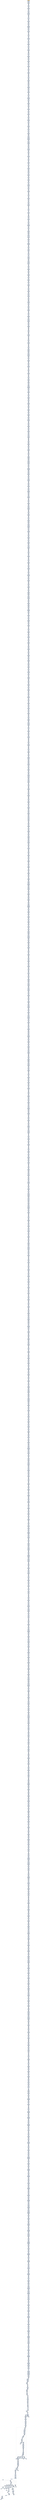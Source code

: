 digraph G {
node[shape=rectangle,style=filled,fillcolor=lightsteelblue,color=lightsteelblue]
bgcolor="transparent"
a0x00401ab4leal_0x40dbf8esi__edx[label="start\nleal 0x40dbf8(%esi), %edx",color="lightgrey",fillcolor="orange"];
a0x00401abamovl_0x412378UINT32__112esp_[label="0x00401aba\nmovl $0x412378<UINT32>, -112(%esp)"];
a0x00401ac2leal_0x40dbf8esi__edx[label="0x00401ac2\nleal 0x40dbf8(%esi), %edx"];
a0x00401ac8movl__112esp__edx[label="0x00401ac8\nmovl -112(%esp), %edx"];
a0x00401accaddl_0xdd8bed03UINT32_edx_[label="0x00401acc\naddl $0xdd8bed03<UINT32>, (%edx)"];
a0x00401ad2orw_dx_ax[label="0x00401ad2\norw %dx, %ax"];
a0x00401ad5orw_dx_bx[label="0x00401ad5\norw %dx, %bx"];
a0x00401ad8xorl_ecx_ecx[label="0x00401ad8\nxorl %ecx, %ecx"];
a0x00401adamovb_0x4UINT8_cl[label="0x00401ada\nmovb $0x4<UINT8>, %cl"];
a0x00401adcaddl_ecx__112esp_[label="0x00401adc\naddl %ecx, -112(%esp)"];
a0x00401ae0orw_dx_bx[label="0x00401ae0\norw %dx, %bx"];
a0x00401ae3movl__112esp__eax[label="0x00401ae3\nmovl -112(%esp), %eax"];
a0x00401ae7addl_0x44c7fa85UINT32_eax_[label="0x00401ae7\naddl $0x44c7fa85<UINT32>, (%eax)"];
a0x00401aedtestw_di_di[label="0x00401aed\ntestw %di, %di"];
a0x00401af0xorl_ecx_ecx[label="0x00401af0\nxorl %ecx, %ecx"];
a0x00401af2movb_0x4UINT8_cl[label="0x00401af2\nmovb $0x4<UINT8>, %cl"];
a0x00401af4addl_ecx__112esp_[label="0x00401af4\naddl %ecx, -112(%esp)"];
a0x00401af8shll_0x2UINT8_esi[label="0x00401af8\nshll $0x2<UINT8>, %esi"];
a0x00401afbmovl__112esp__eax[label="0x00401afb\nmovl -112(%esp), %eax"];
a0x00401affaddl_0xf3789024UINT32_eax_[label="0x00401aff\naddl $0xf3789024<UINT32>, (%eax)"];
a0x00401b05sbbl_0x2UINT8_ecx[label="0x00401b05\nsbbl $0x2<UINT8>, %ecx"];
a0x00401b08addl_ebp_eax[label="0x00401b08\naddl %ebp, %eax"];
a0x00401b0axorl_ebx_ecx[label="0x00401b0a\nxorl %ebx, %ecx"];
a0x00401b0cmovw_di_bp[label="0x00401b0c\nmovw %di, %bp"];
a0x00401b0fxorl_edx_edx[label="0x00401b0f\nxorl %edx, %edx"];
a0x00401b11movb_0x4UINT8_dl[label="0x00401b11\nmovb $0x4<UINT8>, %dl"];
a0x00401b13addl_edx__112esp_[label="0x00401b13\naddl %edx, -112(%esp)"];
a0x00401b17addl_ebp_eax[label="0x00401b17\naddl %ebp, %eax"];
a0x00401b19xorl_ebx_ecx[label="0x00401b19\nxorl %ebx, %ecx"];
a0x00401b1bmovl__112esp__edx[label="0x00401b1b\nmovl -112(%esp), %edx"];
a0x00401b1faddl_0xed030040UINT32_edx_[label="0x00401b1f\naddl $0xed030040<UINT32>, (%edx)"];
a0x00401b25xorl_ebx_ecx[label="0x00401b25\nxorl %ebx, %ecx"];
a0x00401b27xorl_edx_edx[label="0x00401b27\nxorl %edx, %edx"];
a0x00401b29movb_0x4UINT8_dl[label="0x00401b29\nmovb $0x4<UINT8>, %dl"];
a0x00401b2baddl_edx__112esp_[label="0x00401b2b\naddl %edx, -112(%esp)"];
a0x00401b2fmovw_di_bp[label="0x00401b2f\nmovw %di, %bp"];
a0x00401b32movl__112esp__eax[label="0x00401b32\nmovl -112(%esp), %eax"];
a0x00401b36movl_0x90244c8bUINT32_eax_[label="0x00401b36\nmovl $0x90244c8b<UINT32>, (%eax)"];
a0x00401b3caddl_0x40f8efUINT32_ecx[label="0x00401b3c\naddl $0x40f8ef<UINT32>, %ecx"];
a0x00401b42xorl_ebx_ebx[label="0x00401b42\nxorl %ebx, %ebx"];
a0x00401b44movb_0x4UINT8_bl[label="0x00401b44\nmovb $0x4<UINT8>, %bl"];
a0x00401b46addl_ebx__112esp_[label="0x00401b46\naddl %ebx, -112(%esp)"];
a0x00401b4aimull_edi_eax[label="0x00401b4a\nimull %edi, %eax"];
a0x00401b4cmovl__112esp__eax[label="0x00401b4c\nmovl -112(%esp), %eax"];
a0x00401b50addl_0xbe900181UINT32_eax_[label="0x00401b50\naddl $0xbe900181<UINT32>, (%eax)"];
a0x00401b56andl_ecx_edi[label="0x00401b56\nandl %ecx, %edi"];
a0x00401b58subw_cx_si[label="0x00401b58\nsubw %cx, %si"];
a0x00401b5bxorw_cx_si[label="0x00401b5b\nxorw %cx, %si"];
a0x00401b5exorl_ecx_ecx[label="0x00401b5e\nxorl %ecx, %ecx"];
a0x00401b60movb_0x4UINT8_cl[label="0x00401b60\nmovb $0x4<UINT8>, %cl"];
a0x00401b62addl_ecx__112esp_[label="0x00401b62\naddl %ecx, -112(%esp)"];
a0x00401b66subw_cx_si[label="0x00401b66\nsubw %cx, %si"];
a0x00401b69xorw_cx_si[label="0x00401b69\nxorw %cx, %si"];
a0x00401b6cmovl__112esp__edi[label="0x00401b6c\nmovl -112(%esp), %edi"];
a0x00401b70movl_0xdd8b4010UINT32_eax[label="0x00401b70\nmovl $0xdd8b4010<UINT32>, %eax"];
a0x00401b75stosl_eax_es_edi_[label="0x00401b75\nstosl %eax, %es:(%edi)"];
a0x00401b76xorw_cx_si[label="0x00401b76\nxorw %cx, %si"];
a0x00401b79xorl_ebx_ebx[label="0x00401b79\nxorl %ebx, %ebx"];
a0x00401b7bmovb_0x4UINT8_bl[label="0x00401b7b\nmovb $0x4<UINT8>, %bl"];
a0x00401b7daddl_ebx__112esp_[label="0x00401b7d\naddl %ebx, -112(%esp)"];
a0x00401b81addw_dx_si[label="0x00401b81\naddw %dx, %si"];
a0x00401b84movl__112esp__eax[label="0x00401b84\nmovl -112(%esp), %eax"];
a0x00401b88addl_0x4b3db33UINT32_eax_[label="0x00401b88\naddl $0x4b3db33<UINT32>, (%eax)"];
a0x00401b8esubl_esi_edx[label="0x00401b8e\nsubl %esi, %edx"];
a0x00401b90xorl_ecx_ecx[label="0x00401b90\nxorl %ecx, %ecx"];
a0x00401b92movb_0x4UINT8_cl[label="0x00401b92\nmovb $0x4<UINT8>, %cl"];
a0x00401b94addl_ecx__112esp_[label="0x00401b94\naddl %ecx, -112(%esp)"];
a0x00401b98mull_edx_eax[label="0x00401b98\nmull %edx, %eax"];
a0x00401b9amovzbl_cl_ebx[label="0x00401b9a\nmovzbl %cl, %ebx"];
a0x00401b9dmovl__112esp__ebx[label="0x00401b9d\nmovl -112(%esp), %ebx"];
a0x00401ba1addl_0x90245c01UINT32_ebx_[label="0x00401ba1\naddl $0x90245c01<UINT32>, (%ebx)"];
a0x00401ba7movzbl_cl_ebx[label="0x00401ba7\nmovzbl %cl, %ebx"];
a0x00401baaandw_ax_cx[label="0x00401baa\nandw %ax, %cx"];
a0x00401badaddl_ebx_eax[label="0x00401bad\naddl %ebx, %eax"];
a0x00401bafxorl_eax_eax[label="0x00401baf\nxorl %eax, %eax"];
a0x00401bb1movb_0x4UINT8_al[label="0x00401bb1\nmovb $0x4<UINT8>, %al"];
a0x00401bb3addl_eax__112esp_[label="0x00401bb3\naddl %eax, -112(%esp)"];
a0x00401bb7andw_ax_cx[label="0x00401bb7\nandw %ax, %cx"];
a0x00401bbamovl__112esp__ebx[label="0x00401bba\nmovl -112(%esp), %ebx"];
a0x00401bbeaddl_0x8566fa85UINT32_ebx_[label="0x00401bbe\naddl $0x8566fa85<UINT32>, (%ebx)"];
a0x00401bc4addl_ebx_eax[label="0x00401bc4\naddl %ebx, %eax"];
a0x00401bc6xorl_edx_edx[label="0x00401bc6\nxorl %edx, %edx"];
a0x00401bc8movb_0x4UINT8_dl[label="0x00401bc8\nmovb $0x4<UINT8>, %dl"];
a0x00401bcaaddl_edx__112esp_[label="0x00401bca\naddl %edx, -112(%esp)"];
a0x00401bcesubw_di_si[label="0x00401bce\nsubw %di, %si"];
a0x00401bd1movl__112esp__ebx[label="0x00401bd1\nmovl -112(%esp), %ebx"];
a0x00401bd5addl_0x24448bc1UINT32_ebx_[label="0x00401bd5\naddl $0x24448bc1<UINT32>, (%ebx)"];
a0x00401bdbaddl_edi_esi[label="0x00401bdb\naddl %edi, %esi"];
a0x00401bddxorl_edx_edx[label="0x00401bdd\nxorl %edx, %edx"];
a0x00401bdfmovb_0x4UINT8_dl[label="0x00401bdf\nmovb $0x4<UINT8>, %dl"];
a0x00401be1addl_edx__112esp_[label="0x00401be1\naddl %edx, -112(%esp)"];
a0x00401be5orw_bp_ax[label="0x00401be5\norw %bp, %ax"];
a0x00401be8movl__112esp__eax[label="0x00401be8\nmovl -112(%esp), %eax"];
a0x00401becmovl_0xf0008190UINT32_eax_[label="0x00401bec\nmovl $0xf0008190<UINT32>, (%eax)"];
a0x00401bf2subw_bx_dx[label="0x00401bf2\nsubw %bx, %dx"];
a0x00401bf5orw_di_ax[label="0x00401bf5\norw %di, %ax"];
a0x00401bf8xorl_ebx_ebx[label="0x00401bf8\nxorl %ebx, %ebx"];
a0x00401bfamovb_0x4UINT8_bl[label="0x00401bfa\nmovb $0x4<UINT8>, %bl"];
a0x00401bfcaddl_ebx__112esp_[label="0x00401bfc\naddl %ebx, -112(%esp)"];
a0x00401c00orw_di_ax[label="0x00401c00\norw %di, %ax"];
a0x00401c03testw_si_dx[label="0x00401c03\ntestw %si, %dx"];
a0x00401c06movl__112esp__ebx[label="0x00401c06\nmovl -112(%esp), %ebx"];
a0x00401c0aaddl_0x81daedf3UINT32_ebx_[label="0x00401c0a\naddl $0x81daedf3<UINT32>, (%ebx)"];
a0x00401c10testw_si_dx[label="0x00401c10\ntestw %si, %dx"];
a0x00401c13subl_ebx_edx[label="0x00401c13\nsubl %ebx, %edx"];
a0x00401c15addl_ebp_edi[label="0x00401c15\naddl %ebp, %edi"];
a0x00401c17addl_ebx_eax[label="0x00401c17\naddl %ebx, %eax"];
a0x00401c19xorl_ecx_ecx[label="0x00401c19\nxorl %ecx, %ecx"];
a0x00401c1bmovb_0x4UINT8_cl[label="0x00401c1b\nmovb $0x4<UINT8>, %cl"];
a0x00401c1daddl_ecx__112esp_[label="0x00401c1d\naddl %ecx, -112(%esp)"];
a0x00401c21subl_ebx_edx[label="0x00401c21\nsubl %ebx, %edx"];
a0x00401c23addl_ebp_edi[label="0x00401c23\naddl %ebp, %edi"];
a0x00401c25movl__112esp__ecx[label="0x00401c25\nmovl -112(%esp), %ecx"];
a0x00401c29addl_0x52f3b030UINT32_ecx_[label="0x00401c29\naddl $0x52f3b030<UINT32>, (%ecx)"];
a0x00401c2faddl_ebp_edi[label="0x00401c2f\naddl %ebp, %edi"];
a0x00401c31addl_ebx_eax[label="0x00401c31\naddl %ebx, %eax"];
a0x00401c33leal_0x40fa6aeax__ebp[label="0x00401c33\nleal 0x40fa6a(%eax), %ebp"];
a0x00401c39xorl_ebx_ebx[label="0x00401c39\nxorl %ebx, %ebx"];
a0x00401c3bmovb_0x4UINT8_bl[label="0x00401c3b\nmovb $0x4<UINT8>, %bl"];
a0x00401c3daddl_ebx__112esp_[label="0x00401c3d\naddl %ebx, -112(%esp)"];
a0x00401c41addl_ebx_eax[label="0x00401c41\naddl %ebx, %eax"];
a0x00401c43movl__112esp__edx[label="0x00401c43\nmovl -112(%esp), %edx"];
a0x00401c47orl_0xc18566caUINT32_edx_[label="0x00401c47\norl $0xc18566ca<UINT32>, (%edx)"];
a0x00401c4dleal_0x40fa6aeax__ebp[label="0x00401c4d\nleal 0x40fa6a(%eax), %ebp"];
a0x00401c53xorl_ecx_ecx[label="0x00401c53\nxorl %ecx, %ecx"];
a0x00401c55movb_0x4UINT8_cl[label="0x00401c55\nmovb $0x4<UINT8>, %cl"];
a0x00401c57addl_ecx__112esp_[label="0x00401c57\naddl %ecx, -112(%esp)"];
a0x00401c5bsubl_eax_ebx[label="0x00401c5b\nsubl %eax, %ebx"];
a0x00401c5dmovl__112esp__eax[label="0x00401c5d\nmovl -112(%esp), %eax"];
a0x00401c61addl_0x4b2d233UINT32_eax_[label="0x00401c61\naddl $0x4b2d233<UINT32>, (%eax)"];
a0x00401c67orw_bp_dx[label="0x00401c67\norw %bp, %dx"];
a0x00401c6asubw_bp_cx[label="0x00401c6a\nsubw %bp, %cx"];
a0x00401c6dxorl_edx_edx[label="0x00401c6d\nxorl %edx, %edx"];
a0x00401c6fmovb_0x4UINT8_dl[label="0x00401c6f\nmovb $0x4<UINT8>, %dl"];
a0x00401c71addl_edx__112esp_[label="0x00401c71\naddl %edx, -112(%esp)"];
a0x00401c75subw_bp_cx[label="0x00401c75\nsubw %bp, %cx"];
a0x00401c78movl__112esp__ecx[label="0x00401c78\nmovl -112(%esp), %ecx"];
a0x00401c7corl_0x90245401UINT32_ecx_[label="0x00401c7c\norl $0x90245401<UINT32>, (%ecx)"];
a0x00401c82subl_0x40db6cUINT32_edi[label="0x00401c82\nsubl $0x40db6c<UINT32>, %edi"];
a0x00401c88xorl_ebx_ebx[label="0x00401c88\nxorl %ebx, %ebx"];
a0x00401c8amovb_0x4UINT8_bl[label="0x00401c8a\nmovb $0x4<UINT8>, %bl"];
a0x00401c8caddl_ebx__112esp_[label="0x00401c8c\naddl %ebx, -112(%esp)"];
a0x00401c90andl_ebx_ecx[label="0x00401c90\nandl %ebx, %ecx"];
a0x00401c92andl_edi_edi[label="0x00401c92\nandl %edi, %edi"];
a0x00401c94movl__112esp__edx[label="0x00401c94\nmovl -112(%esp), %edx"];
a0x00401c98movl_0x8bf20b66UINT32_edx_[label="0x00401c98\nmovl $0x8bf20b66<UINT32>, (%edx)"];
a0x00401c9eandl_edi_edi[label="0x00401c9e\nandl %edi, %edi"];
a0x00401ca0xorl_ecx_ecx[label="0x00401ca0\nxorl %ecx, %ecx"];
a0x00401ca2movb_0x4UINT8_cl[label="0x00401ca2\nmovb $0x4<UINT8>, %cl"];
a0x00401ca4addl_ecx__112esp_[label="0x00401ca4\naddl %ecx, -112(%esp)"];
a0x00401ca8andw_bp_di[label="0x00401ca8\nandw %bp, %di"];
a0x00401caborw_si_di[label="0x00401cab\norw %si, %di"];
a0x00401caemovl__112esp__ecx[label="0x00401cae\nmovl -112(%esp), %ecx"];
a0x00401cb2addl_0x81902454UINT32_ecx_[label="0x00401cb2\naddl $0x81902454<UINT32>, (%ecx)"];
a0x00401cb8orw_si_di[label="0x00401cb8\norw %si, %di"];
a0x00401cbbxorl_eax_eax[label="0x00401cbb\nxorl %eax, %eax"];
a0x00401cbdmovb_0x4UINT8_al[label="0x00401cbd\nmovb $0x4<UINT8>, %al"];
a0x00401cbfaddl_eax__112esp_[label="0x00401cbf\naddl %eax, -112(%esp)"];
a0x00401cc3orl_ecx_ebx[label="0x00401cc3\norl %ecx, %ebx"];
a0x00401cc5movl__112esp__edx[label="0x00401cc5\nmovl -112(%esp), %edx"];
a0x00401cc9addl_0x405002UINT32_edx_[label="0x00401cc9\naddl $0x405002<UINT32>, (%edx)"];
a0x00401ccfandw_si_si[label="0x00401ccf\nandw %si, %si"];
a0x00401cd2xorw_bp_bx[label="0x00401cd2\nxorw %bp, %bx"];
a0x00401cd5xorl_ebx_ebx[label="0x00401cd5\nxorl %ebx, %ebx"];
a0x00401cd7movb_0x4UINT8_bl[label="0x00401cd7\nmovb $0x4<UINT8>, %bl"];
a0x00401cd9addl_ebx__112esp_[label="0x00401cd9\naddl %ebx, -112(%esp)"];
a0x00401cddxorw_bp_bx[label="0x00401cdd\nxorw %bp, %bx"];
a0x00401ce0movl__112esp__edx[label="0x00401ce0\nmovl -112(%esp), %edx"];
a0x00401ce4addl_0x66eb0bb9UINT32_edx_[label="0x00401ce4\naddl $0x66eb0bb9<UINT32>, (%edx)"];
a0x00401cearorl_0x2UINT8_eax[label="0x00401cea\nrorl $0x2<UINT8>, %eax"];
a0x00401cedxorl_ebx_ebx[label="0x00401ced\nxorl %ebx, %ebx"];
a0x00401cefmovb_0x4UINT8_bl[label="0x00401cef\nmovb $0x4<UINT8>, %bl"];
a0x00401cf1addl_ebx__112esp_[label="0x00401cf1\naddl %ebx, -112(%esp)"];
a0x00401cf5subl_ebx_edx[label="0x00401cf5\nsubl %ebx, %edx"];
a0x00401cf7xorl_eax_eax[label="0x00401cf7\nxorl %eax, %eax"];
a0x00401cf9movzbl_ch_edx[label="0x00401cf9\nmovzbl %ch, %edx"];
a0x00401cfcmovl__112esp__ecx[label="0x00401cfc\nmovl -112(%esp), %ecx"];
a0x00401d00movl_0xfa2bf50bUINT32_ecx_[label="0x00401d00\nmovl $0xfa2bf50b<UINT32>, (%ecx)"];
a0x00401d06xorl_eax_eax[label="0x00401d06\nxorl %eax, %eax"];
a0x00401d08movzbl_ch_edx[label="0x00401d08\nmovzbl %ch, %edx"];
a0x00401d0bsubl_eax_ecx[label="0x00401d0b\nsubl %eax, %ecx"];
a0x00401d0dtestl_0x40db6cUINT32_edi[label="0x00401d0d\ntestl $0x40db6c<UINT32>, %edi"];
a0x00401d13xorl_ecx_ecx[label="0x00401d13\nxorl %ecx, %ecx"];
a0x00401d15movb_0x4UINT8_cl[label="0x00401d15\nmovb $0x4<UINT8>, %cl"];
a0x00401d17addl_ecx__112esp_[label="0x00401d17\naddl %ecx, -112(%esp)"];
a0x00401d1bmovzbl_ch_edx[label="0x00401d1b\nmovzbl %ch, %edx"];
a0x00401d1emovl__112esp__eax[label="0x00401d1e\nmovl -112(%esp), %eax"];
a0x00401d22addl_0xd233e8f7UINT32_eax_[label="0x00401d22\naddl $0xd233e8f7<UINT32>, (%eax)"];
a0x00401d28subl_eax_ecx[label="0x00401d28\nsubl %eax, %ecx"];
a0x00401d2axorl_ebx_ebx[label="0x00401d2a\nxorl %ebx, %ebx"];
a0x00401d2cmovb_0x4UINT8_bl[label="0x00401d2c\nmovb $0x4<UINT8>, %bl"];
a0x00401d2eaddl_ebx__112esp_[label="0x00401d2e\naddl %ebx, -112(%esp)"];
a0x00401d32testl_0x40db6cUINT32_edi[label="0x00401d32\ntestl $0x40db6c<UINT32>, %edi"];
a0x00401d38movl__112esp__edx[label="0x00401d38\nmovl -112(%esp), %edx"];
a0x00401d3caddl_0x540104b2UINT32_edx_[label="0x00401d3c\naddl $0x540104b2<UINT32>, (%edx)"];
a0x00401d42andl_0x40da7fUINT32_eax[label="0x00401d42\nandl $0x40da7f<UINT32>, %eax"];
a0x00401d48xorl_edx_edx[label="0x00401d48\nxorl %edx, %edx"];
a0x00401d4amovb_0x4UINT8_dl[label="0x00401d4a\nmovb $0x4<UINT8>, %dl"];
a0x00401d4caddl_edx__112esp_[label="0x00401d4c\naddl %edx, -112(%esp)"];
a0x00401d50andl_0x40faf9UINT32_ebp[label="0x00401d50\nandl $0x40faf9<UINT32>, %ebp"];
a0x00401d56movl__112esp__eax[label="0x00401d56\nmovl -112(%esp), %eax"];
a0x00401d5amovl_0xb669024UINT32_eax_[label="0x00401d5a\nmovl $0xb669024<UINT32>, (%eax)"];
a0x00401d60xorw_dx_si[label="0x00401d60\nxorw %dx, %si"];
a0x00401d63xorl_edx_edx[label="0x00401d63\nxorl %edx, %edx"];
a0x00401d65movb_0x4UINT8_dl[label="0x00401d65\nmovb $0x4<UINT8>, %dl"];
a0x00401d67addl_edx__112esp_[label="0x00401d67\naddl %edx, -112(%esp)"];
a0x00401d6bsubl_edi_ebx[label="0x00401d6b\nsubl %edi, %ebx"];
a0x00401d6dshll_0x2UINT8_edx[label="0x00401d6d\nshll $0x2<UINT8>, %edx"];
a0x00401d70movl__112esp__ebx[label="0x00401d70\nmovl -112(%esp), %ebx"];
a0x00401d74movl_0x24448bf5UINT32_ebx_[label="0x00401d74\nmovl $0x24448bf5<UINT32>, (%ebx)"];
a0x00401d7ashll_0x2UINT8_edx[label="0x00401d7a\nshll $0x2<UINT8>, %edx"];
a0x00401d7dmovl_ebp_ecx[label="0x00401d7d\nmovl %ebp, %ecx"];
a0x00401d7fxorl_ebx_ebx[label="0x00401d7f\nxorl %ebx, %ebx"];
a0x00401d81movb_0x4UINT8_bl[label="0x00401d81\nmovb $0x4<UINT8>, %bl"];
a0x00401d83addl_ebx__112esp_[label="0x00401d83\naddl %ebx, -112(%esp)"];
a0x00401d87movl_ebp_ecx[label="0x00401d87\nmovl %ebp, %ecx"];
a0x00401d89testl_edi_eax[label="0x00401d89\ntestl %edi, %eax"];
a0x00401d8bmovw_bx_cx[label="0x00401d8b\nmovw %bx, %cx"];
a0x00401d8emovl__112esp__ecx[label="0x00401d8e\nmovl -112(%esp), %ecx"];
a0x00401d92addl_0x24008190UINT32_ecx_[label="0x00401d92\naddl $0x24008190<UINT32>, (%ecx)"];
a0x00401d98testl_edi_eax[label="0x00401d98\ntestl %edi, %eax"];
a0x00401d9amovw_bx_cx[label="0x00401d9a\nmovw %bx, %cx"];
a0x00401d9dxorl_ecx_ecx[label="0x00401d9d\nxorl %ecx, %ecx"];
a0x00401d9fmovb_0x4UINT8_cl[label="0x00401d9f\nmovb $0x4<UINT8>, %cl"];
a0x00401da1addl_ecx__112esp_[label="0x00401da1\naddl %ecx, -112(%esp)"];
a0x00401da5movw_bx_cx[label="0x00401da5\nmovw %bx, %cx"];
a0x00401da8xorw_si_di[label="0x00401da8\nxorw %si, %di"];
a0x00401dabmovl__112esp__ebx[label="0x00401dab\nmovl -112(%esp), %ebx"];
a0x00401daforl_0x81bf0ae7UINT32_ebx_[label="0x00401daf\norl $0x81bf0ae7<UINT32>, (%ebx)"];
a0x00401db5xorw_si_di[label="0x00401db5\nxorw %si, %di"];
a0x00401db8xorl_ecx_ecx[label="0x00401db8\nxorl %ecx, %ecx"];
a0x00401dbamovb_0x4UINT8_cl[label="0x00401dba\nmovb $0x4<UINT8>, %cl"];
a0x00401dbcaddl_ecx__112esp_[label="0x00401dbc\naddl %ecx, -112(%esp)"];
a0x00401dc0andw_si_bp[label="0x00401dc0\nandw %si, %bp"];
a0x00401dc3addw_bx_di[label="0x00401dc3\naddw %bx, %di"];
a0x00401dc6movl__112esp__ebx[label="0x00401dc6\nmovl -112(%esp), %ebx"];
a0x00401dcaaddl_0xae4cc30UINT32_ebx_[label="0x00401dca\naddl $0xae4cc30<UINT32>, (%ebx)"];
a0x00401dd0addw_bx_di[label="0x00401dd0\naddw %bx, %di"];
a0x00401dd3roll_0x2UINT8_edi[label="0x00401dd3\nroll $0x2<UINT8>, %edi"];
a0x00401dd6xorl_ebx_ebx[label="0x00401dd6\nxorl %ebx, %ebx"];
a0x00401dd8movb_0x4UINT8_bl[label="0x00401dd8\nmovb $0x4<UINT8>, %bl"];
a0x00401ddaaddl_ebx__112esp_[label="0x00401dda\naddl %ebx, -112(%esp)"];
a0x00401dderoll_0x2UINT8_edi[label="0x00401dde\nroll $0x2<UINT8>, %edi"];
a0x00401de1andw_ax_dx[label="0x00401de1\nandw %ax, %dx"];
a0x00401de4movl__112esp__eax[label="0x00401de4\nmovl -112(%esp), %eax"];
a0x00401de8addl_0x33fa2bbfUINT32_eax_[label="0x00401de8\naddl $0x33fa2bbf<UINT32>, (%eax)"];
a0x00401deeandw_ax_dx[label="0x00401dee\nandw %ax, %dx"];
a0x00401df1xorl_eax_eax[label="0x00401df1\nxorl %eax, %eax"];
a0x00401df3movb_0x4UINT8_al[label="0x00401df3\nmovb $0x4<UINT8>, %al"];
a0x00401df5addl_eax__112esp_[label="0x00401df5\naddl %eax, -112(%esp)"];
a0x00401df9orl_ecx_edx[label="0x00401df9\norl %ecx, %edx"];
a0x00401dfbmovl__112esp__ebx[label="0x00401dfb\nmovl -112(%esp), %ebx"];
a0x00401dfforl_0x104b2d2UINT32_ebx_[label="0x00401dff\norl $0x104b2d2<UINT32>, (%ebx)"];
a0x00401e05orl_ecx_ecx[label="0x00401e05\norl %ecx, %ecx"];
a0x00401e07xorl_ebx_ebx[label="0x00401e07\nxorl %ebx, %ebx"];
a0x00401e09movb_0x4UINT8_bl[label="0x00401e09\nmovb $0x4<UINT8>, %bl"];
a0x00401e0baddl_ebx__112esp_[label="0x00401e0b\naddl %ebx, -112(%esp)"];
a0x00401e0fsubw_bp_bp[label="0x00401e0f\nsubw %bp, %bp"];
a0x00401e12movl__112esp__edi[label="0x00401e12\nmovl -112(%esp), %edi"];
a0x00401e16movl_0xf7902454UINT32_eax[label="0x00401e16\nmovl $0xf7902454<UINT32>, %eax"];
a0x00401e1bstosl_eax_es_edi_[label="0x00401e1b\nstosl %eax, %es:(%edi)"];
a0x00401e1csubl_0x2UINT8_edx[label="0x00401e1c\nsubl $0x2<UINT8>, %edx"];
a0x00401e1fxorl_ebx_ebx[label="0x00401e1f\nxorl %ebx, %ebx"];
a0x00401e21movb_0x4UINT8_bl[label="0x00401e21\nmovb $0x4<UINT8>, %bl"];
a0x00401e23addl_ebx__112esp_[label="0x00401e23\naddl %ebx, -112(%esp)"];
a0x00401e27movzbl_cl_ebx[label="0x00401e27\nmovzbl %cl, %ebx"];
a0x00401e2aandw_dx_ax[label="0x00401e2a\nandw %dx, %ax"];
a0x00401e2dmovl__112esp__eax[label="0x00401e2d\nmovl -112(%esp), %eax"];
a0x00401e31movl_0x24548be8UINT32_eax_[label="0x00401e31\nmovl $0x24548be8<UINT32>, (%eax)"];
a0x00401e37andw_dx_ax[label="0x00401e37\nandw %dx, %ax"];
a0x00401e3asubw_cx_cx[label="0x00401e3a\nsubw %cx, %cx"];
a0x00401e3dorl_ebx_ebx[label="0x00401e3d\norl %ebx, %ebx"];
a0x00401e3fxorl_eax_eax[label="0x00401e3f\nxorl %eax, %eax"];
a0x00401e41movb_0x4UINT8_al[label="0x00401e41\nmovb $0x4<UINT8>, %al"];
a0x00401e43addl_eax__112esp_[label="0x00401e43\naddl %eax, -112(%esp)"];
a0x00401e47subw_cx_cx[label="0x00401e47\nsubw %cx, %cx"];
a0x00401e4aorl_ebx_ebx[label="0x00401e4a\norl %ebx, %ebx"];
a0x00401e4cmovl__112esp__ecx[label="0x00401e4c\nmovl -112(%esp), %ecx"];
a0x00401e50addl_0x9d028190UINT32_ecx_[label="0x00401e50\naddl $0x9d028190<UINT32>, (%ecx)"];
a0x00401e56orl_ebx_ebx[label="0x00401e56\norl %ebx, %ebx"];
a0x00401e58leal_0x2ecx__ebp[label="0x00401e58\nleal 0x2(%ecx), %ebp"];
a0x00401e5bleal_0x2esi__edi[label="0x00401e5b\nleal 0x2(%esi), %edi"];
a0x00401e5exorl_ecx_ecx[label="0x00401e5e\nxorl %ecx, %ecx"];
a0x00401e60movb_0x4UINT8_cl[label="0x00401e60\nmovb $0x4<UINT8>, %cl"];
a0x00401e62addl_ecx__112esp_[label="0x00401e62\naddl %ecx, -112(%esp)"];
a0x00401e66leal_0x2ecx__ebp[label="0x00401e66\nleal 0x2(%ecx), %ebp"];
a0x00401e69movl__112esp__ebx[label="0x00401e69\nmovl -112(%esp), %ebx"];
a0x00401e6dorl_0x8158e9ddUINT32_ebx_[label="0x00401e6d\norl $0x8158e9dd<UINT32>, (%ebx)"];
a0x00401e73leal_0x2esi__edi[label="0x00401e73\nleal 0x2(%esi), %edi"];
a0x00401e76xorl_edi_ebp[label="0x00401e76\nxorl %edi, %ebp"];
a0x00401e78negl_esi[label="0x00401e78\nnegl %esi"];
a0x00401e7asubw_ax_bx[label="0x00401e7a\nsubw %ax, %bx"];
a0x00401e7dxorl_edx_edx[label="0x00401e7d\nxorl %edx, %edx"];
a0x00401e7fmovb_0x4UINT8_dl[label="0x00401e7f\nmovb $0x4<UINT8>, %dl"];
a0x00401e81addl_edx__112esp_[label="0x00401e81\naddl %edx, -112(%esp)"];
a0x00401e85xorl_edi_ebp[label="0x00401e85\nxorl %edi, %ebp"];
a0x00401e87negl_esi[label="0x00401e87\nnegl %esi"];
a0x00401e89movl__112esp__ebx[label="0x00401e89\nmovl -112(%esp), %ebx"];
a0x00401e8dorl_0x56796e32UINT32_ebx_[label="0x00401e8d\norl $0x56796e32<UINT32>, (%ebx)"];
a0x00401e93negl_esi[label="0x00401e93\nnegl %esi"];
a0x00401e95subw_ax_bx[label="0x00401e95\nsubw %ax, %bx"];
a0x00401e98subl_ebp_edi[label="0x00401e98\nsubl %ebp, %edi"];
a0x00401e9axorl_edx_edx[label="0x00401e9a\nxorl %edx, %edx"];
a0x00401e9cmovb_0x4UINT8_dl[label="0x00401e9c\nmovb $0x4<UINT8>, %dl"];
a0x00401e9eaddl_edx__112esp_[label="0x00401e9e\naddl %edx, -112(%esp)"];
a0x00401ea2subw_ax_bx[label="0x00401ea2\nsubw %ax, %bx"];
a0x00401ea5movl__112esp__ebx[label="0x00401ea5\nmovl -112(%esp), %ebx"];
a0x00401ea9orl_0x3f63348UINT32_ebx_[label="0x00401ea9\norl $0x3f63348<UINT32>, (%ebx)"];
a0x00401eafsubl_ebp_edi[label="0x00401eaf\nsubl %ebp, %edi"];
a0x00401eb1movzbl_dh_edx[label="0x00401eb1\nmovzbl %dh, %edx"];
a0x00401eb4xorl_ecx_ecx[label="0x00401eb4\nxorl %ecx, %ecx"];
a0x00401eb6movb_0x4UINT8_cl[label="0x00401eb6\nmovb $0x4<UINT8>, %cl"];
a0x00401eb8addl_ecx__112esp_[label="0x00401eb8\naddl %ecx, -112(%esp)"];
a0x00401ebcmovzbl_dh_edx[label="0x00401ebc\nmovzbl %dh, %edx"];
a0x00401ebfmovl__112esp__ebx[label="0x00401ebf\nmovl -112(%esp), %ebx"];
a0x00401ec3movl_0x2528df3UINT32_ebx_[label="0x00401ec3\nmovl $0x2528df3<UINT32>, (%ebx)"];
a0x00401ec9testl_0x40d86fUINT32_ebp[label="0x00401ec9\ntestl $0x40d86f<UINT32>, %ebp"];
a0x00401ecforw_bp_dx[label="0x00401ecf\norw %bp, %dx"];
a0x00401ed2xorl_edx_edx[label="0x00401ed2\nxorl %edx, %edx"];
a0x00401ed4movb_0x4UINT8_dl[label="0x00401ed4\nmovb $0x4<UINT8>, %dl"];
a0x00401ed6addl_edx__112esp_[label="0x00401ed6\naddl %edx, -112(%esp)"];
a0x00401edaorw_bp_dx[label="0x00401eda\norw %bp, %dx"];
a0x00401eddtestl_ebx_ecx[label="0x00401edd\ntestl %ebx, %ecx"];
a0x00401edfmovl__112esp__edx[label="0x00401edf\nmovl -112(%esp), %edx"];
a0x00401ee3addl_0x4b2d233UINT32_edx_[label="0x00401ee3\naddl $0x4b2d233<UINT32>, (%edx)"];
a0x00401ee9testl_ebx_ecx[label="0x00401ee9\ntestl %ebx, %ecx"];
a0x00401eebsubl_0x40db6cUINT32_edi[label="0x00401eeb\nsubl $0x40db6c<UINT32>, %edi"];
a0x00401ef1xorl_ebx_ebx[label="0x00401ef1\nxorl %ebx, %ebx"];
a0x00401ef3movb_0x4UINT8_bl[label="0x00401ef3\nmovb $0x4<UINT8>, %bl"];
a0x00401ef5addl_ebx__112esp_[label="0x00401ef5\naddl %ebx, -112(%esp)"];
a0x00401ef9subl_0x40db6cUINT32_edi[label="0x00401ef9\nsubl $0x40db6c<UINT32>, %edi"];
a0x00401effmovl__112esp__ebx[label="0x00401eff\nmovl -112(%esp), %ebx"];
a0x00401f03movl_0x90245401UINT32_ebx_[label="0x00401f03\nmovl $0x90245401<UINT32>, (%ebx)"];
a0x00401f09xorw_cx_di[label="0x00401f09\nxorw %cx, %di"];
a0x00401f0corl_ebx_ebp[label="0x00401f0c\norl %ebx, %ebp"];
a0x00401f0eshldl_0x3UINT8_ebp_eax[label="0x00401f0e\nshldl $0x3<UINT8>, %ebp, %eax"];
a0x00401f12xorl_eax_eax[label="0x00401f12\nxorl %eax, %eax"];
a0x00401f14movb_0x4UINT8_al[label="0x00401f14\nmovb $0x4<UINT8>, %al"];
a0x00401f16addl_eax__112esp_[label="0x00401f16\naddl %eax, -112(%esp)"];
a0x00401f1aorl_ebx_ebp[label="0x00401f1a\norl %ebx, %ebp"];
a0x00401f1cmovl__112esp__ecx[label="0x00401f1c\nmovl -112(%esp), %ecx"];
a0x00401f20movl_0x548bf303UINT32_ecx_[label="0x00401f20\nmovl $0x548bf303<UINT32>, (%ecx)"];
a0x00401f26shldl_0x3UINT8_ebp_eax[label="0x00401f26\nshldl $0x3<UINT8>, %ebp, %eax"];
a0x00401f2axorw_bp_di[label="0x00401f2a\nxorw %bp, %di"];
a0x00401f2dxorl_ebx_edx[label="0x00401f2d\nxorl %ebx, %edx"];
a0x00401f2fxorl_edx_edx[label="0x00401f2f\nxorl %edx, %edx"];
a0x00401f31movb_0x4UINT8_dl[label="0x00401f31\nmovb $0x4<UINT8>, %dl"];
a0x00401f33addl_edx__112esp_[label="0x00401f33\naddl %edx, -112(%esp)"];
a0x00401f37xorw_bp_di[label="0x00401f37\nxorw %bp, %di"];
a0x00401f3amovl__112esp__ebx[label="0x00401f3a\nmovl -112(%esp), %ebx"];
a0x00401f3emovl_0x2819024UINT32_ebx_[label="0x00401f3e\nmovl $0x2819024<UINT32>, (%ebx)"];
a0x00401f44xorl_ebx_edx[label="0x00401f44\nxorl %ebx, %edx"];
a0x00401f46rcll_0x2UINT8_edi[label="0x00401f46\nrcll $0x2<UINT8>, %edi"];
a0x00401f49orl_esi_ecx[label="0x00401f49\norl %esi, %ecx"];
a0x00401f4bxorl_eax_eax[label="0x00401f4b\nxorl %eax, %eax"];
a0x00401f4dmovb_0x4UINT8_al[label="0x00401f4d\nmovb $0x4<UINT8>, %al"];
a0x00401f4faddl_eax__112esp_[label="0x00401f4f\naddl %eax, -112(%esp)"];
a0x00401f53rcll_0x2UINT8_edi[label="0x00401f53\nrcll $0x2<UINT8>, %edi"];
a0x00401f56orl_esi_ecx[label="0x00401f56\norl %esi, %ecx"];
a0x00401f58movl__112esp__ecx[label="0x00401f58\nmovl -112(%esp), %ecx"];
a0x00401f5corl_0x75d9ec1eUINT32_ecx_[label="0x00401f5c\norl $0x75d9ec1e<UINT32>, (%ecx)"];
a0x00401f62orl_esi_ecx[label="0x00401f62\norl %esi, %ecx"];
a0x00401f64shldl_0x3UINT8_ebp_eax[label="0x00401f64\nshldl $0x3<UINT8>, %ebp, %eax"];
a0x00401f68addw_cx_dx[label="0x00401f68\naddw %cx, %dx"];
a0x00401f6bxorl_edx_edx[label="0x00401f6b\nxorl %edx, %edx"];
a0x00401f6dmovb_0x4UINT8_dl[label="0x00401f6d\nmovb $0x4<UINT8>, %dl"];
a0x00401f6faddl_edx__112esp_[label="0x00401f6f\naddl %edx, -112(%esp)"];
a0x00401f73shldl_0x3UINT8_ebp_eax[label="0x00401f73\nshldl $0x3<UINT8>, %ebp, %eax"];
a0x00401f77movl__112esp__edx[label="0x00401f77\nmovl -112(%esp), %edx"];
a0x00401f7baddl_0xac5e3281UINT32_edx_[label="0x00401f7b\naddl $0xac5e3281<UINT32>, (%edx)"];
a0x00401f81addw_cx_dx[label="0x00401f81\naddw %cx, %dx"];
a0x00401f84xorw_cx_bx[label="0x00401f84\nxorw %cx, %bx"];
a0x00401f87xorl_eax_eax[label="0x00401f87\nxorl %eax, %eax"];
a0x00401f89movb_0x4UINT8_al[label="0x00401f89\nmovb $0x4<UINT8>, %al"];
a0x00401f8baddl_eax__112esp_[label="0x00401f8b\naddl %eax, -112(%esp)"];
a0x00401f8fxorw_cx_bx[label="0x00401f8f\nxorw %cx, %bx"];
a0x00401f92movl__112esp__edx[label="0x00401f92\nmovl -112(%esp), %edx"];
a0x00401f96addl_0x528dced9UINT32_edx_[label="0x00401f96\naddl $0x528dced9<UINT32>, (%edx)"];
a0x00401f9caddw_dx_dx[label="0x00401f9c\naddw %dx, %dx"];
a0x00401f9fxorl_edx_edx[label="0x00401f9f\nxorl %edx, %edx"];
a0x00401fa1movb_0x4UINT8_dl[label="0x00401fa1\nmovb $0x4<UINT8>, %dl"];
a0x00401fa3addl_edx__112esp_[label="0x00401fa3\naddl %edx, -112(%esp)"];
a0x00401fa7subl_edx_ecx[label="0x00401fa7\nsubl %edx, %ecx"];
a0x00401fa9testw_dx_bx[label="0x00401fa9\ntestw %dx, %bx"];
a0x00401facmovl__112esp__edx[label="0x00401fac\nmovl -112(%esp), %edx"];
a0x00401fb0addl_0xb1c93302UINT32_edx_[label="0x00401fb0\naddl $0xb1c93302<UINT32>, (%edx)"];
a0x00401fb6testw_dx_bx[label="0x00401fb6\ntestw %dx, %bx"];
a0x00401fb9xorl_eax_eax[label="0x00401fb9\nxorl %eax, %eax"];
a0x00401fbbmovb_0x4UINT8_al[label="0x00401fbb\nmovb $0x4<UINT8>, %al"];
a0x00401fbdaddl_eax__112esp_[label="0x00401fbd\naddl %eax, -112(%esp)"];
a0x00401fc1xorw_ax_bx[label="0x00401fc1\nxorw %ax, %bx"];
a0x00401fc4movl__112esp__ebx[label="0x00401fc4\nmovl -112(%esp), %ebx"];
a0x00401fc8addl_0x244c0104UINT32_ebx_[label="0x00401fc8\naddl $0x244c0104<UINT32>, (%ebx)"];
a0x00401fcemovw_cx_bx[label="0x00401fce\nmovw %cx, %bx"];
a0x00401fd1xorl_ebx_ebx[label="0x00401fd1\nxorl %ebx, %ebx"];
a0x00401fd3movb_0x4UINT8_bl[label="0x00401fd3\nmovb $0x4<UINT8>, %bl"];
a0x00401fd5addl_ebx__112esp_[label="0x00401fd5\naddl %ebx, -112(%esp)"];
a0x00401fd9orw_bx_si[label="0x00401fd9\norw %bx, %si"];
a0x00401fdcmovl__112esp__ecx[label="0x00401fdc\nmovl -112(%esp), %ecx"];
a0x00401fe0orl_0x8bde0b90UINT32_ecx_[label="0x00401fe0\norl $0x8bde0b90<UINT32>, (%ecx)"];
a0x00401fe6leal_0x2esi__ebx[label="0x00401fe6\nleal 0x2(%esi), %ebx"];
a0x00401fe9testl_ebx_eax[label="0x00401fe9\ntestl %ebx, %eax"];
a0x00401febaddw_di_dx[label="0x00401feb\naddw %di, %dx"];
a0x00401feexorl_ecx_ecx[label="0x00401fee\nxorl %ecx, %ecx"];
a0x00401ff0movb_0x4UINT8_cl[label="0x00401ff0\nmovb $0x4<UINT8>, %cl"];
a0x00401ff2addl_ecx__112esp_[label="0x00401ff2\naddl %ecx, -112(%esp)"];
a0x00401ff6testl_ebx_eax[label="0x00401ff6\ntestl %ebx, %eax"];
a0x00401ff8movl__112esp__edx[label="0x00401ff8\nmovl -112(%esp), %edx"];
a0x00401ffcaddl_0x81902444UINT32_edx_[label="0x00401ffc\naddl $0x81902444<UINT32>, (%edx)"];
a0x00402002addw_di_dx[label="0x00402002\naddw %di, %dx"];
a0x00402005xorl_ebx_ebx[label="0x00402005\nxorl %ebx, %ebx"];
a0x00402007movb_0x4UINT8_bl[label="0x00402007\nmovb $0x4<UINT8>, %bl"];
a0x00402009addl_ebx__112esp_[label="0x00402009\naddl %ebx, -112(%esp)"];
a0x0040200dleal_0x40fcfaedi__esi[label="0x0040200d\nleal 0x40fcfa(%edi), %esi"];
a0x00402013movl__112esp__ebx[label="0x00402013\nmovl -112(%esp), %ebx"];
a0x00402017movl_0x43000UINT32_ebx_[label="0x00402017\nmovl $0x43000<UINT32>, (%ebx)"];
a0x0040201dxorw_di_cx[label="0x0040201d\nxorw %di, %cx"];
a0x00402020xorl_ecx_ecx[label="0x00402020\nxorl %ecx, %ecx"];
a0x00402022movb_0x4UINT8_cl[label="0x00402022\nmovb $0x4<UINT8>, %cl"];
a0x00402024addl_ecx__112esp_[label="0x00402024\naddl %ecx, -112(%esp)"];
a0x00402028addl_ebp_ebx[label="0x00402028\naddl %ebp, %ebx"];
a0x0040202aleal_0x2ecx__eax[label="0x0040202a\nleal 0x2(%ecx), %eax"];
a0x0040202dmovl__112esp__edi[label="0x0040202d\nmovl -112(%esp), %edi"];
a0x00402031movl_0xcf8b6600UINT32_eax[label="0x00402031\nmovl $0xcf8b6600<UINT32>, %eax"];
a0x00402036stosl_eax_es_edi_[label="0x00402036\nstosl %eax, %es:(%edi)"];
a0x00402037leal_0x2ecx__eax[label="0x00402037\nleal 0x2(%ecx), %eax"];
a0x0040203arcll_0x2UINT8_edi[label="0x0040203a\nrcll $0x2<UINT8>, %edi"];
a0x0040203dandw_cx_dx[label="0x0040203d\nandw %cx, %dx"];
a0x00402040xorl_edx_edx[label="0x00402040\nxorl %edx, %edx"];
a0x00402042movb_0x4UINT8_dl[label="0x00402042\nmovb $0x4<UINT8>, %dl"];
a0x00402044addl_edx__112esp_[label="0x00402044\naddl %edx, -112(%esp)"];
a0x00402048rcll_0x2UINT8_edi[label="0x00402048\nrcll $0x2<UINT8>, %edi"];
a0x0040204bandw_cx_dx[label="0x0040204b\nandw %cx, %dx"];
a0x0040204emovl__112esp__edi[label="0x0040204e\nmovl -112(%esp), %edi"];
a0x00402052movl_0x23eb8566UINT32_eax[label="0x00402052\nmovl $0x23eb8566<UINT32>, %eax"];
a0x00402057stosl_eax_es_edi_[label="0x00402057\nstosl %eax, %es:(%edi)"];
a0x00402058andw_cx_dx[label="0x00402058\nandw %cx, %dx"];
a0x0040205borw_di_cx[label="0x0040205b\norw %di, %cx"];
a0x0040205exorl_ebx_ebx[label="0x0040205e\nxorl %ebx, %ebx"];
a0x00402060movb_0x4UINT8_bl[label="0x00402060\nmovb $0x4<UINT8>, %bl"];
a0x00402062addl_ebx__112esp_[label="0x00402062\naddl %ebx, -112(%esp)"];
a0x00402066orw_di_cx[label="0x00402066\norw %di, %cx"];
a0x00402069movl__112esp__ecx[label="0x00402069\nmovl -112(%esp), %ecx"];
a0x0040206daddl_0xb2d233cbUINT32_ecx_[label="0x0040206d\naddl $0xb2d233cb<UINT32>, (%ecx)"];
a0x00402073leal_0x2esi__edi[label="0x00402073\nleal 0x2(%esi), %edi"];
a0x00402076xorl_edx_edx[label="0x00402076\nxorl %edx, %edx"];
a0x00402078movb_0x4UINT8_dl[label="0x00402078\nmovb $0x4<UINT8>, %dl"];
a0x0040207aaddl_edx__112esp_[label="0x0040207a\naddl %edx, -112(%esp)"];
a0x0040207eaddl_0x40db7aUINT32_eax[label="0x0040207e\naddl $0x40db7a<UINT32>, %eax"];
a0x00402084movl__112esp__ebx[label="0x00402084\nmovl -112(%esp), %ebx"];
a0x00402088addl_0x24540104UINT32_ebx_[label="0x00402088\naddl $0x24540104<UINT32>, (%ebx)"];
a0x0040208eandl_esi_ebx[label="0x0040208e\nandl %esi, %ebx"];
a0x00402090xorl_ebx_ebx[label="0x00402090\nxorl %ebx, %ebx"];
a0x00402092movb_0x4UINT8_bl[label="0x00402092\nmovb $0x4<UINT8>, %bl"];
a0x00402094addl_ebx__112esp_[label="0x00402094\naddl %ebx, -112(%esp)"];
a0x00402098subl_eax_esi[label="0x00402098\nsubl %eax, %esi"];
a0x0040209amovl__112esp__ecx[label="0x0040209a\nmovl -112(%esp), %ecx"];
a0x0040209emovl_0xeb856690UINT32_ecx_[label="0x0040209e\nmovl $0xeb856690<UINT32>, (%ecx)"];
a0x004020a4addl_edx_ebx[label="0x004020a4\naddl %edx, %ebx"];
a0x004020a6subl_ecx_eax[label="0x004020a6\nsubl %ecx, %eax"];
a0x004020a8andl_esi_ebp[label="0x004020a8\nandl %esi, %ebp"];
a0x004020aaaddw_cx_si[label="0x004020aa\naddw %cx, %si"];
a0x004020adxorl_ebx_ebx[label="0x004020ad\nxorl %ebx, %ebx"];
a0x004020afmovb_0x4UINT8_bl[label="0x004020af\nmovb $0x4<UINT8>, %bl"];
a0x004020b1addl_ebx__112esp_[label="0x004020b1\naddl %ebx, -112(%esp)"];
a0x004020b5subl_ecx_eax[label="0x004020b5\nsubl %ecx, %eax"];
a0x004020b7andl_esi_ebp[label="0x004020b7\nandl %esi, %ebp"];
a0x004020b9addw_cx_si[label="0x004020b9\naddw %cx, %si"];
a0x004020bcmovl__112esp__edi[label="0x004020bc\nmovl -112(%esp), %edi"];
a0x004020c0movl_0x90244c8bUINT32_eax[label="0x004020c0\nmovl $0x90244c8b<UINT32>, %eax"];
a0x004020c5stosl_eax_es_edi_[label="0x004020c5\nstosl %eax, %es:(%edi)"];
a0x004020c6andl_esi_ebp[label="0x004020c6\nandl %esi, %ebp"];
a0x004020c8addw_cx_si[label="0x004020c8\naddw %cx, %si"];
a0x004020cbxorl_ecx_esi[label="0x004020cb\nxorl %ecx, %esi"];
a0x004020cdtestw_bp_bp[label="0x004020cd\ntestw %bp, %bp"];
a0x004020d0xorl_ebx_ebx[label="0x004020d0\nxorl %ebx, %ebx"];
a0x004020d2movb_0x4UINT8_bl[label="0x004020d2\nmovb $0x4<UINT8>, %bl"];
a0x004020d4addl_ebx__112esp_[label="0x004020d4\naddl %ebx, -112(%esp)"];
a0x004020d8addw_cx_si[label="0x004020d8\naddw %cx, %si"];
a0x004020dbmovl__112esp__edi[label="0x004020db\nmovl -112(%esp), %edi"];
a0x004020dfmovl_0xc7810181UINT32_eax[label="0x004020df\nmovl $0xc7810181<UINT32>, %eax"];
a0x004020e4stosl_eax_es_edi_[label="0x004020e4\nstosl %eax, %es:(%edi)"];
a0x004020e5xorl_ecx_esi[label="0x004020e5\nxorl %ecx, %esi"];
a0x004020e7testw_bp_bp[label="0x004020e7\ntestw %bp, %bp"];
a0x004020eatestw_ax_bx[label="0x004020ea\ntestw %ax, %bx"];
a0x004020edxorl_ebx_ebx[label="0x004020ed\nxorl %ebx, %ebx"];
a0x004020efmovb_0x4UINT8_bl[label="0x004020ef\nmovb $0x4<UINT8>, %bl"];
a0x004020f1addl_ebx__112esp_[label="0x004020f1\naddl %ebx, -112(%esp)"];
a0x004020f5testw_bp_bp[label="0x004020f5\ntestw %bp, %bp"];
a0x004020f8movl__112esp__ecx[label="0x004020f8\nmovl -112(%esp), %ecx"];
a0x004020fcaddl_0xcb231000UINT32_ecx_[label="0x004020fc\naddl $0xcb231000<UINT32>, (%ecx)"];
a0x00402102testw_ax_bx[label="0x00402102\ntestw %ax, %bx"];
a0x00402105testl_0x40fce9UINT32_ecx[label="0x00402105\ntestl $0x40fce9<UINT32>, %ecx"];
a0x0040210bxorl_edx_edx[label="0x0040210b\nxorl %edx, %edx"];
a0x0040210dmovb_0x4UINT8_dl[label="0x0040210d\nmovb $0x4<UINT8>, %dl"];
a0x0040210faddl_edx__112esp_[label="0x0040210f\naddl %edx, -112(%esp)"];
a0x00402113testl_0x40fce9UINT32_ecx[label="0x00402113\ntestl $0x40fce9<UINT32>, %ecx"];
a0x00402119movl__112esp__edx[label="0x00402119\nmovl -112(%esp), %edx"];
a0x0040211daddl_0x4b3db33UINT32_edx_[label="0x0040211d\naddl $0x4b3db33<UINT32>, (%edx)"];
a0x00402123movl_edx_eax[label="0x00402123\nmovl %edx, %eax"];
a0x00402125xorl_eax_eax[label="0x00402125\nxorl %eax, %eax"];
a0x00402127movb_0x4UINT8_al[label="0x00402127\nmovb $0x4<UINT8>, %al"];
a0x00402129addl_eax__112esp_[label="0x00402129\naddl %eax, -112(%esp)"];
a0x0040212dorw_cx_di[label="0x0040212d\norw %cx, %di"];
a0x00402130movl__112esp__ebx[label="0x00402130\nmovl -112(%esp), %ebx"];
a0x00402134addl_0x90245c01UINT32_ebx_[label="0x00402134\naddl $0x90245c01<UINT32>, (%ebx)"];
a0x0040213asubl_eax_ebp[label="0x0040213a\nsubl %eax, %ebp"];
a0x0040213candw_bx_si[label="0x0040213c\nandw %bx, %si"];
a0x0040213fxorl_eax_eax[label="0x0040213f\nxorl %eax, %eax"];
a0x00402141movb_0x4UINT8_al[label="0x00402141\nmovb $0x4<UINT8>, %al"];
a0x00402143addl_eax__112esp_[label="0x00402143\naddl %eax, -112(%esp)"];
a0x00402147andw_bx_si[label="0x00402147\nandw %bx, %si"];
a0x0040214amovl__112esp__ecx[label="0x0040214a\nmovl -112(%esp), %ecx"];
a0x0040214eorl_0x2b66ea2bUINT32_ecx_[label="0x0040214e\norl $0x2b66ea2b<UINT32>, (%ecx)"];
a0x00402154rcll_0x2UINT8_esi[label="0x00402154\nrcll $0x2<UINT8>, %esi"];
a0x00402157orl_eax_edi[label="0x00402157\norl %eax, %edi"];
a0x00402159xorw_bp_bx[label="0x00402159\nxorw %bp, %bx"];
a0x0040215cxorl_edx_edx[label="0x0040215c\nxorl %edx, %edx"];
a0x0040215emovb_0x4UINT8_dl[label="0x0040215e\nmovb $0x4<UINT8>, %dl"];
a0x00402160addl_edx__112esp_[label="0x00402160\naddl %edx, -112(%esp)"];
a0x00402164orl_eax_edi[label="0x00402164\norl %eax, %edi"];
a0x00402166xorw_bp_bx[label="0x00402166\nxorw %bp, %bx"];
a0x00402169movl__112esp__eax[label="0x00402169\nmovl -112(%esp), %eax"];
a0x0040216dmovl_0x24548bdaUINT32_eax_[label="0x0040216d\nmovl $0x24548bda<UINT32>, (%eax)"];
a0x00402173xorw_bp_bx[label="0x00402173\nxorw %bp, %bx"];
a0x00402176xorl_eax_edx[label="0x00402176\nxorl %eax, %edx"];
a0x00402178testw_cx_ax[label="0x00402178\ntestw %cx, %ax"];
a0x0040217bxorl_edx_edx[label="0x0040217b\nxorl %edx, %edx"];
a0x0040217dmovb_0x4UINT8_dl[label="0x0040217d\nmovb $0x4<UINT8>, %dl"];
a0x0040217faddl_edx__112esp_[label="0x0040217f\naddl %edx, -112(%esp)"];
a0x00402183xorl_eax_edx[label="0x00402183\nxorl %eax, %edx"];
a0x00402185movl__112esp__edx[label="0x00402185\nmovl -112(%esp), %edx"];
a0x00402189orl_0x12028190UINT32_edx_[label="0x00402189\norl $0x12028190<UINT32>, (%edx)"];
a0x0040218ftestw_cx_ax[label="0x0040218f\ntestw %cx, %ax"];
a0x00402192subl_ebx_ecx[label="0x00402192\nsubl %ebx, %ecx"];
a0x00402194subl_0x40fdf8UINT32_ebp[label="0x00402194\nsubl $0x40fdf8<UINT32>, %ebp"];
a0x0040219axorl_eax_eax[label="0x0040219a\nxorl %eax, %eax"];
a0x0040219cmovb_0x4UINT8_al[label="0x0040219c\nmovb $0x4<UINT8>, %al"];
a0x0040219eaddl_eax__112esp_[label="0x0040219e\naddl %eax, -112(%esp)"];
a0x004021a2subl_ebx_ecx[label="0x004021a2\nsubl %ebx, %ecx"];
a0x004021a4subl_0x40fdf8UINT32_ebp[label="0x004021a4\nsubl $0x40fdf8<UINT32>, %ebp"];
a0x004021aamovl__112esp__edx[label="0x004021aa\nmovl -112(%esp), %edx"];
a0x004021aemovl_0x81cd9151UINT32_edx_[label="0x004021ae\nmovl $0x81cd9151<UINT32>, (%edx)"];
a0x004021b4subl_0x40fdf8UINT32_ebp[label="0x004021b4\nsubl $0x40fdf8<UINT32>, %ebp"];
a0x004021baxorl_ecx_ecx[label="0x004021ba\nxorl %ecx, %ecx"];
a0x004021bcmovb_0x4UINT8_cl[label="0x004021bc\nmovb $0x4<UINT8>, %cl"];
a0x004021beaddl_ecx__112esp_[label="0x004021be\naddl %ecx, -112(%esp)"];
a0x004021c2movw_ax_cx[label="0x004021c2\nmovw %ax, %cx"];
a0x004021c5movl__112esp__eax[label="0x004021c5\nmovl -112(%esp), %eax"];
a0x004021c9addl_0xc6511232UINT32_eax_[label="0x004021c9\naddl $0xc6511232<UINT32>, (%eax)"];
a0x004021cfxorl_ebx_ecx[label="0x004021cf\nxorl %ebx, %ecx"];
a0x004021d1subw_ax_di[label="0x004021d1\nsubw %ax, %di"];
a0x004021d4xorl_edx_edx[label="0x004021d4\nxorl %edx, %edx"];
a0x004021d6movb_0x4UINT8_dl[label="0x004021d6\nmovb $0x4<UINT8>, %dl"];
a0x004021d8addl_edx__112esp_[label="0x004021d8\naddl %edx, -112(%esp)"];
a0x004021dcsubw_ax_di[label="0x004021dc\nsubw %ax, %di"];
a0x004021dfmovl__112esp__ebx[label="0x004021df\nmovl -112(%esp), %ebx"];
a0x004021e3orl_0xda2b6673UINT32_ebx_[label="0x004021e3\norl $0xda2b6673<UINT32>, (%ebx)"];
a0x004021e9testl_ebp_ebp[label="0x004021e9\ntestl %ebp, %ebp"];
a0x004021ebxorl_eax_eax[label="0x004021eb\nxorl %eax, %eax"];
a0x004021edmovb_0x4UINT8_al[label="0x004021ed\nmovb $0x4<UINT8>, %al"];
a0x004021efaddl_eax__112esp_[label="0x004021ef\naddl %eax, -112(%esp)"];
a0x004021f3movw_di_ax[label="0x004021f3\nmovw %di, %ax"];
a0x004021f6movsbl_cl_ecx[label="0x004021f6\nmovsbl %cl, %ecx"];
a0x004021f9movl__112esp__edi[label="0x004021f9\nmovl -112(%esp), %edi"];
a0x004021fdmovl_0x8b66c88bUINT32_eax[label="0x004021fd\nmovl $0x8b66c88b<UINT32>, %eax"];
a0x00402202stosl_eax_es_edi_[label="0x00402202\nstosl %eax, %es:(%edi)"];
a0x00402203movsbl_cl_ecx[label="0x00402203\nmovsbl %cl, %ecx"];
a0x00402206xorl_ebx_ebx[label="0x00402206\nxorl %ebx, %ebx"];
a0x00402208movb_0x4UINT8_bl[label="0x00402208\nmovb $0x4<UINT8>, %bl"];
a0x0040220aaddl_ebx__112esp_[label="0x0040220a\naddl %ebx, -112(%esp)"];
a0x0040220emovsbl_cl_ecx[label="0x0040220e\nmovsbl %cl, %ecx"];
a0x00402211testw_bx_si[label="0x00402211\ntestw %bx, %si"];
a0x00402214movl__112esp__ebx[label="0x00402214\nmovl -112(%esp), %ebx"];
a0x00402218movl_0xb2d233c3UINT32_ebx_[label="0x00402218\nmovl $0xb2d233c3<UINT32>, (%ebx)"];
a0x0040221etestw_bx_si[label="0x0040221e\ntestw %bx, %si"];
a0x00402221xorl_eax_eax[label="0x00402221\nxorl %eax, %eax"];
a0x00402223movb_0x4UINT8_al[label="0x00402223\nmovb $0x4<UINT8>, %al"];
a0x00402225addl_eax__112esp_[label="0x00402225\naddl %eax, -112(%esp)"];
a0x00402229subw_bx_dx[label="0x00402229\nsubw %bx, %dx"];
a0x0040222cmovl__112esp__ebx[label="0x0040222c\nmovl -112(%esp), %ebx"];
a0x00402230addl_0x24540104UINT32_ebx_[label="0x00402230\naddl $0x24540104<UINT32>, (%ebx)"];
a0x00402236xorl_ebp_ebp[label="0x00402236\nxorl %ebp, %ebp"];
a0x00402238xorl_ebx_ebx[label="0x00402238\nxorl %ebx, %ebx"];
a0x0040223amovb_0x4UINT8_bl[label="0x0040223a\nmovb $0x4<UINT8>, %bl"];
a0x0040223caddl_ebx__112esp_[label="0x0040223c\naddl %ebx, -112(%esp)"];
a0x00402240leal_0x2ebx__edx[label="0x00402240\nleal 0x2(%ebx), %edx"];
a0x00402243movl__112esp__eax[label="0x00402243\nmovl -112(%esp), %eax"];
a0x00402247addl_0x66c88b90UINT32_eax_[label="0x00402247\naddl $0x66c88b90<UINT32>, (%eax)"];
a0x0040224dsarl_0x2UINT8_ebp[label="0x0040224d\nsarl $0x2<UINT8>, %ebp"];
a0x00402250subl_esi_edi[label="0x00402250\nsubl %esi, %edi"];
a0x00402252movl_esi_edi[label="0x00402252\nmovl %esi, %edi"];
a0x00402254xorl_ebx_ebx[label="0x00402254\nxorl %ebx, %ebx"];
a0x00402256movb_0x4UINT8_bl[label="0x00402256\nmovb $0x4<UINT8>, %bl"];
a0x00402258addl_ebx__112esp_[label="0x00402258\naddl %ebx, -112(%esp)"];
a0x0040225csubl_esi_edi[label="0x0040225c\nsubl %esi, %edi"];
a0x0040225emovl__112esp__eax[label="0x0040225e\nmovl -112(%esp), %eax"];
a0x00402262addl_0x4c8bc38bUINT32_eax_[label="0x00402262\naddl $0x4c8bc38b<UINT32>, (%eax)"];
a0x00402268movl_esi_edi[label="0x00402268\nmovl %esi, %edi"];
a0x0040226axorl_eax_eax[label="0x0040226a\nxorl %eax, %eax"];
a0x0040226cmovb_0x4UINT8_al[label="0x0040226c\nmovb $0x4<UINT8>, %al"];
a0x0040226eaddl_eax__112esp_[label="0x0040226e\naddl %eax, -112(%esp)"];
a0x00402272subl_ecx_edi[label="0x00402272\nsubl %ecx, %edi"];
a0x00402274movl__112esp__ecx[label="0x00402274\nmovl -112(%esp), %ecx"];
a0x00402278addl_0x1819024UINT32_ecx_[label="0x00402278\naddl $0x1819024<UINT32>, (%ecx)"];
a0x0040227eandw_ax_bx[label="0x0040227e\nandw %ax, %bx"];
a0x00402281shrl_0x2UINT8_eax[label="0x00402281\nshrl $0x2<UINT8>, %eax"];
a0x00402284xorl_ecx_ecx[label="0x00402284\nxorl %ecx, %ecx"];
a0x00402286movb_0x4UINT8_cl[label="0x00402286\nmovb $0x4<UINT8>, %cl"];
a0x00402288addl_ecx__112esp_[label="0x00402288\naddl %ecx, -112(%esp)"];
a0x0040228cshrl_0x2UINT8_eax[label="0x0040228c\nshrl $0x2<UINT8>, %eax"];
a0x0040228fmovl__112esp__eax[label="0x0040228f\nmovl -112(%esp), %eax"];
a0x00402293addl_0x401000UINT32_eax_[label="0x00402293\naddl $0x401000<UINT32>, (%eax)"];
a0x00402299mull_edx_eax[label="0x00402299\nmull %edx, %eax"];
a0x0040229bandl_ebx_edx[label="0x0040229b\nandl %ebx, %edx"];
a0x0040229dsubl_edx_eax[label="0x0040229d\nsubl %edx, %eax"];
a0x0040229fandw_cx_ax[label="0x0040229f\nandw %cx, %ax"];
a0x004022a2xorl_ebx_ebx[label="0x004022a2\nxorl %ebx, %ebx"];
a0x004022a4movb_0x4UINT8_bl[label="0x004022a4\nmovb $0x4<UINT8>, %bl"];
a0x004022a6addl_ebx__112esp_[label="0x004022a6\naddl %ebx, -112(%esp)"];
a0x004022aaandl_ebx_edx[label="0x004022aa\nandl %ebx, %edx"];
a0x004022acmovl__112esp__edx[label="0x004022ac\nmovl -112(%esp), %edx"];
a0x004022b0addl_0xfc38b66UINT32_edx_[label="0x004022b0\naddl $0xfc38b66<UINT32>, (%edx)"];
a0x004022b6subl_edx_eax[label="0x004022b6\nsubl %edx, %eax"];
a0x004022b8xorl_ebx_ebx[label="0x004022b8\nxorl %ebx, %ebx"];
a0x004022bamovb_0x4UINT8_bl[label="0x004022ba\nmovb $0x4<UINT8>, %bl"];
a0x004022bcaddl_ebx__112esp_[label="0x004022bc\naddl %ebx, -112(%esp)"];
a0x004022c0andw_cx_ax[label="0x004022c0\nandw %cx, %ax"];
a0x004022c3leal_0x2eax__edi[label="0x004022c3\nleal 0x2(%eax), %edi"];
a0x004022c6movl__112esp__eax[label="0x004022c6\nmovl -112(%esp), %eax"];
a0x004022camovl_0xd1c1cdbeUINT32_eax_[label="0x004022ca\nmovl $0xd1c1cdbe<UINT32>, (%eax)"];
a0x004022d0leal_0x2eax__edi[label="0x004022d0\nleal 0x2(%eax), %edi"];
a0x004022d3orl_ecx_edi[label="0x004022d3\norl %ecx, %edi"];
a0x004022d5movl_ebx_edi[label="0x004022d5\nmovl %ebx, %edi"];
a0x004022d7xorl_ebx_ebx[label="0x004022d7\nxorl %ebx, %ebx"];
a0x004022d9movb_0x4UINT8_bl[label="0x004022d9\nmovb $0x4<UINT8>, %bl"];
a0x004022dbaddl_ebx__112esp_[label="0x004022db\naddl %ebx, -112(%esp)"];
a0x004022dforl_ecx_edi[label="0x004022df\norl %ecx, %edi"];
a0x004022e1movl_ebx_edi[label="0x004022e1\nmovl %ebx, %edi"];
a0x004022e3movl__112esp__ecx[label="0x004022e3\nmovl -112(%esp), %ecx"];
a0x004022e7movl_0xb3db3302UINT32_ecx_[label="0x004022e7\nmovl $0xb3db3302<UINT32>, (%ecx)"];
a0x004022edmovl_ebx_edi[label="0x004022ed\nmovl %ebx, %edi"];
a0x004022eftestl_0x40dd6fUINT32_ebx[label="0x004022ef\ntestl $0x40dd6f<UINT32>, %ebx"];
a0x004022f5xorl_eax_eax[label="0x004022f5\nxorl %eax, %eax"];
a0x004022f7movb_0x4UINT8_al[label="0x004022f7\nmovb $0x4<UINT8>, %al"];
a0x004022f9addl_eax__112esp_[label="0x004022f9\naddl %eax, -112(%esp)"];
a0x004022fdtestl_0x40dd6fUINT32_ebx[label="0x004022fd\ntestl $0x40dd6f<UINT32>, %ebx"];
a0x00402303movl__112esp__edi[label="0x00402303\nmovl -112(%esp), %edi"];
a0x00402307movl_0x245c0104UINT32_eax[label="0x00402307\nmovl $0x245c0104<UINT32>, %eax"];
a0x0040230cstosl_eax_es_edi_[label="0x0040230c\nstosl %eax, %es:(%edi)"];
a0x0040230dsubl_0x2UINT8_esi[label="0x0040230d\nsubl $0x2<UINT8>, %esi"];
a0x00402310xorl_edx_edx[label="0x00402310\nxorl %edx, %edx"];
a0x00402312movb_0x4UINT8_dl[label="0x00402312\nmovb $0x4<UINT8>, %dl"];
a0x00402314addl_edx__112esp_[label="0x00402314\naddl %edx, -112(%esp)"];
a0x00402318orw_cx_ax[label="0x00402318\norw %cx, %ax"];
a0x0040231bmovl__112esp__edx[label="0x0040231b\nmovl -112(%esp), %edx"];
a0x0040231faddl_0xcdbe0f90UINT32_edx_[label="0x0040231f\naddl $0xcdbe0f90<UINT32>, (%edx)"];
a0x00402325shrdl_0x3UINT8_ebp_eax[label="0x00402325\nshrdl $0x3<UINT8>, %ebp, %eax"];
a0x00402329leal_0x40da6fesi__ebp[label="0x00402329\nleal 0x40da6f(%esi), %ebp"];
a0x0040232fxorl_eax_eax[label="0x0040232f\nxorl %eax, %eax"];
a0x00402331movb_0x4UINT8_al[label="0x00402331\nmovb $0x4<UINT8>, %al"];
a0x00402333addl_eax__112esp_[label="0x00402333\naddl %eax, -112(%esp)"];
a0x00402337leal_0x40da6fesi__ebp[label="0x00402337\nleal 0x40da6f(%esi), %ebp"];
a0x0040233dmovl__112esp__edx[label="0x0040233d\nmovl -112(%esp), %edx"];
a0x00402341addl_0x8b02d1c1UINT32_edx_[label="0x00402341\naddl $0x8b02d1c1<UINT32>, (%edx)"];
a0x00402347movsbl_cl_ecx[label="0x00402347\nmovsbl %cl, %ecx"];
a0x0040234axorl_ebx_ebx[label="0x0040234a\nxorl %ebx, %ebx"];
a0x0040234cmovb_0x4UINT8_bl[label="0x0040234c\nmovb $0x4<UINT8>, %bl"];
a0x0040234eaddl_ebx__112esp_[label="0x0040234e\naddl %ebx, -112(%esp)"];
a0x00402352movw_ax_cx[label="0x00402352\nmovw %ax, %cx"];
a0x00402355subl_0x2UINT8_ebx[label="0x00402355\nsubl $0x2<UINT8>, %ebx"];
a0x00402358movl__112esp__eax[label="0x00402358\nmovl -112(%esp), %eax"];
a0x0040235caddl_0x8190245cUINT32_eax_[label="0x0040235c\naddl $0x8190245c<UINT32>, (%eax)"];
a0x00402362subl_0x2UINT8_ebx[label="0x00402362\nsubl $0x2<UINT8>, %ebx"];
a0x00402365testl_ebx_ebp[label="0x00402365\ntestl %ebx, %ebp"];
a0x00402367orw_bx_bx[label="0x00402367\norw %bx, %bx"];
a0x0040236axorl_ebx_ebx[label="0x0040236a\nxorl %ebx, %ebx"];
a0x0040236cmovb_0x4UINT8_bl[label="0x0040236c\nmovb $0x4<UINT8>, %bl"];
a0x0040236eaddl_ebx__112esp_[label="0x0040236e\naddl %ebx, -112(%esp)"];
a0x00402372testl_ebx_ebp[label="0x00402372\ntestl %ebx, %ebp"];
a0x00402374movl__112esp__eax[label="0x00402374\nmovl -112(%esp), %eax"];
a0x00402378addl_0xd5bfbb03UINT32_eax_[label="0x00402378\naddl $0xd5bfbb03<UINT32>, (%eax)"];
a0x0040237eorw_bx_bx[label="0x0040237e\norw %bx, %bx"];
a0x00402381xorl_edx_edx[label="0x00402381\nxorl %edx, %edx"];
a0x00402383movb_0x4UINT8_dl[label="0x00402383\nmovb $0x4<UINT8>, %dl"];
a0x00402385addl_edx__112esp_[label="0x00402385\naddl %edx, -112(%esp)"];
a0x00402389leal_0x40fc78esi__edi[label="0x00402389\nleal 0x40fc78(%esi), %edi"];
a0x0040238fmovl__112esp__ebx[label="0x0040238f\nmovl -112(%esp), %ebx"];
a0x00402393addl_0x5333818bUINT32_ebx_[label="0x00402393\naddl $0x5333818b<UINT32>, (%ebx)"];
a0x00402399orl_0x40ff6cUINT32_ebx[label="0x00402399\norl $0x40ff6c<UINT32>, %ebx"];
a0x0040239fxorl_ecx_ecx[label="0x0040239f\nxorl %ecx, %ecx"];
a0x004023a1movb_0x4UINT8_cl[label="0x004023a1\nmovb $0x4<UINT8>, %cl"];
a0x004023a3addl_ecx__112esp_[label="0x004023a3\naddl %ecx, -112(%esp)"];
a0x004023a7addl_ebx_esi[label="0x004023a7\naddl %ebx, %esi"];
a0x004023a9subl_0x2UINT8_ecx[label="0x004023a9\nsubl $0x2<UINT8>, %ecx"];
a0x004023acmovl__112esp__ecx[label="0x004023ac\nmovl -112(%esp), %ecx"];
a0x004023b0addl_0xc18bd5aaUINT32_ecx_[label="0x004023b0\naddl $0xc18bd5aa<UINT32>, (%ecx)"];
a0x004023b6subl_0x2UINT8_ecx[label="0x004023b6\nsubl $0x2<UINT8>, %ecx"];
a0x004023b9orw_cx_si[label="0x004023b9\norw %cx, %si"];
a0x004023bcmovl_edx_edi[label="0x004023bc\nmovl %edx, %edi"];
a0x004023bexorl_edx_edx[label="0x004023be\nxorl %edx, %edx"];
a0x004023c0movb_0x4UINT8_dl[label="0x004023c0\nmovb $0x4<UINT8>, %dl"];
a0x004023c2addl_edx__112esp_[label="0x004023c2\naddl %edx, -112(%esp)"];
a0x004023c6orw_cx_si[label="0x004023c6\norw %cx, %si"];
a0x004023c9movl__112esp__ebx[label="0x004023c9\nmovl -112(%esp), %ebx"];
a0x004023cdaddl_0xd70b02d1UINT32_ebx_[label="0x004023cd\naddl $0xd70b02d1<UINT32>, (%ebx)"];
a0x004023d3movl_edx_edi[label="0x004023d3\nmovl %edx, %edi"];
a0x004023d5xorl_edx_edx[label="0x004023d5\nxorl %edx, %edx"];
a0x004023d7movb_0x4UINT8_dl[label="0x004023d7\nmovb $0x4<UINT8>, %dl"];
a0x004023d9addl_edx__112esp_[label="0x004023d9\naddl %edx, -112(%esp)"];
a0x004023ddleal_0x40d979ebp__ebp[label="0x004023dd\nleal 0x40d979(%ebp), %ebp"];
a0x004023e3movl__112esp__ecx[label="0x004023e3\nmovl -112(%esp), %ecx"];
a0x004023e7addl_0x4b1c933UINT32_ecx_[label="0x004023e7\naddl $0x4b1c933<UINT32>, (%ecx)"];
a0x004023edshll_0x2UINT8_edi[label="0x004023ed\nshll $0x2<UINT8>, %edi"];
a0x004023f0addl_eax_edx[label="0x004023f0\naddl %eax, %edx"];
a0x004023f2addw_ax_bp[label="0x004023f2\naddw %ax, %bp"];
a0x004023f5xorl_eax_eax[label="0x004023f5\nxorl %eax, %eax"];
a0x004023f7movb_0x4UINT8_al[label="0x004023f7\nmovb $0x4<UINT8>, %al"];
a0x004023f9addl_eax__112esp_[label="0x004023f9\naddl %eax, -112(%esp)"];
a0x004023fdaddl_eax_edx[label="0x004023fd\naddl %eax, %edx"];
a0x004023ffmovl__112esp__ebx[label="0x004023ff\nmovl -112(%esp), %ebx"];
a0x00402403addl_0x90244c01UINT32_ebx_[label="0x00402403\naddl $0x90244c01<UINT32>, (%ebx)"];
a0x00402409addw_ax_bp[label="0x00402409\naddw %ax, %bp"];
a0x0040240cmovsbl_al_ecx[label="0x0040240c\nmovsbl %al, %ecx"];
a0x0040240fxorl_eax_eax[label="0x0040240f\nxorl %eax, %eax"];
a0x00402411movb_0x4UINT8_al[label="0x00402411\nmovb $0x4<UINT8>, %al"];
a0x00402413addl_eax__112esp_[label="0x00402413\naddl %eax, -112(%esp)"];
a0x00402417movsbl_al_ecx[label="0x00402417\nmovsbl %al, %ecx"];
a0x0040241amovl__112esp__edx[label="0x0040241a\nmovl -112(%esp), %edx"];
a0x0040241emovl_0x448bd70bUINT32_edx_[label="0x0040241e\nmovl $0x448bd70b<UINT32>, (%edx)"];
a0x00402424addw_bx_bp[label="0x00402424\naddw %bx, %bp"];
a0x00402427xorl_0x40fbe8UINT32_eax[label="0x00402427\nxorl $0x40fbe8<UINT32>, %eax"];
a0x0040242dxorl_eax_eax[label="0x0040242d\nxorl %eax, %eax"];
a0x0040242fmovb_0x4UINT8_al[label="0x0040242f\nmovb $0x4<UINT8>, %al"];
a0x00402431addl_eax__112esp_[label="0x00402431\naddl %eax, -112(%esp)"];
a0x00402435xorl_0x40fbe8UINT32_eax[label="0x00402435\nxorl $0x40fbe8<UINT32>, %eax"];
a0x0040243bmovl__112esp__ecx[label="0x0040243b\nmovl -112(%esp), %ecx"];
a0x0040243forl_0x819024UINT32_ecx_[label="0x0040243f\norl $0x819024<UINT32>, (%ecx)"];
a0x00402445andl_0x40fd69UINT32_ecx[label="0x00402445\nandl $0x40fd69<UINT32>, %ecx"];
a0x0040244bxorl_ecx_ecx[label="0x0040244b\nxorl %ecx, %ecx"];
a0x0040244dmovb_0x4UINT8_cl[label="0x0040244d\nmovb $0x4<UINT8>, %cl"];
a0x0040244faddl_ecx__112esp_[label="0x0040244f\naddl %ecx, -112(%esp)"];
a0x00402453xorw_bp_ax[label="0x00402453\nxorw %bp, %ax"];
a0x00402456movl__112esp__eax[label="0x00402456\nmovl -112(%esp), %eax"];
a0x0040245amovl_0x5000bf00UINT32_eax_[label="0x0040245a\nmovl $0x5000bf00<UINT32>, (%eax)"];
a0x00402460subl_0x2UINT8_edx[label="0x00402460\nsubl $0x2<UINT8>, %edx"];
a0x00402463xchgl_eax_esi[label="0x00402463\nxchgl %eax, %esi"];
a0x00402464movzbl_al_ecx[label="0x00402464\nmovzbl %al, %ecx"];
a0x00402467xorl_ebx_ebx[label="0x00402467\nxorl %ebx, %ebx"];
a0x00402469movb_0x4UINT8_bl[label="0x00402469\nmovb $0x4<UINT8>, %bl"];
a0x0040246baddl_ebx__112esp_[label="0x0040246b\naddl %ebx, -112(%esp)"];
a0x0040246fxchgl_eax_esi[label="0x0040246f\nxchgl %eax, %esi"];
a0x00402470movl__112esp__ecx[label="0x00402470\nmovl -112(%esp), %ecx"];
a0x00402474movl_0xdb33db85UINT32_ecx_[label="0x00402474\nmovl $0xdb33db85<UINT32>, (%ecx)"];
a0x0040247amovzbl_al_ecx[label="0x0040247a\nmovzbl %al, %ecx"];
a0x0040247dxorl_ecx_ecx[label="0x0040247d\nxorl %ecx, %ecx"];
a0x0040247fmovb_0x4UINT8_cl[label="0x0040247f\nmovb $0x4<UINT8>, %cl"];
a0x00402481addl_ecx__112esp_[label="0x00402481\naddl %ecx, -112(%esp)"];
a0x00402485movsbl_bl_ebx[label="0x00402485\nmovsbl %bl, %ebx"];
a0x00402488movl__112esp__ecx[label="0x00402488\nmovl -112(%esp), %ecx"];
a0x0040248cmovl_0x5c0104b3UINT32_ecx_[label="0x0040248c\nmovl $0x5c0104b3<UINT32>, (%ecx)"];
a0x00402492leal_0x2ebp__esi[label="0x00402492\nleal 0x2(%ebp), %esi"];
a0x00402495xorl_ecx_ecx[label="0x00402495\nxorl %ecx, %ecx"];
a0x00402497movb_0x4UINT8_cl[label="0x00402497\nmovb $0x4<UINT8>, %cl"];
a0x00402499addl_ecx__112esp_[label="0x00402499\naddl %ecx, -112(%esp)"];
a0x0040249dleal_0x40df7aebp__ecx[label="0x0040249d\nleal 0x40df7a(%ebp), %ecx"];
a0x004024a3movl__112esp__ebx[label="0x004024a3\nmovl -112(%esp), %ebx"];
a0x004024a7addl_0x23669024UINT32_ebx_[label="0x004024a7\naddl $0x23669024<UINT32>, (%ebx)"];
a0x004024adtestl_eax_ecx[label="0x004024ad\ntestl %eax, %ecx"];
a0x004024aftestl_edx_edx[label="0x004024af\ntestl %edx, %edx"];
a0x004024b1mull_edi_eax[label="0x004024b1\nmull %edi, %eax"];
a0x004024b3orl_edx_ecx[label="0x004024b3\norl %edx, %ecx"];
a0x004024b5xorl_eax_eax[label="0x004024b5\nxorl %eax, %eax"];
a0x004024b7movb_0x4UINT8_al[label="0x004024b7\nmovb $0x4<UINT8>, %al"];
a0x004024b9addl_eax__112esp_[label="0x004024b9\naddl %eax, -112(%esp)"];
a0x004024bdtestl_edx_edx[label="0x004024bd\ntestl %edx, %edx"];
a0x004024bfmull_edi_eax[label="0x004024bf\nmull %edi, %eax"];
a0x004024c1orl_edx_ecx[label="0x004024c1\norl %edx, %ecx"];
a0x004024c3movl__112esp__ebx[label="0x004024c3\nmovl -112(%esp), %ebx"];
a0x004024c7movl_0xee0366efUINT32_ebx_[label="0x004024c7\nmovl $0xee0366ef<UINT32>, (%ebx)"];
a0x004024cdmull_edi_eax[label="0x004024cd\nmull %edi, %eax"];
a0x004024cforl_edx_ecx[label="0x004024cf\norl %edx, %ecx"];
a0x004024d1andl_edx_eax[label="0x004024d1\nandl %edx, %eax"];
a0x004024d3xorl_eax_eax[label="0x004024d3\nxorl %eax, %eax"];
a0x004024d5movb_0x4UINT8_al[label="0x004024d5\nmovb $0x4<UINT8>, %al"];
a0x004024d7addl_eax__112esp_[label="0x004024d7\naddl %eax, -112(%esp)"];
a0x004024dborl_edx_ecx[label="0x004024db\norl %edx, %ecx"];
a0x004024ddmovl__112esp__edx[label="0x004024dd\nmovl -112(%esp), %edx"];
a0x004024e1addl_0x90245c8bUINT32_edx_[label="0x004024e1\naddl $0x90245c8b<UINT32>, (%edx)"];
a0x004024e7andl_edx_eax[label="0x004024e7\nandl %edx, %eax"];
a0x004024e9subl_eax_eax[label="0x004024e9\nsubl %eax, %eax"];
a0x004024ebxorl_edx_edx[label="0x004024eb\nxorl %edx, %edx"];
a0x004024edmovb_0x4UINT8_dl[label="0x004024ed\nmovb $0x4<UINT8>, %dl"];
a0x004024efaddl_edx__112esp_[label="0x004024ef\naddl %edx, -112(%esp)"];
a0x004024f3subl_eax_eax[label="0x004024f3\nsubl %eax, %eax"];
a0x004024f5movl__112esp__edi[label="0x004024f5\nmovl -112(%esp), %edi"];
a0x004024f9movl_0x575e0381UINT32_eax[label="0x004024f9\nmovl $0x575e0381<UINT32>, %eax"];
a0x004024festosl_eax_es_edi_[label="0x004024fe\nstosl %eax, %es:(%edi)"];
a0x004024fftestl_ebx_ebx[label="0x004024ff\ntestl %ebx, %ebx"];
a0x00402501xorw_bp_ax[label="0x00402501\nxorw %bp, %ax"];
a0x00402504xorl_edx_edx[label="0x00402504\nxorl %edx, %edx"];
a0x00402506movb_0x4UINT8_dl[label="0x00402506\nmovb $0x4<UINT8>, %dl"];
a0x00402508addl_edx__112esp_[label="0x00402508\naddl %edx, -112(%esp)"];
a0x0040250cxorw_bp_ax[label="0x0040250c\nxorw %bp, %ax"];
a0x0040250fmovl__112esp__eax[label="0x0040250f\nmovl -112(%esp), %eax"];
a0x00402513orl_0x338118baUINT32_eax_[label="0x00402513\norl $0x338118ba<UINT32>, (%eax)"];
a0x00402519shrdl_0x3UINT8_ecx_eax[label="0x00402519\nshrdl $0x3<UINT8>, %ecx, %eax"];
a0x0040251dmovl_ebx_edx[label="0x0040251d\nmovl %ebx, %edx"];
a0x0040251fxorl_ecx_ecx[label="0x0040251f\nxorl %ecx, %ecx"];
a0x00402521movb_0x4UINT8_cl[label="0x00402521\nmovb $0x4<UINT8>, %cl"];
a0x00402523addl_ecx__112esp_[label="0x00402523\naddl %ecx, -112(%esp)"];
a0x00402527movl_ebx_edx[label="0x00402527\nmovl %ebx, %edx"];
a0x00402529movl__112esp__ebx[label="0x00402529\nmovl -112(%esp), %ebx"];
a0x0040252daddl_0x1801571fUINT32_ebx_[label="0x0040252d\naddl $0x1801571f<UINT32>, (%ebx)"];
a0x00402533andl_edx_eax[label="0x00402533\nandl %edx, %eax"];
a0x00402535addw_di_di[label="0x00402535\naddw %di, %di"];
a0x00402538movzbl_bh_ebx[label="0x00402538\nmovzbl %bh, %ebx"];
a0x0040253bxorl_edx_edx[label="0x0040253b\nxorl %edx, %edx"];
a0x0040253dmovb_0x4UINT8_dl[label="0x0040253d\nmovb $0x4<UINT8>, %dl"];
a0x0040253faddl_edx__112esp_[label="0x0040253f\naddl %edx, -112(%esp)"];
a0x00402543addw_di_di[label="0x00402543\naddw %di, %di"];
a0x00402546movl__112esp__eax[label="0x00402546\nmovl -112(%esp), %eax"];
a0x0040254aaddl_0xfee0366UINT32_eax_[label="0x0040254a\naddl $0xfee0366<UINT32>, (%eax)"];
a0x00402550movzbl_bh_ebx[label="0x00402550\nmovzbl %bh, %ebx"];
a0x00402553imull_ecx_eax[label="0x00402553\nimull %ecx, %eax"];
a0x00402555xorl_ecx_ecx[label="0x00402555\nxorl %ecx, %ecx"];
a0x00402557movb_0x4UINT8_cl[label="0x00402557\nmovb $0x4<UINT8>, %cl"];
a0x00402559addl_ecx__112esp_[label="0x00402559\naddl %ecx, -112(%esp)"];
a0x0040255dimull_ecx_eax[label="0x0040255d\nimull %ecx, %eax"];
a0x0040255fmovl__112esp__eax[label="0x0040255f\nmovl -112(%esp), %eax"];
a0x00402563addl_0xc933c0beUINT32_eax_[label="0x00402563\naddl $0xc933c0be<UINT32>, (%eax)"];
a0x00402569subl_ecx_esi[label="0x00402569\nsubl %ecx, %esi"];
a0x0040256baddl_0x40d9feUINT32_ebp[label="0x0040256b\naddl $0x40d9fe<UINT32>, %ebp"];
a0x00402571xorl_eax_eax[label="0x00402571\nxorl %eax, %eax"];
a0x00402573movb_0x4UINT8_al[label="0x00402573\nmovb $0x4<UINT8>, %al"];
a0x00402575addl_eax__112esp_[label="0x00402575\naddl %eax, -112(%esp)"];
a0x00402579addl_0x40d9feUINT32_ebp[label="0x00402579\naddl $0x40d9fe<UINT32>, %ebp"];
a0x0040257fmovl__112esp__edx[label="0x0040257f\nmovl -112(%esp), %edx"];
a0x00402583orl_0x4c0104b1UINT32_edx_[label="0x00402583\norl $0x4c0104b1<UINT32>, (%edx)"];
a0x00402589movw_dx_si[label="0x00402589\nmovw %dx, %si"];
a0x0040258cxorl_ebx_ebx[label="0x0040258c\nxorl %ebx, %ebx"];
a0x0040258emovb_0x4UINT8_bl[label="0x0040258e\nmovb $0x4<UINT8>, %bl"];
a0x00402590addl_ebx__112esp_[label="0x00402590\naddl %ebx, -112(%esp)"];
a0x00402594xorw_di_ax[label="0x00402594\nxorw %di, %ax"];
a0x00402597movl__112esp__ebx[label="0x00402597\nmovl -112(%esp), %ebx"];
a0x0040259baddl_0xbe0f9024UINT32_ebx_[label="0x0040259b\naddl $0xbe0f9024<UINT32>, (%ebx)"];
a0x004025a1leal_0x2ebp__edi[label="0x004025a1\nleal 0x2(%ebp), %edi"];
a0x004025a4subl_edx_ebx[label="0x004025a4\nsubl %edx, %ebx"];
a0x004025a6sbbl_0x40deebUINT32_ecx[label="0x004025a6\nsbbl $0x40deeb<UINT32>, %ecx"];
a0x004025acxorl_edx_edx[label="0x004025ac\nxorl %edx, %edx"];
a0x004025aemovb_0x4UINT8_dl[label="0x004025ae\nmovb $0x4<UINT8>, %dl"];
a0x004025b0addl_edx__112esp_[label="0x004025b0\naddl %edx, -112(%esp)"];
a0x004025b4subl_edx_ebx[label="0x004025b4\nsubl %edx, %ebx"];
a0x004025b6movl__112esp__edx[label="0x004025b6\nmovl -112(%esp), %edx"];
a0x004025baaddl_0x24548bc0UINT32_edx_[label="0x004025ba\naddl $0x24548bc0<UINT32>, (%edx)"];
a0x004025c0sbbl_0x40deebUINT32_ecx[label="0x004025c0\nsbbl $0x40deeb<UINT32>, %ecx"];
a0x004025c6xorl_ebx_ebx[label="0x004025c6\nxorl %ebx, %ebx"];
a0x004025c8movb_0x4UINT8_bl[label="0x004025c8\nmovb $0x4<UINT8>, %bl"];
a0x004025caaddl_ebx__112esp_[label="0x004025ca\naddl %ebx, -112(%esp)"];
a0x004025cemovl_ecx_ecx[label="0x004025ce\nmovl %ecx, %ecx"];
a0x004025d0orw_cx_di[label="0x004025d0\norw %cx, %di"];
a0x004025d3movl__112esp__ebx[label="0x004025d3\nmovl -112(%esp), %ebx"];
a0x004025d7movl_0x46028190UINT32_ebx_[label="0x004025d7\nmovl $0x46028190<UINT32>, (%ebx)"];
a0x004025ddorw_cx_di[label="0x004025dd\norw %cx, %di"];
a0x004025e0xorl_ebx_ebx[label="0x004025e0\nxorl %ebx, %ebx"];
a0x004025e2movb_0x4UINT8_bl[label="0x004025e2\nmovb $0x4<UINT8>, %bl"];
a0x004025e4addl_ebx__112esp_[label="0x004025e4\naddl %ebx, -112(%esp)"];
a0x004025e8orl_ecx_ebp[label="0x004025e8\norl %ecx, %ebp"];
a0x004025eamovl__112esp__eax[label="0x004025ea\nmovl -112(%esp), %eax"];
a0x004025eeaddl_0x81277cfaUINT32_eax_[label="0x004025ee\naddl $0x81277cfa<UINT32>, (%eax)"];
a0x004025f4leal_0x40fbffecx__edi[label="0x004025f4\nleal 0x40fbff(%ecx), %edi"];
a0x004025faxorl_ecx_ecx[label="0x004025fa\nxorl %ecx, %ecx"];
a0x004025fcmovb_0x4UINT8_cl[label="0x004025fc\nmovb $0x4<UINT8>, %cl"];
a0x004025feaddl_ecx__112esp_[label="0x004025fe\naddl %ecx, -112(%esp)"];
a0x00402602movw_ax_si[label="0x00402602\nmovw %ax, %si"];
a0x00402605movl__112esp__eax[label="0x00402605\nmovl -112(%esp), %eax"];
a0x00402609orl_0x7cfaee32UINT32_eax_[label="0x00402609\norl $0x7cfaee32<UINT32>, (%eax)"];
a0x0040260fmovzbl_dl_ecx[label="0x0040260f\nmovzbl %dl, %ecx"];
a0x00402612xorw_bx_si[label="0x00402612\nxorw %bx, %si"];
a0x00402615subw_ax_bp[label="0x00402615\nsubw %ax, %bp"];
a0x00402618xorl_ebx_ebx[label="0x00402618\nxorl %ebx, %ebx"];
a0x0040261amovb_0x4UINT8_bl[label="0x0040261a\nmovb $0x4<UINT8>, %bl"];
a0x0040261caddl_ebx__112esp_[label="0x0040261c\naddl %ebx, -112(%esp)"];
a0x00402620xorw_bx_si[label="0x00402620\nxorw %bx, %si"];
a0x00402623movl__112esp__edx[label="0x00402623\nmovl -112(%esp), %edx"];
a0x00402627addl_0xeb336699UINT32_edx_[label="0x00402627\naddl $0xeb336699<UINT32>, (%edx)"];
a0x0040262dsubw_ax_bp[label="0x0040262d\nsubw %ax, %bp"];
a0x00402630xorl_ebx_ebx[label="0x00402630\nxorl %ebx, %ebx"];
a0x00402632movb_0x4UINT8_bl[label="0x00402632\nmovb $0x4<UINT8>, %bl"];
a0x00402634addl_ebx__112esp_[label="0x00402634\naddl %ebx, -112(%esp)"];
a0x00402638testw_bx_di[label="0x00402638\ntestw %bx, %di"];
a0x0040263bmovl__112esp__edi[label="0x0040263b\nmovl -112(%esp), %edi"];
a0x0040263fmovl_0xc1fb2b66UINT32_eax[label="0x0040263f\nmovl $0xc1fb2b66<UINT32>, %eax"];
a0x00402644stosl_eax_es_edi_[label="0x00402644\nstosl %eax, %es:(%edi)"];
a0x00402645movw_di_si[label="0x00402645\nmovw %di, %si"];
a0x00402648xorl_edx_edx[label="0x00402648\nxorl %edx, %edx"];
a0x0040264amovb_0x4UINT8_dl[label="0x0040264a\nmovb $0x4<UINT8>, %dl"];
a0x0040264caddl_edx__112esp_[label="0x0040264c\naddl %edx, -112(%esp)"];
a0x00402650movw_di_ax[label="0x00402650\nmovw %di, %ax"];
a0x00402653movl__112esp__edi[label="0x00402653\nmovl -112(%esp), %edi"];
a0x00402657movl_0xc03302f8UINT32_eax[label="0x00402657\nmovl $0xc03302f8<UINT32>, %eax"];
a0x0040265cstosl_eax_es_edi_[label="0x0040265c\nstosl %eax, %es:(%edi)"];
a0x0040265dsubl_ecx_edx[label="0x0040265d\nsubl %ecx, %edx"];
a0x0040265ftestl_edi_edx[label="0x0040265f\ntestl %edi, %edx"];
a0x00402661xorl_edx_edx[label="0x00402661\nxorl %edx, %edx"];
a0x00402663movb_0x4UINT8_dl[label="0x00402663\nmovb $0x4<UINT8>, %dl"];
a0x00402665addl_edx__112esp_[label="0x00402665\naddl %edx, -112(%esp)"];
a0x00402669testl_edi_edx[label="0x00402669\ntestl %edi, %edx"];
a0x0040266bmovl__112esp__edx[label="0x0040266b\nmovl -112(%esp), %edx"];
a0x0040266faddl_0x440104b0UINT32_edx_[label="0x0040266f\naddl $0x440104b0<UINT32>, (%edx)"];
a0x00402675testl_ecx_ebx[label="0x00402675\ntestl %ecx, %ebx"];
a0x00402677xorl_ebx_edx[label="0x00402677\nxorl %ebx, %edx"];
a0x00402679xorl_edx_edx[label="0x00402679\nxorl %edx, %edx"];
a0x0040267bmovb_0x4UINT8_dl[label="0x0040267b\nmovb $0x4<UINT8>, %dl"];
a0x0040267daddl_edx__112esp_[label="0x0040267d\naddl %edx, -112(%esp)"];
a0x00402681xorl_ebx_edx[label="0x00402681\nxorl %ebx, %edx"];
a0x00402683subl_ebp_ebx[label="0x00402683\nsubl %ebp, %ebx"];
a0x00402685movl__112esp__eax[label="0x00402685\nmovl -112(%esp), %eax"];
a0x00402689addl_0x2b669024UINT32_eax_[label="0x00402689\naddl $0x2b669024<UINT32>, (%eax)"];
a0x0040268fsubl_ebp_ebx[label="0x0040268f\nsubl %ebp, %ebx"];
a0x00402691xorl_ebx_ebx[label="0x00402691\nxorl %ebx, %ebx"];
a0x00402693movb_0x4UINT8_bl[label="0x00402693\nmovb $0x4<UINT8>, %bl"];
a0x00402695addl_ebx__112esp_[label="0x00402695\naddl %ebx, -112(%esp)"];
a0x00402699addl_ebp_ecx[label="0x00402699\naddl %ebp, %ecx"];
a0x0040269bmovl__112esp__edi[label="0x0040269b\nmovl -112(%esp), %edi"];
a0x0040269fmovl_0x245c8bfbUINT32_eax[label="0x0040269f\nmovl $0x245c8bfb<UINT32>, %eax"];
a0x004026a4stosl_eax_es_edi_[label="0x004026a4\nstosl %eax, %es:(%edi)"];
a0x004026a5movl_edx_edx[label="0x004026a5\nmovl %edx, %edx"];
a0x004026a7xorl_edx_edx[label="0x004026a7\nxorl %edx, %edx"];
a0x004026a9movb_0x4UINT8_dl[label="0x004026a9\nmovb $0x4<UINT8>, %dl"];
a0x004026abaddl_edx__112esp_[label="0x004026ab\naddl %edx, -112(%esp)"];
a0x004026afaddl_0x2UINT8_eax[label="0x004026af\naddl $0x2<UINT8>, %eax"];
a0x004026b2subl_ecx_eax[label="0x004026b2\nsubl %ecx, %eax"];
a0x004026b4movl__112esp__ecx[label="0x004026b4\nmovl -112(%esp), %ecx"];
a0x004026b8addl_0x38190UINT32_ecx_[label="0x004026b8\naddl $0x38190<UINT32>, (%ecx)"];
a0x004026besubl_ecx_eax[label="0x004026be\nsubl %ecx, %eax"];
a0x004026c0xorl_ecx_ecx[label="0x004026c0\nxorl %ecx, %ecx"];
a0x004026c2movb_0x4UINT8_cl[label="0x004026c2\nmovb $0x4<UINT8>, %cl"];
a0x004026c4addl_ecx__112esp_[label="0x004026c4\naddl %ecx, -112(%esp)"];
a0x004026c8andw_bp_cx[label="0x004026c8\nandw %bp, %cx"];
a0x004026cbmovl__112esp__eax[label="0x004026cb\nmovl -112(%esp), %eax"];
a0x004026cfmovl_0xc1004010UINT32_eax_[label="0x004026cf\nmovl $0xc1004010<UINT32>, (%eax)"];
a0x004026d5rcll_0x2UINT8_edx[label="0x004026d5\nrcll $0x2<UINT8>, %edx"];
a0x004026d8xorl_edx_edx[label="0x004026d8\nxorl %edx, %edx"];
a0x004026damovb_0x4UINT8_dl[label="0x004026da\nmovb $0x4<UINT8>, %dl"];
a0x004026dcaddl_edx__112esp_[label="0x004026dc\naddl %edx, -112(%esp)"];
a0x004026e0movw_di_cx[label="0x004026e0\nmovw %di, %cx"];
a0x004026e3movsbl_bl_ecx[label="0x004026e3\nmovsbl %bl, %ecx"];
a0x004026e6movl__112esp__edi[label="0x004026e6\nmovl -112(%esp), %edi"];
a0x004026eamovl_0xc03302f8UINT32_eax[label="0x004026ea\nmovl $0xc03302f8<UINT32>, %eax"];
a0x004026efstosl_eax_es_edi_[label="0x004026ef\nstosl %eax, %es:(%edi)"];
a0x004026f0movsbl_bl_ecx[label="0x004026f0\nmovsbl %bl, %ecx"];
a0x004026f3xorl_ebp_edx[label="0x004026f3\nxorl %ebp, %edx"];
a0x004026f5xorl_ebx_ebx[label="0x004026f5\nxorl %ebx, %ebx"];
a0x004026f7movb_0x4UINT8_bl[label="0x004026f7\nmovb $0x4<UINT8>, %bl"];
a0x004026f9addl_ebx__112esp_[label="0x004026f9\naddl %ebx, -112(%esp)"];
a0x004026fdxorl_ebp_edx[label="0x004026fd\nxorl %ebp, %edx"];
a0x004026ffmovzbl_bh_eax[label="0x004026ff\nmovzbl %bh, %eax"];
a0x00402702movl__112esp__ebx[label="0x00402702\nmovl -112(%esp), %ebx"];
a0x00402706addl_0x440104b0UINT32_ebx_[label="0x00402706\naddl $0x440104b0<UINT32>, (%ebx)"];
a0x0040270cmovzbl_bh_eax[label="0x0040270c\nmovzbl %bh, %eax"];
a0x0040270fxorl_eax_eax[label="0x0040270f\nxorl %eax, %eax"];
a0x00402711movb_0x4UINT8_al[label="0x00402711\nmovb $0x4<UINT8>, %al"];
a0x00402713addl_eax__112esp_[label="0x00402713\naddl %eax, -112(%esp)"];
a0x00402717xorl_edx_edx[label="0x00402717\nxorl %edx, %edx"];
a0x00402719movl__112esp__edi[label="0x00402719\nmovl -112(%esp), %edi"];
a0x0040271dmovl_0x4b8d9024UINT32_eax[label="0x0040271d\nmovl $0x4b8d9024<UINT32>, %eax"];
a0x00402722stosl_eax_es_edi_[label="0x00402722\nstosl %eax, %es:(%edi)"];
a0x00402723andl_ebx_eax[label="0x00402723\nandl %ebx, %eax"];
a0x00402725testw_di_si[label="0x00402725\ntestw %di, %si"];
a0x00402728sbbl_0x2UINT8_edi[label="0x00402728\nsbbl $0x2<UINT8>, %edi"];
a0x0040272bxorl_ecx_ecx[label="0x0040272b\nxorl %ecx, %ecx"];
a0x0040272dmovb_0x4UINT8_cl[label="0x0040272d\nmovb $0x4<UINT8>, %cl"];
a0x0040272faddl_ecx__112esp_[label="0x0040272f\naddl %ecx, -112(%esp)"];
a0x00402733testw_di_si[label="0x00402733\ntestw %di, %si"];
a0x00402736movl__112esp__eax[label="0x00402736\nmovl -112(%esp), %eax"];
a0x0040273aaddl_0x245c8b02UINT32_eax_[label="0x0040273a\naddl $0x245c8b02<UINT32>, (%eax)"];
a0x00402740sbbl_0x2UINT8_edi[label="0x00402740\nsbbl $0x2<UINT8>, %edi"];
a0x00402743movw_cx_dx[label="0x00402743\nmovw %cx, %dx"];
a0x00402746xorl_eax_eax[label="0x00402746\nxorl %eax, %eax"];
a0x00402748movb_0x4UINT8_al[label="0x00402748\nmovb $0x4<UINT8>, %al"];
a0x0040274aaddl_eax__112esp_[label="0x0040274a\naddl %eax, -112(%esp)"];
a0x0040274emovw_cx_dx[label="0x0040274e\nmovw %cx, %dx"];
a0x00402751andw_bp_di[label="0x00402751\nandw %bp, %di"];
a0x00402754movl__112esp__ecx[label="0x00402754\nmovl -112(%esp), %ecx"];
a0x00402758orl_0xaf038190UINT32_ecx_[label="0x00402758\norl $0xaf038190<UINT32>, (%ecx)"];
a0x0040275eandw_bp_di[label="0x0040275e\nandw %bp, %di"];
a0x00402761xorl_ecx_ecx[label="0x00402761\nxorl %ecx, %ecx"];
a0x00402763movb_0x4UINT8_cl[label="0x00402763\nmovb $0x4<UINT8>, %cl"];
a0x00402765addl_ecx__112esp_[label="0x00402765\naddl %ecx, -112(%esp)"];
a0x00402769movw_cx_dx[label="0x00402769\nmovw %cx, %dx"];
a0x0040276cmovl__112esp__ecx[label="0x0040276c\nmovl -112(%esp), %ecx"];
a0x00402770movl_0x814775faUINT32_ecx_[label="0x00402770\nmovl $0x814775fa<UINT32>, (%ecx)"];
a0x00402776movl_edx_edx[label="0x00402776\nmovl %edx, %edx"];
a0x00402778xorl_edx_edx[label="0x00402778\nxorl %edx, %edx"];
a0x0040277amovb_0x4UINT8_dl[label="0x0040277a\nmovb $0x4<UINT8>, %dl"];
a0x0040277caddl_edx__112esp_[label="0x0040277c\naddl %edx, -112(%esp)"];
a0x00402780andl_edi_edi[label="0x00402780\nandl %edi, %edi"];
a0x00402782movl__112esp__ecx[label="0x00402782\nmovl -112(%esp), %ecx"];
a0x00402786addl_0x75fb4733UINT32_ecx_[label="0x00402786\naddl $0x75fb4733<UINT32>, (%ecx)"];
a0x0040278cxorl_edi_ebx[label="0x0040278c\nxorl %edi, %ebx"];
a0x0040278exaddl_ebx_eax[label="0x0040278e\nxaddl %ebx, %eax"];
a0x00402791movzbl_dh_ecx[label="0x00402791\nmovzbl %dh, %ecx"];
a0x00402794xorl_eax_eax[label="0x00402794\nxorl %eax, %eax"];
a0x00402796movb_0x4UINT8_al[label="0x00402796\nmovb $0x4<UINT8>, %al"];
a0x00402798addl_eax__112esp_[label="0x00402798\naddl %eax, -112(%esp)"];
a0x0040279cxaddl_ebx_eax[label="0x0040279c\nxaddl %ebx, %eax"];
a0x0040279fmovl__112esp__eax[label="0x0040279f\nmovl -112(%esp), %eax"];
a0x004027a3addl_0x33c20b47UINT32_eax_[label="0x004027a3\naddl $0x33c20b47<UINT32>, (%eax)"];
a0x004027a9movzbl_dh_ecx[label="0x004027a9\nmovzbl %dh, %ecx"];
a0x004027acxorl_ebx_ebx[label="0x004027ac\nxorl %ebx, %ebx"];
a0x004027aemovb_0x4UINT8_bl[label="0x004027ae\nmovb $0x4<UINT8>, %bl"];
a0x004027b0addl_ebx__112esp_[label="0x004027b0\naddl %ebx, -112(%esp)"];
a0x004027b4shldl_0x3UINT8_edi_eax[label="0x004027b4\nshldl $0x3<UINT8>, %edi, %eax"];
a0x004027b8movl__112esp__eax[label="0x004027b8\nmovl -112(%esp), %eax"];
a0x004027bcorl_0x2e883caUINT32_eax_[label="0x004027bc\norl $0x2e883ca<UINT32>, (%eax)"];
a0x004027c2movw_di_cx[label="0x004027c2\nmovw %di, %cx"];
a0x004027c5orl_ebp_esi[label="0x004027c5\norl %ebp, %esi"];
a0x004027c7xorl_eax_eax[label="0x004027c7\nxorl %eax, %eax"];
a0x004027c9movb_0x4UINT8_al[label="0x004027c9\nmovb $0x4<UINT8>, %al"];
a0x004027cbaddl_eax__112esp_[label="0x004027cb\naddl %eax, -112(%esp)"];
a0x004027cforl_ebp_esi[label="0x004027cf\norl %ebp, %esi"];
a0x004027d1testw_dx_dx[label="0x004027d1\ntestw %dx, %dx"];
a0x004027d4movl__112esp__ecx[label="0x004027d4\nmovl -112(%esp), %ecx"];
a0x004027d8addl_0x4b1c933UINT32_ecx_[label="0x004027d8\naddl $0x4b1c933<UINT32>, (%ecx)"];
a0x004027detestw_dx_dx[label="0x004027de\ntestw %dx, %dx"];
a0x004027e1xorl_edx_edx[label="0x004027e1\nxorl %edx, %edx"];
a0x004027e3movb_0x4UINT8_dl[label="0x004027e3\nmovb $0x4<UINT8>, %dl"];
a0x004027e5addl_edx__112esp_[label="0x004027e5\naddl %edx, -112(%esp)"];
a0x004027e9movsbl_bl_edx[label="0x004027e9\nmovsbl %bl, %edx"];
a0x004027ecmovl_edx_edi[label="0x004027ec\nmovl %edx, %edi"];
a0x004027eemovl__112esp__edi[label="0x004027ee\nmovl -112(%esp), %edi"];
a0x004027f2movl_0x90244c01UINT32_eax[label="0x004027f2\nmovl $0x90244c01<UINT32>, %eax"];
a0x004027f7stosl_eax_es_edi_[label="0x004027f7\nstosl %eax, %es:(%edi)"];
a0x004027f8movl_edx_edi[label="0x004027f8\nmovl %edx, %edi"];
a0x004027fatestw_ax_ax[label="0x004027fa\ntestw %ax, %ax"];
a0x004027fdmovl_ebp_ecx[label="0x004027fd\nmovl %ebp, %ecx"];
a0x004027fftestw_bx_cx[label="0x004027ff\ntestw %bx, %cx"];
a0x00402802xorl_edx_edx[label="0x00402802\nxorl %edx, %edx"];
a0x00402804movb_0x4UINT8_dl[label="0x00402804\nmovb $0x4<UINT8>, %dl"];
a0x00402806addl_edx__112esp_[label="0x00402806\naddl %edx, -112(%esp)"];
a0x0040280atestw_ax_ax[label="0x0040280a\ntestw %ax, %ax"];
a0x0040280dmovl__112esp__edi[label="0x0040280d\nmovl -112(%esp), %edi"];
a0x00402811movl_0x548bca33UINT32_eax[label="0x00402811\nmovl $0x548bca33<UINT32>, %eax"];
a0x00402816stosl_eax_es_edi_[label="0x00402816\nstosl %eax, %es:(%edi)"];
a0x00402817movl_ebp_ecx[label="0x00402817\nmovl %ebp, %ecx"];
a0x00402819testw_bx_cx[label="0x00402819\ntestw %bx, %cx"];
a0x0040281candl_ebp_ecx[label="0x0040281c\nandl %ebp, %ecx"];
a0x0040281exorl_ecx_ecx[label="0x0040281e\nxorl %ecx, %ecx"];
a0x00402820movb_0x4UINT8_cl[label="0x00402820\nmovb $0x4<UINT8>, %cl"];
a0x00402822addl_ecx__112esp_[label="0x00402822\naddl %ecx, -112(%esp)"];
a0x00402826testw_bx_cx[label="0x00402826\ntestw %bx, %cx"];
a0x00402829movl__112esp__ecx[label="0x00402829\nmovl -112(%esp), %ecx"];
a0x0040282daddl_0x2819024UINT32_ecx_[label="0x0040282d\naddl $0x2819024<UINT32>, (%ecx)"];
a0x00402833andl_ebp_ecx[label="0x00402833\nandl %ebp, %ecx"];
a0x00402835testw_ax_si[label="0x00402835\ntestw %ax, %si"];
a0x00402838xorl_ebx_ebx[label="0x00402838\nxorl %ebx, %ebx"];
a0x0040283amovb_0x4UINT8_bl[label="0x0040283a\nmovb $0x4<UINT8>, %bl"];
a0x0040283caddl_ebx__112esp_[label="0x0040283c\naddl %ebx, -112(%esp)"];
a0x00402840testw_ax_si[label="0x00402840\ntestw %ax, %si"];
a0x00402843movl__112esp__ebx[label="0x00402843\nmovl -112(%esp), %ebx"];
a0x00402847movl_0xbd60c300UINT32_ebx_[label="0x00402847\nmovl $0xbd60c300<UINT32>, (%ebx)"];
a0x0040284dsubl_0x2UINT8_esi[label="0x0040284d\nsubl $0x2<UINT8>, %esi"];
a0x00402850leal_0x2ebp__eax[label="0x00402850\nleal 0x2(%ebp), %eax"];
a0x00402853rcll_0x2UINT8_edi[label="0x00402853\nrcll $0x2<UINT8>, %edi"];
a0x00402856xorl_edx_edx[label="0x00402856\nxorl %edx, %edx"];
a0x00402858movb_0x4UINT8_dl[label="0x00402858\nmovb $0x4<UINT8>, %dl"];
a0x0040285aaddl_edx__112esp_[label="0x0040285a\naddl %edx, -112(%esp)"];
a0x0040285eleal_0x2ebp__eax[label="0x0040285e\nleal 0x2(%ebp), %eax"];
a0x00402861movl__112esp__edi[label="0x00402861\nmovl -112(%esp), %edi"];
a0x00402865movl_0x3302e883UINT32_eax[label="0x00402865\nmovl $0x3302e883<UINT32>, %eax"];
a0x0040286astosl_eax_es_edi_[label="0x0040286a\nstosl %eax, %es:(%edi)"];
a0x0040286brcll_0x2UINT8_edi[label="0x0040286b\nrcll $0x2<UINT8>, %edi"];
a0x0040286exorl_ecx_ecx[label="0x0040286e\nxorl %ecx, %ecx"];
a0x00402870movb_0x4UINT8_cl[label="0x00402870\nmovb $0x4<UINT8>, %cl"];
a0x00402872addl_ecx__112esp_[label="0x00402872\naddl %ecx, -112(%esp)"];
a0x00402876movl_edx_edx[label="0x00402876\nmovl %edx, %edx"];
a0x00402878movl__112esp__edx[label="0x00402878\nmovl -112(%esp), %edx"];
a0x0040287caddl_0x104b3dbUINT32_edx_[label="0x0040287c\naddl $0x104b3db<UINT32>, (%edx)"];
a0x00402882orl_esi_esi[label="0x00402882\norl %esi, %esi"];
a0x00402884xorl_eax_eax[label="0x00402884\nxorl %eax, %eax"];
a0x00402886movb_0x4UINT8_al[label="0x00402886\nmovb $0x4<UINT8>, %al"];
a0x00402888addl_eax__112esp_[label="0x00402888\naddl %eax, -112(%esp)"];
a0x0040288candl_ebx_eax[label="0x0040288c\nandl %ebx, %eax"];
a0x0040288esubl_0x2UINT8_esi[label="0x0040288e\nsubl $0x2<UINT8>, %esi"];
a0x00402891movl__112esp__edi[label="0x00402891\nmovl -112(%esp), %edi"];
a0x00402895movl_0x390245cUINT32_eax[label="0x00402895\nmovl $0x390245c<UINT32>, %eax"];
a0x0040289astosl_eax_es_edi_[label="0x0040289a\nstosl %eax, %es:(%edi)"];
a0x0040289bsubl_0x2UINT8_esi[label="0x0040289b\nsubl $0x2<UINT8>, %esi"];
a0x0040289eleal_0x40dcfbecx__ebp[label="0x0040289e\nleal 0x40dcfb(%ecx), %ebp"];
a0x004028a4xorl_edx_edx[label="0x004028a4\nxorl %edx, %edx"];
a0x004028a6movb_0x4UINT8_dl[label="0x004028a6\nmovb $0x4<UINT8>, %dl"];
a0x004028a8addl_edx__112esp_[label="0x004028a8\naddl %edx, -112(%esp)"];
a0x004028acleal_0x40dcfbecx__ebp[label="0x004028ac\nleal 0x40dcfb(%ecx), %ebp"];
a0x004028b2movl__112esp__edx[label="0x004028b2\nmovl -112(%esp), %edx"];
a0x004028b6addl_0x24448befUINT32_edx_[label="0x004028b6\naddl $0x24448bef<UINT32>, (%edx)"];
a0x004028bcandw_di_si[label="0x004028bc\nandw %di, %si"];
a0x004028bfxorl_edx_ecx[label="0x004028bf\nxorl %edx, %ecx"];
a0x004028c1xorl_ecx_ecx[label="0x004028c1\nxorl %ecx, %ecx"];
a0x004028c3movb_0x4UINT8_cl[label="0x004028c3\nmovb $0x4<UINT8>, %cl"];
a0x004028c5addl_ecx__112esp_[label="0x004028c5\naddl %ecx, -112(%esp)"];
a0x004028c9xorl_edx_ecx[label="0x004028c9\nxorl %edx, %ecx"];
a0x004028cbmovl_edi_ebx[label="0x004028cb\nmovl %edi, %ebx"];
a0x004028cdaddl_ebp_ecx[label="0x004028cd\naddl %ebp, %ecx"];
a0x004028cfmovl__112esp__ebx[label="0x004028cf\nmovl -112(%esp), %ebx"];
a0x004028d3addl_0x84008190UINT32_ebx_[label="0x004028d3\naddl $0x84008190<UINT32>, (%ebx)"];
a0x004028d9movl_edi_ebx[label="0x004028d9\nmovl %edi, %ebx"];
a0x004028dbaddl_ebp_ecx[label="0x004028db\naddl %ebp, %ecx"];
a0x004028ddmovsbl_ah_edx[label="0x004028dd\nmovsbl %ah, %edx"];
a0x004028e0xorl_edx_edx[label="0x004028e0\nxorl %edx, %edx"];
a0x004028e2movb_0x4UINT8_dl[label="0x004028e2\nmovb $0x4<UINT8>, %dl"];
a0x004028e4addl_edx__112esp_[label="0x004028e4\naddl %edx, -112(%esp)"];
a0x004028e8addl_ebp_ecx[label="0x004028e8\naddl %ebp, %ecx"];
a0x004028eamovl__112esp__edx[label="0x004028ea\nmovl -112(%esp), %edx"];
a0x004028eeaddl_0x814bacf3UINT32_edx_[label="0x004028ee\naddl $0x814bacf3<UINT32>, (%edx)"];
a0x004028f4movsbl_ah_edx[label="0x004028f4\nmovsbl %ah, %edx"];
a0x004028f7xchgl_eax_esi[label="0x004028f7\nxchgl %eax, %esi"];
a0x004028f8addl_eax_edx[label="0x004028f8\naddl %eax, %edx"];
a0x004028faxorl_edx_edx[label="0x004028fa\nxorl %edx, %edx"];
a0x004028fcmovb_0x4UINT8_dl[label="0x004028fc\nmovb $0x4<UINT8>, %dl"];
a0x004028feaddl_edx__112esp_[label="0x004028fe\naddl %edx, -112(%esp)"];
a0x00402902xchgl_eax_esi[label="0x00402902\nxchgl %eax, %esi"];
a0x00402903movl__112esp__ecx[label="0x00402903\nmovl -112(%esp), %ecx"];
a0x00402907addl_0xacf38030UINT32_ecx_[label="0x00402907\naddl $0xacf38030<UINT32>, (%ecx)"];
a0x0040290daddl_eax_edx[label="0x0040290d\naddl %eax, %edx"];
a0x0040290fxorl_ebx_ebx[label="0x0040290f\nxorl %ebx, %ebx"];
a0x00402911movb_0x4UINT8_bl[label="0x00402911\nmovb $0x4<UINT8>, %bl"];
a0x00402913addl_ebx__112esp_[label="0x00402913\naddl %ebx, -112(%esp)"];
a0x00402917testl_ecx_edx[label="0x00402917\ntestl %ecx, %edx"];
a0x00402919movsbl_ah_ebx[label="0x00402919\nmovsbl %ah, %ebx"];
a0x0040291cmovl__112esp__ecx[label="0x0040291c\nmovl -112(%esp), %ecx"];
a0x00402920addl_0xcb33664bUINT32_ecx_[label="0x00402920\naddl $0xcb33664b<UINT32>, (%ecx)"];
a0x00402926movsbl_ah_ebx[label="0x00402926\nmovsbl %ah, %ebx"];
a0x00402929leal_0x2esi__ebx[label="0x00402929\nleal 0x2(%esi), %ebx"];
a0x0040292cxorl_ecx_ecx[label="0x0040292c\nxorl %ecx, %ecx"];
a0x0040292emovb_0x4UINT8_cl[label="0x0040292e\nmovb $0x4<UINT8>, %cl"];
a0x00402930addl_ecx__112esp_[label="0x00402930\naddl %ecx, -112(%esp)"];
a0x00402934leal_0x2esi__ebx[label="0x00402934\nleal 0x2(%esi), %ebx"];
a0x00402937movl__112esp__ecx[label="0x00402937\nmovl -112(%esp), %ecx"];
a0x0040293baddl_0x3302c0c1UINT32_ecx_[label="0x0040293b\naddl $0x3302c0c1<UINT32>, (%ecx)"];
a0x00402941testl_edi_eax[label="0x00402941\ntestl %edi, %eax"];
a0x00402943shll_0x2UINT8_edx[label="0x00402943\nshll $0x2<UINT8>, %edx"];
a0x00402946xorl_ecx_ecx[label="0x00402946\nxorl %ecx, %ecx"];
a0x00402948movb_0x4UINT8_cl[label="0x00402948\nmovb $0x4<UINT8>, %cl"];
a0x0040294aaddl_ecx__112esp_[label="0x0040294a\naddl %ecx, -112(%esp)"];
a0x0040294eshll_0x2UINT8_edx[label="0x0040294e\nshll $0x2<UINT8>, %edx"];
a0x00402951movl__112esp__edi[label="0x00402951\nmovl -112(%esp), %edi"];
a0x00402955pushl_0x104b0c0UINT32[label="0x00402955\npushl $0x104b0c0<UINT32>"];
a0x0040295amovl_esp_esi[label="0x0040295a\nmovl %esp, %esi"];
a0x0040295cmovsl_ds_esi__es_edi_[label="0x0040295c\nmovsl %ds:(%esi), %es:(%edi)"];
a0x0040295dpopl_eax[label="0x0040295d\npopl %eax"];
a0x0040295exorl_ebx_edx[label="0x0040295e\nxorl %ebx, %edx"];
a0x00402960xorl_eax_eax[label="0x00402960\nxorl %eax, %eax"];
a0x00402962movb_0x4UINT8_al[label="0x00402962\nmovb $0x4<UINT8>, %al"];
a0x00402964addl_eax__112esp_[label="0x00402964\naddl %eax, -112(%esp)"];
a0x00402968movw_ax_cx[label="0x00402968\nmovw %ax, %cx"];
a0x0040296bmovl__112esp__eax[label="0x0040296b\nmovl -112(%esp), %eax"];
a0x0040296fmovl_0xc1902444UINT32_eax_[label="0x0040296f\nmovl $0xc1902444<UINT32>, (%eax)"];
a0x00402975testw_di_bx[label="0x00402975\ntestw %di, %bx"];
a0x00402978xorl_ecx_ecx[label="0x00402978\nxorl %ecx, %ecx"];
a0x0040297amovb_0x4UINT8_cl[label="0x0040297a\nmovb $0x4<UINT8>, %cl"];
a0x0040297caddl_ecx__112esp_[label="0x0040297c\naddl %ecx, -112(%esp)"];
a0x00402980andw_dx_ax[label="0x00402980\nandw %dx, %ax"];
a0x00402983movl__112esp__edi[label="0x00402983\nmovl -112(%esp), %edi"];
a0x00402987movl_0x828d02c0UINT32_eax[label="0x00402987\nmovl $0x828d02c0<UINT32>, %eax"];
a0x0040298cstosl_eax_es_edi_[label="0x0040298c\nstosl %eax, %es:(%edi)"];
a0x0040298dmovzbl_dl_ebx[label="0x0040298d\nmovzbl %dl, %ebx"];
a0x00402990xorl_edx_edx[label="0x00402990\nxorl %edx, %edx"];
a0x00402992movb_0x4UINT8_dl[label="0x00402992\nmovb $0x4<UINT8>, %dl"];
a0x00402994addl_edx__112esp_[label="0x00402994\naddl %edx, -112(%esp)"];
a0x00402998andl_edi_ebx[label="0x00402998\nandl %edi, %ebx"];
a0x0040299amovl__112esp__edx[label="0x0040299a\nmovl -112(%esp), %edx"];
a0x0040299emovl_0x40d96fUINT32_edx_[label="0x0040299e\nmovl $0x40d96f<UINT32>, (%edx)"];
a0x004029a4movzbl_ah_ecx[label="0x004029a4\nmovzbl %ah, %ecx"];
a0x004029a7addl_0x2UINT8_eax[label="0x004029a7\naddl $0x2<UINT8>, %eax"];
a0x004029aaxorl_edx_edx[label="0x004029aa\nxorl %edx, %edx"];
a0x004029acmovb_0x4UINT8_dl[label="0x004029ac\nmovb $0x4<UINT8>, %dl"];
a0x004029aeaddl_edx__112esp_[label="0x004029ae\naddl %edx, -112(%esp)"];
a0x004029b2addl_0x2UINT8_eax[label="0x004029b2\naddl $0x2<UINT8>, %eax"];
a0x004029b5movl__112esp__ecx[label="0x004029b5\nmovl -112(%esp), %ecx"];
a0x004029b9movl_0x9024448bUINT32_ecx_[label="0x004029b9\nmovl $0x9024448b<UINT32>, (%ecx)"];
a0x004029bfxorw_si_bp[label="0x004029bf\nxorw %si, %bp"];
a0x004029c2xorl_edx_edx[label="0x004029c2\nxorl %edx, %edx"];
a0x004029c4movb_0x4UINT8_dl[label="0x004029c4\nmovb $0x4<UINT8>, %dl"];
a0x004029c6addl_edx__112esp_[label="0x004029c6\naddl %edx, -112(%esp)"];
a0x004029camovl_ebx_eax[label="0x004029ca\nmovl %ebx, %eax"];
a0x004029ccmovw_di_ax[label="0x004029cc\nmovw %di, %ax"];
a0x004029cfmovl__112esp__eax[label="0x004029cf\nmovl -112(%esp), %eax"];
a0x004029d3addl_0xb90081UINT32_eax_[label="0x004029d3\naddl $0xb90081<UINT32>, (%eax)"];
a0x004029d9movw_di_ax[label="0x004029d9\nmovw %di, %ax"];
a0x004029dcimull_edi_eax[label="0x004029dc\nimull %edi, %eax"];
a0x004029deorl_ecx_eax[label="0x004029de\norl %ecx, %eax"];
a0x004029e0xorl_ebx_ebx[label="0x004029e0\nxorl %ebx, %ebx"];
a0x004029e2movb_0x4UINT8_bl[label="0x004029e2\nmovb $0x4<UINT8>, %bl"];
a0x004029e4addl_ebx__112esp_[label="0x004029e4\naddl %ebx, -112(%esp)"];
a0x004029e8imull_edi_eax[label="0x004029e8\nimull %edi, %eax"];
a0x004029eaorl_ecx_eax[label="0x004029ea\norl %ecx, %eax"];
a0x004029ecmovl__112esp__eax[label="0x004029ec\nmovl -112(%esp), %eax"];
a0x004029f0movl_0x828d0e00UINT32_eax_[label="0x004029f0\nmovl $0x828d0e00<UINT32>, (%eax)"];
a0x004029f6orl_ecx_eax[label="0x004029f6\norl %ecx, %eax"];
a0x004029f8xorl_ebx_ebx[label="0x004029f8\nxorl %ebx, %ebx"];
a0x004029famovb_0x4UINT8_bl[label="0x004029fa\nmovb $0x4<UINT8>, %bl"];
a0x004029fcaddl_ebx__112esp_[label="0x004029fc\naddl %ebx, -112(%esp)"];
a0x00402a00xorw_cx_si[label="0x00402a00\nxorw %cx, %si"];
a0x00402a03movsbl_ah_ebx[label="0x00402a03\nmovsbl %ah, %ebx"];
a0x00402a06movl__112esp__ebx[label="0x00402a06\nmovl -112(%esp), %ebx"];
a0x00402a0aaddl_0x40d96fUINT32_ebx_[label="0x00402a0a\naddl $0x40d96f<UINT32>, (%ebx)"];
a0x00402a10movsbl_ah_ebx[label="0x00402a10\nmovsbl %ah, %ebx"];
a0x00402a13andw_si_cx[label="0x00402a13\nandw %si, %cx"];
a0x00402a16xorl_ecx_ecx[label="0x00402a16\nxorl %ecx, %ecx"];
a0x00402a18movb_0x4UINT8_cl[label="0x00402a18\nmovb $0x4<UINT8>, %cl"];
a0x00402a1aaddl_ecx__112esp_[label="0x00402a1a\naddl %ecx, -112(%esp)"];
a0x00402a1eandw_si_cx[label="0x00402a1e\nandw %si, %cx"];
a0x00402a21movl__112esp__ecx[label="0x00402a21\nmovl -112(%esp), %ecx"];
a0x00402a25addl_0x4b2d233UINT32_ecx_[label="0x00402a25\naddl $0x4b2d233<UINT32>, (%ecx)"];
a0x00402a2bxaddl_edx_eax[label="0x00402a2b\nxaddl %edx, %eax"];
a0x00402a2eorw_di_dx[label="0x00402a2e\norw %di, %dx"];
a0x00402a31xorl_ebx_ebx[label="0x00402a31\nxorl %ebx, %ebx"];
a0x00402a33movb_0x4UINT8_bl[label="0x00402a33\nmovb $0x4<UINT8>, %bl"];
a0x00402a35addl_ebx__112esp_[label="0x00402a35\naddl %ebx, -112(%esp)"];
a0x00402a39orw_di_dx[label="0x00402a39\norw %di, %dx"];
a0x00402a3candl_edi_ecx[label="0x00402a3c\nandl %edi, %ecx"];
a0x00402a3emovl__112esp__ebx[label="0x00402a3e\nmovl -112(%esp), %ebx"];
a0x00402a42addl_0x90245401UINT32_ebx_[label="0x00402a42\naddl $0x90245401<UINT32>, (%ebx)"];
a0x00402a48andl_edi_ecx[label="0x00402a48\nandl %edi, %ecx"];
a0x00402a4axorl_ecx_ecx[label="0x00402a4a\nxorl %ecx, %ecx"];
a0x00402a4cmovb_0x4UINT8_cl[label="0x00402a4c\nmovb $0x4<UINT8>, %cl"];
a0x00402a4eaddl_ecx__112esp_[label="0x00402a4e\naddl %ecx, -112(%esp)"];
a0x00402a52orw_dx_ax[label="0x00402a52\norw %dx, %ax"];
a0x00402a55xorl_ebx_ebx[label="0x00402a55\nxorl %ebx, %ebx"];
a0x00402a57movl__112esp__ecx[label="0x00402a57\nmovl -112(%esp), %ecx"];
a0x00402a5bmovl_0xfcf8c5f7UINT32_ecx_[label="0x00402a5b\nmovl $0xfcf8c5f7<UINT32>, (%ecx)"];
a0x00402a61xorl_ebx_ebx[label="0x00402a61\nxorl %ebx, %ebx"];
a0x00402a63xorl_eax_eax[label="0x00402a63\nxorl %eax, %eax"];
a0x00402a65movb_0x4UINT8_al[label="0x00402a65\nmovb $0x4<UINT8>, %al"];
a0x00402a67addl_eax__112esp_[label="0x00402a67\naddl %eax, -112(%esp)"];
a0x00402a6bsubl_0x40fdf8UINT32_ebp[label="0x00402a6b\nsubl $0x40fdf8<UINT32>, %ebp"];
a0x00402a71movl__112esp__ecx[label="0x00402a71\nmovl -112(%esp), %ecx"];
a0x00402a75orl_0x4c8b0040UINT32_ecx_[label="0x00402a75\norl $0x4c8b0040<UINT32>, (%ecx)"];
a0x00402a7baddl_0x40d9feUINT32_ebp[label="0x00402a7b\naddl $0x40d9fe<UINT32>, %ebp"];
a0x00402a81xorl_edx_edx[label="0x00402a81\nxorl %edx, %edx"];
a0x00402a83movb_0x4UINT8_dl[label="0x00402a83\nmovb $0x4<UINT8>, %dl"];
a0x00402a85addl_edx__112esp_[label="0x00402a85\naddl %edx, -112(%esp)"];
a0x00402a89leal_0x40dd6beax__edx[label="0x00402a89\nleal 0x40dd6b(%eax), %edx"];
a0x00402a8fmovl__112esp__eax[label="0x00402a8f\nmovl -112(%esp), %eax"];
a0x00402a93movl_0x1819024UINT32_eax_[label="0x00402a93\nmovl $0x1819024<UINT32>, (%eax)"];
a0x00402a99orw_bx_si[label="0x00402a99\norw %bx, %si"];
a0x00402a9cxorl_ecx_ecx[label="0x00402a9c\nxorl %ecx, %ecx"];
a0x00402a9emovb_0x4UINT8_cl[label="0x00402a9e\nmovb $0x4<UINT8>, %cl"];
a0x00402aa0addl_ecx__112esp_[label="0x00402aa0\naddl %ecx, -112(%esp)"];
a0x00402aa4testw_si_cx[label="0x00402aa4\ntestw %si, %cx"];
a0x00402aa7movl__112esp__eax[label="0x00402aa7\nmovl -112(%esp), %eax"];
a0x00402aabaddl_0xf3e364ddUINT32_eax_[label="0x00402aab\naddl $0xf3e364dd<UINT32>, (%eax)"];
a0x00402ab1movl_edi_edi[label="0x00402ab1\nmovl %edi, %edi"];
a0x00402ab3leal_0x2edx__esi[label="0x00402ab3\nleal 0x2(%edx), %esi"];
a0x00402ab6xorl_ecx_ecx[label="0x00402ab6\nxorl %ecx, %ecx"];
a0x00402ab8movb_0x4UINT8_cl[label="0x00402ab8\nmovb $0x4<UINT8>, %cl"];
a0x00402abaaddl_ecx__112esp_[label="0x00402aba\naddl %ecx, -112(%esp)"];
a0x00402abeleal_0x2edx__esi[label="0x00402abe\nleal 0x2(%edx), %esi"];
a0x00402ac1movl__112esp__edx[label="0x00402ac1\nmovl -112(%esp), %edx"];
a0x00402ac5addl_0xe9dd3181UINT32_edx_[label="0x00402ac5\naddl $0xe9dd3181<UINT32>, (%edx)"];
a0x00402acbandw_bp_di[label="0x00402acb\nandw %bp, %di"];
a0x00402acesubl_ecx_edi[label="0x00402ace\nsubl %ecx, %edi"];
a0x00402ad0xorl_ecx_ecx[label="0x00402ad0\nxorl %ecx, %ecx"];
a0x00402ad2movb_0x4UINT8_cl[label="0x00402ad2\nmovb $0x4<UINT8>, %cl"];
a0x00402ad4addl_ecx__112esp_[label="0x00402ad4\naddl %ecx, -112(%esp)"];
a0x00402ad8subl_ecx_edi[label="0x00402ad8\nsubl %ecx, %edi"];
a0x00402adaandl_0x40fd69UINT32_ecx[label="0x00402ada\nandl $0x40fd69<UINT32>, %ecx"];
a0x00402ae0movl__112esp__ecx[label="0x00402ae0\nmovl -112(%esp), %ecx"];
a0x00402ae4movl_0xda2bd7a7UINT32_ecx_[label="0x00402ae4\nmovl $0xda2bd7a7<UINT32>, (%ecx)"];
a0x00402aeaandl_0x40fd69UINT32_ecx[label="0x00402aea\nandl $0x40fd69<UINT32>, %ecx"];
a0x00402af0addw_dx_dx[label="0x00402af0\naddw %dx, %dx"];
a0x00402af3xorl_ecx_ecx[label="0x00402af3\nxorl %ecx, %ecx"];
a0x00402af5movb_0x4UINT8_cl[label="0x00402af5\nmovb $0x4<UINT8>, %cl"];
a0x00402af7addl_ecx__112esp_[label="0x00402af7\naddl %ecx, -112(%esp)"];
a0x00402afbaddw_dx_dx[label="0x00402afb\naddw %dx, %dx"];
a0x00402afemovl__112esp__edx[label="0x00402afe\nmovl -112(%esp), %edx"];
a0x00402b02movl_0x4b3db33UINT32_edx_[label="0x00402b02\nmovl $0x4b3db33<UINT32>, (%edx)"];
a0x00402b08movsbl_bh_edx[label="0x00402b08\nmovsbl %bh, %edx"];
a0x00402b0bxorl_ebx_ebx[label="0x00402b0b\nxorl %ebx, %ebx"];
a0x00402b0dmovb_0x4UINT8_bl[label="0x00402b0d\nmovb $0x4<UINT8>, %bl"];
a0x00402b0faddl_ebx__112esp_[label="0x00402b0f\naddl %ebx, -112(%esp)"];
a0x00402b13orw_dx_si[label="0x00402b13\norw %dx, %si"];
a0x00402b16movl__112esp__eax[label="0x00402b16\nmovl -112(%esp), %eax"];
a0x00402b1amovl_0x90245c01UINT32_eax_[label="0x00402b1a\nmovl $0x90245c01<UINT32>, (%eax)"];
a0x00402b20testw_dx_bp[label="0x00402b20\ntestw %dx, %bp"];
a0x00402b23xorl_ecx_ecx[label="0x00402b23\nxorl %ecx, %ecx"];
a0x00402b25movb_0x4UINT8_cl[label="0x00402b25\nmovb $0x4<UINT8>, %cl"];
a0x00402b27addl_ecx__112esp_[label="0x00402b27\naddl %ecx, -112(%esp)"];
a0x00402b2bmovl_eax_ebp[label="0x00402b2b\nmovl %eax, %ebp"];
a0x00402b2dmovl__112esp__ecx[label="0x00402b2d\nmovl -112(%esp), %ecx"];
a0x00402b31orl_0xef2bff85UINT32_ecx_[label="0x00402b31\norl $0xef2bff85<UINT32>, (%ecx)"];
a0x00402b37movzbl_al_eax[label="0x00402b37\nmovzbl %al, %eax"];
a0x00402b3axorl_eax_eax[label="0x00402b3a\nxorl %eax, %eax"];
a0x00402b3cmovb_0x4UINT8_al[label="0x00402b3c\nmovb $0x4<UINT8>, %al"];
a0x00402b3eaddl_eax__112esp_[label="0x00402b3e\naddl %eax, -112(%esp)"];
a0x00402b42orw_bx_di[label="0x00402b42\norw %bx, %di"];
a0x00402b45movl__112esp__edx[label="0x00402b45\nmovl -112(%esp), %edx"];
a0x00402b49orl_0x90244c8bUINT32_edx_[label="0x00402b49\norl $0x90244c8b<UINT32>, (%edx)"];
a0x00402b4forw_bp_si[label="0x00402b4f\norw %bp, %si"];
a0x00402b52xorl_eax_eax[label="0x00402b52\nxorl %eax, %eax"];
a0x00402b54movb_0x4UINT8_al[label="0x00402b54\nmovb $0x4<UINT8>, %al"];
a0x00402b56addl_eax__112esp_[label="0x00402b56\naddl %eax, -112(%esp)"];
a0x00402b5atestw_dx_dx[label="0x00402b5a\ntestw %dx, %dx"];
a0x00402b5dmovl__112esp__edx[label="0x00402b5d\nmovl -112(%esp), %edx"];
a0x00402b61addl_0xba280181UINT32_edx_[label="0x00402b61\naddl $0xba280181<UINT32>, (%edx)"];
a0x00402b67subw_bp_dx[label="0x00402b67\nsubw %bp, %dx"];
a0x00402b6atestl_0x40dd6fUINT32_ebx[label="0x00402b6a\ntestl $0x40dd6f<UINT32>, %ebx"];
a0x00402b70xorl_edx_edx[label="0x00402b70\nxorl %edx, %edx"];
a0x00402b72movb_0x4UINT8_dl[label="0x00402b72\nmovb $0x4<UINT8>, %dl"];
a0x00402b74addl_edx__112esp_[label="0x00402b74\naddl %edx, -112(%esp)"];
a0x00402b78testl_0x40dd6fUINT32_ebx[label="0x00402b78\ntestl $0x40dd6f<UINT32>, %ebx"];
a0x00402b7emovl__112esp__eax[label="0x00402b7e\nmovl -112(%esp), %eax"];
a0x00402b82movl_0xef2b1000UINT32_eax_[label="0x00402b82\nmovl $0xef2b1000<UINT32>, (%eax)"];
a0x00402b88xaddl_edx_eax[label="0x00402b88\nxaddl %edx, %eax"];
a0x00402b8bxorl_ebx_ebx[label="0x00402b8b\nxorl %ebx, %ebx"];
a0x00402b8dmovb_0x4UINT8_bl[label="0x00402b8d\nmovb $0x4<UINT8>, %bl"];
a0x00402b8faddl_ebx__112esp_[label="0x00402b8f\naddl %ebx, -112(%esp)"];
a0x00402b93subl_edx_ebx[label="0x00402b93\nsubl %edx, %ebx"];
a0x00402b95movl__112esp__edx[label="0x00402b95\nmovl -112(%esp), %edx"];
a0x00402b99addl_0x4b2d233UINT32_edx_[label="0x00402b99\naddl $0x4b2d233<UINT32>, (%edx)"];
a0x00402b9forw_dx_dx[label="0x00402b9f\norw %dx, %dx"];
a0x00402ba2xorl_eax_eax[label="0x00402ba2\nxorl %eax, %eax"];
a0x00402ba4movb_0x4UINT8_al[label="0x00402ba4\nmovb $0x4<UINT8>, %al"];
a0x00402ba6addl_eax__112esp_[label="0x00402ba6\naddl %eax, -112(%esp)"];
a0x00402baaandl_ebp_ebp[label="0x00402baa\nandl %ebp, %ebp"];
a0x00402bacmovl__112esp__eax[label="0x00402bac\nmovl -112(%esp), %eax"];
a0x00402bb0movl_0x90245401UINT32_eax_[label="0x00402bb0\nmovl $0x90245401<UINT32>, (%eax)"];
a0x00402bb6andl_ebx_edx[label="0x00402bb6\nandl %ebx, %edx"];
a0x00402bb8testl_ecx_edi[label="0x00402bb8\ntestl %ecx, %edi"];
a0x00402bbasubw_dx_ax[label="0x00402bba\nsubw %dx, %ax"];
a0x00402bbdxorl_edx_edx[label="0x00402bbd\nxorl %edx, %edx"];
a0x00402bbfmovb_0x4UINT8_dl[label="0x00402bbf\nmovb $0x4<UINT8>, %dl"];
a0x00402bc1addl_edx__112esp_[label="0x00402bc1\naddl %edx, -112(%esp)"];
a0x00402bc5testl_ecx_edi[label="0x00402bc5\ntestl %ecx, %edi"];
a0x00402bc7subw_dx_ax[label="0x00402bc7\nsubw %dx, %ax"];
a0x00402bcamovl__112esp__ecx[label="0x00402bca\nmovl -112(%esp), %ecx"];
a0x00402bceaddl_0x978dfe23UINT32_ecx_[label="0x00402bce\naddl $0x978dfe23<UINT32>, (%ecx)"];
a0x00402bd4subw_dx_ax[label="0x00402bd4\nsubw %dx, %ax"];
a0x00402bd7addl_ebp_eax[label="0x00402bd7\naddl %ebp, %eax"];
a0x00402bd9subl_edx_eax[label="0x00402bd9\nsubl %edx, %eax"];
a0x00402bdbxorl_ecx_ecx[label="0x00402bdb\nxorl %ecx, %ecx"];
a0x00402bddmovb_0x4UINT8_cl[label="0x00402bdd\nmovb $0x4<UINT8>, %cl"];
a0x00402bdfaddl_ecx__112esp_[label="0x00402bdf\naddl %ecx, -112(%esp)"];
a0x00402be3addl_ebp_eax[label="0x00402be3\naddl %ebp, %eax"];
a0x00402be5movl__112esp__edx[label="0x00402be5\nmovl -112(%esp), %edx"];
a0x00402be9movl_0x40dfeaUINT32_edx_[label="0x00402be9\nmovl $0x40dfea<UINT32>, (%edx)"];
a0x00402befsubl_edx_eax[label="0x00402bef\nsubl %edx, %eax"];
a0x00402bf1xorl_ebx_ebx[label="0x00402bf1\nxorl %ebx, %ebx"];
a0x00402bf3movb_0x4UINT8_bl[label="0x00402bf3\nmovb $0x4<UINT8>, %bl"];
a0x00402bf5addl_ebx__112esp_[label="0x00402bf5\naddl %ebx, -112(%esp)"];
a0x00402bf9subw_bx_dx[label="0x00402bf9\nsubw %bx, %dx"];
a0x00402bfcmovl__112esp__edi[label="0x00402bfc\nmovl -112(%esp), %edi"];
a0x00402c00movl_0x9024548bUINT32_eax[label="0x00402c00\nmovl $0x9024548b<UINT32>, %eax"];
a0x00402c05stosl_eax_es_edi_[label="0x00402c05\nstosl %eax, %es:(%edi)"];
a0x00402c06andw_dx_ax[label="0x00402c06\nandw %dx, %ax"];
a0x00402c09xorl_eax_eax[label="0x00402c09\nxorl %eax, %eax"];
a0x00402c0bmovb_0x4UINT8_al[label="0x00402c0b\nmovb $0x4<UINT8>, %al"];
a0x00402c0daddl_eax__112esp_[label="0x00402c0d\naddl %eax, -112(%esp)"];
a0x00402c11addl_edx_ebx[label="0x00402c11\naddl %edx, %ebx"];
a0x00402c13testl_ebp_esi[label="0x00402c13\ntestl %ebp, %esi"];
a0x00402c15movl_edi_edi[label="0x00402c15\nmovl %edi, %edi"];
a0x00402c17movl__112esp__ebx[label="0x00402c17\nmovl -112(%esp), %ebx"];
a0x00402c1baddl_0x281UINT32_ebx_[label="0x00402c1b\naddl $0x281<UINT32>, (%ebx)"];
a0x00402c21testl_ebp_esi[label="0x00402c21\ntestl %ebp, %esi"];
a0x00402c23movl_edi_edi[label="0x00402c23\nmovl %edi, %edi"];
a0x00402c25xorl_ebx_ebx[label="0x00402c25\nxorl %ebx, %ebx"];
a0x00402c27movb_0x4UINT8_bl[label="0x00402c27\nmovb $0x4<UINT8>, %bl"];
a0x00402c29addl_ebx__112esp_[label="0x00402c29\naddl %ebx, -112(%esp)"];
a0x00402c2dmovl_edi_edi[label="0x00402c2d\nmovl %edi, %edi"];
a0x00402c2ftestw_bx_dx[label="0x00402c2f\ntestw %bx, %dx"];
a0x00402c32movl__112esp__ecx[label="0x00402c32\nmovl -112(%esp), %ecx"];
a0x00402c36movl_0x978dca2bUINT32_ecx_[label="0x00402c36\nmovl $0x978dca2b<UINT32>, (%ecx)"];
a0x00402c3ctestw_bx_dx[label="0x00402c3c\ntestw %bx, %dx"];
a0x00402c3fsubl_0x40fefaUINT32_edx[label="0x00402c3f\nsubl $0x40fefa<UINT32>, %edx"];
a0x00402c45xorl_eax_eax[label="0x00402c45\nxorl %eax, %eax"];
a0x00402c47movb_0x4UINT8_al[label="0x00402c47\nmovb $0x4<UINT8>, %al"];
a0x00402c49addl_eax__112esp_[label="0x00402c49\naddl %eax, -112(%esp)"];
a0x00402c4dsubl_0x40fefaUINT32_edx[label="0x00402c4d\nsubl $0x40fefa<UINT32>, %edx"];
a0x00402c53movl__112esp__eax[label="0x00402c53\nmovl -112(%esp), %eax"];
a0x00402c57orl_0x40dfeaUINT32_eax_[label="0x00402c57\norl $0x40dfea<UINT32>, (%eax)"];
a0x00402c5dandl_edx_edi[label="0x00402c5d\nandl %edx, %edi"];
a0x00402c5fxorl_edx_edx[label="0x00402c5f\nxorl %edx, %edx"];
a0x00402c61movb_0x4UINT8_dl[label="0x00402c61\nmovb $0x4<UINT8>, %dl"];
a0x00402c63addl_edx__112esp_[label="0x00402c63\naddl %edx, -112(%esp)"];
a0x00402c67movl_0x40fc7bUINT32_edi[label="0x00402c67\nmovl $0x40fc7b<UINT32>, %edi"];
a0x00402c6cmovl__112esp__edx[label="0x00402c6c\nmovl -112(%esp), %edx"];
a0x00402c70orl_0xc033f023UINT32_edx_[label="0x00402c70\norl $0xc033f023<UINT32>, (%edx)"];
a0x00402c76xorw_di_ax[label="0x00402c76\nxorw %di, %ax"];
a0x00402c79xorl_ebx_ebx[label="0x00402c79\nxorl %ebx, %ebx"];
a0x00402c7bmovb_0x4UINT8_bl[label="0x00402c7b\nmovb $0x4<UINT8>, %bl"];
a0x00402c7daddl_ebx__112esp_[label="0x00402c7d\naddl %ebx, -112(%esp)"];
a0x00402c81addw_bx_bp[label="0x00402c81\naddw %bx, %bp"];
a0x00402c84movl__112esp__eax[label="0x00402c84\nmovl -112(%esp), %eax"];
a0x00402c88addl_0x440104b0UINT32_eax_[label="0x00402c88\naddl $0x440104b0<UINT32>, (%eax)"];
a0x00402c8emovl_edi_ecx[label="0x00402c8e\nmovl %edi, %ecx"];
a0x00402c90movzbl_bh_ecx[label="0x00402c90\nmovzbl %bh, %ecx"];
a0x00402c93xorl_edx_edx[label="0x00402c93\nxorl %edx, %edx"];
a0x00402c95movb_0x4UINT8_dl[label="0x00402c95\nmovb $0x4<UINT8>, %dl"];
a0x00402c97addl_edx__112esp_[label="0x00402c97\naddl %edx, -112(%esp)"];
a0x00402c9bmovzbl_bh_ecx[label="0x00402c9b\nmovzbl %bh, %ecx"];
a0x00402c9exorw_cx_bx[label="0x00402c9e\nxorw %cx, %bx"];
a0x00402ca1movl__112esp__ebx[label="0x00402ca1\nmovl -112(%esp), %ebx"];
a0x00402ca5movl_0xf0239024UINT32_ebx_[label="0x00402ca5\nmovl $0xf0239024<UINT32>, (%ebx)"];
a0x00402cabxorw_cx_bx[label="0x00402cab\nxorw %cx, %bx"];
a0x00402caexorl_edx_edx[label="0x00402cae\nxorl %edx, %edx"];
a0x00402cb0movb_0x4UINT8_dl[label="0x00402cb0\nmovb $0x4<UINT8>, %dl"];
a0x00402cb2addl_edx__112esp_[label="0x00402cb2\naddl %edx, -112(%esp)"];
a0x00402cb6leal_0x40df7aebp__ecx[label="0x00402cb6\nleal 0x40df7a(%ebp), %ecx"];
a0x00402cbcmovl__112esp__edi[label="0x00402cbc\nmovl -112(%esp), %edi"];
a0x00402cc0movl_0x9024548bUINT32_eax[label="0x00402cc0\nmovl $0x9024548b<UINT32>, %eax"];
a0x00402cc5stosl_eax_es_edi_[label="0x00402cc5\nstosl %eax, %es:(%edi)"];
a0x00402cc6xorl_ebx_ecx[label="0x00402cc6\nxorl %ebx, %ecx"];
a0x00402cc8xorl_edx_edx[label="0x00402cc8\nxorl %edx, %edx"];
a0x00402ccamovb_0x4UINT8_dl[label="0x00402cca\nmovb $0x4<UINT8>, %dl"];
a0x00402cccaddl_edx__112esp_[label="0x00402ccc\naddl %edx, -112(%esp)"];
a0x00402cd0xorw_si_cx[label="0x00402cd0\nxorw %si, %cx"];
a0x00402cd3movl__112esp__ecx[label="0x00402cd3\nmovl -112(%esp), %ecx"];
a0x00402cd7addl_0xb4690281UINT32_ecx_[label="0x00402cd7\naddl $0xb4690281<UINT32>, (%ecx)"];
a0x00402cddaddw_di_si[label="0x00402cdd\naddw %di, %si"];
a0x00402ce0xorl_edx_edx[label="0x00402ce0\nxorl %edx, %edx"];
a0x00402ce2movb_0x4UINT8_dl[label="0x00402ce2\nmovb $0x4<UINT8>, %dl"];
a0x00402ce4addl_edx__112esp_[label="0x00402ce4\naddl %edx, -112(%esp)"];
a0x00402ce8subl_0x40fafbUINT32_ecx[label="0x00402ce8\nsubl $0x40fafb<UINT32>, %ecx"];
a0x00402ceemovl__112esp__edx[label="0x00402cee\nmovl -112(%esp), %edx"];
a0x00402cf2addl_0x3281d7feUINT32_edx_[label="0x00402cf2\naddl $0x3281d7fe<UINT32>, (%edx)"];
a0x00402cf8shll_0x2UINT8_edx[label="0x00402cf8\nshll $0x2<UINT8>, %edx"];
a0x00402cfbxorl_edx_edx[label="0x00402cfb\nxorl %edx, %edx"];
a0x00402cfdmovb_0x4UINT8_dl[label="0x00402cfd\nmovb $0x4<UINT8>, %dl"];
a0x00402cffaddl_edx__112esp_[label="0x00402cff\naddl %edx, -112(%esp)"];
a0x00402d03xorl_edi_edx[label="0x00402d03\nxorl %edi, %edx"];
a0x00402d05movl__112esp__eax[label="0x00402d05\nmovl -112(%esp), %eax"];
a0x00402d09addl_0xdf7b7642UINT32_eax_[label="0x00402d09\naddl $0xdf7b7642<UINT32>, (%eax)"];
a0x00402d0faddw_dx_dx[label="0x00402d0f\naddw %dx, %dx"];
a0x00402d12subw_bp_bx[label="0x00402d12\nsubw %bp, %bx"];
a0x00402d15leal_0x2edx__ecx[label="0x00402d15\nleal 0x2(%edx), %ecx"];
a0x00402d18xorl_edx_edx[label="0x00402d18\nxorl %edx, %edx"];
a0x00402d1amovb_0x4UINT8_dl[label="0x00402d1a\nmovb $0x4<UINT8>, %dl"];
a0x00402d1caddl_edx__112esp_[label="0x00402d1c\naddl %edx, -112(%esp)"];
a0x00402d20subw_bp_bx[label="0x00402d20\nsubw %bp, %bx"];
a0x00402d23movl__112esp__edx[label="0x00402d23\nmovl -112(%esp), %edx"];
a0x00402d27addl_0x3302798dUINT32_edx_[label="0x00402d27\naddl $0x3302798d<UINT32>, (%edx)"];
a0x00402d2dleal_0x2edx__ecx[label="0x00402d2d\nleal 0x2(%edx), %ecx"];
a0x00402d30addl_ebp_edi[label="0x00402d30\naddl %ebp, %edi"];
a0x00402d32leal_0x40fefbedx__ecx[label="0x00402d32\nleal 0x40fefb(%edx), %ecx"];
a0x00402d38xorl_edx_edx[label="0x00402d38\nxorl %edx, %edx"];
a0x00402d3amovb_0x4UINT8_dl[label="0x00402d3a\nmovb $0x4<UINT8>, %dl"];
a0x00402d3caddl_edx__112esp_[label="0x00402d3c\naddl %edx, -112(%esp)"];
a0x00402d40addl_ebp_edi[label="0x00402d40\naddl %ebp, %edi"];
a0x00402d42leal_0x40fefbedx__ecx[label="0x00402d42\nleal 0x40fefb(%edx), %ecx"];
a0x00402d48movl__112esp__ebx[label="0x00402d48\nmovl -112(%esp), %ebx"];
a0x00402d4caddl_0x104b3dbUINT32_ebx_[label="0x00402d4c\naddl $0x104b3db<UINT32>, (%ebx)"];
a0x00402d52leal_0x40fefbedx__ecx[label="0x00402d52\nleal 0x40fefb(%edx), %ecx"];
a0x00402d58andl_ecx_ecx[label="0x00402d58\nandl %ecx, %ecx"];
a0x00402d5axorl_edx_edx[label="0x00402d5a\nxorl %edx, %edx"];
a0x00402d5cmovb_0x4UINT8_dl[label="0x00402d5c\nmovb $0x4<UINT8>, %dl"];
a0x00402d5eaddl_edx__112esp_[label="0x00402d5e\naddl %edx, -112(%esp)"];
a0x00402d62andl_ecx_ecx[label="0x00402d62\nandl %ecx, %ecx"];
a0x00402d64movl__112esp__edx[label="0x00402d64\nmovl -112(%esp), %edx"];
a0x00402d68addl_0x8190245cUINT32_edx_[label="0x00402d68\naddl $0x8190245c<UINT32>, (%edx)"];
a0x00402d6exorw_ax_si[label="0x00402d6e\nxorw %ax, %si"];
a0x00402d71xorl_eax_eax[label="0x00402d71\nxorl %eax, %eax"];
a0x00402d73movb_0x4UINT8_al[label="0x00402d73\nmovb $0x4<UINT8>, %al"];
a0x00402d75addl_eax__112esp_[label="0x00402d75\naddl %eax, -112(%esp)"];
a0x00402d79movw_bp_ax[label="0x00402d79\nmovw %bp, %ax"];
a0x00402d7cmovl__112esp__edx[label="0x00402d7c\nmovl -112(%esp), %edx"];
a0x00402d80movl_0x40fd7ed9UINT32_edx_[label="0x00402d80\nmovl $0x40fd7ed9<UINT32>, (%edx)"];
a0x00402d86xorw_cx_di[label="0x00402d86\nxorw %cx, %di"];
a0x00402d89leal_0x40ff6aesi__ebx[label="0x00402d89\nleal 0x40ff6a(%esi), %ebx"];
a0x00402d8fxorl_eax_eax[label="0x00402d8f\nxorl %eax, %eax"];
a0x00402d91movb_0x4UINT8_al[label="0x00402d91\nmovb $0x4<UINT8>, %al"];
a0x00402d93addl_eax__112esp_[label="0x00402d93\naddl %eax, -112(%esp)"];
a0x00402d97leal_0x40ff6aesi__ebx[label="0x00402d97\nleal 0x40ff6a(%esi), %ebx"];
a0x00402d9dmovl__112esp__edi[label="0x00402d9d\nmovl -112(%esp), %edi"];
a0x00402da1movl_0x245c8b00UINT32_eax[label="0x00402da1\nmovl $0x245c8b00<UINT32>, %eax"];
a0x00402da6stosl_eax_es_edi_[label="0x00402da6\nstosl %eax, %es:(%edi)"];
a0x00402da7movw_bx_ax[label="0x00402da7\nmovw %bx, %ax"];
a0x00402daamovzbl_dl_eax[label="0x00402daa\nmovzbl %dl, %eax"];
a0x00402dadandl_ecx_ebx[label="0x00402dad\nandl %ecx, %ebx"];
a0x00402dafxorl_eax_eax[label="0x00402daf\nxorl %eax, %eax"];
a0x00402db1movb_0x4UINT8_al[label="0x00402db1\nmovb $0x4<UINT8>, %al"];
a0x00402db3addl_eax__112esp_[label="0x00402db3\naddl %eax, -112(%esp)"];
a0x00402db7movzbl_dl_eax[label="0x00402db7\nmovzbl %dl, %eax"];
a0x00402dbamovl__112esp__edx[label="0x00402dba\nmovl -112(%esp), %edx"];
a0x00402dbeaddl_0x3b038190UINT32_edx_[label="0x00402dbe\naddl $0x3b038190<UINT32>, (%edx)"];
a0x00402dc4andl_ecx_ebx[label="0x00402dc4\nandl %ecx, %ebx"];
a0x00402dc6addl_0x40feedUINT32_esi[label="0x00402dc6\naddl $0x40feed<UINT32>, %esi"];
a0x00402dccxorl_eax_eax[label="0x00402dcc\nxorl %eax, %eax"];
a0x00402dcemovb_0x4UINT8_al[label="0x00402dce\nmovb $0x4<UINT8>, %al"];
a0x00402dd0addl_eax__112esp_[label="0x00402dd0\naddl %eax, -112(%esp)"];
a0x00402dd4addl_0x40feedUINT32_esi[label="0x00402dd4\naddl $0x40feed<UINT32>, %esi"];
a0x00402ddamovl__112esp__ecx[label="0x00402dda\nmovl -112(%esp), %ecx"];
a0x00402ddeaddl_0x3f673caUINT32_ecx_[label="0x00402dde\naddl $0x3f673ca<UINT32>, (%ecx)"];
a0x00402de4andw_cx_dx[label="0x00402de4\nandw %cx, %dx"];
a0x00402de7xorl_ebx_ebx[label="0x00402de7\nxorl %ebx, %ebx"];
a0x00402de9movb_0x4UINT8_bl[label="0x00402de9\nmovb $0x4<UINT8>, %bl"];
a0x00402debaddl_ebx__112esp_[label="0x00402deb\naddl %ebx, -112(%esp)"];
a0x00402defleal_0x2esi__ecx[label="0x00402def\nleal 0x2(%esi), %ecx"];
a0x00402df2movl__112esp__edx[label="0x00402df2\nmovl -112(%esp), %edx"];
a0x00402df6orl_0xd32b66ddUINT32_edx_[label="0x00402df6\norl $0xd32b66dd<UINT32>, (%edx)"];
a0x00402dfcandl_eax_ecx[label="0x00402dfc\nandl %eax, %ecx"];
a0x00402dfexorw_ax_di[label="0x00402dfe\nxorw %ax, %di"];
a0x00402e01subw_cx_di[label="0x00402e01\nsubw %cx, %di"];
a0x00402e04xorl_edx_edx[label="0x00402e04\nxorl %edx, %edx"];
a0x00402e06movb_0x4UINT8_dl[label="0x00402e06\nmovb $0x4<UINT8>, %dl"];
a0x00402e08addl_edx__112esp_[label="0x00402e08\naddl %edx, -112(%esp)"];
a0x00402e0cxorw_ax_di[label="0x00402e0c\nxorw %ax, %di"];
a0x00402e0fsubw_cx_di[label="0x00402e0f\nsubw %cx, %di"];
a0x00402e12movl__112esp__eax[label="0x00402e12\nmovl -112(%esp), %eax"];
a0x00402e16addl_0x4b0c033UINT32_eax_[label="0x00402e16\naddl $0x4b0c033<UINT32>, (%eax)"];
a0x00402e1csubw_cx_di[label="0x00402e1c\nsubw %cx, %di"];
a0x00402e1fxorl_ebx_ebx[label="0x00402e1f\nxorl %ebx, %ebx"];
a0x00402e21movb_0x4UINT8_bl[label="0x00402e21\nmovb $0x4<UINT8>, %bl"];
a0x00402e23addl_ebx__112esp_[label="0x00402e23\naddl %ebx, -112(%esp)"];
a0x00402e27xorw_ax_bp[label="0x00402e27\nxorw %ax, %bp"];
a0x00402e2amovl__112esp__edx[label="0x00402e2a\nmovl -112(%esp), %edx"];
a0x00402e2eorl_0x90244401UINT32_edx_[label="0x00402e2e\norl $0x90244401<UINT32>, (%edx)"];
a0x00402e34testl_ebp_esi[label="0x00402e34\ntestl %ebp, %esi"];
a0x00402e36xorl_ebx_ebx[label="0x00402e36\nxorl %ebx, %ebx"];
a0x00402e38movb_0x4UINT8_bl[label="0x00402e38\nmovb $0x4<UINT8>, %bl"];
a0x00402e3aaddl_ebx__112esp_[label="0x00402e3a\naddl %ebx, -112(%esp)"];
a0x00402e3emovzbl_bh_ebx[label="0x00402e3e\nmovzbl %bh, %ebx"];
a0x00402e41movw_di_bp[label="0x00402e41\nmovw %di, %bp"];
a0x00402e44movl__112esp__edi[label="0x00402e44\nmovl -112(%esp), %edi"];
a0x00402e48movl_0x8dd32b66UINT32_eax[label="0x00402e48\nmovl $0x8dd32b66<UINT32>, %eax"];
a0x00402e4dstosl_eax_es_edi_[label="0x00402e4d\nstosl %eax, %es:(%edi)"];
a0x00402e4emovw_di_bp[label="0x00402e4e\nmovw %di, %bp"];
a0x00402e51orl_ebx_edx[label="0x00402e51\norl %ebx, %edx"];
a0x00402e53addw_ax_dx[label="0x00402e53\naddw %ax, %dx"];
a0x00402e56xorl_eax_eax[label="0x00402e56\nxorl %eax, %eax"];
a0x00402e58movb_0x4UINT8_al[label="0x00402e58\nmovb $0x4<UINT8>, %al"];
a0x00402e5aaddl_eax__112esp_[label="0x00402e5a\naddl %eax, -112(%esp)"];
a0x00402e5eorl_ebx_edx[label="0x00402e5e\norl %ebx, %edx"];
a0x00402e60addw_ax_dx[label="0x00402e60\naddw %ax, %dx"];
a0x00402e63movl__112esp__ecx[label="0x00402e63\nmovl -112(%esp), %ecx"];
a0x00402e67addl_0x40d9fb93UINT32_ecx_[label="0x00402e67\naddl $0x40d9fb93<UINT32>, (%ecx)"];
a0x00402e6daddw_ax_dx[label="0x00402e6d\naddw %ax, %dx"];
a0x00402e70shll_0x2UINT8_ecx[label="0x00402e70\nshll $0x2<UINT8>, %ecx"];
a0x00402e73xorl_eax_eax[label="0x00402e73\nxorl %eax, %eax"];
a0x00402e75movb_0x4UINT8_al[label="0x00402e75\nmovb $0x4<UINT8>, %al"];
a0x00402e77addl_eax__112esp_[label="0x00402e77\naddl %eax, -112(%esp)"];
a0x00402e7bshll_0x2UINT8_ecx[label="0x00402e7b\nshll $0x2<UINT8>, %ecx"];
a0x00402e7esubl_esi_edi[label="0x00402e7e\nsubl %esi, %edi"];
a0x00402e80movl__112esp__ecx[label="0x00402e80\nmovl -112(%esp), %ecx"];
a0x00402e84addl_0x244c8b00UINT32_ecx_[label="0x00402e84\naddl $0x244c8b00<UINT32>, (%ecx)"];
a0x00402e8asubl_esi_edi[label="0x00402e8a\nsubl %esi, %edi"];
a0x00402e8croll_0x2UINT8_ebp[label="0x00402e8c\nroll $0x2<UINT8>, %ebp"];
a0x00402e8fxorl_eax_eax[label="0x00402e8f\nxorl %eax, %eax"];
a0x00402e91movb_0x4UINT8_al[label="0x00402e91\nmovb $0x4<UINT8>, %al"];
a0x00402e93addl_eax__112esp_[label="0x00402e93\naddl %eax, -112(%esp)"];
a0x00402e97roll_0x2UINT8_ebp[label="0x00402e97\nroll $0x2<UINT8>, %ebp"];
a0x00402e9amovl__112esp__ebx[label="0x00402e9a\nmovl -112(%esp), %ebx"];
a0x00402e9eaddl_0x7a018190UINT32_ebx_[label="0x00402e9e\naddl $0x7a018190<UINT32>, (%ebx)"];
a0x00402ea4leal_0x40d97eedx__edx[label="0x00402ea4\nleal 0x40d97e(%edx), %edx"];
a0x00402eaaxorl_ebx_ebx[label="0x00402eaa\nxorl %ebx, %ebx"];
a0x00402eacmovb_0x4UINT8_bl[label="0x00402eac\nmovb $0x4<UINT8>, %bl"];
a0x00402eaeaddl_ebx__112esp_[label="0x00402eae\naddl %ebx, -112(%esp)"];
a0x00402eb2subw_bp_dx[label="0x00402eb2\nsubw %bp, %dx"];
a0x00402eb5movl__112esp__edi[label="0x00402eb5\nmovl -112(%esp), %edi"];
a0x00402eb9movl_0x818ae1daUINT32_eax[label="0x00402eb9\nmovl $0x818ae1da<UINT32>, %eax"];
a0x00402ebestosl_eax_es_edi_[label="0x00402ebe\nstosl %eax, %es:(%edi)"];
a0x00402ebfleal_0x2edx__eax[label="0x00402ebf\nleal 0x2(%edx), %eax"];
a0x00402ec2subw_si_bp[label="0x00402ec2\nsubw %si, %bp"];
a0x00402ec5addw_di_dx[label="0x00402ec5\naddw %di, %dx"];
a0x00402ec8xorl_ebx_ebx[label="0x00402ec8\nxorl %ebx, %ebx"];
a0x00402ecamovb_0x4UINT8_bl[label="0x00402eca\nmovb $0x4<UINT8>, %bl"];
a0x00402eccaddl_ebx__112esp_[label="0x00402ecc\naddl %ebx, -112(%esp)"];
a0x00402ed0subw_si_bp[label="0x00402ed0\nsubw %si, %bp"];
a0x00402ed3movl__112esp__edx[label="0x00402ed3\nmovl -112(%esp), %edx"];
a0x00402ed7orl_0xb28a2d31UINT32_edx_[label="0x00402ed7\norl $0xb28a2d31<UINT32>, (%edx)"];
a0x00402eddaddw_di_dx[label="0x00402edd\naddw %di, %dx"];
a0x00402ee0addw_bp_si[label="0x00402ee0\naddw %bp, %si"];
a0x00402ee3xorl_ebx_ebx[label="0x00402ee3\nxorl %ebx, %ebx"];
a0x00402ee5movb_0x4UINT8_bl[label="0x00402ee5\nmovb $0x4<UINT8>, %bl"];
a0x00402ee7addl_ebx__112esp_[label="0x00402ee7\naddl %ebx, -112(%esp)"];
a0x00402eebaddw_bp_si[label="0x00402eeb\naddw %bp, %si"];
a0x00402eeemovl__112esp__ecx[label="0x00402eee\nmovl -112(%esp), %ecx"];
a0x00402ef2addl_0xfb938d31UINT32_ecx_[label="0x00402ef2\naddl $0xfb938d31<UINT32>, (%ecx)"];
a0x00402ef8movzbl_bl_ecx[label="0x00402ef8\nmovzbl %bl, %ecx"];
a0x00402efbshrdl_0x3UINT8_esi_eax[label="0x00402efb\nshrdl $0x3<UINT8>, %esi, %eax"];
a0x00402effsubw_cx_di[label="0x00402eff\nsubw %cx, %di"];
a0x00402f02xorl_ebx_ebx[label="0x00402f02\nxorl %ebx, %ebx"];
a0x00402f04movb_0x4UINT8_bl[label="0x00402f04\nmovb $0x4<UINT8>, %bl"];
a0x00402f06addl_ebx__112esp_[label="0x00402f06\naddl %ebx, -112(%esp)"];
a0x00402f0ashrdl_0x3UINT8_esi_eax[label="0x00402f0a\nshrdl $0x3<UINT8>, %esi, %eax"];
a0x00402f0emovl__112esp__eax[label="0x00402f0e\nmovl -112(%esp), %eax"];
a0x00402f12orl_0x330040d9UINT32_eax_[label="0x00402f12\norl $0x330040d9<UINT32>, (%eax)"];
a0x00402f18subw_cx_di[label="0x00402f18\nsubw %cx, %di"];
a0x00402f1bsubw_dx_di[label="0x00402f1b\nsubw %dx, %di"];
a0x00402f1eorw_si_si[label="0x00402f1e\norw %si, %si"];
a0x00402f21xorl_ebx_ebx[label="0x00402f21\nxorl %ebx, %ebx"];
a0x00402f23movb_0x4UINT8_bl[label="0x00402f23\nmovb $0x4<UINT8>, %bl"];
a0x00402f25addl_ebx__112esp_[label="0x00402f25\naddl %ebx, -112(%esp)"];
a0x00402f29subw_dx_di[label="0x00402f29\nsubw %dx, %di"];
a0x00402f2cmovl__112esp__ecx[label="0x00402f2c\nmovl -112(%esp), %ecx"];
a0x00402f30movl_0x104b2d2UINT32_ecx_[label="0x00402f30\nmovl $0x104b2d2<UINT32>, (%ecx)"];
a0x00402f36orw_si_si[label="0x00402f36\norw %si, %si"];
a0x00402f39xorl_ecx_ecx[label="0x00402f39\nxorl %ecx, %ecx"];
a0x00402f3bmovb_0x4UINT8_cl[label="0x00402f3b\nmovb $0x4<UINT8>, %cl"];
a0x00402f3daddl_ecx__112esp_[label="0x00402f3d\naddl %ecx, -112(%esp)"];
a0x00402f41andl_ecx_eax[label="0x00402f41\nandl %ecx, %eax"];
a0x00402f43testw_si_bp[label="0x00402f43\ntestw %si, %bp"];
a0x00402f46movl__112esp__edx[label="0x00402f46\nmovl -112(%esp), %edx"];
a0x00402f4amovl_0x23902454UINT32_edx_[label="0x00402f4a\nmovl $0x23902454<UINT32>, (%edx)"];
a0x00402f50testw_si_bp[label="0x00402f50\ntestw %si, %bp"];
a0x00402f53orl_edi_ebp[label="0x00402f53\norl %edi, %ebp"];
a0x00402f55negl_eax[label="0x00402f55\nnegl %eax"];
a0x00402f57testl_edx_edx[label="0x00402f57\ntestl %edx, %edx"];
a0x00402f59xorl_ecx_ecx[label="0x00402f59\nxorl %ecx, %ecx"];
a0x00402f5bmovb_0x4UINT8_cl[label="0x00402f5b\nmovb $0x4<UINT8>, %cl"];
a0x00402f5daddl_ecx__112esp_[label="0x00402f5d\naddl %ecx, -112(%esp)"];
a0x00402f61orl_edi_ebp[label="0x00402f61\norl %edi, %ebp"];
a0x00402f63movl__112esp__eax[label="0x00402f63\nmovl -112(%esp), %eax"];
a0x00402f67addl_0x8bd72bcbUINT32_eax_[label="0x00402f67\naddl $0x8bd72bcb<UINT32>, (%eax)"];
a0x00402f6dnegl_eax[label="0x00402f6d\nnegl %eax"];
a0x00402f6fxorl_ebx_ebx[label="0x00402f6f\nxorl %ebx, %ebx"];
a0x00402f71movb_0x4UINT8_bl[label="0x00402f71\nmovb $0x4<UINT8>, %bl"];
a0x00402f73addl_ebx__112esp_[label="0x00402f73\naddl %ebx, -112(%esp)"];
a0x00402f77testl_edx_edx[label="0x00402f77\ntestl %edx, %edx"];
a0x00402f79leal_0x2edi__esi[label="0x00402f79\nleal 0x2(%edi), %esi"];
a0x00402f7cmovl__112esp__ebx[label="0x00402f7c\nmovl -112(%esp), %ebx"];
a0x00402f80addl_0x8190245cUINT32_ebx_[label="0x00402f80\naddl $0x8190245c<UINT32>, (%ebx)"];
a0x00402f86leal_0x2edi__esi[label="0x00402f86\nleal 0x2(%edi), %esi"];
a0x00402f89xorl_eax_eax[label="0x00402f89\nxorl %eax, %eax"];
a0x00402f8bmovb_0x4UINT8_al[label="0x00402f8b\nmovb $0x4<UINT8>, %al"];
a0x00402f8daddl_eax__112esp_[label="0x00402f8d\naddl %eax, -112(%esp)"];
a0x00402f91testw_di_cx[label="0x00402f91\ntestw %di, %cx"];
a0x00402f94movl__112esp__edi[label="0x00402f94\nmovl -112(%esp), %edi"];
a0x00402f98movl_0x10003UINT32_eax[label="0x00402f98\nmovl $0x10003<UINT32>, %eax"];
a0x00402f9dstosl_eax_es_edi_[label="0x00402f9d\nstosl %eax, %es:(%edi)"];
a0x00402f9esubl_ebx_ebx[label="0x00402f9e\nsubl %ebx, %ebx"];
a0x00402fa0orl_esi_eax[label="0x00402fa0\norl %esi, %eax"];
a0x00402fa2movw_si_di[label="0x00402fa2\nmovw %si, %di"];
a0x00402fa5xorl_ecx_ecx[label="0x00402fa5\nxorl %ecx, %ecx"];
a0x00402fa7movb_0x4UINT8_cl[label="0x00402fa7\nmovb $0x4<UINT8>, %cl"];
a0x00402fa9addl_ecx__112esp_[label="0x00402fa9\naddl %ecx, -112(%esp)"];
a0x00402fadorl_esi_eax[label="0x00402fad\norl %esi, %eax"];
a0x00402fafmovl__112esp__eax[label="0x00402faf\nmovl -112(%esp), %eax"];
a0x00402fb3addl_0x33d72b00UINT32_eax_[label="0x00402fb3\naddl $0x33d72b00<UINT32>, (%eax)"];
a0x00402fb9movw_si_di[label="0x00402fb9\nmovw %si, %di"];
a0x00402fbcleal_0x40faf9edx__ebp[label="0x00402fbc\nleal 0x40faf9(%edx), %ebp"];
a0x00402fc2xorl_edx_edx[label="0x00402fc2\nxorl %edx, %edx"];
a0x00402fc4movb_0x4UINT8_dl[label="0x00402fc4\nmovb $0x4<UINT8>, %dl"];
a0x00402fc6addl_edx__112esp_[label="0x00402fc6\naddl %edx, -112(%esp)"];
a0x00402fcaleal_0x40faf9edx__ebp[label="0x00402fca\nleal 0x40faf9(%edx), %ebp"];
a0x00402fd0movl__112esp__ecx[label="0x00402fd0\nmovl -112(%esp), %ecx"];
a0x00402fd4addl_0x104b2d2UINT32_ecx_[label="0x00402fd4\naddl $0x104b2d2<UINT32>, (%ecx)"];
a0x00402fdaorw_bp_bx[label="0x00402fda\norw %bp, %bx"];
a0x00402fddsubw_di_bx[label="0x00402fdd\nsubw %di, %bx"];
a0x00402fe0shrl_0x2UINT8_ebx[label="0x00402fe0\nshrl $0x2<UINT8>, %ebx"];
a0x00402fe3xorl_ecx_ecx[label="0x00402fe3\nxorl %ecx, %ecx"];
a0x00402fe5movb_0x4UINT8_cl[label="0x00402fe5\nmovb $0x4<UINT8>, %cl"];
a0x00402fe7addl_ecx__112esp_[label="0x00402fe7\naddl %ecx, -112(%esp)"];
a0x00402febsubw_di_bx[label="0x00402feb\nsubw %di, %bx"];
a0x00402feeshrl_0x2UINT8_ebx[label="0x00402fee\nshrl $0x2<UINT8>, %ebx"];
a0x00402ff1movl__112esp__ecx[label="0x00402ff1\nmovl -112(%esp), %ecx"];
a0x00402ff5addl_0x66902454UINT32_ecx_[label="0x00402ff5\naddl $0x66902454<UINT32>, (%ecx)"];
a0x00402ffbshrl_0x2UINT8_ebx[label="0x00402ffb\nshrl $0x2<UINT8>, %ebx"];
a0x00402ffeaddw_bx_si[label="0x00402ffe\naddw %bx, %si"];
a0x00403001addl_ecx_ebx[label="0x00403001\naddl %ecx, %ebx"];
a0x00403003xorl_ecx_ecx[label="0x00403003\nxorl %ecx, %ecx"];
a0x00403005movb_0x4UINT8_cl[label="0x00403005\nmovb $0x4<UINT8>, %cl"];
a0x00403007addl_ecx__112esp_[label="0x00403007\naddl %ecx, -112(%esp)"];
a0x0040300baddw_bx_si[label="0x0040300b\naddw %bx, %si"];
a0x0040300emovl__112esp__ebx[label="0x0040300e\nmovl -112(%esp), %ebx"];
a0x00403012addl_0x5c8bfe33UINT32_ebx_[label="0x00403012\naddl $0x5c8bfe33<UINT32>, (%ebx)"];
a0x00403018addl_ecx_ebx[label="0x00403018\naddl %ecx, %ebx"];
a0x0040301axorl_ecx_ecx[label="0x0040301a\nxorl %ecx, %ecx"];
a0x0040301cmovb_0x4UINT8_cl[label="0x0040301c\nmovb $0x4<UINT8>, %cl"];
a0x0040301eaddl_ecx__112esp_[label="0x0040301e\naddl %ecx, -112(%esp)"];
a0x00403022orl_edi_eax[label="0x00403022\norl %edi, %eax"];
a0x00403024sbbl_0x40fce9UINT32_esi[label="0x00403024\nsbbl $0x40fce9<UINT32>, %esi"];
a0x0040302amovl__112esp__edi[label="0x0040302a\nmovl -112(%esp), %edi"];
a0x0040302emovl_0x3819024UINT32_eax[label="0x0040302e\nmovl $0x3819024<UINT32>, %eax"];
a0x00403033stosl_eax_es_edi_[label="0x00403033\nstosl %eax, %es:(%edi)"];
a0x00403034sbbl_0x40fce9UINT32_esi[label="0x00403034\nsbbl $0x40fce9<UINT32>, %esi"];
a0x0040303axorl_eax_eax[label="0x0040303a\nxorl %eax, %eax"];
a0x0040303cmovb_0x4UINT8_al[label="0x0040303c\nmovb $0x4<UINT8>, %al"];
a0x0040303eaddl_eax__112esp_[label="0x0040303e\naddl %eax, -112(%esp)"];
a0x00403042orl_0x40ff6cUINT32_ebx[label="0x00403042\norl $0x40ff6c<UINT32>, %ebx"];
a0x00403048movl__112esp__edi[label="0x00403048\nmovl -112(%esp), %edi"];
a0x0040304cpushl_0xbfc673f4UINT32[label="0x0040304c\npushl $0xbfc673f4<UINT32>"];
a0x00403051movl_esp_esi[label="0x00403051\nmovl %esp, %esi"];
a0x00403053movsl_ds_esi__es_edi_[label="0x00403053\nmovsl %ds:(%esi), %es:(%edi)"];
a0x00403054popl_eax[label="0x00403054\npopl %eax"];
a0x00403055subl_0x40dc6eUINT32_eax[label="0x00403055\nsubl $0x40dc6e<UINT32>, %eax"];
a0x0040305bxorl_ebx_ebx[label="0x0040305b\nxorl %ebx, %ebx"];
a0x0040305dmovb_0x4UINT8_bl[label="0x0040305d\nmovb $0x4<UINT8>, %bl"];
a0x0040305faddl_ebx__112esp_[label="0x0040305f\naddl %ebx, -112(%esp)"];
a0x00403063movl_0x40fef9UINT32_esi[label="0x00403063\nmovl $0x40fef9<UINT32>, %esi"];
a0x00403068movl__112esp__ebx[label="0x00403068\nmovl -112(%esp), %ebx"];
a0x0040306cmovl_0x8b7f3381UINT32_ebx_[label="0x0040306c\nmovl $0x8b7f3381<UINT32>, (%ebx)"];
a0x00403072leal_0x40ddfdeax__edi[label="0x00403072\nleal 0x40ddfd(%eax), %edi"];
a0x00403078xorl_ebx_ebx[label="0x00403078\nxorl %ebx, %ebx"];
a0x0040307amovb_0x4UINT8_bl[label="0x0040307a\nmovb $0x4<UINT8>, %bl"];
a0x0040307caddl_ebx__112esp_[label="0x0040307c\naddl %ebx, -112(%esp)"];
a0x00403080mull_edx_eax[label="0x00403080\nmull %edx, %eax"];
a0x00403082movl__112esp__ebx[label="0x00403082\nmovl -112(%esp), %ebx"];
a0x00403086addl_0x366b94dUINT32_ebx_[label="0x00403086\naddl $0x366b94d<UINT32>, (%ebx)"];
a0x0040308csubl_edi_edx[label="0x0040308c\nsubl %edi, %edx"];
a0x0040308exorl_esi_ebx[label="0x0040308e\nxorl %esi, %ebx"];
a0x00403090subl_edx_ebx[label="0x00403090\nsubl %edx, %ebx"];
a0x00403092testw_di_ax[label="0x00403092\ntestw %di, %ax"];
a0x00403095xorl_eax_eax[label="0x00403095\nxorl %eax, %eax"];
a0x00403097movb_0x4UINT8_al[label="0x00403097\nmovb $0x4<UINT8>, %al"];
a0x00403099addl_eax__112esp_[label="0x00403099\naddl %eax, -112(%esp)"];
a0x0040309dxorl_esi_ebx[label="0x0040309d\nxorl %esi, %ebx"];
a0x0040309fsubl_edx_ebx[label="0x0040309f\nsubl %edx, %ebx"];
a0x004030a1movl__112esp__ebx[label="0x004030a1\nmovl -112(%esp), %ebx"];
a0x004030a5addl_0xea2b66c1UINT32_ebx_[label="0x004030a5\naddl $0xea2b66c1<UINT32>, (%ebx)"];
a0x004030absubl_edx_ebx[label="0x004030ab\nsubl %edx, %ebx"];
a0x004030adtestw_di_ax[label="0x004030ad\ntestw %di, %ax"];
a0x004030b0xorl_edx_edx[label="0x004030b0\nxorl %edx, %edx"];
a0x004030b2movb_0x4UINT8_dl[label="0x004030b2\nmovb $0x4<UINT8>, %dl"];
a0x004030b4addl_edx__112esp_[label="0x004030b4\naddl %edx, -112(%esp)"];
a0x004030b8testw_di_ax[label="0x004030b8\ntestw %di, %ax"];
a0x004030bbmovl__112esp__ecx[label="0x004030bb\nmovl -112(%esp), %ecx"];
a0x004030bfmovl_0x4b1c933UINT32_ecx_[label="0x004030bf\nmovl $0x4b1c933<UINT32>, (%ecx)"];
a0x004030c5subw_di_cx[label="0x004030c5\nsubw %di, %cx"];
a0x004030c8xorl_eax_eax[label="0x004030c8\nxorl %eax, %eax"];
a0x004030camovb_0x4UINT8_al[label="0x004030ca\nmovb $0x4<UINT8>, %al"];
a0x004030ccaddl_eax__112esp_[label="0x004030cc\naddl %eax, -112(%esp)"];
a0x004030d0rcll_0x2UINT8_ecx[label="0x004030d0\nrcll $0x2<UINT8>, %ecx"];
a0x004030d3movl__112esp__eax[label="0x004030d3\nmovl -112(%esp), %eax"];
a0x004030d7movl_0x90244c01UINT32_eax_[label="0x004030d7\nmovl $0x90244c01<UINT32>, (%eax)"];
a0x004030ddmovzbl_dl_eax[label="0x004030dd\nmovzbl %dl, %eax"];
a0x004030e0xorl_edx_edx[label="0x004030e0\nxorl %edx, %edx"];
a0x004030e2movb_0x4UINT8_dl[label="0x004030e2\nmovb $0x4<UINT8>, %dl"];
a0x004030e4addl_edx__112esp_[label="0x004030e4\naddl %edx, -112(%esp)"];
a0x004030e8movsbl_ah_ebx[label="0x004030e8\nmovsbl %ah, %ebx"];
a0x004030ebxorl_eax_edx[label="0x004030eb\nxorl %eax, %edx"];
a0x004030edmovl__112esp__ecx[label="0x004030ed\nmovl -112(%esp), %ecx"];
a0x004030f1addl_0x66ea2b66UINT32_ecx_[label="0x004030f1\naddl $0x66ea2b66<UINT32>, (%ecx)"];
a0x004030f7xorl_eax_edx[label="0x004030f7\nxorl %eax, %edx"];
a0x004030f9testl_ebp_ebx[label="0x004030f9\ntestl %ebp, %ebx"];
a0x004030fbxorl_edx_edx[label="0x004030fb\nxorl %edx, %edx"];
a0x004030fdmovb_0x4UINT8_dl[label="0x004030fd\nmovb $0x4<UINT8>, %dl"];
a0x004030ffaddl_edx__112esp_[label="0x004030ff\naddl %edx, -112(%esp)"];
a0x00403103testl_ebp_ebx[label="0x00403103\ntestl %ebp, %ebx"];
a0x00403105testl_edx_ecx[label="0x00403105\ntestl %edx, %ecx"];
a0x00403107movl__112esp__edx[label="0x00403107\nmovl -112(%esp), %edx"];
a0x0040310borl_0x448bc703UINT32_edx_[label="0x0040310b\norl $0x448bc703<UINT32>, (%edx)"];
a0x00403111testl_edx_ecx[label="0x00403111\ntestl %edx, %ecx"];
a0x00403113testl_0x40d86fUINT32_ebp[label="0x00403113\ntestl $0x40d86f<UINT32>, %ebp"];
a0x00403119xorl_ecx_ecx[label="0x00403119\nxorl %ecx, %ecx"];
a0x0040311bmovb_0x4UINT8_cl[label="0x0040311b\nmovb $0x4<UINT8>, %cl"];
a0x0040311daddl_ecx__112esp_[label="0x0040311d\naddl %ecx, -112(%esp)"];
a0x00403121testl_0x40d86fUINT32_ebp[label="0x00403121\ntestl $0x40d86f<UINT32>, %ebp"];
a0x00403127movl__112esp__edx[label="0x00403127\nmovl -112(%esp), %edx"];
a0x0040312baddl_0x819024UINT32_edx_[label="0x0040312b\naddl $0x819024<UINT32>, (%edx)"];
a0x00403131subw_cx_dx[label="0x00403131\nsubw %cx, %dx"];
a0x00403134rcll_0x2UINT8_edi[label="0x00403134\nrcll $0x2<UINT8>, %edi"];
a0x00403137xorl_ebx_ebx[label="0x00403137\nxorl %ebx, %ebx"];
a0x00403139movb_0x4UINT8_bl[label="0x00403139\nmovb $0x4<UINT8>, %bl"];
a0x0040313baddl_ebx__112esp_[label="0x0040313b\naddl %ebx, -112(%esp)"];
a0x0040313frcll_0x2UINT8_edi[label="0x0040313f\nrcll $0x2<UINT8>, %edi"];
a0x00403142orl_ebp_ebx[label="0x00403142\norl %ebp, %ebx"];
a0x00403144movl__112esp__ecx[label="0x00403144\nmovl -112(%esp), %ecx"];
a0x00403148addl_0x9aa6347UINT32_ecx_[label="0x00403148\naddl $0x9aa6347<UINT32>, (%ecx)"];
a0x0040314eorl_ebp_ebx[label="0x0040314e\norl %ebp, %ebx"];
a0x00403150movl_ecx_ecx[label="0x00403150\nmovl %ecx, %ecx"];
a0x00403152orl_edi_edi[label="0x00403152\norl %edi, %edi"];
a0x00403154movl_edi_edx[label="0x00403154\nmovl %edi, %edx"];
a0x00403156xorl_ebx_ebx[label="0x00403156\nxorl %ebx, %ebx"];
a0x00403158movb_0x4UINT8_bl[label="0x00403158\nmovb $0x4<UINT8>, %bl"];
a0x0040315aaddl_ebx__112esp_[label="0x0040315a\naddl %ebx, -112(%esp)"];
a0x0040315emovl_ecx_ecx[label="0x0040315e\nmovl %ecx, %ecx"];
a0x00403160movl__112esp__ebx[label="0x00403160\nmovl -112(%esp), %ebx"];
a0x00403164movl_0xb1743081UINT32_ebx_[label="0x00403164\nmovl $0xb1743081<UINT32>, (%ebx)"];
a0x0040316aorl_edi_edi[label="0x0040316a\norl %edi, %edi"];
a0x0040316cmovl_edi_edx[label="0x0040316c\nmovl %edi, %edx"];
a0x0040316emovzbl_bl_eax[label="0x0040316e\nmovzbl %bl, %eax"];
a0x00403171xorl_eax_eax[label="0x00403171\nxorl %eax, %eax"];
a0x00403173movb_0x4UINT8_al[label="0x00403173\nmovb $0x4<UINT8>, %al"];
a0x00403175addl_eax__112esp_[label="0x00403175\naddl %eax, -112(%esp)"];
a0x00403179movl_edi_edx[label="0x00403179\nmovl %edi, %edx"];
a0x0040317bmovzbl_bl_eax[label="0x0040317b\nmovzbl %bl, %eax"];
a0x0040317emovl__112esp__edi[label="0x0040317e\nmovl -112(%esp), %edi"];
a0x00403182movl_0x3664721UINT32_eax[label="0x00403182\nmovl $0x3664721<UINT32>, %eax"];
a0x00403187stosl_eax_es_edi_[label="0x00403187\nstosl %eax, %es:(%edi)"];
a0x00403188movzbl_bl_eax[label="0x00403188\nmovzbl %bl, %eax"];
a0x0040318bmovl_eax_ecx[label="0x0040318b\nmovl %eax, %ecx"];
a0x0040318dxorl_edx_edx[label="0x0040318d\nxorl %edx, %edx"];
a0x0040318fmovb_0x4UINT8_dl[label="0x0040318f\nmovb $0x4<UINT8>, %dl"];
a0x00403191addl_edx__112esp_[label="0x00403191\naddl %edx, -112(%esp)"];
a0x00403195movl_eax_ecx[label="0x00403195\nmovl %eax, %ecx"];
a0x00403197movl__112esp__edi[label="0x00403197\nmovl -112(%esp), %edi"];
a0x0040319bmovl_0x33f78bc7UINT32_eax[label="0x0040319b\nmovl $0x33f78bc7<UINT32>, %eax"];
a0x004031a0stosl_eax_es_edi_[label="0x004031a0\nstosl %eax, %es:(%edi)"];
a0x004031a1orw_dx_bp[label="0x004031a1\norw %dx, %bp"];
a0x004031a4xorl_ebx_ebx[label="0x004031a4\nxorl %ebx, %ebx"];
a0x004031a6movb_0x4UINT8_bl[label="0x004031a6\nmovb $0x4<UINT8>, %bl"];
a0x004031a8addl_ebx__112esp_[label="0x004031a8\naddl %ebx, -112(%esp)"];
a0x004031acmovsbl_bh_edx[label="0x004031ac\nmovsbl %bh, %edx"];
a0x004031afmovl__112esp__ebx[label="0x004031af\nmovl -112(%esp), %ebx"];
a0x004031b3addl_0x104b1c9UINT32_ebx_[label="0x004031b3\naddl $0x104b1c9<UINT32>, (%ebx)"];
a0x004031b9movzbl_bl_eax[label="0x004031b9\nmovzbl %bl, %eax"];
a0x004031bcxorl_edx_edx[label="0x004031bc\nxorl %edx, %edx"];
a0x004031bemovb_0x4UINT8_dl[label="0x004031be\nmovb $0x4<UINT8>, %dl"];
a0x004031c0addl_edx__112esp_[label="0x004031c0\naddl %edx, -112(%esp)"];
a0x004031c4xorw_bx_dx[label="0x004031c4\nxorw %bx, %dx"];
a0x004031c7testl_edi_edx[label="0x004031c7\ntestl %edi, %edx"];
a0x004031c9movl__112esp__edx[label="0x004031c9\nmovl -112(%esp), %edx"];
a0x004031cdorl_0x8b90244cUINT32_edx_[label="0x004031cd\norl $0x8b90244c<UINT32>, (%edx)"];
a0x004031d3testl_edi_edx[label="0x004031d3\ntestl %edi, %edx"];
a0x004031d5xorl_edi_ebp[label="0x004031d5\nxorl %edi, %ebp"];
a0x004031d7xorl_edx_edx[label="0x004031d7\nxorl %edx, %edx"];
a0x004031d9movb_0x4UINT8_dl[label="0x004031d9\nmovb $0x4<UINT8>, %dl"];
a0x004031dbaddl_edx__112esp_[label="0x004031db\naddl %edx, -112(%esp)"];
a0x004031dfxorl_edi_ebp[label="0x004031df\nxorl %edi, %ebp"];
a0x004031e1movl__112esp__ebx[label="0x004031e1\nmovl -112(%esp), %ebx"];
a0x004031e5addl_0x2fac1f7UINT32_ebx_[label="0x004031e5\naddl $0x2fac1f7<UINT32>, (%ebx)"];
a0x004031ebtestw_cx_ax[label="0x004031eb\ntestw %cx, %ax"];
a0x004031eeandl_esi_edx[label="0x004031ee\nandl %esi, %edx"];
a0x004031f0xorw_ax_bx[label="0x004031f0\nxorw %ax, %bx"];
a0x004031f3xorl_eax_eax[label="0x004031f3\nxorl %eax, %eax"];
a0x004031f5movb_0x4UINT8_al[label="0x004031f5\nmovb $0x4<UINT8>, %al"];
a0x004031f7addl_eax__112esp_[label="0x004031f7\naddl %eax, -112(%esp)"];
a0x004031fbandl_esi_edx[label="0x004031fb\nandl %esi, %edx"];
a0x004031fdmovl__112esp__edx[label="0x004031fd\nmovl -112(%esp), %edx"];
a0x00403201addl_0x90244c8bUINT32_edx_[label="0x00403201\naddl $0x90244c8b<UINT32>, (%edx)"];
a0x00403207xorw_ax_bx[label="0x00403207\nxorw %ax, %bx"];
a0x0040320amovl_esi_eax[label="0x0040320a\nmovl %esi, %eax"];
a0x0040320ctestw_di_bx[label="0x0040320c\ntestw %di, %bx"];
a0x0040320fxorl_ebx_ebx[label="0x0040320f\nxorl %ebx, %ebx"];
a0x00403211movb_0x4UINT8_bl[label="0x00403211\nmovb $0x4<UINT8>, %bl"];
a0x00403213addl_ebx__112esp_[label="0x00403213\naddl %ebx, -112(%esp)"];
a0x00403217movl_esi_eax[label="0x00403217\nmovl %esi, %eax"];
a0x00403219testw_di_bx[label="0x00403219\ntestw %di, %bx"];
a0x0040321cmovl__112esp__edx[label="0x0040321c\nmovl -112(%esp), %edx"];
a0x00403220movl_0xf7010181UINT32_edx_[label="0x00403220\nmovl $0xf7010181<UINT32>, (%edx)"];
a0x00403226testw_di_bx[label="0x00403226\ntestw %di, %bx"];
a0x00403229addw_ax_dx[label="0x00403229\naddw %ax, %dx"];
a0x0040322caddl_edx_edx[label="0x0040322c\naddl %edx, %edx"];
a0x0040322exorl_ecx_ecx[label="0x0040322e\nxorl %ecx, %ecx"];
a0x00403230movb_0x4UINT8_cl[label="0x00403230\nmovb $0x4<UINT8>, %cl"];
a0x00403232addl_ecx__112esp_[label="0x00403232\naddl %ecx, -112(%esp)"];
a0x00403236addw_ax_dx[label="0x00403236\naddw %ax, %dx"];
a0x00403239movl__112esp__edi[label="0x00403239\nmovl -112(%esp), %edi"];
a0x0040323dmovl_0xfac103f9UINT32_eax[label="0x0040323d\nmovl $0xfac103f9<UINT32>, %eax"];
a0x00403242stosl_eax_es_edi_[label="0x00403242\nstosl %eax, %es:(%edi)"];
a0x00403243addl_edx_edx[label="0x00403243\naddl %edx, %edx"];
a0x00403245leal_0x40d87febx__edi[label="0x00403245\nleal 0x40d87f(%ebx), %edi"];
a0x0040324bxorl_eax_eax[label="0x0040324b\nxorl %eax, %eax"];
a0x0040324dmovb_0x4UINT8_al[label="0x0040324d\nmovb $0x4<UINT8>, %al"];
a0x0040324faddl_eax__112esp_[label="0x0040324f\naddl %eax, -112(%esp)"];
a0x00403253leal_0x40d87febx__edi[label="0x00403253\nleal 0x40d87f(%ebx), %edi"];
a0x00403259movl__112esp__ebx[label="0x00403259\nmovl -112(%esp), %ebx"];
a0x0040325dmovl_0xf2036602UINT32_ebx_[label="0x0040325d\nmovl $0xf2036602<UINT32>, (%ebx)"];
a0x00403263andl_ebx_eax[label="0x00403263\nandl %ebx, %eax"];
a0x00403265andw_bx_dx[label="0x00403265\nandw %bx, %dx"];
a0x00403268andl_0x40da7fUINT32_eax[label="0x00403268\nandl $0x40da7f<UINT32>, %eax"];
a0x0040326exorl_ecx_ecx[label="0x0040326e\nxorl %ecx, %ecx"];
a0x00403270movb_0x4UINT8_cl[label="0x00403270\nmovb $0x4<UINT8>, %cl"];
a0x00403272addl_ecx__112esp_[label="0x00403272\naddl %ecx, -112(%esp)"];
a0x00403276andw_bx_dx[label="0x00403276\nandw %bx, %dx"];
a0x00403279movl__112esp__ecx[label="0x00403279\nmovl -112(%esp), %ecx"];
a0x0040327dmovl_0x4b0c033UINT32_ecx_[label="0x0040327d\nmovl $0x4b0c033<UINT32>, (%ecx)"];
a0x00403283andl_0x40da7fUINT32_eax[label="0x00403283\nandl $0x40da7f<UINT32>, %eax"];
a0x00403289xorl_edx_edx[label="0x00403289\nxorl %edx, %edx"];
a0x0040328bmovb_0x4UINT8_dl[label="0x0040328b\nmovb $0x4<UINT8>, %dl"];
a0x0040328daddl_edx__112esp_[label="0x0040328d\naddl %edx, -112(%esp)"];
a0x00403291orw_dx_dx[label="0x00403291\norw %dx, %dx"];
a0x00403294movsbl_dl_edx[label="0x00403294\nmovsbl %dl, %edx"];
a0x00403297movl__112esp__edi[label="0x00403297\nmovl -112(%esp), %edi"];
a0x0040329bmovl_0x90244401UINT32_eax[label="0x0040329b\nmovl $0x90244401<UINT32>, %eax"];
a0x004032a0stosl_eax_es_edi_[label="0x004032a0\nstosl %eax, %es:(%edi)"];
a0x004032a1movsbl_dl_edx[label="0x004032a1\nmovsbl %dl, %edx"];
a0x004032a4andl_ebp_edx[label="0x004032a4\nandl %ebp, %edx"];
a0x004032a6xorl_edx_edx[label="0x004032a6\nxorl %edx, %edx"];
a0x004032a8movb_0x4UINT8_dl[label="0x004032a8\nmovb $0x4<UINT8>, %dl"];
a0x004032aaaddl_edx__112esp_[label="0x004032aa\naddl %edx, -112(%esp)"];
a0x004032aeandl_ebp_edx[label="0x004032ae\nandl %ebp, %edx"];
a0x004032b0andl_ecx_edi[label="0x004032b0\nandl %ecx, %edi"];
a0x004032b2movl__112esp__edx[label="0x004032b2\nmovl -112(%esp), %edx"];
a0x004032b6addl_0x8bf20366UINT32_edx_[label="0x004032b6\naddl $0x8bf20366<UINT32>, (%edx)"];
a0x004032bcandl_ecx_edi[label="0x004032bc\nandl %ecx, %edi"];
a0x004032beleal_0x40ffeaesi__esi[label="0x004032be\nleal 0x40ffea(%esi), %esi"];
a0x004032c4xorl_ecx_ecx[label="0x004032c4\nxorl %ecx, %ecx"];
a0x004032c6movb_0x4UINT8_cl[label="0x004032c6\nmovb $0x4<UINT8>, %cl"];
a0x004032c8addl_ecx__112esp_[label="0x004032c8\naddl %ecx, -112(%esp)"];
a0x004032ccleal_0x40ffeaesi__esi[label="0x004032cc\nleal 0x40ffea(%esi), %esi"];
a0x004032d2movl__112esp__eax[label="0x004032d2\nmovl -112(%esp), %eax"];
a0x004032d6addl_0x81902444UINT32_eax_[label="0x004032d6\naddl $0x81902444<UINT32>, (%eax)"];
a0x004032dcmovsbl_bh_eax[label="0x004032dc\nmovsbl %bh, %eax"];
a0x004032dfandw_cx_si[label="0x004032df\nandw %cx, %si"];
a0x004032e2orw_bp_dx[label="0x004032e2\norw %bp, %dx"];
a0x004032e5xorl_edx_edx[label="0x004032e5\nxorl %edx, %edx"];
a0x004032e7movb_0x4UINT8_dl[label="0x004032e7\nmovb $0x4<UINT8>, %dl"];
a0x004032e9addl_edx__112esp_[label="0x004032e9\naddl %edx, -112(%esp)"];
a0x004032edandw_cx_si[label="0x004032ed\nandw %cx, %si"];
a0x004032f0orw_bp_dx[label="0x004032f0\norw %bp, %dx"];
a0x004032f3movl__112esp__edi[label="0x004032f3\nmovl -112(%esp), %edi"];
a0x004032f7movl_0x7485d900UINT32_eax[label="0x004032f7\nmovl $0x7485d900<UINT32>, %eax"];
a0x004032fcstosl_eax_es_edi_[label="0x004032fc\nstosl %eax, %es:(%edi)"];
a0x004032fdorw_bp_dx[label="0x004032fd\norw %bp, %dx"];
a0x00403300xorl_ebp_esi[label="0x00403300\nxorl %ebp, %esi"];
a0x00403302xorl_edx_edx[label="0x00403302\nxorl %edx, %edx"];
a0x00403304movb_0x4UINT8_dl[label="0x00403304\nmovb $0x4<UINT8>, %dl"];
a0x00403306addl_edx__112esp_[label="0x00403306\naddl %edx, -112(%esp)"];
a0x0040330axorl_ebp_esi[label="0x0040330a\nxorl %ebp, %esi"];
a0x0040330cmovl__112esp__edx[label="0x0040330c\nmovl -112(%esp), %edx"];
a0x00403310addl_0x830819aUINT32_edx_[label="0x00403310\naddl $0x830819a<UINT32>, (%edx)"];
a0x00403316xaddl_edx_eax[label="0x00403316\nxaddl %edx, %eax"];
a0x00403319xorl_ebx_ebx[label="0x00403319\nxorl %ebx, %ebx"];
a0x0040331bmovb_0x4UINT8_bl[label="0x0040331b\nmovb $0x4<UINT8>, %bl"];
a0x0040331daddl_ebx__112esp_[label="0x0040331d\naddl %ebx, -112(%esp)"];
a0x00403321leal_0x2ebp__esi[label="0x00403321\nleal 0x2(%ebp), %esi"];
a0x00403324movl__112esp__ecx[label="0x00403324\nmovl -112(%esp), %ecx"];
a0x00403328orl_0x668dfdc3UINT32_ecx_[label="0x00403328\norl $0x668dfdc3<UINT32>, (%ecx)"];
a0x0040332emovl_edi_ebp[label="0x0040332e\nmovl %edi, %ebp"];
a0x00403330xorl_ecx_ecx[label="0x00403330\nxorl %ecx, %ecx"];
a0x00403332movb_0x4UINT8_cl[label="0x00403332\nmovb $0x4<UINT8>, %cl"];
a0x00403334addl_ecx__112esp_[label="0x00403334\naddl %ecx, -112(%esp)"];
a0x00403338movw_si_dx[label="0x00403338\nmovw %si, %dx"];
a0x0040333bandw_bx_bp[label="0x0040333b\nandw %bx, %bp"];
a0x0040333emovl__112esp__eax[label="0x0040333e\nmovl -112(%esp), %eax"];
a0x00403342movl_0xc00bea85UINT32_eax_[label="0x00403342\nmovl $0xc00bea85<UINT32>, (%eax)"];
a0x00403348andw_bx_bp[label="0x00403348\nandw %bx, %bp"];
a0x0040334bmovsbl_cl_edx[label="0x0040334b\nmovsbl %cl, %edx"];
a0x0040334exorl_ebx_ebx[label="0x0040334e\nxorl %ebx, %ebx"];
a0x00403350movb_0x4UINT8_bl[label="0x00403350\nmovb $0x4<UINT8>, %bl"];
a0x00403352addl_ebx__112esp_[label="0x00403352\naddl %ebx, -112(%esp)"];
a0x00403356movsbl_cl_edx[label="0x00403356\nmovsbl %cl, %edx"];
a0x00403359movl__112esp__eax[label="0x00403359\nmovl -112(%esp), %eax"];
a0x0040335dorl_0xc933eb23UINT32_eax_[label="0x0040335d\norl $0xc933eb23<UINT32>, (%eax)"];
a0x00403363leal_0x2edi__edi[label="0x00403363\nleal 0x2(%edi), %edi"];
a0x00403366movw_bx_si[label="0x00403366\nmovw %bx, %si"];
a0x00403369xorl_ecx_ecx[label="0x00403369\nxorl %ecx, %ecx"];
a0x0040336bmovb_0x4UINT8_cl[label="0x0040336b\nmovb $0x4<UINT8>, %cl"];
a0x0040336daddl_ecx__112esp_[label="0x0040336d\naddl %ecx, -112(%esp)"];
a0x00403371movw_bx_si[label="0x00403371\nmovw %bx, %si"];
a0x00403374xorl_esi_ebp[label="0x00403374\nxorl %esi, %ebp"];
a0x00403376movl__112esp__ebx[label="0x00403376\nmovl -112(%esp), %ebx"];
a0x0040337aaddl_0x4c0104b1UINT32_ebx_[label="0x0040337a\naddl $0x4c0104b1<UINT32>, (%ebx)"];
a0x00403380xorl_esi_ebp[label="0x00403380\nxorl %esi, %ebp"];
a0x00403382testw_si_dx[label="0x00403382\ntestw %si, %dx"];
a0x00403385xorl_ecx_ecx[label="0x00403385\nxorl %ecx, %ecx"];
a0x00403387movb_0x4UINT8_cl[label="0x00403387\nmovb $0x4<UINT8>, %cl"];
a0x00403389addl_ecx__112esp_[label="0x00403389\naddl %ecx, -112(%esp)"];
a0x0040338dtestw_si_dx[label="0x0040338d\ntestw %si, %dx"];
a0x00403390movl__112esp__ecx[label="0x00403390\nmovl -112(%esp), %ecx"];
a0x00403394orl_0xc00b9024UINT32_ecx_[label="0x00403394\norl $0xc00b9024<UINT32>, (%ecx)"];
a0x0040339asarl_0x2UINT8_ebp[label="0x0040339a\nsarl $0x2<UINT8>, %ebp"];
a0x0040339dxorl_ebx_ebx[label="0x0040339d\nxorl %ebx, %ebx"];
a0x0040339fmovb_0x4UINT8_bl[label="0x0040339f\nmovb $0x4<UINT8>, %bl"];
a0x004033a1addl_ebx__112esp_[label="0x004033a1\naddl %ebx, -112(%esp)"];
a0x004033a5leal_0x40dd6beax__edx[label="0x004033a5\nleal 0x40dd6b(%eax), %edx"];
a0x004033abmovl__112esp__edi[label="0x004033ab\nmovl -112(%esp), %edi"];
a0x004033afmovl_0x9024548bUINT32_eax[label="0x004033af\nmovl $0x9024548b<UINT32>, %eax"];
a0x004033b4stosl_eax_es_edi_[label="0x004033b4\nstosl %eax, %es:(%edi)"];
a0x004033b5leal_0x2edi__esi[label="0x004033b5\nleal 0x2(%edi), %esi"];
a0x004033b8orw_ax_bx[label="0x004033b8\norw %ax, %bx"];
a0x004033bbsubl_0x40db6cUINT32_edi[label="0x004033bb\nsubl $0x40db6c<UINT32>, %edi"];
a0x004033c1xorl_eax_eax[label="0x004033c1\nxorl %eax, %eax"];
a0x004033c3movb_0x4UINT8_al[label="0x004033c3\nmovb $0x4<UINT8>, %al"];
a0x004033c5addl_eax__112esp_[label="0x004033c5\naddl %eax, -112(%esp)"];
a0x004033c9orw_ax_bx[label="0x004033c9\norw %ax, %bx"];
a0x004033ccsubl_0x40db6cUINT32_edi[label="0x004033cc\nsubl $0x40db6c<UINT32>, %edi"];
a0x004033d2movl__112esp__edi[label="0x004033d2\nmovl -112(%esp), %edi"];
a0x004033d6movl_0xfd030281UINT32_eax[label="0x004033d6\nmovl $0xfd030281<UINT32>, %eax"];
a0x004033dbstosl_eax_es_edi_[label="0x004033db\nstosl %eax, %es:(%edi)"];
a0x004033dcsubl_0x40db6cUINT32_edi[label="0x004033dc\nsubl $0x40db6c<UINT32>, %edi"];
a0x004033e2xorl_ebx_ebx[label="0x004033e2\nxorl %ebx, %ebx"];
a0x004033e4movb_0x4UINT8_bl[label="0x004033e4\nmovb $0x4<UINT8>, %bl"];
a0x004033e6addl_ebx__112esp_[label="0x004033e6\naddl %ebx, -112(%esp)"];
a0x004033eaorl_eax_ebp[label="0x004033ea\norl %eax, %ebp"];
a0x004033ecmovl__112esp__eax[label="0x004033ec\nmovl -112(%esp), %eax"];
a0x004033f0addl_0xeb23dd2bUINT32_eax_[label="0x004033f0\naddl $0xeb23dd2b<UINT32>, (%eax)"];
a0x004033f6xorw_di_cx[label="0x004033f6\nxorw %di, %cx"];
a0x004033f9xorl_ecx_ecx[label="0x004033f9\nxorl %ecx, %ecx"];
a0x004033fbmovb_0x4UINT8_cl[label="0x004033fb\nmovb $0x4<UINT8>, %cl"];
a0x004033fdaddl_ecx__112esp_[label="0x004033fd\naddl %ecx, -112(%esp)"];
a0x00403401movw_bx_cx[label="0x00403401\nmovw %bx, %cx"];
a0x00403404movl__112esp__edi[label="0x00403404\nmovl -112(%esp), %edi"];
a0x00403408movl_0xc781fa33UINT32_eax[label="0x00403408\nmovl $0xc781fa33<UINT32>, %eax"];
a0x0040340dstosl_eax_es_edi_[label="0x0040340d\nstosl %eax, %es:(%edi)"];
a0x0040340eorl_ebx_ebp[label="0x0040340e\norl %ebx, %ebp"];
a0x00403410testl_eax_ebx[label="0x00403410\ntestl %eax, %ebx"];
a0x00403412xorl_ecx_ecx[label="0x00403412\nxorl %ecx, %ecx"];
a0x00403414movb_0x4UINT8_cl[label="0x00403414\nmovb $0x4<UINT8>, %cl"];
a0x00403416addl_ecx__112esp_[label="0x00403416\naddl %ecx, -112(%esp)"];
a0x0040341atestl_eax_ebx[label="0x0040341a\ntestl %eax, %ebx"];
a0x0040341cmovl__112esp__edx[label="0x0040341c\nmovl -112(%esp), %edx"];
a0x00403420addl_0x40faecUINT32_edx_[label="0x00403420\naddl $0x40faec<UINT32>, (%edx)"];
a0x00403426orw_si_bx[label="0x00403426\norw %si, %bx"];
a0x00403429xorl_edx_edx[label="0x00403429\nxorl %edx, %edx"];
a0x0040342bmovb_0x4UINT8_dl[label="0x0040342b\nmovb $0x4<UINT8>, %dl"];
a0x0040342daddl_edx__112esp_[label="0x0040342d\naddl %edx, -112(%esp)"];
a0x00403431movl_eax_eax[label="0x00403431\nmovl %eax, %eax"];
a0x00403433movl__112esp__edx[label="0x00403433\nmovl -112(%esp), %edx"];
a0x00403437orl_0x4b2d233UINT32_edx_[label="0x00403437\norl $0x4b2d233<UINT32>, (%edx)"];
a0x0040343daddl_ebx_ecx[label="0x0040343d\naddl %ebx, %ecx"];
a0x0040343fxorl_ecx_ecx[label="0x0040343f\nxorl %ecx, %ecx"];
a0x00403441movb_0x4UINT8_cl[label="0x00403441\nmovb $0x4<UINT8>, %cl"];
a0x00403443addl_ecx__112esp_[label="0x00403443\naddl %ecx, -112(%esp)"];
a0x00403447leal_0x2edx__edx[label="0x00403447\nleal 0x2(%edx), %edx"];
a0x0040344amovl__112esp__ebx[label="0x0040344a\nmovl -112(%esp), %ebx"];
a0x0040344eorl_0x90245401UINT32_ebx_[label="0x0040344e\norl $0x90245401<UINT32>, (%ebx)"];
a0x00403454xorl_ecx_edi[label="0x00403454\nxorl %ecx, %edi"];
a0x00403456xorl_ecx_ecx[label="0x00403456\nxorl %ecx, %ecx"];
a0x00403458movb_0x4UINT8_cl[label="0x00403458\nmovb $0x4<UINT8>, %cl"];
a0x0040345aaddl_ecx__112esp_[label="0x0040345a\naddl %ecx, -112(%esp)"];
a0x0040345exorl_eax_edi[label="0x0040345e\nxorl %eax, %edi"];
a0x00403460movl__112esp__ebx[label="0x00403460\nmovl -112(%esp), %ebx"];
a0x00403464addl_0xc781fa33UINT32_ebx_[label="0x00403464\naddl $0xc781fa33<UINT32>, (%ebx)"];
a0x0040346atestl_eax_ecx[label="0x0040346a\ntestl %eax, %ecx"];
a0x0040346candl_edi_eax[label="0x0040346c\nandl %edi, %eax"];
a0x0040346exorl_eax_eax[label="0x0040346e\nxorl %eax, %eax"];
a0x00403470movb_0x4UINT8_al[label="0x00403470\nmovb $0x4<UINT8>, %al"];
a0x00403472addl_eax__112esp_[label="0x00403472\naddl %eax, -112(%esp)"];
a0x00403476andl_edi_eax[label="0x00403476\nandl %edi, %eax"];
a0x00403478movl__112esp__ecx[label="0x00403478\nmovl -112(%esp), %ecx"];
a0x0040347caddl_0x40faecUINT32_ecx_[label="0x0040347c\naddl $0x40faec<UINT32>, (%ecx)"];
a0x00403482notl_esi[label="0x00403482\nnotl %esi"];
a0x00403484xorl_ebx_ebx[label="0x00403484\nxorl %ebx, %ebx"];
a0x00403486movb_0x4UINT8_bl[label="0x00403486\nmovb $0x4<UINT8>, %bl"];
a0x00403488addl_ebx__112esp_[label="0x00403488\naddl %ebx, -112(%esp)"];
a0x0040348candw_ax_cx[label="0x0040348c\nandw %ax, %cx"];
a0x0040348fmovl__112esp__ebx[label="0x0040348f\nmovl -112(%esp), %ebx"];
a0x00403493addl_0x9024448bUINT32_ebx_[label="0x00403493\naddl $0x9024448b<UINT32>, (%ebx)"];
a0x00403499xorw_dx_cx[label="0x00403499\nxorw %dx, %cx"];
a0x0040349cleal_0x40ddfdeax__edi[label="0x0040349c\nleal 0x40ddfd(%eax), %edi"];
a0x004034a2xorl_eax_eax[label="0x004034a2\nxorl %eax, %eax"];
a0x004034a4movb_0x4UINT8_al[label="0x004034a4\nmovb $0x4<UINT8>, %al"];
a0x004034a6addl_eax__112esp_[label="0x004034a6\naddl %eax, -112(%esp)"];
a0x004034aaleal_0x40ddfdeax__edi[label="0x004034aa\nleal 0x40ddfd(%eax), %edi"];
a0x004034b0movl__112esp__ebx[label="0x004034b0\nmovl -112(%esp), %ebx"];
a0x004034b4addl_0xec750081UINT32_ebx_[label="0x004034b4\naddl $0xec750081<UINT32>, (%ebx)"];
a0x004034bashrdl_0x3UINT8_eax_eax[label="0x004034ba\nshrdl $0x3<UINT8>, %eax, %eax"];
a0x004034bexorl_ecx_ecx[label="0x004034be\nxorl %ecx, %ecx"];
a0x004034c0movb_0x4UINT8_cl[label="0x004034c0\nmovb $0x4<UINT8>, %cl"];
a0x004034c2addl_ecx__112esp_[label="0x004034c2\naddl %ecx, -112(%esp)"];
a0x004034c6sbbl_0x2UINT8_ecx[label="0x004034c6\nsbbl $0x2<UINT8>, %ecx"];
a0x004034c9movl__112esp__edx[label="0x004034c9\nmovl -112(%esp), %edx"];
a0x004034cdaddl_0xc7815f5bUINT32_edx_[label="0x004034cd\naddl $0xc7815f5b<UINT32>, (%edx)"];
a0x004034d3orw_cx_bp[label="0x004034d3\norw %cx, %bp"];
a0x004034d6xorl_eax_eax[label="0x004034d6\nxorl %eax, %eax"];
a0x004034d8movb_0x4UINT8_al[label="0x004034d8\nmovb $0x4<UINT8>, %al"];
a0x004034daaddl_eax__112esp_[label="0x004034da\naddl %eax, -112(%esp)"];
a0x004034demovl_edx_esi[label="0x004034de\nmovl %edx, %esi"];
a0x004034e0orw_bp_di[label="0x004034e0\norw %bp, %di"];
a0x004034e3movl__112esp__ebx[label="0x004034e3\nmovl -112(%esp), %ebx"];
a0x004034e7movl_0x40faecUINT32_ebx_[label="0x004034e7\nmovl $0x40faec<UINT32>, (%ebx)"];
a0x004034edorw_bp_di[label="0x004034ed\norw %bp, %di"];
a0x004034f0testl_0x40dbeeUINT32_edx[label="0x004034f0\ntestl $0x40dbee<UINT32>, %edx"];
a0x004034f6xorl_ebx_ebx[label="0x004034f6\nxorl %ebx, %ebx"];
a0x004034f8movb_0x4UINT8_bl[label="0x004034f8\nmovb $0x4<UINT8>, %bl"];
a0x004034faaddl_ebx__112esp_[label="0x004034fa\naddl %ebx, -112(%esp)"];
a0x004034fetestl_0x40dbeeUINT32_edx[label="0x004034fe\ntestl $0x40dbee<UINT32>, %edx"];
a0x00403504movl__112esp__edx[label="0x00403504\nmovl -112(%esp), %edx"];
a0x00403508addl_0x4b2d233UINT32_edx_[label="0x00403508\naddl $0x4b2d233<UINT32>, (%edx)"];
a0x0040350eimull_esi_eax[label="0x0040350e\nimull %esi, %eax"];
a0x00403510rorl_0x2UINT8_ecx[label="0x00403510\nrorl $0x2<UINT8>, %ecx"];
a0x00403513xorl_ecx_ecx[label="0x00403513\nxorl %ecx, %ecx"];
a0x00403515movb_0x4UINT8_cl[label="0x00403515\nmovb $0x4<UINT8>, %cl"];
a0x00403517addl_ecx__112esp_[label="0x00403517\naddl %ecx, -112(%esp)"];
a0x0040351brorl_0x2UINT8_ecx[label="0x0040351b\nrorl $0x2<UINT8>, %ecx"];
a0x0040351emovl__112esp__eax[label="0x0040351e\nmovl -112(%esp), %eax"];
a0x00403522addl_0x90245401UINT32_eax_[label="0x00403522\naddl $0x90245401<UINT32>, (%eax)"];
a0x00403528leal_0x2edx__edx[label="0x00403528\nleal 0x2(%edx), %edx"];
a0x0040352bxorl_ebx_ebx[label="0x0040352b\nxorl %ebx, %ebx"];
a0x0040352dmovb_0x4UINT8_bl[label="0x0040352d\nmovb $0x4<UINT8>, %bl"];
a0x0040352faddl_ebx__112esp_[label="0x0040352f\naddl %ebx, -112(%esp)"];
a0x00403533shll_0x2UINT8_eax[label="0x00403533\nshll $0x2<UINT8>, %eax"];
a0x00403536orl_edi_ecx[label="0x00403536\norl %edi, %ecx"];
a0x00403538movl__112esp__ebx[label="0x00403538\nmovl -112(%esp), %ebx"];
a0x0040353corl_0x3d8ac0fUINT32_ebx_[label="0x0040353c\norl $0x3d8ac0f<UINT32>, (%ebx)"];
a0x00403542orl_edi_ecx[label="0x00403542\norl %edi, %ecx"];
a0x00403544testl_ebx_edi[label="0x00403544\ntestl %ebx, %edi"];
a0x00403546subl_ecx_edi[label="0x00403546\nsubl %ecx, %edi"];
a0x00403548xorl_eax_eax[label="0x00403548\nxorl %eax, %eax"];
a0x0040354amovb_0x4UINT8_al[label="0x0040354a\nmovb $0x4<UINT8>, %al"];
a0x0040354caddl_eax__112esp_[label="0x0040354c\naddl %eax, -112(%esp)"];
a0x00403550testl_ebx_edi[label="0x00403550\ntestl %ebx, %edi"];
a0x00403552subl_ecx_edi[label="0x00403552\nsubl %ecx, %edi"];
a0x00403554subw_si_cx[label="0x00403554\nsubw %si, %cx"];
a0x00403557movl__112esp__ebx[label="0x00403557\nmovl -112(%esp), %ebx"];
a0x0040355bmovl_0x9024448bUINT32_ebx_[label="0x0040355b\nmovl $0x9024448b<UINT32>, (%ebx)"];
a0x00403561subl_ecx_edi[label="0x00403561\nsubl %ecx, %edi"];
a0x00403563subw_si_cx[label="0x00403563\nsubw %si, %cx"];
a0x00403566xorl_ecx_ecx[label="0x00403566\nxorl %ecx, %ecx"];
a0x00403568movb_0x4UINT8_cl[label="0x00403568\nmovb $0x4<UINT8>, %cl"];
a0x0040356aaddl_ecx__112esp_[label="0x0040356a\naddl %ecx, -112(%esp)"];
a0x0040356esubw_si_cx[label="0x0040356e\nsubw %si, %cx"];
a0x00403571movl__112esp__ebx[label="0x00403571\nmovl -112(%esp), %ebx"];
a0x00403575addl_0xbebb0081UINT32_ebx_[label="0x00403575\naddl $0xbebb0081<UINT32>, (%ebx)"];
a0x0040357bmovsbl_cl_eax[label="0x0040357b\nmovsbl %cl, %eax"];
a0x0040357eorw_si_bp[label="0x0040357e\norw %si, %bp"];
a0x00403581xorl_edx_edx[label="0x00403581\nxorl %edx, %edx"];
a0x00403583movb_0x4UINT8_dl[label="0x00403583\nmovb $0x4<UINT8>, %dl"];
a0x00403585addl_edx__112esp_[label="0x00403585\naddl %edx, -112(%esp)"];
a0x00403589orw_si_bp[label="0x00403589\norw %si, %bp"];
a0x0040358cmovl__112esp__edi[label="0x0040358c\nmovl -112(%esp), %edi"];
a0x00403590movl_0x3081de59UINT32_eax[label="0x00403590\nmovl $0x3081de59<UINT32>, %eax"];
a0x00403595stosl_eax_es_edi_[label="0x00403595\nstosl %eax, %es:(%edi)"];
a0x00403596andl_ebp_eax[label="0x00403596\nandl %ebp, %eax"];
a0x00403598movzbl_cl_edx[label="0x00403598\nmovzbl %cl, %edx"];
a0x0040359bxorl_ebx_ebx[label="0x0040359b\nxorl %ebx, %ebx"];
a0x0040359dmovb_0x4UINT8_bl[label="0x0040359d\nmovb $0x4<UINT8>, %bl"];
a0x0040359faddl_ebx__112esp_[label="0x0040359f\naddl %ebx, -112(%esp)"];
a0x004035a3movzbl_cl_edx[label="0x004035a3\nmovzbl %cl, %edx"];
a0x004035a6movl__112esp__edx[label="0x004035a6\nmovl -112(%esp), %edx"];
a0x004035aaaddl_0x5f0f4930UINT32_edx_[label="0x004035aa\naddl $0x5f0f4930<UINT32>, (%edx)"];
a0x004035b0addl_0x2UINT8_ebx[label="0x004035b0\naddl $0x2<UINT8>, %ebx"];
a0x004035b3notl_ebp[label="0x004035b3\nnotl %ebp"];
a0x004035b5movsbl_al_edx[label="0x004035b5\nmovsbl %al, %edx"];
a0x004035b8xorl_eax_eax[label="0x004035b8\nxorl %eax, %eax"];
a0x004035bamovb_0x4UINT8_al[label="0x004035ba\nmovb $0x4<UINT8>, %al"];
a0x004035bcaddl_eax__112esp_[label="0x004035bc\naddl %eax, -112(%esp)"];
a0x004035c0notl_ebp[label="0x004035c0\nnotl %ebp"];
a0x004035c2movl__112esp__edx[label="0x004035c2\nmovl -112(%esp), %edx"];
a0x004035c6addl_0x8dcf0b66UINT32_edx_[label="0x004035c6\naddl $0x8dcf0b66<UINT32>, (%edx)"];
a0x004035ccmovsbl_al_edx[label="0x004035cc\nmovsbl %al, %edx"];
a0x004035cftestw_di_ax[label="0x004035cf\ntestw %di, %ax"];
a0x004035d2xorl_ebx_ebx[label="0x004035d2\nxorl %ebx, %ebx"];
a0x004035d4movb_0x4UINT8_bl[label="0x004035d4\nmovb $0x4<UINT8>, %bl"];
a0x004035d6addl_ebx__112esp_[label="0x004035d6\naddl %ebx, -112(%esp)"];
a0x004035datestw_di_ax[label="0x004035da\ntestw %di, %ax"];
a0x004035ddmovl__112esp__ecx[label="0x004035dd\nmovl -112(%esp), %ecx"];
a0x004035e1addl_0x40ddfc9fUINT32_ecx_[label="0x004035e1\naddl $0x40ddfc9f<UINT32>, (%ecx)"];
a0x004035e7xorw_si_di[label="0x004035e7\nxorw %si, %di"];
a0x004035eaxorl_ecx_ecx[label="0x004035ea\nxorl %ecx, %ecx"];
a0x004035ecmovb_0x4UINT8_cl[label="0x004035ec\nmovb $0x4<UINT8>, %cl"];
a0x004035eeaddl_ecx__112esp_[label="0x004035ee\naddl %ecx, -112(%esp)"];
a0x004035f2orl_ecx_ebp[label="0x004035f2\norl %ecx, %ebp"];
a0x004035f4andw_dx_bx[label="0x004035f4\nandw %dx, %bx"];
a0x004035f7movl__112esp__eax[label="0x004035f7\nmovl -112(%esp), %eax"];
a0x004035fbaddl_0xb3db3300UINT32_eax_[label="0x004035fb\naddl $0xb3db3300<UINT32>, (%eax)"];
a0x00403601andw_dx_bx[label="0x00403601\nandw %dx, %bx"];
a0x00403604subw_si_di[label="0x00403604\nsubw %si, %di"];
a0x00403607orw_ax_bp[label="0x00403607\norw %ax, %bp"];
a0x0040360axorl_ebx_ebx[label="0x0040360a\nxorl %ebx, %ebx"];
a0x0040360cmovb_0x4UINT8_bl[label="0x0040360c\nmovb $0x4<UINT8>, %bl"];
a0x0040360eaddl_ebx__112esp_[label="0x0040360e\naddl %ebx, -112(%esp)"];
a0x00403612subw_si_di[label="0x00403612\nsubw %si, %di"];
a0x00403615movl__112esp__eax[label="0x00403615\nmovl -112(%esp), %eax"];
a0x00403619addl_0x245c0104UINT32_eax_[label="0x00403619\naddl $0x245c0104<UINT32>, (%eax)"];
a0x0040361forw_ax_bp[label="0x0040361f\norw %ax, %bp"];
a0x00403622leal_0x2ecx__ecx[label="0x00403622\nleal 0x2(%ecx), %ecx"];
a0x00403625shrdl_0x3UINT8_ecx_eax[label="0x00403625\nshrdl $0x3<UINT8>, %ecx, %eax"];
a0x00403629xorl_ebx_ebx[label="0x00403629\nxorl %ebx, %ebx"];
a0x0040362bmovb_0x4UINT8_bl[label="0x0040362b\nmovb $0x4<UINT8>, %bl"];
a0x0040362daddl_ebx__112esp_[label="0x0040362d\naddl %ebx, -112(%esp)"];
a0x00403631leal_0x2ecx__ecx[label="0x00403631\nleal 0x2(%ecx), %ecx"];
a0x00403634movl__112esp__ecx[label="0x00403634\nmovl -112(%esp), %ecx"];
a0x00403638addl_0xfc9f8d90UINT32_ecx_[label="0x00403638\naddl $0xfc9f8d90<UINT32>, (%ecx)"];
a0x0040363eshrdl_0x3UINT8_ecx_eax[label="0x0040363e\nshrdl $0x3<UINT8>, %ecx, %eax"];
a0x00403642xorl_ecx_ecx[label="0x00403642\nxorl %ecx, %ecx"];
a0x00403644movb_0x4UINT8_cl[label="0x00403644\nmovb $0x4<UINT8>, %cl"];
a0x00403646addl_ecx__112esp_[label="0x00403646\naddl %ecx, -112(%esp)"];
a0x0040364asarl_0x2UINT8_eax[label="0x0040364a\nsarl $0x2<UINT8>, %eax"];
a0x0040364dmovl__112esp__ecx[label="0x0040364d\nmovl -112(%esp), %ecx"];
a0x00403651movl_0x8b0040ddUINT32_ecx_[label="0x00403651\nmovl $0x8b0040dd<UINT32>, (%ecx)"];
a0x00403657xorl_ecx_edx[label="0x00403657\nxorl %ecx, %edx"];
a0x00403659orl_esi_edx[label="0x00403659\norl %esi, %edx"];
a0x0040365bxorl_ecx_ecx[label="0x0040365b\nxorl %ecx, %ecx"];
a0x0040365dmovb_0x4UINT8_cl[label="0x0040365d\nmovb $0x4<UINT8>, %cl"];
a0x0040365faddl_ecx__112esp_[label="0x0040365f\naddl %ecx, -112(%esp)"];
a0x00403663orl_esi_edx[label="0x00403663\norl %esi, %edx"];
a0x00403665xorw_bx_bx[label="0x00403665\nxorw %bx, %bx"];
a0x00403668movl__112esp__ecx[label="0x00403668\nmovl -112(%esp), %ecx"];
a0x0040366cmovl_0x8190245cUINT32_ecx_[label="0x0040366c\nmovl $0x8190245c<UINT32>, (%ecx)"];
a0x00403672xorw_bx_bx[label="0x00403672\nxorw %bx, %bx"];
a0x00403675xorl_0x40fbe8UINT32_eax[label="0x00403675\nxorl $0x40fbe8<UINT32>, %eax"];
a0x0040367bxorl_ecx_ecx[label="0x0040367b\nxorl %ecx, %ecx"];
a0x0040367dmovb_0x4UINT8_cl[label="0x0040367d\nmovb $0x4<UINT8>, %cl"];
a0x0040367faddl_ecx__112esp_[label="0x0040367f\naddl %ecx, -112(%esp)"];
a0x00403683xorl_0x40fbe8UINT32_eax[label="0x00403683\nxorl $0x40fbe8<UINT32>, %eax"];
a0x00403689movl__112esp__ecx[label="0x00403689\nmovl -112(%esp), %ecx"];
a0x0040368dmovl_0x100c703UINT32_ecx_[label="0x0040368d\nmovl $0x100c703<UINT32>, (%ecx)"];
a0x00403693subw_dx_bp[label="0x00403693\nsubw %dx, %bp"];
a0x00403696addw_cx_dx[label="0x00403696\naddw %cx, %dx"];
a0x00403699xorl_ecx_ecx[label="0x00403699\nxorl %ecx, %ecx"];
a0x0040369bmovb_0x4UINT8_cl[label="0x0040369b\nmovb $0x4<UINT8>, %cl"];
a0x0040369daddl_ecx__112esp_[label="0x0040369d\naddl %ecx, -112(%esp)"];
a0x004036a1addw_cx_dx[label="0x004036a1\naddw %cx, %dx"];
a0x004036a4movl__112esp__eax[label="0x004036a4\nmovl -112(%esp), %eax"];
a0x004036a8movl_0x33d9f700UINT32_eax_[label="0x004036a8\nmovl $0x33d9f700<UINT32>, (%eax)"];
a0x004036aeleal_0x40fd78ebx__ebx[label="0x004036ae\nleal 0x40fd78(%ebx), %ebx"];
a0x004036b4addl_0x40de6fUINT32_ebx[label="0x004036b4\naddl $0x40de6f<UINT32>, %ebx"];
a0x004036baxorl_eax_eax[label="0x004036ba\nxorl %eax, %eax"];
a0x004036bcmovb_0x4UINT8_al[label="0x004036bc\nmovb $0x4<UINT8>, %al"];
a0x004036beaddl_eax__112esp_[label="0x004036be\naddl %eax, -112(%esp)"];
a0x004036c2addl_0x40de6fUINT32_ebx[label="0x004036c2\naddl $0x40de6f<UINT32>, %ebx"];
a0x004036c8movl__112esp__edx[label="0x004036c8\nmovl -112(%esp), %edx"];
a0x004036ccaddl_0x104b0c0UINT32_edx_[label="0x004036cc\naddl $0x104b0c0<UINT32>, (%edx)"];
a0x004036d2andw_bx_di[label="0x004036d2\nandw %bx, %di"];
a0x004036d5orl_ebx_ebx[label="0x004036d5\norl %ebx, %ebx"];
a0x004036d7testw_cx_ax[label="0x004036d7\ntestw %cx, %ax"];
a0x004036daxorl_eax_eax[label="0x004036da\nxorl %eax, %eax"];
a0x004036dcmovb_0x4UINT8_al[label="0x004036dc\nmovb $0x4<UINT8>, %al"];
a0x004036deaddl_eax__112esp_[label="0x004036de\naddl %eax, -112(%esp)"];
a0x004036e2orl_ebx_ebx[label="0x004036e2\norl %ebx, %ebx"];
a0x004036e4testw_cx_ax[label="0x004036e4\ntestw %cx, %ax"];
a0x004036e7movl__112esp__ecx[label="0x004036e7\nmovl -112(%esp), %ecx"];
a0x004036ebaddl_0x66902444UINT32_ecx_[label="0x004036eb\naddl $0x66902444<UINT32>, (%ecx)"];
a0x004036f1testw_cx_ax[label="0x004036f1\ntestw %cx, %ax"];
a0x004036f4xorl_eax_eax[label="0x004036f4\nxorl %eax, %eax"];
a0x004036f6movb_0x4UINT8_al[label="0x004036f6\nmovb $0x4<UINT8>, %al"];
a0x004036f8addl_eax__112esp_[label="0x004036f8\naddl %eax, -112(%esp)"];
a0x004036fcaddl_0x2UINT8_ebp[label="0x004036fc\naddl $0x2<UINT8>, %ebp"];
a0x004036ffmovl__112esp__eax[label="0x004036ff\nmovl -112(%esp), %eax"];
a0x00403703addl_0x2b66c10bUINT32_eax_[label="0x00403703\naddl $0x2b66c10b<UINT32>, (%eax)"];
a0x00403709movw_di_cx[label="0x00403709\nmovw %di, %cx"];
a0x0040370cmovl_ebp_ebx[label="0x0040370c\nmovl %ebp, %ebx"];
a0x0040370eandw_si_ax[label="0x0040370e\nandw %si, %ax"];
a0x00403711xorl_eax_eax[label="0x00403711\nxorl %eax, %eax"];
a0x00403713movb_0x4UINT8_al[label="0x00403713\nmovb $0x4<UINT8>, %al"];
a0x00403715addl_eax__112esp_[label="0x00403715\naddl %eax, -112(%esp)"];
a0x00403719movl_ebp_ebx[label="0x00403719\nmovl %ebp, %ebx"];
a0x0040371bandw_si_ax[label="0x0040371b\nandw %si, %ax"];
a0x0040371emovl__112esp__ecx[label="0x0040371e\nmovl -112(%esp), %ecx"];
a0x00403722addl_0x245c8bcdUINT32_ecx_[label="0x00403722\naddl $0x245c8bcd<UINT32>, (%ecx)"];
a0x00403728andw_si_ax[label="0x00403728\nandw %si, %ax"];
a0x0040372bxorl_eax_eax[label="0x0040372b\nxorl %eax, %eax"];
a0x0040372dmovb_0x4UINT8_al[label="0x0040372d\nmovb $0x4<UINT8>, %al"];
a0x0040372faddl_eax__112esp_[label="0x0040372f\naddl %eax, -112(%esp)"];
a0x00403733leal_0x2esi__ebp[label="0x00403733\nleal 0x2(%esi), %ebp"];
a0x00403736andw_si_si[label="0x00403736\nandw %si, %si"];
a0x00403739movl__112esp__ecx[label="0x00403739\nmovl -112(%esp), %ecx"];
a0x0040373daddl_0x38190UINT32_ecx_[label="0x0040373d\naddl $0x38190<UINT32>, (%ecx)"];
a0x00403743andw_si_si[label="0x00403743\nandw %si, %si"];
a0x00403746testw_cx_si[label="0x00403746\ntestw %cx, %si"];
a0x00403749xorl_ebx_ebx[label="0x00403749\nxorl %ebx, %ebx"];
a0x0040374bmovb_0x4UINT8_bl[label="0x0040374b\nmovb $0x4<UINT8>, %bl"];
a0x0040374daddl_ebx__112esp_[label="0x0040374d\naddl %ebx, -112(%esp)"];
a0x00403751testw_cx_si[label="0x00403751\ntestw %cx, %si"];
a0x00403754movl__112esp__edi[label="0x00403754\nmovl -112(%esp), %edi"];
a0x00403758pushl_0x66068b53UINT32[label="0x00403758\npushl $0x66068b53<UINT32>"];
a0x0040375dmovl_esp_esi[label="0x0040375d\nmovl %esp, %esi"];
a0x0040375fmovsl_ds_esi__es_edi_[label="0x0040375f\nmovsl %ds:(%esi), %es:(%edi)"];
a0x00403760popl_eax[label="0x00403760\npopl %eax"];
a0x00403761imull_ebx_eax[label="0x00403761\nimull %ebx, %eax"];
a0x00403763orl_edi_ebp[label="0x00403763\norl %edi, %ebp"];
a0x00403765movl_ebx_esi[label="0x00403765\nmovl %ebx, %esi"];
a0x00403767xorl_eax_eax[label="0x00403767\nxorl %eax, %eax"];
a0x00403769movb_0x4UINT8_al[label="0x00403769\nmovb $0x4<UINT8>, %al"];
a0x0040376baddl_eax__112esp_[label="0x0040376b\naddl %eax, -112(%esp)"];
a0x0040376forl_edi_ebp[label="0x0040376f\norl %edi, %ebp"];
a0x00403771movl__112esp__eax[label="0x00403771\nmovl -112(%esp), %eax"];
a0x00403775addl_0xd233cd2bUINT32_eax_[label="0x00403775\naddl $0xd233cd2b<UINT32>, (%eax)"];
a0x0040377bmovl_ebx_esi[label="0x0040377b\nmovl %ebx, %esi"];
a0x0040377dxorl_ecx_ecx[label="0x0040377d\nxorl %ecx, %ecx"];
a0x0040377fmovb_0x4UINT8_cl[label="0x0040377f\nmovb $0x4<UINT8>, %cl"];
a0x00403781addl_ecx__112esp_[label="0x00403781\naddl %ecx, -112(%esp)"];
a0x00403785movzbl_ch_edx[label="0x00403785\nmovzbl %ch, %edx"];
a0x00403788addl_0x2UINT8_ecx[label="0x00403788\naddl $0x2<UINT8>, %ecx"];
a0x0040378bmovl__112esp__eax[label="0x0040378b\nmovl -112(%esp), %eax"];
a0x0040378faddl_0x540104b2UINT32_eax_[label="0x0040378f\naddl $0x540104b2<UINT32>, (%eax)"];
a0x00403795addl_0x2UINT8_ecx[label="0x00403795\naddl $0x2<UINT8>, %ecx"];
a0x00403798xorl_ecx_ecx[label="0x00403798\nxorl %ecx, %ecx"];
a0x0040379amovb_0x4UINT8_cl[label="0x0040379a\nmovb $0x4<UINT8>, %cl"];
a0x0040379caddl_ecx__112esp_[label="0x0040379c\naddl %ecx, -112(%esp)"];
a0x004037a0orl_0x40db78UINT32_ecx[label="0x004037a0\norl $0x40db78<UINT32>, %ecx"];
a0x004037a6movl__112esp__eax[label="0x004037a6\nmovl -112(%esp), %eax"];
a0x004037aaaddl_0x8b669024UINT32_eax_[label="0x004037aa\naddl $0x8b669024<UINT32>, (%eax)"];
a0x004037b0orw_bp_bx[label="0x004037b0\norw %bp, %bx"];
a0x004037b3xorl_ecx_ecx[label="0x004037b3\nxorl %ecx, %ecx"];
a0x004037b5movb_0x4UINT8_cl[label="0x004037b5\nmovb $0x4<UINT8>, %cl"];
a0x004037b7addl_ecx__112esp_[label="0x004037b7\naddl %ecx, -112(%esp)"];
a0x004037bbtestw_cx_si[label="0x004037bb\ntestw %cx, %si"];
a0x004037bemovl__112esp__edi[label="0x004037be\nmovl -112(%esp), %edi"];
a0x004037c2pushl_0x27d8dc0UINT32[label="0x004037c2\npushl $0x27d8dc0<UINT32>"];
a0x004037c7movl_esp_esi[label="0x004037c7\nmovl %esp, %esi"];
a0x004037c9movsl_ds_esi__es_edi_[label="0x004037c9\nmovsl %ds:(%esi), %es:(%edi)"];
a0x004037capopl_eax[label="0x004037ca\npopl %eax"];
a0x004037cborl_edi_ecx[label="0x004037cb\norl %edi, %ecx"];
a0x004037cdmovzbl_cl_ebx[label="0x004037cd\nmovzbl %cl, %ebx"];
a0x004037d0xorl_eax_eax[label="0x004037d0\nxorl %eax, %eax"];
a0x004037d2movb_0x4UINT8_al[label="0x004037d2\nmovb $0x4<UINT8>, %al"];
a0x004037d4addl_eax__112esp_[label="0x004037d4\naddl %eax, -112(%esp)"];
a0x004037d8movzbl_cl_ebx[label="0x004037d8\nmovzbl %cl, %ebx"];
a0x004037dbxorw_cx_bp[label="0x004037db\nxorw %cx, %bp"];
a0x004037demovl__112esp__eax[label="0x004037de\nmovl -112(%esp), %eax"];
a0x004037e2movl_0x9024548bUINT32_eax_[label="0x004037e2\nmovl $0x9024548b<UINT32>, (%eax)"];
a0x004037e8xorw_cx_bp[label="0x004037e8\nxorw %cx, %bp"];
a0x004037ebsubl_ebp_edx[label="0x004037eb\nsubl %ebp, %edx"];
a0x004037edxorl_eax_eax[label="0x004037ed\nxorl %eax, %eax"];
a0x004037efmovb_0x4UINT8_al[label="0x004037ef\nmovb $0x4<UINT8>, %al"];
a0x004037f1addl_eax__112esp_[label="0x004037f1\naddl %eax, -112(%esp)"];
a0x004037f5subl_ebp_edx[label="0x004037f5\nsubl %ebp, %edx"];
a0x004037f7xorl_0x40fd6aUINT32_ebx[label="0x004037f7\nxorl $0x40fd6a<UINT32>, %ebx"];
a0x004037fdmovl__112esp__eax[label="0x004037fd\nmovl -112(%esp), %eax"];
a0x00403801addl_0xd2330281UINT32_eax_[label="0x00403801\naddl $0xd2330281<UINT32>, (%eax)"];
a0x00403807xorl_0x40fd6aUINT32_ebx[label="0x00403807\nxorl $0x40fd6a<UINT32>, %ebx"];
a0x0040380dxorl_ecx_ecx[label="0x0040380d\nxorl %ecx, %ecx"];
a0x0040380fmovb_0x4UINT8_cl[label="0x0040380f\nmovb $0x4<UINT8>, %cl"];
a0x00403811addl_ecx__112esp_[label="0x00403811\naddl %ecx, -112(%esp)"];
a0x00403815testl_edx_edi[label="0x00403815\ntestl %edx, %edi"];
a0x00403817addw_cx_bp[label="0x00403817\naddw %cx, %bp"];
a0x0040381amovl__112esp__edx[label="0x0040381a\nmovl -112(%esp), %edx"];
a0x0040381eorl_0x7d8d4e8bUINT32_edx_[label="0x0040381e\norl $0x7d8d4e8b<UINT32>, (%edx)"];
a0x00403824addw_cx_bp[label="0x00403824\naddw %cx, %bp"];
a0x00403827xorl_eax_eax[label="0x00403827\nxorl %eax, %eax"];
a0x00403829movb_0x4UINT8_al[label="0x00403829\nmovb $0x4<UINT8>, %al"];
a0x0040382baddl_eax__112esp_[label="0x0040382b\naddl %eax, -112(%esp)"];
a0x0040382fsbbl_0x2UINT8_edi[label="0x0040382f\nsbbl $0x2<UINT8>, %edi"];
a0x00403832movl__112esp__eax[label="0x00403832\nmovl -112(%esp), %eax"];
a0x00403836orl_0xf1236602UINT32_eax_[label="0x00403836\norl $0xf1236602<UINT32>, (%eax)"];
a0x0040383crcll_0x2UINT8_ecx[label="0x0040383c\nrcll $0x2<UINT8>, %ecx"];
a0x0040383fxorl_eax_eax[label="0x0040383f\nxorl %eax, %eax"];
a0x00403841movb_0x4UINT8_al[label="0x00403841\nmovb $0x4<UINT8>, %al"];
a0x00403843addl_eax__112esp_[label="0x00403843\naddl %eax, -112(%esp)"];
a0x00403847leal_0x2edi__ecx[label="0x00403847\nleal 0x2(%edi), %ecx"];
a0x0040384amovl__112esp__edx[label="0x0040384a\nmovl -112(%esp), %edx"];
a0x0040384eorl_0x4b3db33UINT32_edx_[label="0x0040384e\norl $0x4b3db33<UINT32>, (%edx)"];
a0x00403854addw_dx_bx[label="0x00403854\naddw %dx, %bx"];
a0x00403857movl_esi_esi[label="0x00403857\nmovl %esi, %esi"];
a0x00403859xorl_eax_eax[label="0x00403859\nxorl %eax, %eax"];
a0x0040385bmovb_0x4UINT8_al[label="0x0040385b\nmovb $0x4<UINT8>, %al"];
a0x0040385daddl_eax__112esp_[label="0x0040385d\naddl %eax, -112(%esp)"];
a0x00403861movl_esi_esi[label="0x00403861\nmovl %esi, %esi"];
a0x00403863movl__112esp__eax[label="0x00403863\nmovl -112(%esp), %eax"];
a0x00403867addl_0x90245c01UINT32_eax_[label="0x00403867\naddl $0x90245c01<UINT32>, (%eax)"];
a0x0040386drcll_0x2UINT8_edi[label="0x0040386d\nrcll $0x2<UINT8>, %edi"];
a0x00403870xorl_ecx_ecx[label="0x00403870\nxorl %ecx, %ecx"];
a0x00403872movb_0x4UINT8_cl[label="0x00403872\nmovb $0x4<UINT8>, %cl"];
a0x00403874addl_ecx__112esp_[label="0x00403874\naddl %ecx, -112(%esp)"];
a0x00403878xorw_bx_cx[label="0x00403878\nxorw %bx, %cx"];
a0x0040387bmovl__112esp__eax[label="0x0040387b\nmovl -112(%esp), %eax"];
a0x0040387faddl_0x8bf12366UINT32_eax_[label="0x0040387f\naddl $0x8bf12366<UINT32>, (%eax)"];
a0x00403885movw_cx_bp[label="0x00403885\nmovw %cx, %bp"];
a0x00403888xorl_ecx_ecx[label="0x00403888\nxorl %ecx, %ecx"];
a0x0040388amovb_0x4UINT8_cl[label="0x0040388a\nmovb $0x4<UINT8>, %cl"];
a0x0040388caddl_ecx__112esp_[label="0x0040388c\naddl %ecx, -112(%esp)"];
a0x00403890andw_bx_di[label="0x00403890\nandw %bx, %di"];
a0x00403893movl__112esp__eax[label="0x00403893\nmovl -112(%esp), %eax"];
a0x00403897movl_0x81902454UINT32_eax_[label="0x00403897\nmovl $0x81902454<UINT32>, (%eax)"];
a0x0040389drorl_0x2UINT8_edi[label="0x0040389d\nrorl $0x2<UINT8>, %edi"];
a0x004038a0movzbl_ch_edx[label="0x004038a0\nmovzbl %ch, %edx"];
a0x004038a3xorl_ebx_ebx[label="0x004038a3\nxorl %ebx, %ebx"];
a0x004038a5movb_0x4UINT8_bl[label="0x004038a5\nmovb $0x4<UINT8>, %bl"];
a0x004038a7addl_ebx__112esp_[label="0x004038a7\naddl %ebx, -112(%esp)"];
a0x004038abmovzbl_ch_edx[label="0x004038ab\nmovzbl %ch, %edx"];
a0x004038aemovsbl_dh_edx[label="0x004038ae\nmovsbl %dh, %edx"];
a0x004038b1movl__112esp__eax[label="0x004038b1\nmovl -112(%esp), %eax"];
a0x004038b5addl_0x2fc71702UINT32_eax_[label="0x004038b5\naddl $0x2fc71702<UINT32>, (%eax)"];
a0x004038bbmovsbl_dh_edx[label="0x004038bb\nmovsbl %dh, %edx"];
a0x004038beaddw_cx_bx[label="0x004038be\naddw %cx, %bx"];
a0x004038c1xorl_ecx_ecx[label="0x004038c1\nxorl %ecx, %ecx"];
a0x004038c3movb_0x4UINT8_cl[label="0x004038c3\nmovb $0x4<UINT8>, %cl"];
a0x004038c5addl_ecx__112esp_[label="0x004038c5\naddl %ecx, -112(%esp)"];
a0x004038c9addw_cx_bx[label="0x004038c9\naddw %cx, %bx"];
a0x004038ccmovl__112esp__eax[label="0x004038cc\nmovl -112(%esp), %eax"];
a0x004038d0addl_0x163281d6UINT32_eax_[label="0x004038d0\naddl $0x163281d6<UINT32>, (%eax)"];
a0x004038d6orl_eax_eax[label="0x004038d6\norl %eax, %eax"];
a0x004038d8xorl_ecx_ecx[label="0x004038d8\nxorl %ecx, %ecx"];
a0x004038damovb_0x4UINT8_cl[label="0x004038da\nmovb $0x4<UINT8>, %cl"];
a0x004038dcaddl_ecx__112esp_[label="0x004038dc\naddl %ecx, -112(%esp)"];
a0x004038e0leal_0x40db78ebx__ebp[label="0x004038e0\nleal 0x40db78(%ebx), %ebp"];
a0x004038e6movl__112esp__ecx[label="0x004038e6\nmovl -112(%esp), %ecx"];
a0x004038eaorl_0x66d5d630UINT32_ecx_[label="0x004038ea\norl $0x66d5d630<UINT32>, (%ecx)"];
a0x004038f0orw_dx_si[label="0x004038f0\norw %dx, %si"];
a0x004038f3orl_0x40db78UINT32_ecx[label="0x004038f3\norl $0x40db78<UINT32>, %ecx"];
a0x004038f9xorl_eax_eax[label="0x004038f9\nxorl %eax, %eax"];
a0x004038fbmovb_0x4UINT8_al[label="0x004038fb\nmovb $0x4<UINT8>, %al"];
a0x004038fdaddl_eax__112esp_[label="0x004038fd\naddl %eax, -112(%esp)"];
a0x00403901orl_0x40db78UINT32_ecx[label="0x00403901\norl $0x40db78<UINT32>, %ecx"];
a0x00403907movl__112esp__eax[label="0x00403907\nmovl -112(%esp), %eax"];
a0x0040390baddl_0xc903c92bUINT32_eax_[label="0x0040390b\naddl $0xc903c92b<UINT32>, (%eax)"];
a0x00403911leal_0x40d979ebp__ebp[label="0x00403911\nleal 0x40d979(%ebp), %ebp"];
a0x00403917andw_si_dx[label="0x00403917\nandw %si, %dx"];
a0x0040391axorl_ecx_ecx[label="0x0040391a\nxorl %ecx, %ecx"];
a0x0040391cmovb_0x4UINT8_cl[label="0x0040391c\nmovb $0x4<UINT8>, %cl"];
a0x0040391eaddl_ecx__112esp_[label="0x0040391e\naddl %ecx, -112(%esp)"];
a0x00403922andw_si_dx[label="0x00403922\nandw %si, %dx"];
a0x00403925movl__112esp__eax[label="0x00403925\nmovl -112(%esp), %eax"];
a0x00403929orl_0x33c70366UINT32_eax_[label="0x00403929\norl $0x33c70366<UINT32>, (%eax)"];
a0x0040392fxaddl_esi_eax[label="0x0040392f\nxaddl %esi, %eax"];
a0x00403932andw_bp_ax[label="0x00403932\nandw %bp, %ax"];
a0x00403935subl_ebx_eax[label="0x00403935\nsubl %ebx, %eax"];
a0x00403937xorl_ecx_ecx[label="0x00403937\nxorl %ecx, %ecx"];
a0x00403939movb_0x4UINT8_cl[label="0x00403939\nmovb $0x4<UINT8>, %cl"];
a0x0040393baddl_ecx__112esp_[label="0x0040393b\naddl %ecx, -112(%esp)"];
a0x0040393fandw_bp_ax[label="0x0040393f\nandw %bp, %ax"];
a0x00403942movl__112esp__eax[label="0x00403942\nmovl -112(%esp), %eax"];
a0x00403946addl_0x104b2d2UINT32_eax_[label="0x00403946\naddl $0x104b2d2<UINT32>, (%eax)"];
a0x0040394csubl_ebx_eax[label="0x0040394c\nsubl %ebx, %eax"];
a0x0040394esbbl_0x2UINT8_edi[label="0x0040394e\nsbbl $0x2<UINT8>, %edi"];
a0x00403951testw_cx_si[label="0x00403951\ntestw %cx, %si"];
a0x00403954xorl_ecx_ecx[label="0x00403954\nxorl %ecx, %ecx"];
a0x00403956movb_0x4UINT8_cl[label="0x00403956\nmovb $0x4<UINT8>, %cl"];
a0x00403958addl_ecx__112esp_[label="0x00403958\naddl %ecx, -112(%esp)"];
a0x0040395csbbl_0x2UINT8_edi[label="0x0040395c\nsbbl $0x2<UINT8>, %edi"];
a0x0040395fmovl__112esp__eax[label="0x0040395f\nmovl -112(%esp), %eax"];
a0x00403963orl_0x3902454UINT32_eax_[label="0x00403963\norl $0x3902454<UINT32>, (%eax)"];
a0x00403969testw_cx_si[label="0x00403969\ntestw %cx, %si"];
a0x0040396cxorl_eax_eax[label="0x0040396c\nxorl %eax, %eax"];
a0x0040396emovb_0x4UINT8_al[label="0x0040396e\nmovb $0x4<UINT8>, %al"];
a0x00403970addl_eax__112esp_[label="0x00403970\naddl %eax, -112(%esp)"];
a0x00403974testw_cx_si[label="0x00403974\ntestw %cx, %si"];
a0x00403977movl__112esp__edi[label="0x00403977\nmovl -112(%esp), %edi"];
a0x0040397bpushl_0xc70366c9UINT32[label="0x0040397b\npushl $0xc70366c9<UINT32>"];
a0x00403980movl_esp_esi[label="0x00403980\nmovl %esp, %esi"];
a0x00403982movsl_ds_esi__es_edi_[label="0x00403982\nmovsl %ds:(%esi), %es:(%edi)"];
a0x00403983popl_eax[label="0x00403983\npopl %eax"];
a0x00403984testw_bx_si[label="0x00403984\ntestw %bx, %si"];
a0x00403987shrdl_0x3UINT8_esi_eax[label="0x00403987\nshrdl $0x3<UINT8>, %esi, %eax"];
a0x0040398baddw_bx_bp[label="0x0040398b\naddw %bx, %bp"];
a0x0040398exorl_eax_eax[label="0x0040398e\nxorl %eax, %eax"];
a0x00403990movb_0x4UINT8_al[label="0x00403990\nmovb $0x4<UINT8>, %al"];
a0x00403992addl_eax__112esp_[label="0x00403992\naddl %eax, -112(%esp)"];
a0x00403996shrdl_0x3UINT8_esi_eax[label="0x00403996\nshrdl $0x3<UINT8>, %esi, %eax"];
a0x0040399amovl__112esp__eax[label="0x0040399a\nmovl -112(%esp), %eax"];
a0x0040399eorl_0x90245c8bUINT32_eax_[label="0x0040399e\norl $0x90245c8b<UINT32>, (%eax)"];
a0x004039a4addw_bx_bp[label="0x004039a4\naddw %bx, %bp"];
a0x004039a7leal_0x40fff9esi__eax[label="0x004039a7\nleal 0x40fff9(%esi), %eax"];
a0x004039adxorl_eax_eax[label="0x004039ad\nxorl %eax, %eax"];
a0x004039afmovb_0x4UINT8_al[label="0x004039af\nmovb $0x4<UINT8>, %al"];
a0x004039b1addl_eax__112esp_[label="0x004039b1\naddl %eax, -112(%esp)"];
a0x004039b5leal_0x40fff9esi__eax[label="0x004039b5\nleal 0x40fff9(%esi), %eax"];
a0x004039bbmovl__112esp__eax[label="0x004039bb\nmovl -112(%esp), %eax"];
a0x004039bforl_0x46d10381UINT32_eax_[label="0x004039bf\norl $0x46d10381<UINT32>, (%eax)"];
a0x004039c5testw_cx_si[label="0x004039c5\ntestw %cx, %si"];
a0x004039c8xorl_eax_eax[label="0x004039c8\nxorl %eax, %eax"];
a0x004039camovb_0x4UINT8_al[label="0x004039ca\nmovb $0x4<UINT8>, %al"];
a0x004039ccaddl_eax__112esp_[label="0x004039cc\naddl %eax, -112(%esp)"];
a0x004039d0testw_cx_si[label="0x004039d0\ntestw %cx, %si"];
a0x004039d3movl__112esp__edi[label="0x004039d3\nmovl -112(%esp), %edi"];
a0x004039d7pushl_0x3661789UINT32[label="0x004039d7\npushl $0x3661789<UINT32>"];
a0x004039dcmovl_esp_esi[label="0x004039dc\nmovl %esp, %esi"];
a0x004039demovsl_ds_esi__es_edi_[label="0x004039de\nmovsl %ds:(%esi), %es:(%edi)"];
a0x004039dfpopl_eax[label="0x004039df\npopl %eax"];
a0x004039e0testw_cx_si[label="0x004039e0\ntestw %cx, %si"];
a0x004039e3xorl_eax_eax[label="0x004039e3\nxorl %eax, %eax"];
a0x004039e5movb_0x4UINT8_al[label="0x004039e5\nmovb $0x4<UINT8>, %al"];
a0x004039e7addl_eax__112esp_[label="0x004039e7\naddl %eax, -112(%esp)"];
a0x004039ebtestw_cx_si[label="0x004039eb\ntestw %cx, %si"];
a0x004039eemovl__112esp__edi[label="0x004039ee\nmovl -112(%esp), %edi"];
a0x004039f2pushl_0x81f72bc7UINT32[label="0x004039f2\npushl $0x81f72bc7<UINT32>"];
a0x004039f7movl_esp_esi[label="0x004039f7\nmovl %esp, %esi"];
a0x004039f9movsl_ds_esi__es_edi_[label="0x004039f9\nmovsl %ds:(%esi), %es:(%edi)"];
a0x004039fapopl_eax[label="0x004039fa\npopl %eax"];
a0x004039fbtestw_cx_si[label="0x004039fb\ntestw %cx, %si"];
a0x004039fexorl_eax_eax[label="0x004039fe\nxorl %eax, %eax"];
a0x00403a00movb_0x4UINT8_al[label="0x00403a00\nmovb $0x4<UINT8>, %al"];
a0x00403a02addl_eax__112esp_[label="0x00403a02\naddl %eax, -112(%esp)"];
a0x00403a06testw_cx_si[label="0x00403a06\ntestw %cx, %si"];
a0x00403a09movl__112esp__edi[label="0x00403a09\nmovl -112(%esp), %edi"];
a0x00403a0dpushl_0x40dafccaUINT32[label="0x00403a0d\npushl $0x40dafcca<UINT32>"];
a0x00403a12movl_esp_esi[label="0x00403a12\nmovl %esp, %esi"];
a0x00403a14movsl_ds_esi__es_edi_[label="0x00403a14\nmovsl %ds:(%esi), %es:(%edi)"];
a0x00403a15popl_eax[label="0x00403a15\npopl %eax"];
a0x00403a16testw_cx_si[label="0x00403a16\ntestw %cx, %si"];
a0x00403a19xorl_eax_eax[label="0x00403a19\nxorl %eax, %eax"];
a0x00403a1bmovb_0x4UINT8_al[label="0x00403a1b\nmovb $0x4<UINT8>, %al"];
a0x00403a1daddl_eax__112esp_[label="0x00403a1d\naddl %eax, -112(%esp)"];
a0x00403a21testw_cx_si[label="0x00403a21\ntestw %cx, %si"];
a0x00403a24movl__112esp__edi[label="0x00403a24\nmovl -112(%esp), %edi"];
a0x00403a28pushl_0xb1c93300UINT32[label="0x00403a28\npushl $0xb1c93300<UINT32>"];
a0x00403a2dmovl_esp_esi[label="0x00403a2d\nmovl %esp, %esi"];
a0x00403a2fmovsl_ds_esi__es_edi_[label="0x00403a2f\nmovsl %ds:(%esi), %es:(%edi)"];
a0x00403a30popl_eax[label="0x00403a30\npopl %eax"];
a0x00403a31xorw_ax_si[label="0x00403a31\nxorw %ax, %si"];
a0x00403a34subw_cx_ax[label="0x00403a34\nsubw %cx, %ax"];
a0x00403a37xorl_eax_eax[label="0x00403a37\nxorl %eax, %eax"];
a0x00403a39movb_0x4UINT8_al[label="0x00403a39\nmovb $0x4<UINT8>, %al"];
a0x00403a3baddl_eax__112esp_[label="0x00403a3b\naddl %eax, -112(%esp)"];
a0x00403a3fsubw_cx_ax[label="0x00403a3f\nsubw %cx, %ax"];
a0x00403a42testl_edi_eax[label="0x00403a42\ntestl %edi, %eax"];
a0x00403a44movl__112esp__eax[label="0x00403a44\nmovl -112(%esp), %eax"];
a0x00403a48addl_0x244c0104UINT32_eax_[label="0x00403a48\naddl $0x244c0104<UINT32>, (%eax)"];
a0x00403a4etestl_edi_eax[label="0x00403a4e\ntestl %edi, %eax"];
a0x00403a50subl_eax_ebp[label="0x00403a50\nsubl %eax, %ebp"];
a0x00403a52xorl_ecx_ecx[label="0x00403a52\nxorl %ecx, %ecx"];
a0x00403a54movb_0x4UINT8_cl[label="0x00403a54\nmovb $0x4<UINT8>, %cl"];
a0x00403a56addl_ecx__112esp_[label="0x00403a56\naddl %ecx, -112(%esp)"];
a0x00403a5asubl_eax_ebp[label="0x00403a5a\nsubl %eax, %ebp"];
a0x00403a5cmovl__112esp__eax[label="0x00403a5c\nmovl -112(%esp), %eax"];
a0x00403a60orl_0x8bf72b90UINT32_eax_[label="0x00403a60\norl $0x8bf72b90<UINT32>, (%eax)"];
a0x00403a66orw_ax_si[label="0x00403a66\norw %ax, %si"];
a0x00403a69subw_dx_cx[label="0x00403a69\nsubw %dx, %cx"];
a0x00403a6corw_bp_bx[label="0x00403a6c\norw %bp, %bx"];
a0x00403a6fxorl_eax_eax[label="0x00403a6f\nxorl %eax, %eax"];
a0x00403a71movb_0x4UINT8_al[label="0x00403a71\nmovb $0x4<UINT8>, %al"];
a0x00403a73addl_eax__112esp_[label="0x00403a73\naddl %eax, -112(%esp)"];
a0x00403a77subw_dx_cx[label="0x00403a77\nsubw %dx, %cx"];
a0x00403a7amovl__112esp__eax[label="0x00403a7a\nmovl -112(%esp), %eax"];
a0x00403a7eaddl_0x81902454UINT32_eax_[label="0x00403a7e\naddl $0x81902454<UINT32>, (%eax)"];
a0x00403a84orw_bp_bx[label="0x00403a84\norw %bp, %bx"];
a0x00403a87xorl_ecx_ecx[label="0x00403a87\nxorl %ecx, %ecx"];
a0x00403a89movb_0x4UINT8_cl[label="0x00403a89\nmovb $0x4<UINT8>, %cl"];
a0x00403a8baddl_ecx__112esp_[label="0x00403a8b\naddl %ecx, -112(%esp)"];
a0x00403a8ftestw_cx_si[label="0x00403a8f\ntestw %cx, %si"];
a0x00403a92movl__112esp__edi[label="0x00403a92\nmovl -112(%esp), %edi"];
a0x00403a96pushl_0x2bfd0302UINT32[label="0x00403a96\npushl $0x2bfd0302<UINT32>"];
a0x00403a9bmovl_esp_esi[label="0x00403a9b\nmovl %esp, %esi"];
a0x00403a9dmovsl_ds_esi__es_edi_[label="0x00403a9d\nmovsl %ds:(%esi), %es:(%edi)"];
a0x00403a9epopl_eax[label="0x00403a9e\npopl %eax"];
a0x00403a9forl_edi_ecx[label="0x00403a9f\norl %edi, %ecx"];
a0x00403aa1movzbl_cl_ebx[label="0x00403aa1\nmovzbl %cl, %ebx"];
a0x00403aa4xorl_eax_eax[label="0x00403aa4\nxorl %eax, %eax"];
a0x00403aa6movb_0x4UINT8_al[label="0x00403aa6\nmovb $0x4<UINT8>, %al"];
a0x00403aa8addl_eax__112esp_[label="0x00403aa8\naddl %eax, -112(%esp)"];
a0x00403aacmovzbl_cl_ebx[label="0x00403aac\nmovzbl %cl, %ebx"];
a0x00403aafleal_0x40fff9esi__eax[label="0x00403aaf\nleal 0x40fff9(%esi), %eax"];
a0x00403ab5movl__112esp__eax[label="0x00403ab5\nmovl -112(%esp), %eax"];
a0x00403ab9movl_0xfcca81ddUINT32_eax_[label="0x00403ab9\nmovl $0xfcca81dd<UINT32>, (%eax)"];
a0x00403abfleal_0x40fff9esi__eax[label="0x00403abf\nleal 0x40fff9(%esi), %eax"];
a0x00403ac5xorl_eax_eax[label="0x00403ac5\nxorl %eax, %eax"];
a0x00403ac7movb_0x4UINT8_al[label="0x00403ac7\nmovb $0x4<UINT8>, %al"];
a0x00403ac9addl_eax__112esp_[label="0x00403ac9\naddl %eax, -112(%esp)"];
a0x00403acdleal_0x2ebp__edx[label="0x00403acd\nleal 0x2(%ebp), %edx"];
a0x00403ad0movw_si_di[label="0x00403ad0\nmovw %si, %di"];
a0x00403ad3movl__112esp__eax[label="0x00403ad3\nmovl -112(%esp), %eax"];
a0x00403ad7addl_0x330040daUINT32_eax_[label="0x00403ad7\naddl $0x330040da<UINT32>, (%eax)"];
a0x00403addmovw_si_di[label="0x00403add\nmovw %si, %di"];
a0x00403ae0testl_edx_edi[label="0x00403ae0\ntestl %edx, %edi"];
a0x00403ae2xorl_edx_edx[label="0x00403ae2\nxorl %edx, %edx"];
a0x00403ae4movb_0x4UINT8_dl[label="0x00403ae4\nmovb $0x4<UINT8>, %dl"];
a0x00403ae6addl_edx__112esp_[label="0x00403ae6\naddl %edx, -112(%esp)"];
a0x00403aeatestl_edx_edi[label="0x00403aea\ntestl %edx, %edi"];
a0x00403aecimull_edi_eax[label="0x00403aec\nimull %edi, %eax"];
a0x00403aeemovl__112esp__edx[label="0x00403aee\nmovl -112(%esp), %edx"];
a0x00403af2orl_0x104b0c0UINT32_edx_[label="0x00403af2\norl $0x104b0c0<UINT32>, (%edx)"];
a0x00403af8imull_edi_eax[label="0x00403af8\nimull %edi, %eax"];
a0x00403afaxorl_eax_eax[label="0x00403afa\nxorl %eax, %eax"];
a0x00403afcmovb_0x4UINT8_al[label="0x00403afc\nmovb $0x4<UINT8>, %al"];
a0x00403afeaddl_eax__112esp_[label="0x00403afe\naddl %eax, -112(%esp)"];
a0x00403b02leal_0x2edi__esi[label="0x00403b02\nleal 0x2(%edi), %esi"];
a0x00403b05movl__112esp__eax[label="0x00403b05\nmovl -112(%esp), %eax"];
a0x00403b09movl_0x23902444UINT32_eax_[label="0x00403b09\nmovl $0x23902444<UINT32>, (%eax)"];
a0x00403b0frcll_0x2UINT8_ecx[label="0x00403b0f\nrcll $0x2<UINT8>, %ecx"];
a0x00403b12xorl_eax_eax[label="0x00403b12\nxorl %eax, %eax"];
a0x00403b14movb_0x4UINT8_al[label="0x00403b14\nmovb $0x4<UINT8>, %al"];
a0x00403b16addl_eax__112esp_[label="0x00403b16\naddl %eax, -112(%esp)"];
a0x00403b1aleal_0x2edi__ecx[label="0x00403b1a\nleal 0x2(%edi), %ecx"];
a0x00403b1dmovl__112esp__edx[label="0x00403b1d\nmovl -112(%esp), %edx"];
a0x00403b21orl_0x8bd933f9UINT32_edx_[label="0x00403b21\norl $0x8bd933f9<UINT32>, (%edx)"];
a0x00403b27orw_di_si[label="0x00403b27\norw %di, %si"];
a0x00403b2axorl_eax_eax[label="0x00403b2a\nxorl %eax, %eax"];
a0x00403b2cmovb_0x4UINT8_al[label="0x00403b2c\nmovb $0x4<UINT8>, %al"];
a0x00403b2eaddl_eax__112esp_[label="0x00403b2e\naddl %eax, -112(%esp)"];
a0x00403b32xorl_edx_edi[label="0x00403b32\nxorl %edx, %edi"];
a0x00403b34andl_eax_ebp[label="0x00403b34\nandl %eax, %ebp"];
a0x00403b36movl__112esp__ecx[label="0x00403b36\nmovl -112(%esp), %ecx"];
a0x00403b3aaddl_0x8190245cUINT32_ecx_[label="0x00403b3a\naddl $0x8190245c<UINT32>, (%ecx)"];
a0x00403b40andl_eax_ebp[label="0x00403b40\nandl %eax, %ebp"];
a0x00403b42xorl_ecx_ecx[label="0x00403b42\nxorl %ecx, %ecx"];
a0x00403b44movb_0x4UINT8_cl[label="0x00403b44\nmovb $0x4<UINT8>, %cl"];
a0x00403b46addl_ecx__112esp_[label="0x00403b46\naddl %ecx, -112(%esp)"];
a0x00403b4asubl_eax_edi[label="0x00403b4a\nsubl %eax, %edi"];
a0x00403b4cmovl__112esp__eax[label="0x00403b4c\nmovl -112(%esp), %eax"];
a0x00403b50addl_0x2e450e03UINT32_eax_[label="0x00403b50\naddl $0x2e450e03<UINT32>, (%eax)"];
a0x00403b56addw_bp_ax[label="0x00403b56\naddw %bp, %ax"];
a0x00403b59xorl_edx_edx[label="0x00403b59\nxorl %edx, %edx"];
a0x00403b5bmovb_0x4UINT8_dl[label="0x00403b5b\nmovb $0x4<UINT8>, %dl"];
a0x00403b5daddl_edx__112esp_[label="0x00403b5d\naddl %edx, -112(%esp)"];
a0x00403b61subl_eax_edi[label="0x00403b61\nsubl %eax, %edi"];
a0x00403b63movl__112esp__eax[label="0x00403b63\nmovl -112(%esp), %eax"];
a0x00403b67addl_0x7b33817dUINT32_eax_[label="0x00403b67\naddl $0x7b33817d<UINT32>, (%eax)"];
a0x00403b6dmovw_bp_si[label="0x00403b6d\nmovw %bp, %si"];
a0x00403b70xorl_edx_edx[label="0x00403b70\nxorl %edx, %edx"];
a0x00403b72movb_0x4UINT8_dl[label="0x00403b72\nmovb $0x4<UINT8>, %dl"];
a0x00403b74addl_edx__112esp_[label="0x00403b74\naddl %edx, -112(%esp)"];
a0x00403b78orw_ax_ax[label="0x00403b78\norw %ax, %ax"];
a0x00403b7bmovl_edx_esi[label="0x00403b7b\nmovl %edx, %esi"];
a0x00403b7dmovl__112esp__eax[label="0x00403b7d\nmovl -112(%esp), %eax"];
a0x00403b81orl_0x332375a9UINT32_eax_[label="0x00403b81\norl $0x332375a9<UINT32>, (%eax)"];
a0x00403b87movl_edx_esi[label="0x00403b87\nmovl %edx, %esi"];
a0x00403b89testl_edx_edi[label="0x00403b89\ntestl %edx, %edi"];
a0x00403b8btestw_cx_si[label="0x00403b8b\ntestw %cx, %si"];
a0x00403b8exorl_ebx_ebx[label="0x00403b8e\nxorl %ebx, %ebx"];
a0x00403b90movb_0x4UINT8_bl[label="0x00403b90\nmovb $0x4<UINT8>, %bl"];
a0x00403b92addl_ebx__112esp_[label="0x00403b92\naddl %ebx, -112(%esp)"];
a0x00403b96testl_edx_edi[label="0x00403b96\ntestl %edx, %edi"];
a0x00403b98testw_cx_si[label="0x00403b98\ntestw %cx, %si"];
a0x00403b9bmovl__112esp__edx[label="0x00403b9b\nmovl -112(%esp), %edx"];
a0x00403b9forl_0x79ad8dd9UINT32_edx_[label="0x00403b9f\norl $0x79ad8dd9<UINT32>, (%edx)"];
a0x00403ba5testw_cx_si[label="0x00403ba5\ntestw %cx, %si"];
a0x00403ba8xorl_eax_eax[label="0x00403ba8\nxorl %eax, %eax"];
a0x00403baamovb_0x4UINT8_al[label="0x00403baa\nmovb $0x4<UINT8>, %al"];
a0x00403bacaddl_eax__112esp_[label="0x00403bac\naddl %eax, -112(%esp)"];
a0x00403bb0orw_dx_bx[label="0x00403bb0\norw %dx, %bx"];
a0x00403bb3movl__112esp__eax[label="0x00403bb3\nmovl -112(%esp), %eax"];
a0x00403bb7movl_0x330040d9UINT32_eax_[label="0x00403bb7\nmovl $0x330040d9<UINT32>, (%eax)"];
a0x00403bbdrcll_0x2UINT8_ecx[label="0x00403bbd\nrcll $0x2<UINT8>, %ecx"];
a0x00403bc0xorl_eax_eax[label="0x00403bc0\nxorl %eax, %eax"];
a0x00403bc2movb_0x4UINT8_al[label="0x00403bc2\nmovb $0x4<UINT8>, %al"];
a0x00403bc4addl_eax__112esp_[label="0x00403bc4\naddl %eax, -112(%esp)"];
a0x00403bc8leal_0x2edi__ecx[label="0x00403bc8\nleal 0x2(%edi), %ecx"];
a0x00403bcbmovl__112esp__edx[label="0x00403bcb\nmovl -112(%esp), %edx"];
a0x00403bcforl_0x104b1c9UINT32_edx_[label="0x00403bcf\norl $0x104b1c9<UINT32>, (%edx)"];
a0x00403bd5orw_bp_ax[label="0x00403bd5\norw %bp, %ax"];
a0x00403bd8xorl_eax_eax[label="0x00403bd8\nxorl %eax, %eax"];
a0x00403bdamovb_0x4UINT8_al[label="0x00403bda\nmovb $0x4<UINT8>, %al"];
a0x00403bdcaddl_eax__112esp_[label="0x00403bdc\naddl %eax, -112(%esp)"];
a0x00403be0testw_cx_si[label="0x00403be0\ntestw %cx, %si"];
a0x00403be3movl__112esp__edi[label="0x00403be3\nmovl -112(%esp), %edi"];
a0x00403be7pushl_0x8d90244cUINT32[label="0x00403be7\npushl $0x8d90244c<UINT32>"];
a0x00403becmovl_esp_esi[label="0x00403bec\nmovl %esp, %esi"];
a0x00403beemovsl_ds_esi__es_edi_[label="0x00403bee\nmovsl %ds:(%esi), %es:(%edi)"];
a0x00403befpopl_eax[label="0x00403bef\npopl %eax"];
a0x00403bf0orw_cx_bp[label="0x00403bf0\norw %cx, %bp"];
a0x00403bf3subl_eax_edi[label="0x00403bf3\nsubl %eax, %edi"];
a0x00403bf5subl_0x2UINT8_eax[label="0x00403bf5\nsubl $0x2<UINT8>, %eax"];
a0x00403bf8xorl_eax_eax[label="0x00403bf8\nxorl %eax, %eax"];
a0x00403bfamovb_0x4UINT8_al[label="0x00403bfa\nmovb $0x4<UINT8>, %al"];
a0x00403bfcaddl_eax__112esp_[label="0x00403bfc\naddl %eax, -112(%esp)"];
a0x00403c00subl_eax_edi[label="0x00403c00\nsubl %eax, %edi"];
a0x00403c02movl__112esp__eax[label="0x00403c02\nmovl -112(%esp), %eax"];
a0x00403c06addl_0x40d979adUINT32_eax_[label="0x00403c06\naddl $0x40d979ad<UINT32>, (%eax)"];
a0x00403c0csubl_0x2UINT8_eax[label="0x00403c0c\nsubl $0x2<UINT8>, %eax"];
a0x00403c0fshldl_0x3UINT8_edi_eax[label="0x00403c0f\nshldl $0x3<UINT8>, %edi, %eax"];
a0x00403c13xorl_edx_edx[label="0x00403c13\nxorl %edx, %edx"];
a0x00403c15movb_0x4UINT8_dl[label="0x00403c15\nmovb $0x4<UINT8>, %dl"];
a0x00403c17addl_edx__112esp_[label="0x00403c17\naddl %edx, -112(%esp)"];
a0x00403c1bshldl_0x3UINT8_edi_eax[label="0x00403c1b\nshldl $0x3<UINT8>, %edi, %eax"];
a0x00403c1fmovl__112esp__eax[label="0x00403c1f\nmovl -112(%esp), %eax"];
a0x00403c23addl_0x245c8b00UINT32_eax_[label="0x00403c23\naddl $0x245c8b00<UINT32>, (%eax)"];
a0x00403c29leal_0x40defaebx__ecx[label="0x00403c29\nleal 0x40defa(%ebx), %ecx"];
a0x00403c2fxorl_edx_edx[label="0x00403c2f\nxorl %edx, %edx"];
a0x00403c31movb_0x4UINT8_dl[label="0x00403c31\nmovb $0x4<UINT8>, %dl"];
a0x00403c33addl_edx__112esp_[label="0x00403c33\naddl %edx, -112(%esp)"];
a0x00403c37mull_edi_eax[label="0x00403c37\nmull %edi, %eax"];
a0x00403c39movl__112esp__edi[label="0x00403c39\nmovl -112(%esp), %edi"];
a0x00403c3dpushl_0x5f038190UINT32[label="0x00403c3d\npushl $0x5f038190<UINT32>"];
a0x00403c42movl_esp_esi[label="0x00403c42\nmovl %esp, %esi"];
a0x00403c44movsl_ds_esi__es_edi_[label="0x00403c44\nmovsl %ds:(%esi), %es:(%edi)"];
a0x00403c45popl_eax[label="0x00403c45\npopl %eax"];
a0x00403c46subl_esi_edi[label="0x00403c46\nsubl %esi, %edi"];
a0x00403c48addl_ebx_edi[label="0x00403c48\naddl %ebx, %edi"];
a0x00403c4axorl_eax_eax[label="0x00403c4a\nxorl %eax, %eax"];
a0x00403c4cmovb_0x4UINT8_al[label="0x00403c4c\nmovb $0x4<UINT8>, %al"];
a0x00403c4eaddl_eax__112esp_[label="0x00403c4e\naddl %eax, -112(%esp)"];
a0x00403c52addl_ebx_edi[label="0x00403c52\naddl %ebx, %edi"];
a0x00403c54leal_0x40f86ceax__ebx[label="0x00403c54\nleal 0x40f86c(%eax), %ebx"];
a0x00403c5amovl__112esp__eax[label="0x00403c5a\nmovl -112(%esp), %eax"];
a0x00403c5eaddl_0x6633048bUINT32_eax_[label="0x00403c5e\naddl $0x6633048b<UINT32>, (%eax)"];
a0x00403c64leal_0x40f86ceax__ebx[label="0x00403c64\nleal 0x40f86c(%eax), %ebx"];
a0x00403c6axorl_ecx_ecx[label="0x00403c6a\nxorl %ecx, %ecx"];
a0x00403c6cmovb_0x4UINT8_cl[label="0x00403c6c\nmovb $0x4<UINT8>, %cl"];
a0x00403c6eaddl_ecx__112esp_[label="0x00403c6e\naddl %ecx, -112(%esp)"];
a0x00403c72negl_ebx[label="0x00403c72\nnegl %ebx"];
a0x00403c74shrl_0x2UINT8_ebp[label="0x00403c74\nshrl $0x2<UINT8>, %ebp"];
a0x00403c77movl__112esp__edx[label="0x00403c77\nmovl -112(%esp), %edx"];
a0x00403c7borl_0x8b66c00bUINT32_edx_[label="0x00403c7b\norl $0x8b66c00b<UINT32>, (%edx)"];
a0x00403c81shrl_0x2UINT8_ebp[label="0x00403c81\nshrl $0x2<UINT8>, %ebp"];
a0x00403c84xorl_eax_eax[label="0x00403c84\nxorl %eax, %eax"];
a0x00403c86movb_0x4UINT8_al[label="0x00403c86\nmovb $0x4<UINT8>, %al"];
a0x00403c88addl_eax__112esp_[label="0x00403c88\naddl %eax, -112(%esp)"];
a0x00403c8ctestl_ecx_ecx[label="0x00403c8c\ntestl %ecx, %ecx"];
a0x00403c8emovl_esi_ebx[label="0x00403c8e\nmovl %esi, %ebx"];
a0x00403c90movl__112esp__eax[label="0x00403c90\nmovl -112(%esp), %eax"];
a0x00403c94addl_0x33eff7caUINT32_eax_[label="0x00403c94\naddl $0x33eff7ca<UINT32>, (%eax)"];
a0x00403c9amovl_esi_ebx[label="0x00403c9a\nmovl %esi, %ebx"];
a0x00403c9cxorl_ecx_ecx[label="0x00403c9c\nxorl %ecx, %ecx"];
a0x00403c9emovb_0x4UINT8_cl[label="0x00403c9e\nmovb $0x4<UINT8>, %cl"];
a0x00403ca0addl_ecx__112esp_[label="0x00403ca0\naddl %ecx, -112(%esp)"];
a0x00403ca4mull_edi_eax[label="0x00403ca4\nmull %edi, %eax"];
a0x00403ca6movl__112esp__edi[label="0x00403ca6\nmovl -112(%esp), %edi"];
a0x00403caapushl_0x104b1c9UINT32[label="0x00403caa\npushl $0x104b1c9<UINT32>"];
a0x00403cafmovl_esp_esi[label="0x00403caf\nmovl %esp, %esi"];
a0x00403cb1movsl_ds_esi__es_edi_[label="0x00403cb1\nmovsl %ds:(%esi), %es:(%edi)"];
a0x00403cb2popl_eax[label="0x00403cb2\npopl %eax"];
a0x00403cb3testl_eax_eax[label="0x00403cb3\ntestl %eax, %eax"];
a0x00403cb5testl_edi_ebp[label="0x00403cb5\ntestl %edi, %ebp"];
a0x00403cb7subl_edx_esi[label="0x00403cb7\nsubl %edx, %esi"];
a0x00403cb9andw_si_cx[label="0x00403cb9\nandw %si, %cx"];
a0x00403cbcxorl_eax_eax[label="0x00403cbc\nxorl %eax, %eax"];
a0x00403cbemovb_0x4UINT8_al[label="0x00403cbe\nmovb $0x4<UINT8>, %al"];
a0x00403cc0addl_eax__112esp_[label="0x00403cc0\naddl %eax, -112(%esp)"];
a0x00403cc4testl_edi_ebp[label="0x00403cc4\ntestl %edi, %ebp"];
a0x00403cc6movl__112esp__eax[label="0x00403cc6\nmovl -112(%esp), %eax"];
a0x00403ccaaddl_0x6690244cUINT32_eax_[label="0x00403cca\naddl $0x6690244c<UINT32>, (%eax)"];
a0x00403cd0subl_edx_esi[label="0x00403cd0\nsubl %edx, %esi"];
a0x00403cd2andw_si_cx[label="0x00403cd2\nandw %si, %cx"];
a0x00403cd5movsbl_ah_eax[label="0x00403cd5\nmovsbl %ah, %eax"];
a0x00403cd8xorl_ecx_ecx[label="0x00403cd8\nxorl %ecx, %ecx"];
a0x00403cdamovb_0x4UINT8_cl[label="0x00403cda\nmovb $0x4<UINT8>, %cl"];
a0x00403cdcaddl_ecx__112esp_[label="0x00403cdc\naddl %ecx, -112(%esp)"];
a0x00403ce0andw_si_cx[label="0x00403ce0\nandw %si, %cx"];
a0x00403ce3movl__112esp__edi[label="0x00403ce3\nmovl -112(%esp), %edi"];
a0x00403ce7movl_0xeff7ca8bUINT32_eax[label="0x00403ce7\nmovl $0xeff7ca8b<UINT32>, %eax"];
a0x00403cecstosl_eax_es_edi_[label="0x00403cec\nstosl %eax, %es:(%edi)"];
a0x00403cedmovsbl_ah_eax[label="0x00403ced\nmovsbl %ah, %eax"];
a0x00403cf0andw_bp_ax[label="0x00403cf0\nandw %bp, %ax"];
a0x00403cf3xorl_ecx_ecx[label="0x00403cf3\nxorl %ecx, %ecx"];
a0x00403cf5movb_0x4UINT8_cl[label="0x00403cf5\nmovb $0x4<UINT8>, %cl"];
a0x00403cf7addl_ecx__112esp_[label="0x00403cf7\naddl %ecx, -112(%esp)"];
a0x00403cfbandw_bp_ax[label="0x00403cfb\nandw %bp, %ax"];
a0x00403cfemovl__112esp__eax[label="0x00403cfe\nmovl -112(%esp), %eax"];
a0x00403d02addl_0x90244c8bUINT32_eax_[label="0x00403d02\naddl $0x90244c8b<UINT32>, (%eax)"];
a0x00403d08addl_eax_esi[label="0x00403d08\naddl %eax, %esi"];
a0x00403d0axorl_ecx_ecx[label="0x00403d0a\nxorl %ecx, %ecx"];
a0x00403d0cmovb_0x4UINT8_cl[label="0x00403d0c\nmovb $0x4<UINT8>, %cl"];
a0x00403d0eaddl_ecx__112esp_[label="0x00403d0e\naddl %ecx, -112(%esp)"];
a0x00403d12orw_bx_dx[label="0x00403d12\norw %bx, %dx"];
a0x00403d15movl__112esp__ecx[label="0x00403d15\nmovl -112(%esp), %ecx"];
a0x00403d19addl_0x44310181UINT32_ecx_[label="0x00403d19\naddl $0x44310181<UINT32>, (%ecx)"];
a0x00403d1ftestl_ebp_edi[label="0x00403d1f\ntestl %ebp, %edi"];
a0x00403d21movl_eax_edi[label="0x00403d21\nmovl %eax, %edi"];
a0x00403d23xorl_edx_edx[label="0x00403d23\nxorl %edx, %edx"];
a0x00403d25movb_0x4UINT8_dl[label="0x00403d25\nmovb $0x4<UINT8>, %dl"];
a0x00403d27addl_edx__112esp_[label="0x00403d27\naddl %edx, -112(%esp)"];
a0x00403d2bmovl_eax_edi[label="0x00403d2b\nmovl %eax, %edi"];
a0x00403d2dmovl__112esp__eax[label="0x00403d2d\nmovl -112(%esp), %eax"];
a0x00403d31addl_0xeff7fc3bUINT32_eax_[label="0x00403d31\naddl $0xeff7fc3b<UINT32>, (%eax)"];
a0x00403d37andl_ebx_edi[label="0x00403d37\nandl %ebx, %edi"];
a0x00403d39rcll_0x2UINT8_eax[label="0x00403d39\nrcll $0x2<UINT8>, %eax"];
a0x00403d3cshrl_0x2UINT8_edx[label="0x00403d3c\nshrl $0x2<UINT8>, %edx"];
a0x00403d3fxorl_ecx_ecx[label="0x00403d3f\nxorl %ecx, %ecx"];
a0x00403d41movb_0x4UINT8_cl[label="0x00403d41\nmovb $0x4<UINT8>, %cl"];
a0x00403d43addl_ecx__112esp_[label="0x00403d43\naddl %ecx, -112(%esp)"];
a0x00403d47rcll_0x2UINT8_eax[label="0x00403d47\nrcll $0x2<UINT8>, %eax"];
a0x00403d4amovl__112esp__ebx[label="0x00403d4a\nmovl -112(%esp), %ebx"];
a0x00403d4eaddl_0x33fd8b66UINT32_ebx_[label="0x00403d4e\naddl $0x33fd8b66<UINT32>, (%ebx)"];
a0x00403d54shrl_0x2UINT8_edx[label="0x00403d54\nshrl $0x2<UINT8>, %edx"];
a0x00403d57leal_0x2edi__ecx[label="0x00403d57\nleal 0x2(%edi), %ecx"];
a0x00403d5axorl_ebx_ebx[label="0x00403d5a\nxorl %ebx, %ebx"];
a0x00403d5cmovb_0x4UINT8_bl[label="0x00403d5c\nmovb $0x4<UINT8>, %bl"];
a0x00403d5eaddl_ebx__112esp_[label="0x00403d5e\naddl %ebx, -112(%esp)"];
a0x00403d62leal_0x2edi__ecx[label="0x00403d62\nleal 0x2(%edi), %ecx"];
a0x00403d65movl__112esp__edx[label="0x00403d65\nmovl -112(%esp), %edx"];
a0x00403d69orl_0x104b3dbUINT32_edx_[label="0x00403d69\norl $0x104b3db<UINT32>, (%edx)"];
a0x00403d6ftestl_eax_ebp[label="0x00403d6f\ntestl %eax, %ebp"];
a0x00403d71subl_esi_ecx[label="0x00403d71\nsubl %esi, %ecx"];
a0x00403d73addw_ax_dx[label="0x00403d73\naddw %ax, %dx"];
a0x00403d76xorl_eax_eax[label="0x00403d76\nxorl %eax, %eax"];
a0x00403d78movb_0x4UINT8_al[label="0x00403d78\nmovb $0x4<UINT8>, %al"];
a0x00403d7aaddl_eax__112esp_[label="0x00403d7a\naddl %eax, -112(%esp)"];
a0x00403d7esubl_esi_ecx[label="0x00403d7e\nsubl %esi, %ecx"];
a0x00403d80movl__112esp__edx[label="0x00403d80\nmovl -112(%esp), %edx"];
a0x00403d84movl_0x6690245cUINT32_edx_[label="0x00403d84\nmovl $0x6690245c<UINT32>, (%edx)"];
a0x00403d8aaddw_ax_dx[label="0x00403d8a\naddw %ax, %dx"];
a0x00403d8dxaddl_esi_eax[label="0x00403d8d\nxaddl %esi, %eax"];
a0x00403d90xorl_eax_eax[label="0x00403d90\nxorl %eax, %eax"];
a0x00403d92movb_0x4UINT8_al[label="0x00403d92\nmovb $0x4<UINT8>, %al"];
a0x00403d94addl_eax__112esp_[label="0x00403d94\naddl %eax, -112(%esp)"];
a0x00403d98xaddl_esi_eax[label="0x00403d98\nxaddl %esi, %eax"];
a0x00403d9bmovl__112esp__ecx[label="0x00403d9b\nmovl -112(%esp), %ecx"];
a0x00403d9fmovl_0x5c8bfd8bUINT32_ecx_[label="0x00403d9f\nmovl $0x5c8bfd8b<UINT32>, (%ecx)"];
a0x00403da5shrl_0x2UINT8_ebp[label="0x00403da5\nshrl $0x2<UINT8>, %ebp"];
a0x00403da8xorw_si_si[label="0x00403da8\nxorw %si, %si"];
a0x00403dabxorl_eax_eax[label="0x00403dab\nxorl %eax, %eax"];
a0x00403dadmovb_0x4UINT8_al[label="0x00403dad\nmovb $0x4<UINT8>, %al"];
a0x00403dafaddl_eax__112esp_[label="0x00403daf\naddl %eax, -112(%esp)"];
a0x00403db3xorw_si_si[label="0x00403db3\nxorw %si, %si"];
a0x00403db6movl__112esp__eax[label="0x00403db6\nmovl -112(%esp), %eax"];
a0x00403dbamovl_0x3819024UINT32_eax_[label="0x00403dba\nmovl $0x3819024<UINT32>, (%eax)"];
a0x00403dc0xorl_edi_ebp[label="0x00403dc0\nxorl %edi, %ebp"];
a0x00403dc2shrdl_0x3UINT8_esi_eax[label="0x00403dc2\nshrdl $0x3<UINT8>, %esi, %eax"];
a0x00403dc6xorl_ebx_ebx[label="0x00403dc6\nxorl %ebx, %ebx"];
a0x00403dc8movb_0x4UINT8_bl[label="0x00403dc8\nmovb $0x4<UINT8>, %bl"];
a0x00403dcaaddl_ebx__112esp_[label="0x00403dca\naddl %ebx, -112(%esp)"];
a0x00403dceshrdl_0x3UINT8_esi_eax[label="0x00403dce\nshrdl $0x3<UINT8>, %esi, %eax"];
a0x00403dd2movl__112esp__eax[label="0x00403dd2\nmovl -112(%esp), %eax"];
a0x00403dd6movl_0xbde81f0cUINT32_eax_[label="0x00403dd6\nmovl $0xbde81f0c<UINT32>, (%eax)"];
a0x00403ddcaddw_dx_bx[label="0x00403ddc\naddw %dx, %bx"];
a0x00403ddfmovl_esi_esi[label="0x00403ddf\nmovl %esi, %esi"];
a0x00403de1xorl_eax_eax[label="0x00403de1\nxorl %eax, %eax"];
a0x00403de3movb_0x4UINT8_al[label="0x00403de3\nmovb $0x4<UINT8>, %al"];
a0x00403de5addl_eax__112esp_[label="0x00403de5\naddl %eax, -112(%esp)"];
a0x00403de9movl_esi_esi[label="0x00403de9\nmovl %esi, %esi"];
a0x00403debmovl__112esp__eax[label="0x00403deb\nmovl -112(%esp), %eax"];
a0x00403defaddl_0xc2273381UINT32_eax_[label="0x00403def\naddl $0xc2273381<UINT32>, (%eax)"];
a0x00403df5rcll_0x2UINT8_edi[label="0x00403df5\nrcll $0x2<UINT8>, %edi"];
a0x00403df8xorl_ecx_ecx[label="0x00403df8\nxorl %ecx, %ecx"];
a0x00403dfamovb_0x4UINT8_cl[label="0x00403dfa\nmovb $0x4<UINT8>, %cl"];
a0x00403dfcaddl_ecx__112esp_[label="0x00403dfc\naddl %ecx, -112(%esp)"];
a0x00403e00xorw_bx_cx[label="0x00403e00\nxorw %bx, %cx"];
a0x00403e03movl__112esp__eax[label="0x00403e03\nmovl -112(%esp), %eax"];
a0x00403e07addl_0x366489dUINT32_eax_[label="0x00403e07\naddl $0x366489d<UINT32>, (%eax)"];
a0x00403e0dmovw_cx_bp[label="0x00403e0d\nmovw %cx, %bp"];
a0x00403e10xorl_ecx_ecx[label="0x00403e10\nxorl %ecx, %ecx"];
a0x00403e12movb_0x4UINT8_cl[label="0x00403e12\nmovb $0x4<UINT8>, %cl"];
a0x00403e14addl_ecx__112esp_[label="0x00403e14\naddl %ecx, -112(%esp)"];
a0x00403e18andw_bx_di[label="0x00403e18\nandw %bx, %di"];
a0x00403e1bmovl__112esp__eax[label="0x00403e1b\nmovl -112(%esp), %eax"];
a0x00403e1fmovl_0x23f785eeUINT32_eax_[label="0x00403e1f\nmovl $0x23f785ee<UINT32>, (%eax)"];
a0x00403e25movl_ecx_ebx[label="0x00403e25\nmovl %ecx, %ebx"];
a0x00403e27movsbl_dh_eax[label="0x00403e27\nmovsbl %dh, %eax"];
a0x00403e2axorl_ebx_ebx[label="0x00403e2a\nxorl %ebx, %ebx"];
a0x00403e2cmovb_0x4UINT8_bl[label="0x00403e2c\nmovb $0x4<UINT8>, %bl"];
a0x00403e2eaddl_ebx__112esp_[label="0x00403e2e\naddl %ebx, -112(%esp)"];
a0x00403e32movsbl_dh_eax[label="0x00403e32\nmovsbl %dh, %eax"];
a0x00403e35movl__112esp__eax[label="0x00403e35\nmovl -112(%esp), %eax"];
a0x00403e39addl_0xb1c933efUINT32_eax_[label="0x00403e39\naddl $0xb1c933ef<UINT32>, (%eax)"];
a0x00403e3fsubl_edx_esi[label="0x00403e3f\nsubl %edx, %esi"];
a0x00403e41xorl_ecx_ecx[label="0x00403e41\nxorl %ecx, %ecx"];
a0x00403e43movb_0x4UINT8_cl[label="0x00403e43\nmovb $0x4<UINT8>, %cl"];
a0x00403e45addl_ecx__112esp_[label="0x00403e45\naddl %ecx, -112(%esp)"];
a0x00403e49addl_ecx_edi[label="0x00403e49\naddl %ecx, %edi"];
a0x00403e4bmovl__112esp__eax[label="0x00403e4b\nmovl -112(%esp), %eax"];
a0x00403e4faddl_0x244c0104UINT32_eax_[label="0x00403e4f\naddl $0x244c0104<UINT32>, (%eax)"];
a0x00403e55movl_ebp_edx[label="0x00403e55\nmovl %ebp, %edx"];
a0x00403e57shrl_0x2UINT8_edx[label="0x00403e57\nshrl $0x2<UINT8>, %edx"];
a0x00403e5amovzbl_bh_ebx[label="0x00403e5a\nmovzbl %bh, %ebx"];
a0x00403e5dxorl_ecx_ecx[label="0x00403e5d\nxorl %ecx, %ecx"];
a0x00403e5fmovb_0x4UINT8_cl[label="0x00403e5f\nmovb $0x4<UINT8>, %cl"];
a0x00403e61addl_ecx__112esp_[label="0x00403e61\naddl %ecx, -112(%esp)"];
a0x00403e65shrl_0x2UINT8_edx[label="0x00403e65\nshrl $0x2<UINT8>, %edx"];
a0x00403e68movl__112esp__edi[label="0x00403e68\nmovl -112(%esp), %edi"];
a0x00403e6cmovl_0x8bf78590UINT32_eax[label="0x00403e6c\nmovl $0x8bf78590<UINT32>, %eax"];
a0x00403e71stosl_eax_es_edi_[label="0x00403e71\nstosl %eax, %es:(%edi)"];
a0x00403e72movzbl_bh_ebx[label="0x00403e72\nmovzbl %bh, %ebx"];
a0x00403e75xorl_ecx_ecx[label="0x00403e75\nxorl %ecx, %ecx"];
a0x00403e77movb_0x4UINT8_cl[label="0x00403e77\nmovb $0x4<UINT8>, %cl"];
a0x00403e79addl_ecx__112esp_[label="0x00403e79\naddl %ecx, -112(%esp)"];
a0x00403e7dtestw_bx_si[label="0x00403e7d\ntestw %bx, %si"];
a0x00403e80movl__112esp__eax[label="0x00403e80\nmovl -112(%esp), %eax"];
a0x00403e84addl_0x8190244cUINT32_eax_[label="0x00403e84\naddl $0x8190244c<UINT32>, (%eax)"];
a0x00403e8aaddl_eax_esi[label="0x00403e8a\naddl %eax, %esi"];
a0x00403e8cxorl_ecx_ecx[label="0x00403e8c\nxorl %ecx, %ecx"];
a0x00403e8emovb_0x4UINT8_cl[label="0x00403e8e\nmovb $0x4<UINT8>, %cl"];
a0x00403e90addl_ecx__112esp_[label="0x00403e90\naddl %ecx, -112(%esp)"];
a0x00403e94orw_bx_dx[label="0x00403e94\norw %bx, %dx"];
a0x00403e97movl__112esp__ecx[label="0x00403e97\nmovl -112(%esp), %ecx"];
a0x00403e9baddl_0x9e266001UINT32_ecx_[label="0x00403e9b\naddl $0x9e266001<UINT32>, (%ecx)"];
a0x00403ea1orw_si_bx[label="0x00403ea1\norw %si, %bx"];
a0x00403ea4xorl_edx_edi[label="0x00403ea4\nxorl %edx, %edi"];
a0x00403ea6xorl_edx_edx[label="0x00403ea6\nxorl %edx, %edx"];
a0x00403ea8movb_0x4UINT8_dl[label="0x00403ea8\nmovb $0x4<UINT8>, %dl"];
a0x00403eaaaddl_edx__112esp_[label="0x00403eaa\naddl %edx, -112(%esp)"];
a0x00403eaexorl_edx_edi[label="0x00403eae\nxorl %edx, %edi"];
a0x00403eb0xorl_ebx_edx[label="0x00403eb0\nxorl %ebx, %edx"];
a0x00403eb2sbbl_0x40d879UINT32_ebx[label="0x00403eb2\nsbbl $0x40d879<UINT32>, %ebx"];
a0x00403eb8movl__112esp__ecx[label="0x00403eb8\nmovl -112(%esp), %ecx"];
a0x00403ebcorl_0x131810fUINT32_ecx_[label="0x00403ebc\norl $0x131810f<UINT32>, (%ecx)"];
a0x00403ec2xorl_ebx_edx[label="0x00403ec2\nxorl %ebx, %edx"];
a0x00403ec4sbbl_0x40d879UINT32_ebx[label="0x00403ec4\nsbbl $0x40d879<UINT32>, %ebx"];
a0x00403ecaxorl_eax_eax[label="0x00403eca\nxorl %eax, %eax"];
a0x00403eccmovb_0x4UINT8_al[label="0x00403ecc\nmovb $0x4<UINT8>, %al"];
a0x00403eceaddl_eax__112esp_[label="0x00403ece\naddl %eax, -112(%esp)"];
a0x00403ed2sbbl_0x40d879UINT32_ebx[label="0x00403ed2\nsbbl $0x40d879<UINT32>, %ebx"];
a0x00403ed8movl__112esp__eax[label="0x00403ed8\nmovl -112(%esp), %eax"];
a0x00403edcmovl_0x2384cbe5UINT32_eax_[label="0x00403edc\nmovl $0x2384cbe5<UINT32>, (%eax)"];
a0x00403ee2xorl_ebx_ebx[label="0x00403ee2\nxorl %ebx, %ebx"];
a0x00403ee4xorl_eax_eax[label="0x00403ee4\nxorl %eax, %eax"];
a0x00403ee6movb_0x4UINT8_al[label="0x00403ee6\nmovb $0x4<UINT8>, %al"];
a0x00403ee8addl_eax__112esp_[label="0x00403ee8\naddl %eax, -112(%esp)"];
a0x00403eecsubl_ebx_esi[label="0x00403eec\nsubl %ebx, %esi"];
a0x00403eeeimull_ecx_eax[label="0x00403eee\nimull %ecx, %eax"];
a0x00403ef0subw_ax_dx[label="0x00403ef0\nsubw %ax, %dx"];
a0x00403ef3movl__112esp__ecx[label="0x00403ef3\nmovl -112(%esp), %ecx"];
a0x00403ef7orl_0xfe6fbfefUINT32_ecx_[label="0x00403ef7\norl $0xfe6fbfef<UINT32>, (%ecx)"];
a0x00403efdimull_ecx_eax[label="0x00403efd\nimull %ecx, %eax"];
a0x00403effsubw_ax_dx[label="0x00403eff\nsubw %ax, %dx"];
a0x00403f02movzbl_dh_eax[label="0x00403f02\nmovzbl %dh, %eax"];
a0x00403f05xorl_eax_eax[label="0x00403f05\nxorl %eax, %eax"];
a0x00403f07movb_0x4UINT8_al[label="0x00403f07\nmovb $0x4<UINT8>, %al"];
a0x00403f09addl_eax__112esp_[label="0x00403f09\naddl %eax, -112(%esp)"];
a0x00403f0dsubw_ax_dx[label="0x00403f0d\nsubw %ax, %dx"];
a0x00403f10movzbl_dh_eax[label="0x00403f10\nmovzbl %dh, %eax"];
a0x00403f13movl__112esp__eax[label="0x00403f13\nmovl -112(%esp), %eax"];
a0x00403f17movl_0xc1f70040UINT32_eax_[label="0x00403f17\nmovl $0xc1f70040<UINT32>, (%eax)"];
a0x00403f1dmovzbl_dh_eax[label="0x00403f1d\nmovzbl %dh, %eax"];
a0x00403f20xorw_si_bp[label="0x00403f20\nxorw %si, %bp"];
a0x00403f23xorl_eax_eax[label="0x00403f23\nxorl %eax, %eax"];
a0x00403f25movb_0x4UINT8_al[label="0x00403f25\nmovb $0x4<UINT8>, %al"];
a0x00403f27addl_eax__112esp_[label="0x00403f27\naddl %eax, -112(%esp)"];
a0x00403f2bxorw_si_bp[label="0x00403f2b\nxorw %si, %bp"];
a0x00403f2emovl__112esp__edx[label="0x00403f2e\nmovl -112(%esp), %edx"];
a0x00403f32orl_0x40da7fUINT32_edx_[label="0x00403f32\norl $0x40da7f<UINT32>, (%edx)"];
a0x00403f38xaddl_ebx_eax[label="0x00403f38\nxaddl %ebx, %eax"];
a0x00403f3btestl_eax_ecx[label="0x00403f3b\ntestl %eax, %ecx"];
a0x00403f3dmovl_esi_ebx[label="0x00403f3d\nmovl %esi, %ebx"];
a0x00403f3fmull_edi_eax[label="0x00403f3f\nmull %edi, %eax"];
a0x00403f41xorl_eax_eax[label="0x00403f41\nxorl %eax, %eax"];
a0x00403f43movb_0x4UINT8_al[label="0x00403f43\nmovb $0x4<UINT8>, %al"];
a0x00403f45addl_eax__112esp_[label="0x00403f45\naddl %eax, -112(%esp)"];
a0x00403f49testl_eax_ecx[label="0x00403f49\ntestl %eax, %ecx"];
a0x00403f4bmovl__112esp__eax[label="0x00403f4b\nmovl -112(%esp), %eax"];
a0x00403f4forl_0x4b3db33UINT32_eax_[label="0x00403f4f\norl $0x4b3db33<UINT32>, (%eax)"];
a0x00403f55movl_esi_ebx[label="0x00403f55\nmovl %esi, %ebx"];
a0x00403f57xorl_ecx_ecx[label="0x00403f57\nxorl %ecx, %ecx"];
a0x00403f59movb_0x4UINT8_cl[label="0x00403f59\nmovb $0x4<UINT8>, %cl"];
a0x00403f5baddl_ecx__112esp_[label="0x00403f5b\naddl %ecx, -112(%esp)"];
a0x00403f5fmull_edi_eax[label="0x00403f5f\nmull %edi, %eax"];
a0x00403f61movl__112esp__edi[label="0x00403f61\nmovl -112(%esp), %edi"];
a0x00403f65pushl_0x90245c01UINT32[label="0x00403f65\npushl $0x90245c01<UINT32>"];
a0x00403f6amovl_esp_esi[label="0x00403f6a\nmovl %esp, %esi"];
a0x00403f6cmovsl_ds_esi__es_edi_[label="0x00403f6c\nmovsl %ds:(%esi), %es:(%edi)"];
a0x00403f6dpopl_eax[label="0x00403f6d\npopl %eax"];
a0x00403f6emull_ebp_eax[label="0x00403f6e\nmull %ebp, %eax"];
a0x00403f70orw_si_dx[label="0x00403f70\norw %si, %dx"];
a0x00403f73andl_ebx_ebp[label="0x00403f73\nandl %ebx, %ebp"];
a0x00403f75xorl_eax_eax[label="0x00403f75\nxorl %eax, %eax"];
a0x00403f77movb_0x4UINT8_al[label="0x00403f77\nmovb $0x4<UINT8>, %al"];
a0x00403f79addl_eax__112esp_[label="0x00403f79\naddl %eax, -112(%esp)"];
a0x00403f7dorw_si_dx[label="0x00403f7d\norw %si, %dx"];
a0x00403f80andl_ebx_ebp[label="0x00403f80\nandl %ebx, %ebp"];
a0x00403f82movl__112esp__eax[label="0x00403f82\nmovl -112(%esp), %eax"];
a0x00403f86addl_0x40f37868UINT32_eax_[label="0x00403f86\naddl $0x40f37868<UINT32>, (%eax)"];
a0x00403f8candl_ebx_ebp[label="0x00403f8c\nandl %ebx, %ebp"];
a0x00403f8emovl_esi_esi[label="0x00403f8e\nmovl %esi, %esi"];
a0x00403f90andw_si_dx[label="0x00403f90\nandw %si, %dx"];
a0x00403f93xorl_ecx_ecx[label="0x00403f93\nxorl %ecx, %ecx"];
a0x00403f95movb_0x4UINT8_cl[label="0x00403f95\nmovb $0x4<UINT8>, %cl"];
a0x00403f97addl_ecx__112esp_[label="0x00403f97\naddl %ecx, -112(%esp)"];
a0x00403f9bmovl_esi_esi[label="0x00403f9b\nmovl %esi, %esi"];
a0x00403f9dandw_si_dx[label="0x00403f9d\nandw %si, %dx"];
a0x00403fa0movl__112esp__eax[label="0x00403fa0\nmovl -112(%esp), %eax"];
a0x00403fa4orl_0x6fbfc300UINT32_eax_[label="0x00403fa4\norl $0x6fbfc300<UINT32>, (%eax)"];
a0x00403faaandw_si_dx[label="0x00403faa\nandw %si, %dx"];
a0x00403fadxorl_eax_eax[label="0x00403fad\nxorl %eax, %eax"];
a0x00403fafmovb_0x4UINT8_al[label="0x00403faf\nmovb $0x4<UINT8>, %al"];
a0x00403fb1addl_eax__112esp_[label="0x00403fb1\naddl %eax, -112(%esp)"];
a0x00403fb5orw_dx_dx[label="0x00403fb5\norw %dx, %dx"];
a0x00403fb8movl__112esp__eax[label="0x00403fb8\nmovl -112(%esp), %eax"];
a0x00403fbcaddl_0xf70040feUINT32_eax_[label="0x00403fbc\naddl $0xf70040fe<UINT32>, (%eax)"];
a0x00403fc2addl_eax_esi[label="0x00403fc2\naddl %eax, %esi"];
a0x00403fc4xorl_ecx_ecx[label="0x00403fc4\nxorl %ecx, %ecx"];
a0x00403fc6movb_0x4UINT8_cl[label="0x00403fc6\nmovb $0x4<UINT8>, %cl"];
a0x00403fc8addl_ecx__112esp_[label="0x00403fc8\naddl %ecx, -112(%esp)"];
a0x00403fccorw_bx_dx[label="0x00403fcc\norw %bx, %dx"];
a0x00403fcfmovl__112esp__ecx[label="0x00403fcf\nmovl -112(%esp), %ecx"];
a0x00403fd3addl_0x40da7fc1UINT32_ecx_[label="0x00403fd3\naddl $0x40da7fc1<UINT32>, (%ecx)"];
a0x00403fd9testl_ebp_edi[label="0x00403fd9\ntestl %ebp, %edi"];
a0x00403fdbmovl_eax_edi[label="0x00403fdb\nmovl %eax, %edi"];
a0x00403fddxorl_edx_edx[label="0x00403fdd\nxorl %edx, %edx"];
a0x00403fdfmovb_0x4UINT8_dl[label="0x00403fdf\nmovb $0x4<UINT8>, %dl"];
a0x00403fe1addl_edx__112esp_[label="0x00403fe1\naddl %edx, -112(%esp)"];
a0x00403fe5movl_eax_edi[label="0x00403fe5\nmovl %eax, %edi"];
a0x00403fe7movl__112esp__eax[label="0x00403fe7\nmovl -112(%esp), %eax"];
a0x00403febaddl_0x0UINT32_eax_[label="0x00403feb\naddl $0x0<UINT32>, (%eax)"];
a0x00403ff1andl_ebx_edi[label="0x00403ff1\nandl %ebx, %edi"];
a0x00403ff3rcll_0x2UINT8_eax[label="0x00403ff3\nrcll $0x2<UINT8>, %eax"];
a0x00403ff6shrl_0x2UINT8_edx[label="0x00403ff6\nshrl $0x2<UINT8>, %edx"];
a0x00403ff9xorl_ecx_ecx[label="0x00403ff9\nxorl %ecx, %ecx"];
a0x00403ffbmovb_0x4UINT8_cl[label="0x00403ffb\nmovb $0x4<UINT8>, %cl"];
a0x00403ffdaddl_ecx__112esp_[label="0x00403ffd\naddl %ecx, -112(%esp)"];
a0x00404001pushl_0x412378UINT32[label="0x00404001\npushl $0x412378<UINT32>"];
a0x00404006ret[label="0x00404006\nret"];
a0x00412378addl_ebp_ebp[label="0x00412378\naddl %ebp, %ebp"];
a0x0041237amovl_ebp_ebx[label="0x0041237a\nmovl %ebp, %ebx"];
a0x0041237ctestl_edi_edx[label="0x0041237c\ntestl %edi, %edx"];
a0x0041237emovl_0x40f378UINT32__112esp_[label="0x0041237e\nmovl $0x40f378<UINT32>, -112(%esp)"];
a0x00412386addl_ebp_ebp[label="0x00412386\naddl %ebp, %ebp"];
a0x00412388movl__112esp__ecx[label="0x00412388\nmovl -112(%esp), %ecx"];
a0x0041238caddl_0x4010be90UINT32_ecx_[label="0x0041238c\naddl $0x4010be90<UINT32>, (%ecx)"];
a0x00412392movl_ebp_ebx[label="0x00412392\nmovl %ebp, %ebx"];
a0x00412394xorl_ebx_ebx[label="0x00412394\nxorl %ebx, %ebx"];
a0x00412396movb_0x4UINT8_bl[label="0x00412396\nmovb $0x4<UINT8>, %bl"];
a0x00412398addl_ebx__112esp_[label="0x00412398\naddl %ebx, -112(%esp)"];
a0x0041239ctestl_edi_edx[label="0x0041239c\ntestl %edi, %edx"];
a0x0041239etestw_ax_cx[label="0x0041239e\ntestw %ax, %cx"];
a0x004123a1movl__112esp__eax[label="0x004123a1\nmovl -112(%esp), %eax"];
a0x004123a5addl_0xdaedf3f0UINT32_eax_[label="0x004123a5\naddl $0xdaedf3f0<UINT32>, (%eax)"];
a0x004123abxorl_0xca52f3b0UINT32_eax_[label="0x004123ab\nxorl $0xca52f3b0<UINT32>, (%eax)"];
a0x004123b1testw_ax_cx[label="0x004123b1\ntestw %ax, %cx"];
a0x004123b4xorl_edx_edx[label="0x004123b4\nxorl %edx, %edx"];
a0x004123b6movb_0x4UINT8_dl[label="0x004123b6\nmovb $0x4<UINT8>, %dl"];
a0x004123b8addl_edx__112esp_[label="0x004123b8\naddl %edx, -112(%esp)"];
a0x004123bcorw_dx_si[label="0x004123bc\norw %dx, %si"];
a0x004123bfmovl__112esp__edx[label="0x004123bf\nmovl -112(%esp), %edx"];
a0x004123c3addl_0xb9004050UINT32_edx_[label="0x004123c3\naddl $0xb9004050<UINT32>, (%edx)"];
a0x004123c9orl_ebx_ebp[label="0x004123c9\norl %ebx, %ebp"];
a0x004123cborw_bp_si[label="0x004123cb\norw %bp, %si"];
a0x004123cesubl_edx_edi[label="0x004123ce\nsubl %edx, %edi"];
a0x004123d0imull_eax_eax[label="0x004123d0\nimull %eax, %eax"];
a0x004123d2xorl_edx_edx[label="0x004123d2\nxorl %edx, %edx"];
a0x004123d4movb_0x4UINT8_dl[label="0x004123d4\nmovb $0x4<UINT8>, %dl"];
a0x004123d6addl_edx__112esp_[label="0x004123d6\naddl %edx, -112(%esp)"];
a0x004123daorw_bp_si[label="0x004123da\norw %bp, %si"];
a0x004123ddmovl__112esp__eax[label="0x004123dd\nmovl -112(%esp), %eax"];
a0x004123e1addl_0xbf0ae724UINT32_eax_[label="0x004123e1\naddl $0xbf0ae724<UINT32>, (%eax)"];
a0x004123e7xorl_0xbf0ae4ccUINT32_eax_[label="0x004123e7\nxorl $0xbf0ae4cc<UINT32>, (%eax)"];
a0x004123edsubl_edx_edi[label="0x004123ed\nsubl %edx, %edi"];
a0x004123efxorl_edx_edx[label="0x004123ef\nxorl %edx, %edx"];
a0x004123f1movb_0x4UINT8_dl[label="0x004123f1\nmovb $0x4<UINT8>, %dl"];
a0x004123f3addl_edx__112esp_[label="0x004123f3\naddl %edx, -112(%esp)"];
a0x004123f7imull_eax_eax[label="0x004123f7\nimull %eax, %eax"];
a0x004123f9movl__112esp__edx[label="0x004123f9\nmovl -112(%esp), %edx"];
a0x004123fdaddl_0x58e9dd9dUINT32_edx_[label="0x004123fd\naddl $0x58e9dd9d<UINT32>, (%edx)"];
a0x00412403xorl_0x4856796eUINT32_edx_[label="0x00412403\nxorl $0x4856796e<UINT32>, (%edx)"];
a0x00412409xorl_esi_esi[label="0x00412409\nxorl %esi, %esi"];
a0x0041240baddl_ebx_esi[label="0x0041240b\naddl %ebx, %esi"];
a0x0041240dleal_0x2edx__edx[label="0x0041240d\nleal 0x2(%edx), %edx"];
a0x00412410xorl_edx_edx[label="0x00412410\nxorl %edx, %edx"];
a0x00412412movb_0x4UINT8_dl[label="0x00412412\nmovb $0x4<UINT8>, %dl"];
a0x00412414addl_edx__112esp_[label="0x00412414\naddl %edx, -112(%esp)"];
a0x00412418addl_ebx_esi[label="0x00412418\naddl %ebx, %esi"];
a0x0041241amovl__112esp__edx[label="0x0041241a\nmovl -112(%esp), %edx"];
a0x0041241eaddl_0x75d9ec1eUINT32_edx_[label="0x0041241e\naddl $0x75d9ec1e<UINT32>, (%edx)"];
a0x00412424xorl_0xced9ac5eUINT32_edx_[label="0x00412424\nxorl $0xced9ac5e<UINT32>, (%edx)"];
a0x0041242aleal_0x2edx__edx[label="0x0041242a\nleal 0x2(%edx), %edx"];
a0x0041242dxorl_ecx_ecx[label="0x0041242d\nxorl %ecx, %ecx"];
a0x0041242fmovb_0x4UINT8_cl[label="0x0041242f\nmovb $0x4<UINT8>, %cl"];
a0x00412431addl_ecx__112esp_[label="0x00412431\naddl %ecx, -112(%esp)"];
a0x00412435orl_esi_ebx[label="0x00412435\norl %esi, %ebx"];
a0x00412437movl__112esp__eax[label="0x00412437\nmovl -112(%esp), %eax"];
a0x0041243baddl_0x430UINT32_eax_[label="0x0041243b\naddl $0x430<UINT32>, (%eax)"];
a0x00412441movw_di_cx[label="0x00412441\nmovw %di, %cx"];
a0x00412444testw_bp_bx[label="0x00412444\ntestw %bp, %bx"];
a0x00412447andl_ebx_ecx[label="0x00412447\nandl %ebx, %ecx"];
a0x00412449xorl_edx_edx[label="0x00412449\nxorl %edx, %edx"];
a0x0041244bmovb_0x4UINT8_dl[label="0x0041244b\nmovb $0x4<UINT8>, %dl"];
a0x0041244daddl_edx__112esp_[label="0x0041244d\naddl %edx, -112(%esp)"];
a0x00412451testw_bp_bx[label="0x00412451\ntestw %bp, %bx"];
a0x00412454movl__112esp__ecx[label="0x00412454\nmovl -112(%esp), %ecx"];
a0x00412458addl_0x1000c781UINT32_ecx_[label="0x00412458\naddl $0x1000c781<UINT32>, (%ecx)"];
a0x0041245eandl_ebx_ecx[label="0x0041245e\nandl %ebx, %ecx"];
a0x00412460xorl_ebx_ebx[label="0x00412460\nxorl %ebx, %ebx"];
a0x00412462movb_0x4UINT8_bl[label="0x00412462\nmovb $0x4<UINT8>, %bl"];
a0x00412464addl_ebx__112esp_[label="0x00412464\naddl %ebx, -112(%esp)"];
a0x00412468subl_edx_ebp[label="0x00412468\nsubl %edx, %ebp"];
a0x0041246asubw_dx_bx[label="0x0041246a\nsubw %dx, %bx"];
a0x0041246dmovl__112esp__edx[label="0x0041246d\nmovl -112(%esp), %edx"];
a0x00412471addl_0xcd915112UINT32_edx_[label="0x00412471\naddl $0xcd915112<UINT32>, (%edx)"];
a0x00412477xorl_0x73c65112UINT32_edx_[label="0x00412477\nxorl $0x73c65112<UINT32>, (%edx)"];
a0x0041247dsubw_dx_bx[label="0x0041247d\nsubw %dx, %bx"];
a0x00412480movl_eax_ecx[label="0x00412480\nmovl %eax, %ecx"];
a0x00412482movw_bx_ax[label="0x00412482\nmovw %bx, %ax"];
a0x00412485xorl_edx_edx[label="0x00412485\nxorl %edx, %edx"];
a0x00412487movb_0x4UINT8_dl[label="0x00412487\nmovb $0x4<UINT8>, %dl"];
a0x00412489addl_edx__112esp_[label="0x00412489\naddl %edx, -112(%esp)"];
a0x0041248dmovl_eax_ecx[label="0x0041248d\nmovl %eax, %ecx"];
a0x0041248fmovw_bx_ax[label="0x0041248f\nmovw %bx, %ax"];
a0x00412492movl__112esp__ecx[label="0x00412492\nmovl -112(%esp), %ecx"];
a0x00412496addl_0x401000UINT32_ecx_[label="0x00412496\naddl $0x401000<UINT32>, (%ecx)"];
a0x0041249cmovw_bx_ax[label="0x0041249c\nmovw %bx, %ax"];
a0x0041249fmovsbl_ch_ecx[label="0x0041249f\nmovsbl %ch, %ecx"];
a0x004124a2rcll_0x2UINT8_ecx[label="0x004124a2\nrcll $0x2<UINT8>, %ecx"];
a0x004124a5xorl_ebx_ebx[label="0x004124a5\nxorl %ebx, %ebx"];
a0x004124a7movb_0x4UINT8_bl[label="0x004124a7\nmovb $0x4<UINT8>, %bl"];
a0x004124a9addl_ebx__112esp_[label="0x004124a9\naddl %ebx, -112(%esp)"];
a0x004124admovsbl_ch_ecx[label="0x004124ad\nmovsbl %ch, %ecx"];
a0x004124b0rcll_0x2UINT8_ecx[label="0x004124b0\nrcll $0x2<UINT8>, %ecx"];
a0x004124b3movl__112esp__ebx[label="0x004124b3\nmovl -112(%esp), %ebx"];
a0x004124b7addl_0x8bd5bfbbUINT32_ebx_[label="0x004124b7\naddl $0x8bd5bfbb<UINT32>, (%ebx)"];
a0x004124bdxorl_0x8bd5aa53UINT32_ebx_[label="0x004124bd\nxorl $0x8bd5aa53<UINT32>, (%ebx)"];
a0x004124c3rcll_0x2UINT8_ecx[label="0x004124c3\nrcll $0x2<UINT8>, %ecx"];
a0x004124c6orl_edi_edx[label="0x004124c6\norl %edi, %edx"];
a0x004124c8xorl_ecx_ecx[label="0x004124c8\nxorl %ecx, %ecx"];
a0x004124camovb_0x4UINT8_cl[label="0x004124ca\nmovb $0x4<UINT8>, %cl"];
a0x004124ccaddl_ecx__112esp_[label="0x004124cc\naddl %ecx, -112(%esp)"];
a0x004124d0orl_edi_edx[label="0x004124d0\norl %edi, %edx"];
a0x004124d2movl__112esp__eax[label="0x004124d2\nmovl -112(%esp), %eax"];
a0x004124d6addl_0x5000bf00UINT32_eax_[label="0x004124d6\naddl $0x5000bf00<UINT32>, (%eax)"];
a0x004124dctestl_ebx_ebx[label="0x004124dc\ntestl %ebx, %ebx"];
a0x004124dexorl_ebx_ebx[label="0x004124de\nxorl %ebx, %ebx"];
a0x004124e0movb_0x4UINT8_bl[label="0x004124e0\nmovb $0x4<UINT8>, %bl"];
a0x004124e2addl_ebx__112esp_[label="0x004124e2\naddl %ebx, -112(%esp)"];
a0x004124e6andw_di_bp[label="0x004124e6\nandw %di, %bp"];
a0x004124e9addw_si_bp[label="0x004124e9\naddw %si, %bp"];
a0x004124ecmovl__112esp__ebx[label="0x004124ec\nmovl -112(%esp), %ebx"];
a0x004124f0addl_0x18ba575eUINT32_ebx_[label="0x004124f0\naddl $0x18ba575e<UINT32>, (%ebx)"];
a0x004124f6xorl_0x1801571fUINT32_ebx_[label="0x004124f6\nxorl $0x1801571f<UINT32>, (%ebx)"];
a0x004124fcaddw_si_bp[label="0x004124fc\naddw %si, %bp"];
a0x004124ffmovsbl_al_eax[label="0x004124ff\nmovsbl %al, %eax"];
a0x00412502xorl_ecx_ecx[label="0x00412502\nxorl %ecx, %ecx"];
a0x00412504movb_0x4UINT8_cl[label="0x00412504\nmovb $0x4<UINT8>, %cl"];
a0x00412506addl_ecx__112esp_[label="0x00412506\naddl %ecx, -112(%esp)"];
a0x0041250amovsbl_al_eax[label="0x0041250a\nmovsbl %al, %eax"];
a0x0041250dmovl__112esp__edx[label="0x0041250d\nmovl -112(%esp), %edx"];
a0x00412511addl_0x277cfa46UINT32_edx_[label="0x00412511\naddl $0x277cfa46<UINT32>, (%edx)"];
a0x00412517xorl_0x997cfaeeUINT32_edx_[label="0x00412517\nxorl $0x997cfaee<UINT32>, (%edx)"];
a0x0041251dxorw_bx_bp[label="0x0041251d\nxorw %bx, %bp"];
a0x00412520subw_bx_di[label="0x00412520\nsubw %bx, %di"];
a0x00412523sarl_0x2UINT8_eax[label="0x00412523\nsarl $0x2<UINT8>, %eax"];
a0x00412526xorl_eax_eax[label="0x00412526\nxorl %eax, %eax"];
a0x00412528movb_0x4UINT8_al[label="0x00412528\nmovb $0x4<UINT8>, %al"];
a0x0041252aaddl_eax__112esp_[label="0x0041252a\naddl %eax, -112(%esp)"];
a0x0041252esubw_bx_di[label="0x0041252e\nsubw %bx, %di"];
a0x00412531movl__112esp__ebx[label="0x00412531\nmovl -112(%esp), %ebx"];
a0x00412535addl_0x401000UINT32_ebx_[label="0x00412535\naddl $0x401000<UINT32>, (%ebx)"];
a0x0041253bsarl_0x2UINT8_eax[label="0x0041253b\nsarl $0x2<UINT8>, %eax"];
a0x0041253exorl_eax_eax[label="0x0041253e\nxorl %eax, %eax"];
a0x00412540movb_0x4UINT8_al[label="0x00412540\nmovb $0x4<UINT8>, %al"];
a0x00412542addl_eax__112esp_[label="0x00412542\naddl %eax, -112(%esp)"];
a0x00412546leal_0x2ebx__ecx[label="0x00412546\nleal 0x2(%ebx), %ecx"];
a0x00412549movl__112esp__ebx[label="0x00412549\nmovl -112(%esp), %ebx"];
a0x0041254daddl_0x4775faafUINT32_ebx_[label="0x0041254d\naddl $0x4775faaf<UINT32>, (%ebx)"];
a0x00412553xorl_0x4775fb47UINT32_ebx_[label="0x00412553\nxorl $0x4775fb47<UINT32>, (%ebx)"];
a0x00412559orl_edx_eax[label="0x00412559\norl %edx, %eax"];
a0x0041255bxorl_edx_ecx[label="0x0041255b\nxorl %edx, %ecx"];
a0x0041255dsubl_0x2UINT8_eax[label="0x0041255d\nsubl $0x2<UINT8>, %eax"];
a0x00412560xorl_ecx_ecx[label="0x00412560\nxorl %ecx, %ecx"];
a0x00412562movb_0x4UINT8_cl[label="0x00412562\nmovb $0x4<UINT8>, %cl"];
a0x00412564addl_ecx__112esp_[label="0x00412564\naddl %ecx, -112(%esp)"];
a0x00412568xorl_edx_ecx[label="0x00412568\nxorl %edx, %ecx"];
a0x0041256amovl__112esp__edx[label="0x0041256a\nmovl -112(%esp), %edx"];
a0x0041256eaddl_0xbd60c300UINT32_edx_[label="0x0041256e\naddl $0xbd60c300<UINT32>, (%edx)"];
a0x00412574subl_0x2UINT8_eax[label="0x00412574\nsubl $0x2<UINT8>, %eax"];
a0x00412577xorl_ebx_ebx[label="0x00412577\nxorl %ebx, %ebx"];
a0x00412579movb_0x4UINT8_bl[label="0x00412579\nmovb $0x4<UINT8>, %bl"];
a0x0041257baddl_ebx__112esp_[label="0x0041257b\naddl %ebx, -112(%esp)"];
a0x0041257faddl_edi_ebp[label="0x0041257f\naddl %edi, %ebp"];
a0x00412581movl__112esp__eax[label="0x00412581\nmovl -112(%esp), %eax"];
a0x00412585addl_0x4bacf384UINT32_eax_[label="0x00412585\naddl $0x4bacf384<UINT32>, (%eax)"];
a0x0041258bxorl_0x4bacf380UINT32_eax_[label="0x0041258b\nxorl $0x4bacf380<UINT32>, (%eax)"];
a0x00412591xorw_bx_cx[label="0x00412591\nxorw %bx, %cx"];
a0x00412594roll_0x2UINT8_eax[label="0x00412594\nroll $0x2<UINT8>, %eax"];
a0x00412597xorl_eax_eax[label="0x00412597\nxorl %eax, %eax"];
a0x00412599movb_0x4UINT8_al[label="0x00412599\nmovb $0x4<UINT8>, %al"];
a0x0041259baddl_eax__112esp_[label="0x0041259b\naddl %eax, -112(%esp)"];
a0x0041259froll_0x2UINT8_eax[label="0x0041259f\nroll $0x2<UINT8>, %eax"];
a0x004125a2leal_0x40d96fedx__eax[label="0x004125a2\nleal 0x40d96f(%edx), %eax"];
a0x004125a8movl__112esp__eax[label="0x004125a8\nmovl -112(%esp), %eax"];
a0x004125acaddl_0xe0000b9UINT32_eax_[label="0x004125ac\naddl $0xe0000b9<UINT32>, (%eax)"];
a0x004125b2leal_0x40d96fedx__eax[label="0x004125b2\nleal 0x40d96f(%edx), %eax"];
a0x004125b8xorl_edx_edx[label="0x004125b8\nxorl %edx, %edx"];
a0x004125bamovb_0x4UINT8_dl[label="0x004125ba\nmovb $0x4<UINT8>, %dl"];
a0x004125bcaddl_edx__112esp_[label="0x004125bc\naddl %edx, -112(%esp)"];
a0x004125c0testl_0x40fcf8UINT32_ebp[label="0x004125c0\ntestl $0x40fcf8<UINT32>, %ebp"];
a0x004125c6movl__112esp__ecx[label="0x004125c6\nmovl -112(%esp), %ecx"];
a0x004125caaddl_0xf3e364ddUINT32_ecx_[label="0x004125ca\naddl $0xf3e364dd<UINT32>, (%ecx)"];
a0x004125d0xorl_0xd7a7e9ddUINT32_ecx_[label="0x004125d0\nxorl $0xd7a7e9dd<UINT32>, (%ecx)"];
a0x004125d6subl_edx_ebx[label="0x004125d6\nsubl %edx, %ebx"];
a0x004125d8xorl_ebx_ebx[label="0x004125d8\nxorl %ebx, %ebx"];
a0x004125damovb_0x4UINT8_bl[label="0x004125da\nmovb $0x4<UINT8>, %bl"];
a0x004125dcaddl_ebx__112esp_[label="0x004125dc\naddl %ebx, -112(%esp)"];
a0x004125e0testl_edi_edi[label="0x004125e0\ntestl %edi, %edi"];
a0x004125e2subl_edi_ebp[label="0x004125e2\nsubl %edi, %ebp"];
a0x004125e4movl__112esp__ecx[label="0x004125e4\nmovl -112(%esp), %ecx"];
a0x004125e8addl_0x1000ba28UINT32_ecx_[label="0x004125e8\naddl $0x1000ba28<UINT32>, (%ecx)"];
a0x004125eesubl_edi_ebp[label="0x004125ee\nsubl %edi, %ebp"];
a0x004125f0xorl_edx_edx[label="0x004125f0\nxorl %edx, %edx"];
a0x004125f2movb_0x4UINT8_dl[label="0x004125f2\nmovb $0x4<UINT8>, %dl"];
a0x004125f4addl_edx__112esp_[label="0x004125f4\naddl %edx, -112(%esp)"];
a0x004125f8andl_esi_edi[label="0x004125f8\nandl %esi, %edi"];
a0x004125faleal_0x40dfeaedi__edx[label="0x004125fa\nleal 0x40dfea(%edi), %edx"];
a0x00412600movl__112esp__edx[label="0x00412600\nmovl -112(%esp), %edx"];
a0x00412604addl_0xca2b0000UINT32_edx_[label="0x00412604\naddl $0xca2b0000<UINT32>, (%edx)"];
a0x0041260aleal_0x40dfeaedi__edx[label="0x0041260a\nleal 0x40dfea(%edi), %edx"];
a0x00412610andl_eax_esi[label="0x00412610\nandl %eax, %esi"];
a0x00412612xorl_eax_eax[label="0x00412612\nxorl %eax, %eax"];
a0x00412614movb_0x4UINT8_al[label="0x00412614\nmovb $0x4<UINT8>, %al"];
a0x00412616addl_eax__112esp_[label="0x00412616\naddl %eax, -112(%esp)"];
a0x0041261aandl_eax_esi[label="0x0041261a\nandl %eax, %esi"];
a0x0041261cmovl__112esp__edx[label="0x0041261c\nmovl -112(%esp), %edx"];
a0x00412620addl_0xd7feb469UINT32_edx_[label="0x00412620\naddl $0xd7feb469<UINT32>, (%edx)"];
a0x00412626xorl_0xdf7b7642UINT32_edx_[label="0x00412626\nxorl $0xdf7b7642<UINT32>, (%edx)"];
a0x0041262cleal_0x2ecx__edi[label="0x0041262c\nleal 0x2(%ecx), %edi"];
a0x0041262fxorl_ebx_ebx[label="0x0041262f\nxorl %ebx, %ebx"];
a0x00412631movb_0x4UINT8_bl[label="0x00412631\nmovb $0x4<UINT8>, %bl"];
a0x00412633addl_ebx__112esp_[label="0x00412633\naddl %ebx, -112(%esp)"];
a0x00412637sbbl_0x40fd7eUINT32_ecx[label="0x00412637\nsbbl $0x40fd7e<UINT32>, %ecx"];
a0x0041263dmovl__112esp__ebx[label="0x0041263d\nmovl -112(%esp), %ebx"];
a0x00412641addl_0xf673ca3bUINT32_ebx_[label="0x00412641\naddl $0xf673ca3b<UINT32>, (%ebx)"];
a0x00412647addl_ebp_ebx[label="0x00412647\naddl %ebp, %ebx"];
a0x00412649subw_bx_dx[label="0x00412649\nsubw %bx, %dx"];
a0x0041264cxorl_eax_eax[label="0x0041264c\nxorl %eax, %eax"];
a0x0041264emovb_0x4UINT8_al[label="0x0041264e\nmovb $0x4<UINT8>, %al"];
a0x00412650addl_eax__112esp_[label="0x00412650\naddl %eax, -112(%esp)"];
a0x00412654subw_bx_dx[label="0x00412654\nsubw %bx, %dx"];
a0x00412657leal_0x40d9fbebx__edx[label="0x00412657\nleal 0x40d9fb(%ebx), %edx"];
a0x0041265dmovl__112esp__ecx[label="0x0041265d\nmovl -112(%esp), %ecx"];
a0x00412661addl_0x8ae1da7aUINT32_ecx_[label="0x00412661\naddl $0x8ae1da7a<UINT32>, (%ecx)"];
a0x00412667xorl_0x31b28a2dUINT32_ecx_[label="0x00412667\nxorl $0x31b28a2d<UINT32>, (%ecx)"];
a0x0041266dleal_0x40d9fbebx__edx[label="0x0041266d\nleal 0x40d9fb(%ebx), %edx"];
a0x00412673xorl_edx_edx[label="0x00412673\nxorl %edx, %edx"];
a0x00412675movb_0x4UINT8_dl[label="0x00412675\nmovb $0x4<UINT8>, %dl"];
a0x00412677addl_edx__112esp_[label="0x00412677\naddl %edx, -112(%esp)"];
a0x0041267bandl_ebx_ecx[label="0x0041267b\nandl %ebx, %ecx"];
a0x0041267dsubl_edi_edx[label="0x0041267d\nsubl %edi, %edx"];
a0x0041267fmovl__112esp__ebx[label="0x0041267f\nmovl -112(%esp), %ebx"];
a0x00412683addl_0x100UINT32_ebx_[label="0x00412683\naddl $0x100<UINT32>, (%ebx)"];
a0x00412689subl_edi_edx[label="0x00412689\nsubl %edi, %edx"];
a0x0041268bxorl_edx_edx[label="0x0041268b\nxorl %edx, %edx"];
a0x0041268dmovb_0x4UINT8_dl[label="0x0041268d\nmovb $0x4<UINT8>, %dl"];
a0x0041268faddl_edx__112esp_[label="0x0041268f\naddl %edx, -112(%esp)"];
a0x00412693xorw_si_di[label="0x00412693\nxorw %si, %di"];
a0x00412696movl__112esp__ebx[label="0x00412696\nmovl -112(%esp), %ebx"];
a0x0041269aaddl_0xbfc673f4UINT32_ebx_[label="0x0041269a\naddl $0xbfc673f4<UINT32>, (%ebx)"];
a0x004126a0xorl_0xb94d8b7fUINT32_ebx_[label="0x004126a0\nxorl $0xb94d8b7f<UINT32>, (%ebx)"];
a0x004126a6addw_cx_ax[label="0x004126a6\naddw %cx, %ax"];
a0x004126a9subw_dx_bp[label="0x004126a9\nsubw %dx, %bp"];
a0x004126acxorl_ecx_ecx[label="0x004126ac\nxorl %ecx, %ecx"];
a0x004126aemovb_0x4UINT8_cl[label="0x004126ae\nmovb $0x4<UINT8>, %cl"];
a0x004126b0addl_ecx__112esp_[label="0x004126b0\naddl %ecx, -112(%esp)"];
a0x004126b4subw_dx_bp[label="0x004126b4\nsubw %dx, %bp"];
a0x004126b7addw_di_ax[label="0x004126b7\naddw %di, %ax"];
a0x004126bamovl__112esp__eax[label="0x004126ba\nmovl -112(%esp), %eax"];
a0x004126beaddl_0x9aa6347UINT32_eax_[label="0x004126be\naddl $0x9aa6347<UINT32>, (%eax)"];
a0x004126c4xorl_0x4721b174UINT32_eax_[label="0x004126c4\nxorl $0x4721b174<UINT32>, (%eax)"];
a0x004126caaddw_di_ax[label="0x004126ca\naddw %di, %ax"];
a0x004126cdmovl_edi_esi[label="0x004126cd\nmovl %edi, %esi"];
a0x004126cfxorl_ecx_ecx[label="0x004126cf\nxorl %ecx, %ecx"];
a0x004126d1movb_0x4UINT8_cl[label="0x004126d1\nmovb $0x4<UINT8>, %cl"];
a0x004126d3addl_ecx__112esp_[label="0x004126d3\naddl %ecx, -112(%esp)"];
a0x004126d7movl_edi_esi[label="0x004126d7\nmovl %edi, %esi"];
a0x004126d9sarl_0x2UINT8_edx[label="0x004126d9\nsarl $0x2<UINT8>, %edx"];
a0x004126dcmovl__112esp__ecx[label="0x004126dc\nmovl -112(%esp), %ecx"];
a0x004126e0addl_0x3f9f701UINT32_ecx_[label="0x004126e0\naddl $0x3f9f701<UINT32>, (%ecx)"];
a0x004126e6sarl_0x2UINT8_edx[label="0x004126e6\nsarl $0x2<UINT8>, %edx"];
a0x004126e9addw_dx_si[label="0x004126e9\naddw %dx, %si"];
a0x004126ecxorl_eax_eax[label="0x004126ec\nxorl %eax, %eax"];
a0x004126eemovb_0x4UINT8_al[label="0x004126ee\nmovb $0x4<UINT8>, %al"];
a0x004126f0addl_eax__112esp_[label="0x004126f0\naddl %eax, -112(%esp)"];
a0x004126f4addw_dx_si[label="0x004126f4\naddw %dx, %si"];
a0x004126f7movl__112esp__eax[label="0x004126f7\nmovl -112(%esp), %eax"];
a0x004126fbaddl_0x9a7485d9UINT32_eax_[label="0x004126fb\naddl $0x9a7485d9<UINT32>, (%eax)"];
a0x00412701xorl_0x8dfdc308UINT32_eax_[label="0x00412701\nxorl $0x8dfdc308<UINT32>, (%eax)"];
a0x00412707testw_bp_dx[label="0x00412707\ntestw %bp, %dx"];
a0x0041270aorl_eax_eax[label="0x0041270a\norl %eax, %eax"];
a0x0041270candl_ebx_ebp[label="0x0041270c\nandl %ebx, %ebp"];
a0x0041270exorl_ecx_ecx[label="0x0041270e\nxorl %ecx, %ecx"];
a0x00412710movb_0x4UINT8_cl[label="0x00412710\nmovb $0x4<UINT8>, %cl"];
a0x00412712addl_ecx__112esp_[label="0x00412712\naddl %ecx, -112(%esp)"];
a0x00412716orl_eax_eax[label="0x00412716\norl %eax, %eax"];
a0x00412718movl__112esp__edx[label="0x00412718\nmovl -112(%esp), %edx"];
a0x0041271caddl_0xdd2bfd03UINT32_edx_[label="0x0041271c\naddl $0xdd2bfd03<UINT32>, (%edx)"];
a0x00412722andl_ebx_ebp[label="0x00412722\nandl %ebx, %ebp"];
a0x00412724xorl_edx_edi[label="0x00412724\nxorl %edx, %edi"];
a0x00412726addl_0x40faecUINT32_edi[label="0x00412726\naddl $0x40faec<UINT32>, %edi"];
a0x0041272cxorl_edx_edx[label="0x0041272c\nxorl %edx, %edx"];
a0x0041272emovb_0x4UINT8_dl[label="0x0041272e\nmovb $0x4<UINT8>, %dl"];
a0x00412730addl_edx__112esp_[label="0x00412730\naddl %edx, -112(%esp)"];
a0x00412734xorl_edx_edi[label="0x00412734\nxorl %edx, %edi"];
a0x00412736addl_0x40faecUINT32_edi[label="0x00412736\naddl $0x40faec<UINT32>, %edi"];
a0x0041273cmovl__112esp__eax[label="0x0041273c\nmovl -112(%esp), %eax"];
a0x00412740addl_0x5f5bec75UINT32_eax_[label="0x00412740\naddl $0x5f5bec75<UINT32>, (%eax)"];
a0x00412746addl_0x40faecUINT32_edi[label="0x00412746\naddl $0x40faec<UINT32>, %edi"];
a0x0041274cxorl_edx_edx[label="0x0041274c\nxorl %edx, %edx"];
a0x0041274emovb_0x4UINT8_dl[label="0x0041274e\nmovb $0x4<UINT8>, %dl"];
a0x00412750addl_edx__112esp_[label="0x00412750\naddl %edx, -112(%esp)"];
a0x00412754shrdl_0x3UINT8_ebx_eax[label="0x00412754\nshrdl $0x3<UINT8>, %ebx, %eax"];
a0x00412758movl__112esp__eax[label="0x00412758\nmovl -112(%esp), %eax"];
a0x0041275caddl_0xde59bebbUINT32_eax_[label="0x0041275c\naddl $0xde59bebb<UINT32>, (%eax)"];
a0x00412762xorl_0x5f0f4930UINT32_eax_[label="0x00412762\nxorl $0x5f0f4930<UINT32>, (%eax)"];
a0x00412768orw_di_cx[label="0x00412768\norw %di, %cx"];
a0x0041276bleal_0x40ddfcedi__ebx[label="0x0041276b\nleal 0x40ddfc(%edi), %ebx"];
a0x00412771xorl_ebx_ebx[label="0x00412771\nxorl %ebx, %ebx"];
a0x00412773movb_0x4UINT8_bl[label="0x00412773\nmovb $0x4<UINT8>, %bl"];
a0x00412775addl_ebx__112esp_[label="0x00412775\naddl %ebx, -112(%esp)"];
a0x00412779leal_0x40ddfcedi__ebx[label="0x00412779\nleal 0x40ddfc(%edi), %ebx"];
a0x0041277fmovl__112esp__ebx[label="0x0041277f\nmovl -112(%esp), %ebx"];
a0x00412783addl_0x100c7UINT32_ebx_[label="0x00412783\naddl $0x100c7<UINT32>, (%ebx)"];
a0x00412789negl_ecx[label="0x00412789\nnegl %ecx"];
a0x0041278bxorl_eax_eax[label="0x0041278b\nxorl %eax, %eax"];
a0x0041278dmovb_0x4UINT8_al[label="0x0041278d\nmovb $0x4<UINT8>, %al"];
a0x0041278faddl_eax__112esp_[label="0x0041278f\naddl %eax, -112(%esp)"];
a0x00412793orw_cx_ax[label="0x00412793\norw %cx, %ax"];
a0x00412796subw_bp_cx[label="0x00412796\nsubw %bp, %cx"];
a0x00412799movl__112esp__ebx[label="0x00412799\nmovl -112(%esp), %ebx"];
a0x0041279daddl_0x68b5300UINT32_ebx_[label="0x0041279d\naddl $0x68b5300<UINT32>, (%ebx)"];
a0x004127a3subw_bp_cx[label="0x004127a3\nsubw %bp, %cx"];
a0x004127a6xorl_edx_edx[label="0x004127a6\nxorl %edx, %edx"];
a0x004127a8movb_0x4UINT8_dl[label="0x004127a8\nmovb $0x4<UINT8>, %dl"];
a0x004127aaaddl_edx__112esp_[label="0x004127aa\naddl %edx, -112(%esp)"];
a0x004127aemovw_ax_ax[label="0x004127ae\nmovw %ax, %ax"];
a0x004127b1leal_0x2ebp__edi[label="0x004127b1\nleal 0x2(%ebp), %edi"];
a0x004127b4movl__112esp__edx[label="0x004127b4\nmovl -112(%esp), %edx"];
a0x004127b8addl_0x4e8bd233UINT32_edx_[label="0x004127b8\naddl $0x4e8bd233<UINT32>, (%edx)"];
a0x004127beleal_0x2ebp__edi[label="0x004127be\nleal 0x2(%ebp), %edi"];
a0x004127c1andw_cx_si[label="0x004127c1\nandw %cx, %si"];
a0x004127c4xorl_ebx_ebx[label="0x004127c4\nxorl %ebx, %ebx"];
a0x004127c6movb_0x4UINT8_bl[label="0x004127c6\nmovb $0x4<UINT8>, %bl"];
a0x004127c8addl_ebx__112esp_[label="0x004127c8\naddl %ebx, -112(%esp)"];
a0x004127ccandw_cx_si[label="0x004127cc\nandw %cx, %si"];
a0x004127cfmovl__112esp__edx[label="0x004127cf\nmovl -112(%esp), %edx"];
a0x004127d3addl_0xd62fc717UINT32_edx_[label="0x004127d3\naddl $0xd62fc717<UINT32>, (%edx)"];
a0x004127d9xorl_0xd5d63016UINT32_edx_[label="0x004127d9\nxorl $0xd5d63016<UINT32>, (%edx)"];
a0x004127dfsubw_cx_cx[label="0x004127df\nsubw %cx, %cx"];
a0x004127e2addl_ecx_ecx[label="0x004127e2\naddl %ecx, %ecx"];
a0x004127e4addw_di_ax[label="0x004127e4\naddw %di, %ax"];
a0x004127e7xorl_edx_edx[label="0x004127e7\nxorl %edx, %edx"];
a0x004127e9movb_0x4UINT8_dl[label="0x004127e9\nmovb $0x4<UINT8>, %dl"];
a0x004127ebaddl_edx__112esp_[label="0x004127eb\naddl %edx, -112(%esp)"];
a0x004127efaddl_ecx_ecx[label="0x004127ef\naddl %ecx, %ecx"];
a0x004127f1addw_di_ax[label="0x004127f1\naddw %di, %ax"];
a0x004127f4movl__112esp__ebx[label="0x004127f4\nmovl -112(%esp), %ebx"];
a0x004127f8addl_0x178946d1UINT32_ebx_[label="0x004127f8\naddl $0x178946d1<UINT32>, (%ebx)"];
a0x004127feaddw_di_ax[label="0x004127fe\naddw %di, %ax"];
a0x00412801subl_edi_esi[label="0x00412801\nsubl %edi, %esi"];
a0x00412803orl_0x40dafcUINT32_edx[label="0x00412803\norl $0x40dafc<UINT32>, %edx"];
a0x00412809xorl_ecx_ecx[label="0x00412809\nxorl %ecx, %ecx"];
a0x0041280bmovb_0x4UINT8_cl[label="0x0041280b\nmovb $0x4<UINT8>, %cl"];
a0x0041280daddl_ecx__112esp_[label="0x0041280d\naddl %ecx, -112(%esp)"];
a0x00412811subl_edi_esi[label="0x00412811\nsubl %edi, %esi"];
a0x00412813movl__112esp__edx[label="0x00412813\nmovl -112(%esp), %edx"];
a0x00412817addl_0xdd2bfd03UINT32_edx_[label="0x00412817\naddl $0xdd2bfd03<UINT32>, (%edx)"];
a0x0041281dorl_0x40dafcUINT32_edx[label="0x0041281d\norl $0x40dafc<UINT32>, %edx"];
a0x00412823xorl_eax_eax[label="0x00412823\nxorl %eax, %eax"];
a0x00412825movb_0x4UINT8_al[label="0x00412825\nmovb $0x4<UINT8>, %al"];
a0x00412827addl_eax__112esp_[label="0x00412827\naddl %eax, -112(%esp)"];
a0x0041282bandl_ecx_edi[label="0x0041282b\nandl %ecx, %edi"];
a0x0041282dxorl_ecx_ebx[label="0x0041282d\nxorl %ecx, %ebx"];
a0x0041282fmovl__112esp__ebx[label="0x0041282f\nmovl -112(%esp), %ebx"];
a0x00412833addl_0x7d2e450eUINT32_ebx_[label="0x00412833\naddl $0x7d2e450e<UINT32>, (%ebx)"];
a0x00412839xorl_0x2375a97bUINT32_ebx_[label="0x00412839\nxorl $0x2375a97b<UINT32>, (%ebx)"];
a0x0041283fxorl_ecx_ebx[label="0x0041283f\nxorl %ecx, %ebx"];
a0x00412841leal_0x40d979ebp__ebp[label="0x00412841\nleal 0x40d979(%ebp), %ebp"];
a0x00412847xorl_ecx_ecx[label="0x00412847\nxorl %ecx, %ecx"];
a0x00412849movb_0x4UINT8_cl[label="0x00412849\nmovb $0x4<UINT8>, %cl"];
a0x0041284baddl_ecx__112esp_[label="0x0041284b\naddl %ecx, -112(%esp)"];
a0x0041284fleal_0x40d979ebp__ebp[label="0x0041284f\nleal 0x40d979(%ebp), %ebp"];
a0x00412855movl__112esp__ebx[label="0x00412855\nmovl -112(%esp), %ebx"];
a0x00412859addl_0x33048b5fUINT32_ebx_[label="0x00412859\naddl $0x33048b5f<UINT32>, (%ebx)"];
a0x0041285forw_ax_ax[label="0x0041285f\norw %ax, %ax"];
a0x00412862movw_dx_cx[label="0x00412862\nmovw %dx, %cx"];
a0x00412865imull_edi_eax[label="0x00412865\nimull %edi, %eax"];
a0x00412867xorl_ecx_ecx[label="0x00412867\nxorl %ecx, %ecx"];
a0x00412869movb_0x4UINT8_cl[label="0x00412869\nmovb $0x4<UINT8>, %cl"];
a0x0041286baddl_ecx__112esp_[label="0x0041286b\naddl %ecx, -112(%esp)"];
a0x0041286fmovw_dx_cx[label="0x0041286f\nmovw %dx, %cx"];
a0x00412872imull_edi_eax[label="0x00412872\nimull %edi, %eax"];
a0x00412874movl__112esp__ecx[label="0x00412874\nmovl -112(%esp), %ecx"];
a0x00412878addl_0xfc3b4431UINT32_ecx_[label="0x00412878\naddl $0xfc3b4431<UINT32>, (%ecx)"];
a0x0041287eimull_edi_eax[label="0x0041287e\nimull %edi, %eax"];
a0x00412880movw_bp_di[label="0x00412880\nmovw %bp, %di"];
a0x00412883xorl_ebx_ebx[label="0x00412883\nxorl %ebx, %ebx"];
a0x00412885movb_0x4UINT8_bl[label="0x00412885\nmovb $0x4<UINT8>, %bl"];
a0x00412887addl_ebx__112esp_[label="0x00412887\naddl %ebx, -112(%esp)"];
a0x0041288bmovw_bp_di[label="0x0041288b\nmovw %bp, %di"];
a0x0041288emovl__112esp__ebx[label="0x0041288e\nmovl -112(%esp), %ebx"];
a0x00412892addl_0xbde81f0cUINT32_ebx_[label="0x00412892\naddl $0xbde81f0c<UINT32>, (%ebx)"];
a0x00412898xorl_0x489dc227UINT32_ebx_[label="0x00412898\nxorl $0x489dc227<UINT32>, (%ebx)"];
a0x0041289eaddw_si_bp[label="0x0041289e\naddw %si, %bp"];
a0x004128a1testl_esi_edi[label="0x004128a1\ntestl %esi, %edi"];
a0x004128a3andl_edi_ebp[label="0x004128a3\nandl %edi, %ebp"];
a0x004128a5xorl_ecx_ecx[label="0x004128a5\nxorl %ecx, %ecx"];
a0x004128a7movb_0x4UINT8_cl[label="0x004128a7\nmovb $0x4<UINT8>, %cl"];
a0x004128a9addl_ecx__112esp_[label="0x004128a9\naddl %ecx, -112(%esp)"];
a0x004128adtestl_esi_edi[label="0x004128ad\ntestl %esi, %edi"];
a0x004128afmovl__112esp__ecx[label="0x004128af\nmovl -112(%esp), %ecx"];
a0x004128b3addl_0xf9e2660UINT32_ecx_[label="0x004128b3\naddl $0xf9e2660<UINT32>, (%ecx)"];
a0x004128b9xorl_0x84cbe501UINT32_ecx_[label="0x004128b9\nxorl $0x84cbe501<UINT32>, (%ecx)"];
a0x004128bfandl_edi_ebp[label="0x004128bf\nandl %edi, %ebp"];
a0x004128c1movl_0x40fe6fUINT32_edi[label="0x004128c1\nmovl $0x40fe6f<UINT32>, %edi"];
a0x004128c6testl_0x40da7fUINT32_ecx[label="0x004128c6\ntestl $0x40da7f<UINT32>, %ecx"];
a0x004128ccxorl_ebx_ebx[label="0x004128cc\nxorl %ebx, %ebx"];
a0x004128cemovb_0x4UINT8_bl[label="0x004128ce\nmovb $0x4<UINT8>, %bl"];
a0x004128d0addl_ebx__112esp_[label="0x004128d0\naddl %ebx, -112(%esp)"];
a0x004128d4pushl_0x40f378UINT32[label="0x004128d4\npushl $0x40f378<UINT32>"];
a0x004128d9ret[label="0x004128d9\nret"];
a0x0040f378nop_[label="0x0040f378\nnop "];
a0x0040f379movl_0x404010UINT32_esi[label="0x0040f379\nmovl $0x404010<UINT32>, %esi"];
a0x0040f37emovl_0x405010UINT32_edi[label="0x0040f37e\nmovl $0x405010<UINT32>, %edi"];
a0x0040f383movl_0x3e8UINT32_ecx[label="0x0040f383\nmovl $0x3e8<UINT32>, %ecx"];
a0x0040f388repz_movsb_ds_esi__es_edi_[label="0x0040f388\nrepz movsb %ds:(%esi), %es:(%edi)"];
a0x0040f38amovl_0x404010UINT32_edi[label="0x0040f38a\nmovl $0x404010<UINT32>, %edi"];
a0x0040f38fmovl_0x430UINT32_ebx[label="0x0040f38f\nmovl $0x430<UINT32>, %ebx"];
a0x0040f394addl_0x1000UINT32_edi[label="0x0040f394\naddl $0x1000<UINT32>, %edi"];
a0x0040f39apushl_edi[label="0x0040f39a\npushl %edi"];
a0x0040f39bmovl_0x401000UINT32_esi[label="0x0040f39b\nmovl $0x401000<UINT32>, %esi"];
a0x0040f3a0call_0x40f3ba[label="0x0040f3a0\ncall 0x40f3ba"];
a0x0040f3bapusha_[label="0x0040f3ba\npusha "];
a0x0040f3bbmovl_0x4UINT32_ebp[label="0x0040f3bb\nmovl $0x4<UINT32>, %ebp"];
a0x0040f3c0movl_0xe0000UINT32_ecx[label="0x0040f3c0\nmovl $0xe0000<UINT32>, %ecx"];
a0x0040f3c5leal_0x28esp__eax[label="0x0040f3c5\nleal 0x28(%esp), %eax"];
a0x0040f3c9movl_0x1000UINT32_edx[label="0x0040f3c9\nmovl $0x1000<UINT32>, %edx"];
a0x0040f3cesubl_edx_ecx[label="0x0040f3ce\nsubl %edx, %ecx"];
a0x0040f3d0subl_edx_eax[label="0x0040f3d0\nsubl %edx, %eax"];
a0x0040f3d2testl_ecx_eax_[label="0x0040f3d2\ntestl %ecx, (%eax)"];
a0x0040f3d4cmpl_edx_ecx[label="0x0040f3d4\ncmpl %edx, %ecx"];
a0x0040f3d6jae_0x40f3ce[label="0x0040f3d6\njae 0x40f3ce"];
a0x0040f3d8pushl_edi[label="0x0040f3d8\npushl %edi"];
a0x0040f3d9pushl_eax[label="0x0040f3d9\npushl %eax"];
a0x0040f3dapushl_ebx[label="0x0040f3da\npushl %ebx"];
a0x0040f3dbmovl_0x100UINT32_ebx[label="0x0040f3db\nmovl $0x100<UINT32>, %ebx"];
a0x0040f3e0movl_eax_edi[label="0x0040f3e0\nmovl %eax, %edi"];
a0x0040f3e2movl_esi__eax[label="0x0040f3e2\nmovl (%esi), %eax"];
a0x0040f3e4xorl_edx_edx[label="0x0040f3e4\nxorl %edx, %edx"];
a0x0040f3e6movl_0x1esi__ecx[label="0x0040f3e6\nmovl 0x1(%esi), %ecx"];
a0x0040f3e9idivl_ecx_eax[label="0x0040f3e9\nidivl %ecx, %eax"];
a0x0040f3ebaddl_ecx_edx[label="0x0040f3eb\naddl %ecx, %edx"];
a0x0040f3edincl_esi[label="0x0040f3ed\nincl %esi"];
a0x0040f3eemovl_edx_edi_[label="0x0040f3ee\nmovl %edx, (%edi)"];
a0x0040f3f0addl_ebp_edi[label="0x0040f3f0\naddl %ebp, %edi"];
a0x0040f3f2subl_ebp_ebx[label="0x0040f3f2\nsubl %ebp, %ebx"];
a0x0040f3f4jne_0x40f3e2[label="0x0040f3f4\njne 0x40f3e2"];
a0x0040f3f6popl_ebx[label="0x0040f3f6\npopl %ebx"];
a0x0040f3f7popl_edi[label="0x0040f3f7\npopl %edi"];
a0x0040f3f8movl_edi_esi[label="0x0040f3f8\nmovl %edi, %esi"];
a0x0040f3fapushl_esi[label="0x0040f3fa\npushl %esi"];
a0x0040f3fbaddl_0x100UINT32_edi[label="0x0040f3fb\naddl $0x100<UINT32>, %edi"];
a0x0040f401pushl_ebx[label="0x0040f401\npushl %ebx"];
a0x0040f402movl_esi__eax[label="0x0040f402\nmovl (%esi), %eax"];
a0x0040f404xorl_edx_edx[label="0x0040f404\nxorl %edx, %edx"];
a0x0040f406movl_0x1esi__ecx[label="0x0040f406\nmovl 0x1(%esi), %ecx"];
a0x0040f409idivl_ecx_eax[label="0x0040f409\nidivl %ecx, %eax"];
a0x0040f40baddl_ecx_edx[label="0x0040f40b\naddl %ecx, %edx"];
a0x0040f40dincl_esi[label="0x0040f40d\nincl %esi"];
a0x0040f40emovl_edx_edi_[label="0x0040f40e\nmovl %edx, (%edi)"];
a0x0040f410addl_ebp_edi[label="0x0040f410\naddl %ebp, %edi"];
a0x0040f412subl_ebp_ebx[label="0x0040f412\nsubl %ebp, %ebx"];
a0x0040f414jne_0x40f402[label="0x0040f414\njne 0x40f402"];
a0x0040f416popl_ebx[label="0x0040f416\npopl %ebx"];
a0x0040f417popl_esi[label="0x0040f417\npopl %esi"];
a0x0040f418popl_edi[label="0x0040f418\npopl %edi"];
a0x0040f419movl_ebxesi__eax[label="0x0040f419\nmovl (%ebx,%esi), %eax"];
a0x0040f41cxorl_eax__4ebxedi_[label="0x0040f41c\nxorl %eax, -4(%ebx,%edi)"];
a0x0040f420subl_ebp_ebx[label="0x0040f420\nsubl %ebp, %ebx"];
a0x0040f422jne_0x40f419[label="0x0040f422\njne 0x40f419"];
a0x0040f424popa_[label="0x0040f424\npopa "];
a0x0040f425ret[label="0x0040f425\nret"];
a0x0040f3a5movl_0x415000UINT32_edi[label="0x0040f3a5\nmovl $0x415000<UINT32>, %edi"];
a0x0040f3aamovl_0xa800UINT32_ebx[label="0x0040f3aa\nmovl $0xa800<UINT32>, %ebx"];
a0x0040f3afmovl_0x401000UINT32_esi[label="0x0040f3af\nmovl $0x401000<UINT32>, %esi"];
a0x0040f3b4call_0x40f3ba[label="0x0040f3b4\ncall 0x40f3ba"];
a0x0040f3b9ret[label="0x0040f3b9\nret"];
a0x00405010pushl_ebp[label="0x00405010\npushl %ebp"];
a0x00405011movl_esp_ebp[label="0x00405011\nmovl %esp, %ebp"];
a0x00405013addl_0xffffffe8UINT8_esp[label="0x00405013\naddl $0xffffffe8<UINT8>, %esp"];
a0x00405016call_0x40501b[label="0x00405016\ncall 0x40501b"];
a0x0040501bpopl_esi[label="0x0040501b\npopl %esi"];
a0x0040501candl_0xffff0000UINT32_esi[label="0x0040501c\nandl $0xffff0000<UINT32>, %esi"];
a0x00405022pushl_0x30UINT8[label="0x00405022\npushl $0x30<UINT8>"];
a0x00405024popl_ecx[label="0x00405024\npopl %ecx"];
a0x00405025movl_fs_ecx__eax[label="0x00405025\nmovl %fs:(%ecx), %eax"];
a0x00405028movl_0xceax__eax[label="0x00405028\nmovl 0xc(%eax), %eax"];
a0x0040502bmovl_0x1ceax__eax[label="0x0040502b\nmovl 0x1c(%eax), %eax"];
a0x0040502emovl_eax__eax[label="0x0040502e\nmovl (%eax), %eax"];
a0x00405030movl_0x8eax__edi[label="0x00405030\nmovl 0x8(%eax), %edi"];
a0x00405033pushl_edi[label="0x00405033\npushl %edi"];
a0x00405034pushl_0xec0e4e8eUINT32[label="0x00405034\npushl $0xec0e4e8e<UINT32>"];
a0x00405039call_0x405290[label="0x00405039\ncall 0x405290"];
a0x00405290pushl_ebx[label="0x00405290\npushl %ebx"];
a0x00405291pushl_ebp[label="0x00405291\npushl %ebp"];
a0x00405292pushl_esi[label="0x00405292\npushl %esi"];
a0x00405293pushl_edi[label="0x00405293\npushl %edi"];
a0x00405294movl_0x18esp__ebp[label="0x00405294\nmovl 0x18(%esp), %ebp"];
a0x00405298movl_0x3cebp__eax[label="0x00405298\nmovl 0x3c(%ebp), %eax"];
a0x0040529bmovl_0x78eaxebp__edx[label="0x0040529b\nmovl 0x78(%eax,%ebp), %edx"];
a0x0040529faddl_ebp_edx[label="0x0040529f\naddl %ebp, %edx"];
a0x004052a1movl_0x18edx__ecx[label="0x004052a1\nmovl 0x18(%edx), %ecx"];
a0x004052a4movl_0x20edx__ebx[label="0x004052a4\nmovl 0x20(%edx), %ebx"];
a0x004052a7addl_ebp_ebx[label="0x004052a7\naddl %ebp, %ebx"];
a0x004052a9jecxz_0x4052dd[label="0x004052a9\njecxz 0x4052dd"];
a0x004052abdecl_ecx[label="0x004052ab\ndecl %ecx"];
a0x004052acmovl_ebxecx4__esi[label="0x004052ac\nmovl (%ebx,%ecx,4), %esi"];
a0x004052afaddl_ebp_esi[label="0x004052af\naddl %ebp, %esi"];
a0x004052b1xorl_edi_edi[label="0x004052b1\nxorl %edi, %edi"];
a0x004052b3cld_[label="0x004052b3\ncld "];
a0x004052b4xorl_eax_eax[label="0x004052b4\nxorl %eax, %eax"];
a0x004052b6lodsb_ds_esi__al[label="0x004052b6\nlodsb %ds:(%esi), %al"];
a0x004052b7cmpb_ah_al[label="0x004052b7\ncmpb %ah, %al"];
a0x004052b9je_0x4052c2[label="0x004052b9\nje 0x4052c2"];
a0x004052bbrorl_0xdUINT8_edi[label="0x004052bb\nrorl $0xd<UINT8>, %edi"];
a0x004052beaddl_eax_edi[label="0x004052be\naddl %eax, %edi"];
a0x004052c0jmp_0x4052b4[label="0x004052c0\njmp 0x4052b4"];
a0x004052c2cmpl_0x14esp__edi[label="0x004052c2\ncmpl 0x14(%esp), %edi"];
a0x004052c6jne_0x4052a9[label="0x004052c6\njne 0x4052a9"];
a0x004052c8movl_0x24edx__ebx[label="0x004052c8\nmovl 0x24(%edx), %ebx"];
a0x004052cbaddl_ebp_ebx[label="0x004052cb\naddl %ebp, %ebx"];
a0x004052cdmovw_ebxecx2__cx[label="0x004052cd\nmovw (%ebx,%ecx,2), %cx"];
a0x004052d1movl_0x1cedx__ebx[label="0x004052d1\nmovl 0x1c(%edx), %ebx"];
a0x004052d4addl_ebp_ebx[label="0x004052d4\naddl %ebp, %ebx"];
a0x004052d6movl_ebxecx4__eax[label="0x004052d6\nmovl (%ebx,%ecx,4), %eax"];
a0x004052d9addl_ebp_eax[label="0x004052d9\naddl %ebp, %eax"];
a0x004052dbjmp_0x4052df[label="0x004052db\njmp 0x4052df"];
a0x004052dfpopl_edi[label="0x004052df\npopl %edi"];
a0x004052e0popl_esi[label="0x004052e0\npopl %esi"];
a0x004052e1popl_ebp[label="0x004052e1\npopl %ebp"];
a0x004052e2popl_ebx[label="0x004052e2\npopl %ebx"];
a0x004052e3movl_eax_0x4esp_[label="0x004052e3\nmovl %eax, 0x4(%esp)"];
a0x004052e7movl_esp__eax[label="0x004052e7\nmovl (%esp), %eax"];
a0x004052eamovl_eax_0x8esp_[label="0x004052ea\nmovl %eax, 0x8(%esp)"];
a0x004052eemovl_0x4esp__eax[label="0x004052ee\nmovl 0x4(%esp), %eax"];
a0x004052f2addl_0x8UINT8_esp[label="0x004052f2\naddl $0x8<UINT8>, %esp"];
a0x004052f5ret[label="0x004052f5\nret"];
a0x0040503emovl_eax__12ebp_[label="0x0040503e\nmovl %eax, -12(%ebp)"];
a0x00405041pushl_edi[label="0x00405041\npushl %edi"];
a0x00405042pushl_0x7c0dfcaaUINT32[label="0x00405042\npushl $0x7c0dfcaa<UINT32>"];
a0x00405047call_0x405290[label="0x00405047\ncall 0x405290"];
a0x0040504cmovl_eax__16ebp_[label="0x0040504c\nmovl %eax, -16(%ebp)"];
a0x0040504fpushl_edi[label="0x0040504f\npushl %edi"];
a0x00405050pushl_0x91afca54UINT32[label="0x00405050\npushl $0x91afca54<UINT32>"];
a0x00405055call_0x405290[label="0x00405055\ncall 0x405290"];
a0x0040505amovl_eax__20ebp_[label="0x0040505a\nmovl %eax, -20(%ebp)"];
a0x0040505dpushl_edi[label="0x0040505d\npushl %edi"];
a0x0040505epushl_0x30633acUINT32[label="0x0040505e\npushl $0x30633ac<UINT32>"];
a0x00405063call_0x405290[label="0x00405063\ncall 0x405290"];
a0x00405068movl_eax__24ebp_[label="0x00405068\nmovl %eax, -24(%ebp)"];
a0x0040506bpushl_0x40UINT8[label="0x0040506b\npushl $0x40<UINT8>"];
a0x0040506dpushl_0x1000UINT32[label="0x0040506d\npushl $0x1000<UINT32>"];
a0x00405072pushl_0x20000UINT32[label="0x00405072\npushl $0x20000<UINT32>"];
a0x00405077pushl_0x0UINT8[label="0x00405077\npushl $0x0<UINT8>"];
a0x00405079call__20ebp_[label="0x00405079\ncall -20(%ebp)"];
VirtualAlloc_kernel32_dll[label="VirtualAlloc@kernel32.dll",color="lightgrey",fillcolor="lightgrey"];
a0x0040507cmovl_eax__4ebp_[label="0x0040507c\nmovl %eax, -4(%ebp)"];
a0x0040507fmovl_esi_edi[label="0x0040507f\nmovl %esi, %edi"];
a0x00405081addl_0x3cesi__esi[label="0x00405081\naddl 0x3c(%esi), %esi"];
a0x00405084movzwl_0x6esi__ecx[label="0x00405084\nmovzwl 0x6(%esi), %ecx"];
a0x00405088addl_0xf8UINT32_esi[label="0x00405088\naddl $0xf8<UINT32>, %esi"];
a0x0040508ejmp_0x4050a0[label="0x0040508e\njmp 0x4050a0"];
a0x004050a0orl_ecx_ecx[label="0x004050a0\norl %ecx, %ecx"];
a0x004050a2jne_0x405090[label="0x004050a2\njne 0x405090"];
a0x00405090leal_esi__edx[label="0x00405090\nleal (%esi), %edx"];
a0x00405092cmpl_0x7461642eUINT32_edx_[label="0x00405092\ncmpl $0x7461642e<UINT32>, (%edx)"];
a0x00405098jne_0x40509c[label="0x00405098\njne 0x40509c"];
a0x0040509caddl_0x28UINT8_esi[label="0x0040509c\naddl $0x28<UINT8>, %esi"];
a0x0040509fdecl_ecx[label="0x0040509f\ndecl %ecx"];
a0x0040509ajmp_0x4050a4[label="0x0040509a\njmp 0x4050a4"];
a0x004050a4movl_0xcesi__eax[label="0x004050a4\nmovl 0xc(%esi), %eax"];
a0x004050a7addl_edi_eax[label="0x004050a7\naddl %edi, %eax"];
a0x004050a9pushl__4ebp_[label="0x004050a9\npushl -4(%ebp)"];
a0x004050acpushl_eax[label="0x004050ac\npushl %eax"];
a0x004050adcall_0x405300[label="0x004050ad\ncall 0x405300"];
a0x00405300pusha_[label="0x00405300\npusha "];
a0x00405301movl_0x24esp__esi[label="0x00405301\nmovl 0x24(%esp), %esi"];
a0x00405305movl_0x28esp__edi[label="0x00405305\nmovl 0x28(%esp), %edi"];
a0x00405309cld_[label="0x00405309\ncld "];
a0x0040530amovb_0xffffff80UINT8_dl[label="0x0040530a\nmovb $0xffffff80<UINT8>, %dl"];
a0x0040530cxorl_ebx_ebx[label="0x0040530c\nxorl %ebx, %ebx"];
a0x0040530emovsb_ds_esi__es_edi_[label="0x0040530e\nmovsb %ds:(%esi), %es:(%edi)"];
a0x0040530fmovb_0x2UINT8_bl[label="0x0040530f\nmovb $0x2<UINT8>, %bl"];
a0x00405311call_0x40538f[label="0x00405311\ncall 0x40538f"];
a0x0040538faddb_dl_dl[label="0x0040538f\naddb %dl, %dl"];
a0x00405391jne_0x405398[label="0x00405391\njne 0x405398"];
a0x00405393movb_esi__dl[label="0x00405393\nmovb (%esi), %dl"];
a0x00405395incl_esi[label="0x00405395\nincl %esi"];
a0x00405396adcb_dl_dl[label="0x00405396\nadcb %dl, %dl"];
a0x00405398ret[label="0x00405398\nret"];
a0x00405316jae_0x40530e[label="0x00405316\njae 0x40530e"];
a0x00405318xorl_ecx_ecx[label="0x00405318\nxorl %ecx, %ecx"];
a0x0040531acall_0x40538f[label="0x0040531a\ncall 0x40538f"];
a0x0040531fjae_0x40533d[label="0x0040531f\njae 0x40533d"];
a0x00405321xorl_eax_eax[label="0x00405321\nxorl %eax, %eax"];
a0x00405323call_0x40538f[label="0x00405323\ncall 0x40538f"];
a0x00405328jae_0x40534d[label="0x00405328\njae 0x40534d"];
a0x0040532amovb_0x2UINT8_bl[label="0x0040532a\nmovb $0x2<UINT8>, %bl"];
a0x0040532cincl_ecx[label="0x0040532c\nincl %ecx"];
a0x0040532dmovb_0x10UINT8_al[label="0x0040532d\nmovb $0x10<UINT8>, %al"];
a0x0040532fcall_0x40538f[label="0x0040532f\ncall 0x40538f"];
a0x00405334adcb_al_al[label="0x00405334\nadcb %al, %al"];
a0x00405336jae_0x40532f[label="0x00405336\njae 0x40532f"];
a0x00405338jne_0x405379[label="0x00405338\njne 0x405379"];
a0x0040533astosb_al_es_edi_[label="0x0040533a\nstosb %al, %es:(%edi)"];
a0x0040533bjmp_0x405311[label="0x0040533b\njmp 0x405311"];
a0x0040534dlodsb_ds_esi__al[label="0x0040534d\nlodsb %ds:(%esi), %al"];
a0x0040534eshrl_eax[label="0x0040534e\nshrl %eax"];
a0x00405350je_0x405383[label="0x00405350\nje 0x405383"];
a0x00405352adcl_ecx_ecx[label="0x00405352\nadcl %ecx, %ecx"];
a0x00405354jmp_0x405372[label="0x00405354\njmp 0x405372"];
a0x00405372incl_ecx[label="0x00405372\nincl %ecx"];
a0x00405373incl_ecx[label="0x00405373\nincl %ecx"];
a0x00405374xchgl_eax_ebp[label="0x00405374\nxchgl %eax, %ebp"];
a0x00405375movl_ebp_eax[label="0x00405375\nmovl %ebp, %eax"];
a0x00405377movb_0x1UINT8_bl[label="0x00405377\nmovb $0x1<UINT8>, %bl"];
a0x00405379pushl_esi[label="0x00405379\npushl %esi"];
a0x0040537amovl_edi_esi[label="0x0040537a\nmovl %edi, %esi"];
a0x0040537csubl_eax_esi[label="0x0040537c\nsubl %eax, %esi"];
a0x0040537erepz_movsb_ds_esi__es_edi_[label="0x0040537e\nrepz movsb %ds:(%esi), %es:(%edi)"];
a0x00405380popl_esi[label="0x00405380\npopl %esi"];
a0x00405381jmp_0x405311[label="0x00405381\njmp 0x405311"];
a0x0040533dcall_0x40539b[label="0x0040533d\ncall 0x40539b"];
a0x0040539bincl_ecx[label="0x0040539b\nincl %ecx"];
a0x0040539ccall_0x40538f[label="0x0040539c\ncall 0x40538f"];
a0x004053a1adcl_ecx_ecx[label="0x004053a1\nadcl %ecx, %ecx"];
a0x004053a3call_0x40538f[label="0x004053a3\ncall 0x40538f"];
a0x004053a8jb_0x40539c[label="0x004053a8\njb 0x40539c"];
a0x004053aaret[label="0x004053aa\nret"];
a0x00405342subl_ebx_ecx[label="0x00405342\nsubl %ebx, %ecx"];
a0x00405344jne_0x405356[label="0x00405344\njne 0x405356"];
a0x00405346call_0x405399[label="0x00405346\ncall 0x405399"];
a0x00405399xorl_ecx_ecx[label="0x00405399\nxorl %ecx, %ecx"];
a0x0040534bjmp_0x405375[label="0x0040534b\njmp 0x405375"];
a0x00405356xchgl_eax_ecx[label="0x00405356\nxchgl %eax, %ecx"];
a0x00405357decl_eax[label="0x00405357\ndecl %eax"];
a0x00405358shll_0x8UINT8_eax[label="0x00405358\nshll $0x8<UINT8>, %eax"];
a0x0040535blodsb_ds_esi__al[label="0x0040535b\nlodsb %ds:(%esi), %al"];
a0x0040535ccall_0x405399[label="0x0040535c\ncall 0x405399"];
a0x00405361cmpl_0x7d00UINT32_eax[label="0x00405361\ncmpl $0x7d00<UINT32>, %eax"];
a0x00405366jae_0x405372[label="0x00405366\njae 0x405372"];
a0x00405368cmpb_0x5UINT8_ah[label="0x00405368\ncmpb $0x5<UINT8>, %ah"];
a0x0040536bjae_0x405373[label="0x0040536b\njae 0x405373"];
a0x0040536dcmpl_0x7fUINT8_eax[label="0x0040536d\ncmpl $0x7f<UINT8>, %eax"];
a0x00405370ja_0x405374[label="0x00405370\nja 0x405374"];
a0x00401ab4leal_0x40dbf8esi__edx -> a0x00401abamovl_0x412378UINT32__112esp_ [color="#000000"];
a0x00401abamovl_0x412378UINT32__112esp_ -> a0x00401ac2leal_0x40dbf8esi__edx [color="#000000"];
a0x00401ac2leal_0x40dbf8esi__edx -> a0x00401ac8movl__112esp__edx [color="#000000"];
a0x00401ac8movl__112esp__edx -> a0x00401accaddl_0xdd8bed03UINT32_edx_ [color="#000000"];
a0x00401accaddl_0xdd8bed03UINT32_edx_ -> a0x00401ad2orw_dx_ax [color="#000000"];
a0x00401ad2orw_dx_ax -> a0x00401ad5orw_dx_bx [color="#000000"];
a0x00401ad5orw_dx_bx -> a0x00401ad8xorl_ecx_ecx [color="#000000"];
a0x00401ad8xorl_ecx_ecx -> a0x00401adamovb_0x4UINT8_cl [color="#000000"];
a0x00401adamovb_0x4UINT8_cl -> a0x00401adcaddl_ecx__112esp_ [color="#000000"];
a0x00401adcaddl_ecx__112esp_ -> a0x00401ae0orw_dx_bx [color="#000000"];
a0x00401ae0orw_dx_bx -> a0x00401ae3movl__112esp__eax [color="#000000"];
a0x00401ae3movl__112esp__eax -> a0x00401ae7addl_0x44c7fa85UINT32_eax_ [color="#000000"];
a0x00401ae7addl_0x44c7fa85UINT32_eax_ -> a0x00401aedtestw_di_di [color="#000000"];
a0x00401aedtestw_di_di -> a0x00401af0xorl_ecx_ecx [color="#000000"];
a0x00401af0xorl_ecx_ecx -> a0x00401af2movb_0x4UINT8_cl [color="#000000"];
a0x00401af2movb_0x4UINT8_cl -> a0x00401af4addl_ecx__112esp_ [color="#000000"];
a0x00401af4addl_ecx__112esp_ -> a0x00401af8shll_0x2UINT8_esi [color="#000000"];
a0x00401af8shll_0x2UINT8_esi -> a0x00401afbmovl__112esp__eax [color="#000000"];
a0x00401afbmovl__112esp__eax -> a0x00401affaddl_0xf3789024UINT32_eax_ [color="#000000"];
a0x00401affaddl_0xf3789024UINT32_eax_ -> a0x00401b05sbbl_0x2UINT8_ecx [color="#000000"];
a0x00401b05sbbl_0x2UINT8_ecx -> a0x00401b08addl_ebp_eax [color="#000000"];
a0x00401b08addl_ebp_eax -> a0x00401b0axorl_ebx_ecx [color="#000000"];
a0x00401b0axorl_ebx_ecx -> a0x00401b0cmovw_di_bp [color="#000000"];
a0x00401b0cmovw_di_bp -> a0x00401b0fxorl_edx_edx [color="#000000"];
a0x00401b0fxorl_edx_edx -> a0x00401b11movb_0x4UINT8_dl [color="#000000"];
a0x00401b11movb_0x4UINT8_dl -> a0x00401b13addl_edx__112esp_ [color="#000000"];
a0x00401b13addl_edx__112esp_ -> a0x00401b17addl_ebp_eax [color="#000000"];
a0x00401b17addl_ebp_eax -> a0x00401b19xorl_ebx_ecx [color="#000000"];
a0x00401b19xorl_ebx_ecx -> a0x00401b1bmovl__112esp__edx [color="#000000"];
a0x00401b1bmovl__112esp__edx -> a0x00401b1faddl_0xed030040UINT32_edx_ [color="#000000"];
a0x00401b1faddl_0xed030040UINT32_edx_ -> a0x00401b25xorl_ebx_ecx [color="#000000"];
a0x00401b25xorl_ebx_ecx -> a0x00401b27xorl_edx_edx [color="#000000"];
a0x00401b27xorl_edx_edx -> a0x00401b29movb_0x4UINT8_dl [color="#000000"];
a0x00401b29movb_0x4UINT8_dl -> a0x00401b2baddl_edx__112esp_ [color="#000000"];
a0x00401b2baddl_edx__112esp_ -> a0x00401b2fmovw_di_bp [color="#000000"];
a0x00401b2fmovw_di_bp -> a0x00401b32movl__112esp__eax [color="#000000"];
a0x00401b32movl__112esp__eax -> a0x00401b36movl_0x90244c8bUINT32_eax_ [color="#000000"];
a0x00401b36movl_0x90244c8bUINT32_eax_ -> a0x00401b3caddl_0x40f8efUINT32_ecx [color="#000000"];
a0x00401b3caddl_0x40f8efUINT32_ecx -> a0x00401b42xorl_ebx_ebx [color="#000000"];
a0x00401b42xorl_ebx_ebx -> a0x00401b44movb_0x4UINT8_bl [color="#000000"];
a0x00401b44movb_0x4UINT8_bl -> a0x00401b46addl_ebx__112esp_ [color="#000000"];
a0x00401b46addl_ebx__112esp_ -> a0x00401b4aimull_edi_eax [color="#000000"];
a0x00401b4aimull_edi_eax -> a0x00401b4cmovl__112esp__eax [color="#000000"];
a0x00401b4cmovl__112esp__eax -> a0x00401b50addl_0xbe900181UINT32_eax_ [color="#000000"];
a0x00401b50addl_0xbe900181UINT32_eax_ -> a0x00401b56andl_ecx_edi [color="#000000"];
a0x00401b56andl_ecx_edi -> a0x00401b58subw_cx_si [color="#000000"];
a0x00401b58subw_cx_si -> a0x00401b5bxorw_cx_si [color="#000000"];
a0x00401b5bxorw_cx_si -> a0x00401b5exorl_ecx_ecx [color="#000000"];
a0x00401b5exorl_ecx_ecx -> a0x00401b60movb_0x4UINT8_cl [color="#000000"];
a0x00401b60movb_0x4UINT8_cl -> a0x00401b62addl_ecx__112esp_ [color="#000000"];
a0x00401b62addl_ecx__112esp_ -> a0x00401b66subw_cx_si [color="#000000"];
a0x00401b66subw_cx_si -> a0x00401b69xorw_cx_si [color="#000000"];
a0x00401b69xorw_cx_si -> a0x00401b6cmovl__112esp__edi [color="#000000"];
a0x00401b6cmovl__112esp__edi -> a0x00401b70movl_0xdd8b4010UINT32_eax [color="#000000"];
a0x00401b70movl_0xdd8b4010UINT32_eax -> a0x00401b75stosl_eax_es_edi_ [color="#000000"];
a0x00401b75stosl_eax_es_edi_ -> a0x00401b76xorw_cx_si [color="#000000"];
a0x00401b76xorw_cx_si -> a0x00401b79xorl_ebx_ebx [color="#000000"];
a0x00401b79xorl_ebx_ebx -> a0x00401b7bmovb_0x4UINT8_bl [color="#000000"];
a0x00401b7bmovb_0x4UINT8_bl -> a0x00401b7daddl_ebx__112esp_ [color="#000000"];
a0x00401b7daddl_ebx__112esp_ -> a0x00401b81addw_dx_si [color="#000000"];
a0x00401b81addw_dx_si -> a0x00401b84movl__112esp__eax [color="#000000"];
a0x00401b84movl__112esp__eax -> a0x00401b88addl_0x4b3db33UINT32_eax_ [color="#000000"];
a0x00401b88addl_0x4b3db33UINT32_eax_ -> a0x00401b8esubl_esi_edx [color="#000000"];
a0x00401b8esubl_esi_edx -> a0x00401b90xorl_ecx_ecx [color="#000000"];
a0x00401b90xorl_ecx_ecx -> a0x00401b92movb_0x4UINT8_cl [color="#000000"];
a0x00401b92movb_0x4UINT8_cl -> a0x00401b94addl_ecx__112esp_ [color="#000000"];
a0x00401b94addl_ecx__112esp_ -> a0x00401b98mull_edx_eax [color="#000000"];
a0x00401b98mull_edx_eax -> a0x00401b9amovzbl_cl_ebx [color="#000000"];
a0x00401b9amovzbl_cl_ebx -> a0x00401b9dmovl__112esp__ebx [color="#000000"];
a0x00401b9dmovl__112esp__ebx -> a0x00401ba1addl_0x90245c01UINT32_ebx_ [color="#000000"];
a0x00401ba1addl_0x90245c01UINT32_ebx_ -> a0x00401ba7movzbl_cl_ebx [color="#000000"];
a0x00401ba7movzbl_cl_ebx -> a0x00401baaandw_ax_cx [color="#000000"];
a0x00401baaandw_ax_cx -> a0x00401badaddl_ebx_eax [color="#000000"];
a0x00401badaddl_ebx_eax -> a0x00401bafxorl_eax_eax [color="#000000"];
a0x00401bafxorl_eax_eax -> a0x00401bb1movb_0x4UINT8_al [color="#000000"];
a0x00401bb1movb_0x4UINT8_al -> a0x00401bb3addl_eax__112esp_ [color="#000000"];
a0x00401bb3addl_eax__112esp_ -> a0x00401bb7andw_ax_cx [color="#000000"];
a0x00401bb7andw_ax_cx -> a0x00401bbamovl__112esp__ebx [color="#000000"];
a0x00401bbamovl__112esp__ebx -> a0x00401bbeaddl_0x8566fa85UINT32_ebx_ [color="#000000"];
a0x00401bbeaddl_0x8566fa85UINT32_ebx_ -> a0x00401bc4addl_ebx_eax [color="#000000"];
a0x00401bc4addl_ebx_eax -> a0x00401bc6xorl_edx_edx [color="#000000"];
a0x00401bc6xorl_edx_edx -> a0x00401bc8movb_0x4UINT8_dl [color="#000000"];
a0x00401bc8movb_0x4UINT8_dl -> a0x00401bcaaddl_edx__112esp_ [color="#000000"];
a0x00401bcaaddl_edx__112esp_ -> a0x00401bcesubw_di_si [color="#000000"];
a0x00401bcesubw_di_si -> a0x00401bd1movl__112esp__ebx [color="#000000"];
a0x00401bd1movl__112esp__ebx -> a0x00401bd5addl_0x24448bc1UINT32_ebx_ [color="#000000"];
a0x00401bd5addl_0x24448bc1UINT32_ebx_ -> a0x00401bdbaddl_edi_esi [color="#000000"];
a0x00401bdbaddl_edi_esi -> a0x00401bddxorl_edx_edx [color="#000000"];
a0x00401bddxorl_edx_edx -> a0x00401bdfmovb_0x4UINT8_dl [color="#000000"];
a0x00401bdfmovb_0x4UINT8_dl -> a0x00401be1addl_edx__112esp_ [color="#000000"];
a0x00401be1addl_edx__112esp_ -> a0x00401be5orw_bp_ax [color="#000000"];
a0x00401be5orw_bp_ax -> a0x00401be8movl__112esp__eax [color="#000000"];
a0x00401be8movl__112esp__eax -> a0x00401becmovl_0xf0008190UINT32_eax_ [color="#000000"];
a0x00401becmovl_0xf0008190UINT32_eax_ -> a0x00401bf2subw_bx_dx [color="#000000"];
a0x00401bf2subw_bx_dx -> a0x00401bf5orw_di_ax [color="#000000"];
a0x00401bf5orw_di_ax -> a0x00401bf8xorl_ebx_ebx [color="#000000"];
a0x00401bf8xorl_ebx_ebx -> a0x00401bfamovb_0x4UINT8_bl [color="#000000"];
a0x00401bfamovb_0x4UINT8_bl -> a0x00401bfcaddl_ebx__112esp_ [color="#000000"];
a0x00401bfcaddl_ebx__112esp_ -> a0x00401c00orw_di_ax [color="#000000"];
a0x00401c00orw_di_ax -> a0x00401c03testw_si_dx [color="#000000"];
a0x00401c03testw_si_dx -> a0x00401c06movl__112esp__ebx [color="#000000"];
a0x00401c06movl__112esp__ebx -> a0x00401c0aaddl_0x81daedf3UINT32_ebx_ [color="#000000"];
a0x00401c0aaddl_0x81daedf3UINT32_ebx_ -> a0x00401c10testw_si_dx [color="#000000"];
a0x00401c10testw_si_dx -> a0x00401c13subl_ebx_edx [color="#000000"];
a0x00401c13subl_ebx_edx -> a0x00401c15addl_ebp_edi [color="#000000"];
a0x00401c15addl_ebp_edi -> a0x00401c17addl_ebx_eax [color="#000000"];
a0x00401c17addl_ebx_eax -> a0x00401c19xorl_ecx_ecx [color="#000000"];
a0x00401c19xorl_ecx_ecx -> a0x00401c1bmovb_0x4UINT8_cl [color="#000000"];
a0x00401c1bmovb_0x4UINT8_cl -> a0x00401c1daddl_ecx__112esp_ [color="#000000"];
a0x00401c1daddl_ecx__112esp_ -> a0x00401c21subl_ebx_edx [color="#000000"];
a0x00401c21subl_ebx_edx -> a0x00401c23addl_ebp_edi [color="#000000"];
a0x00401c23addl_ebp_edi -> a0x00401c25movl__112esp__ecx [color="#000000"];
a0x00401c25movl__112esp__ecx -> a0x00401c29addl_0x52f3b030UINT32_ecx_ [color="#000000"];
a0x00401c29addl_0x52f3b030UINT32_ecx_ -> a0x00401c2faddl_ebp_edi [color="#000000"];
a0x00401c2faddl_ebp_edi -> a0x00401c31addl_ebx_eax [color="#000000"];
a0x00401c31addl_ebx_eax -> a0x00401c33leal_0x40fa6aeax__ebp [color="#000000"];
a0x00401c33leal_0x40fa6aeax__ebp -> a0x00401c39xorl_ebx_ebx [color="#000000"];
a0x00401c39xorl_ebx_ebx -> a0x00401c3bmovb_0x4UINT8_bl [color="#000000"];
a0x00401c3bmovb_0x4UINT8_bl -> a0x00401c3daddl_ebx__112esp_ [color="#000000"];
a0x00401c3daddl_ebx__112esp_ -> a0x00401c41addl_ebx_eax [color="#000000"];
a0x00401c41addl_ebx_eax -> a0x00401c43movl__112esp__edx [color="#000000"];
a0x00401c43movl__112esp__edx -> a0x00401c47orl_0xc18566caUINT32_edx_ [color="#000000"];
a0x00401c47orl_0xc18566caUINT32_edx_ -> a0x00401c4dleal_0x40fa6aeax__ebp [color="#000000"];
a0x00401c4dleal_0x40fa6aeax__ebp -> a0x00401c53xorl_ecx_ecx [color="#000000"];
a0x00401c53xorl_ecx_ecx -> a0x00401c55movb_0x4UINT8_cl [color="#000000"];
a0x00401c55movb_0x4UINT8_cl -> a0x00401c57addl_ecx__112esp_ [color="#000000"];
a0x00401c57addl_ecx__112esp_ -> a0x00401c5bsubl_eax_ebx [color="#000000"];
a0x00401c5bsubl_eax_ebx -> a0x00401c5dmovl__112esp__eax [color="#000000"];
a0x00401c5dmovl__112esp__eax -> a0x00401c61addl_0x4b2d233UINT32_eax_ [color="#000000"];
a0x00401c61addl_0x4b2d233UINT32_eax_ -> a0x00401c67orw_bp_dx [color="#000000"];
a0x00401c67orw_bp_dx -> a0x00401c6asubw_bp_cx [color="#000000"];
a0x00401c6asubw_bp_cx -> a0x00401c6dxorl_edx_edx [color="#000000"];
a0x00401c6dxorl_edx_edx -> a0x00401c6fmovb_0x4UINT8_dl [color="#000000"];
a0x00401c6fmovb_0x4UINT8_dl -> a0x00401c71addl_edx__112esp_ [color="#000000"];
a0x00401c71addl_edx__112esp_ -> a0x00401c75subw_bp_cx [color="#000000"];
a0x00401c75subw_bp_cx -> a0x00401c78movl__112esp__ecx [color="#000000"];
a0x00401c78movl__112esp__ecx -> a0x00401c7corl_0x90245401UINT32_ecx_ [color="#000000"];
a0x00401c7corl_0x90245401UINT32_ecx_ -> a0x00401c82subl_0x40db6cUINT32_edi [color="#000000"];
a0x00401c82subl_0x40db6cUINT32_edi -> a0x00401c88xorl_ebx_ebx [color="#000000"];
a0x00401c88xorl_ebx_ebx -> a0x00401c8amovb_0x4UINT8_bl [color="#000000"];
a0x00401c8amovb_0x4UINT8_bl -> a0x00401c8caddl_ebx__112esp_ [color="#000000"];
a0x00401c8caddl_ebx__112esp_ -> a0x00401c90andl_ebx_ecx [color="#000000"];
a0x00401c90andl_ebx_ecx -> a0x00401c92andl_edi_edi [color="#000000"];
a0x00401c92andl_edi_edi -> a0x00401c94movl__112esp__edx [color="#000000"];
a0x00401c94movl__112esp__edx -> a0x00401c98movl_0x8bf20b66UINT32_edx_ [color="#000000"];
a0x00401c98movl_0x8bf20b66UINT32_edx_ -> a0x00401c9eandl_edi_edi [color="#000000"];
a0x00401c9eandl_edi_edi -> a0x00401ca0xorl_ecx_ecx [color="#000000"];
a0x00401ca0xorl_ecx_ecx -> a0x00401ca2movb_0x4UINT8_cl [color="#000000"];
a0x00401ca2movb_0x4UINT8_cl -> a0x00401ca4addl_ecx__112esp_ [color="#000000"];
a0x00401ca4addl_ecx__112esp_ -> a0x00401ca8andw_bp_di [color="#000000"];
a0x00401ca8andw_bp_di -> a0x00401caborw_si_di [color="#000000"];
a0x00401caborw_si_di -> a0x00401caemovl__112esp__ecx [color="#000000"];
a0x00401caemovl__112esp__ecx -> a0x00401cb2addl_0x81902454UINT32_ecx_ [color="#000000"];
a0x00401cb2addl_0x81902454UINT32_ecx_ -> a0x00401cb8orw_si_di [color="#000000"];
a0x00401cb8orw_si_di -> a0x00401cbbxorl_eax_eax [color="#000000"];
a0x00401cbbxorl_eax_eax -> a0x00401cbdmovb_0x4UINT8_al [color="#000000"];
a0x00401cbdmovb_0x4UINT8_al -> a0x00401cbfaddl_eax__112esp_ [color="#000000"];
a0x00401cbfaddl_eax__112esp_ -> a0x00401cc3orl_ecx_ebx [color="#000000"];
a0x00401cc3orl_ecx_ebx -> a0x00401cc5movl__112esp__edx [color="#000000"];
a0x00401cc5movl__112esp__edx -> a0x00401cc9addl_0x405002UINT32_edx_ [color="#000000"];
a0x00401cc9addl_0x405002UINT32_edx_ -> a0x00401ccfandw_si_si [color="#000000"];
a0x00401ccfandw_si_si -> a0x00401cd2xorw_bp_bx [color="#000000"];
a0x00401cd2xorw_bp_bx -> a0x00401cd5xorl_ebx_ebx [color="#000000"];
a0x00401cd5xorl_ebx_ebx -> a0x00401cd7movb_0x4UINT8_bl [color="#000000"];
a0x00401cd7movb_0x4UINT8_bl -> a0x00401cd9addl_ebx__112esp_ [color="#000000"];
a0x00401cd9addl_ebx__112esp_ -> a0x00401cddxorw_bp_bx [color="#000000"];
a0x00401cddxorw_bp_bx -> a0x00401ce0movl__112esp__edx [color="#000000"];
a0x00401ce0movl__112esp__edx -> a0x00401ce4addl_0x66eb0bb9UINT32_edx_ [color="#000000"];
a0x00401ce4addl_0x66eb0bb9UINT32_edx_ -> a0x00401cearorl_0x2UINT8_eax [color="#000000"];
a0x00401cearorl_0x2UINT8_eax -> a0x00401cedxorl_ebx_ebx [color="#000000"];
a0x00401cedxorl_ebx_ebx -> a0x00401cefmovb_0x4UINT8_bl [color="#000000"];
a0x00401cefmovb_0x4UINT8_bl -> a0x00401cf1addl_ebx__112esp_ [color="#000000"];
a0x00401cf1addl_ebx__112esp_ -> a0x00401cf5subl_ebx_edx [color="#000000"];
a0x00401cf5subl_ebx_edx -> a0x00401cf7xorl_eax_eax [color="#000000"];
a0x00401cf7xorl_eax_eax -> a0x00401cf9movzbl_ch_edx [color="#000000"];
a0x00401cf9movzbl_ch_edx -> a0x00401cfcmovl__112esp__ecx [color="#000000"];
a0x00401cfcmovl__112esp__ecx -> a0x00401d00movl_0xfa2bf50bUINT32_ecx_ [color="#000000"];
a0x00401d00movl_0xfa2bf50bUINT32_ecx_ -> a0x00401d06xorl_eax_eax [color="#000000"];
a0x00401d06xorl_eax_eax -> a0x00401d08movzbl_ch_edx [color="#000000"];
a0x00401d08movzbl_ch_edx -> a0x00401d0bsubl_eax_ecx [color="#000000"];
a0x00401d0bsubl_eax_ecx -> a0x00401d0dtestl_0x40db6cUINT32_edi [color="#000000"];
a0x00401d0dtestl_0x40db6cUINT32_edi -> a0x00401d13xorl_ecx_ecx [color="#000000"];
a0x00401d13xorl_ecx_ecx -> a0x00401d15movb_0x4UINT8_cl [color="#000000"];
a0x00401d15movb_0x4UINT8_cl -> a0x00401d17addl_ecx__112esp_ [color="#000000"];
a0x00401d17addl_ecx__112esp_ -> a0x00401d1bmovzbl_ch_edx [color="#000000"];
a0x00401d1bmovzbl_ch_edx -> a0x00401d1emovl__112esp__eax [color="#000000"];
a0x00401d1emovl__112esp__eax -> a0x00401d22addl_0xd233e8f7UINT32_eax_ [color="#000000"];
a0x00401d22addl_0xd233e8f7UINT32_eax_ -> a0x00401d28subl_eax_ecx [color="#000000"];
a0x00401d28subl_eax_ecx -> a0x00401d2axorl_ebx_ebx [color="#000000"];
a0x00401d2axorl_ebx_ebx -> a0x00401d2cmovb_0x4UINT8_bl [color="#000000"];
a0x00401d2cmovb_0x4UINT8_bl -> a0x00401d2eaddl_ebx__112esp_ [color="#000000"];
a0x00401d2eaddl_ebx__112esp_ -> a0x00401d32testl_0x40db6cUINT32_edi [color="#000000"];
a0x00401d32testl_0x40db6cUINT32_edi -> a0x00401d38movl__112esp__edx [color="#000000"];
a0x00401d38movl__112esp__edx -> a0x00401d3caddl_0x540104b2UINT32_edx_ [color="#000000"];
a0x00401d3caddl_0x540104b2UINT32_edx_ -> a0x00401d42andl_0x40da7fUINT32_eax [color="#000000"];
a0x00401d42andl_0x40da7fUINT32_eax -> a0x00401d48xorl_edx_edx [color="#000000"];
a0x00401d48xorl_edx_edx -> a0x00401d4amovb_0x4UINT8_dl [color="#000000"];
a0x00401d4amovb_0x4UINT8_dl -> a0x00401d4caddl_edx__112esp_ [color="#000000"];
a0x00401d4caddl_edx__112esp_ -> a0x00401d50andl_0x40faf9UINT32_ebp [color="#000000"];
a0x00401d50andl_0x40faf9UINT32_ebp -> a0x00401d56movl__112esp__eax [color="#000000"];
a0x00401d56movl__112esp__eax -> a0x00401d5amovl_0xb669024UINT32_eax_ [color="#000000"];
a0x00401d5amovl_0xb669024UINT32_eax_ -> a0x00401d60xorw_dx_si [color="#000000"];
a0x00401d60xorw_dx_si -> a0x00401d63xorl_edx_edx [color="#000000"];
a0x00401d63xorl_edx_edx -> a0x00401d65movb_0x4UINT8_dl [color="#000000"];
a0x00401d65movb_0x4UINT8_dl -> a0x00401d67addl_edx__112esp_ [color="#000000"];
a0x00401d67addl_edx__112esp_ -> a0x00401d6bsubl_edi_ebx [color="#000000"];
a0x00401d6bsubl_edi_ebx -> a0x00401d6dshll_0x2UINT8_edx [color="#000000"];
a0x00401d6dshll_0x2UINT8_edx -> a0x00401d70movl__112esp__ebx [color="#000000"];
a0x00401d70movl__112esp__ebx -> a0x00401d74movl_0x24448bf5UINT32_ebx_ [color="#000000"];
a0x00401d74movl_0x24448bf5UINT32_ebx_ -> a0x00401d7ashll_0x2UINT8_edx [color="#000000"];
a0x00401d7ashll_0x2UINT8_edx -> a0x00401d7dmovl_ebp_ecx [color="#000000"];
a0x00401d7dmovl_ebp_ecx -> a0x00401d7fxorl_ebx_ebx [color="#000000"];
a0x00401d7fxorl_ebx_ebx -> a0x00401d81movb_0x4UINT8_bl [color="#000000"];
a0x00401d81movb_0x4UINT8_bl -> a0x00401d83addl_ebx__112esp_ [color="#000000"];
a0x00401d83addl_ebx__112esp_ -> a0x00401d87movl_ebp_ecx [color="#000000"];
a0x00401d87movl_ebp_ecx -> a0x00401d89testl_edi_eax [color="#000000"];
a0x00401d89testl_edi_eax -> a0x00401d8bmovw_bx_cx [color="#000000"];
a0x00401d8bmovw_bx_cx -> a0x00401d8emovl__112esp__ecx [color="#000000"];
a0x00401d8emovl__112esp__ecx -> a0x00401d92addl_0x24008190UINT32_ecx_ [color="#000000"];
a0x00401d92addl_0x24008190UINT32_ecx_ -> a0x00401d98testl_edi_eax [color="#000000"];
a0x00401d98testl_edi_eax -> a0x00401d9amovw_bx_cx [color="#000000"];
a0x00401d9amovw_bx_cx -> a0x00401d9dxorl_ecx_ecx [color="#000000"];
a0x00401d9dxorl_ecx_ecx -> a0x00401d9fmovb_0x4UINT8_cl [color="#000000"];
a0x00401d9fmovb_0x4UINT8_cl -> a0x00401da1addl_ecx__112esp_ [color="#000000"];
a0x00401da1addl_ecx__112esp_ -> a0x00401da5movw_bx_cx [color="#000000"];
a0x00401da5movw_bx_cx -> a0x00401da8xorw_si_di [color="#000000"];
a0x00401da8xorw_si_di -> a0x00401dabmovl__112esp__ebx [color="#000000"];
a0x00401dabmovl__112esp__ebx -> a0x00401daforl_0x81bf0ae7UINT32_ebx_ [color="#000000"];
a0x00401daforl_0x81bf0ae7UINT32_ebx_ -> a0x00401db5xorw_si_di [color="#000000"];
a0x00401db5xorw_si_di -> a0x00401db8xorl_ecx_ecx [color="#000000"];
a0x00401db8xorl_ecx_ecx -> a0x00401dbamovb_0x4UINT8_cl [color="#000000"];
a0x00401dbamovb_0x4UINT8_cl -> a0x00401dbcaddl_ecx__112esp_ [color="#000000"];
a0x00401dbcaddl_ecx__112esp_ -> a0x00401dc0andw_si_bp [color="#000000"];
a0x00401dc0andw_si_bp -> a0x00401dc3addw_bx_di [color="#000000"];
a0x00401dc3addw_bx_di -> a0x00401dc6movl__112esp__ebx [color="#000000"];
a0x00401dc6movl__112esp__ebx -> a0x00401dcaaddl_0xae4cc30UINT32_ebx_ [color="#000000"];
a0x00401dcaaddl_0xae4cc30UINT32_ebx_ -> a0x00401dd0addw_bx_di [color="#000000"];
a0x00401dd0addw_bx_di -> a0x00401dd3roll_0x2UINT8_edi [color="#000000"];
a0x00401dd3roll_0x2UINT8_edi -> a0x00401dd6xorl_ebx_ebx [color="#000000"];
a0x00401dd6xorl_ebx_ebx -> a0x00401dd8movb_0x4UINT8_bl [color="#000000"];
a0x00401dd8movb_0x4UINT8_bl -> a0x00401ddaaddl_ebx__112esp_ [color="#000000"];
a0x00401ddaaddl_ebx__112esp_ -> a0x00401dderoll_0x2UINT8_edi [color="#000000"];
a0x00401dderoll_0x2UINT8_edi -> a0x00401de1andw_ax_dx [color="#000000"];
a0x00401de1andw_ax_dx -> a0x00401de4movl__112esp__eax [color="#000000"];
a0x00401de4movl__112esp__eax -> a0x00401de8addl_0x33fa2bbfUINT32_eax_ [color="#000000"];
a0x00401de8addl_0x33fa2bbfUINT32_eax_ -> a0x00401deeandw_ax_dx [color="#000000"];
a0x00401deeandw_ax_dx -> a0x00401df1xorl_eax_eax [color="#000000"];
a0x00401df1xorl_eax_eax -> a0x00401df3movb_0x4UINT8_al [color="#000000"];
a0x00401df3movb_0x4UINT8_al -> a0x00401df5addl_eax__112esp_ [color="#000000"];
a0x00401df5addl_eax__112esp_ -> a0x00401df9orl_ecx_edx [color="#000000"];
a0x00401df9orl_ecx_edx -> a0x00401dfbmovl__112esp__ebx [color="#000000"];
a0x00401dfbmovl__112esp__ebx -> a0x00401dfforl_0x104b2d2UINT32_ebx_ [color="#000000"];
a0x00401dfforl_0x104b2d2UINT32_ebx_ -> a0x00401e05orl_ecx_ecx [color="#000000"];
a0x00401e05orl_ecx_ecx -> a0x00401e07xorl_ebx_ebx [color="#000000"];
a0x00401e07xorl_ebx_ebx -> a0x00401e09movb_0x4UINT8_bl [color="#000000"];
a0x00401e09movb_0x4UINT8_bl -> a0x00401e0baddl_ebx__112esp_ [color="#000000"];
a0x00401e0baddl_ebx__112esp_ -> a0x00401e0fsubw_bp_bp [color="#000000"];
a0x00401e0fsubw_bp_bp -> a0x00401e12movl__112esp__edi [color="#000000"];
a0x00401e12movl__112esp__edi -> a0x00401e16movl_0xf7902454UINT32_eax [color="#000000"];
a0x00401e16movl_0xf7902454UINT32_eax -> a0x00401e1bstosl_eax_es_edi_ [color="#000000"];
a0x00401e1bstosl_eax_es_edi_ -> a0x00401e1csubl_0x2UINT8_edx [color="#000000"];
a0x00401e1csubl_0x2UINT8_edx -> a0x00401e1fxorl_ebx_ebx [color="#000000"];
a0x00401e1fxorl_ebx_ebx -> a0x00401e21movb_0x4UINT8_bl [color="#000000"];
a0x00401e21movb_0x4UINT8_bl -> a0x00401e23addl_ebx__112esp_ [color="#000000"];
a0x00401e23addl_ebx__112esp_ -> a0x00401e27movzbl_cl_ebx [color="#000000"];
a0x00401e27movzbl_cl_ebx -> a0x00401e2aandw_dx_ax [color="#000000"];
a0x00401e2aandw_dx_ax -> a0x00401e2dmovl__112esp__eax [color="#000000"];
a0x00401e2dmovl__112esp__eax -> a0x00401e31movl_0x24548be8UINT32_eax_ [color="#000000"];
a0x00401e31movl_0x24548be8UINT32_eax_ -> a0x00401e37andw_dx_ax [color="#000000"];
a0x00401e37andw_dx_ax -> a0x00401e3asubw_cx_cx [color="#000000"];
a0x00401e3asubw_cx_cx -> a0x00401e3dorl_ebx_ebx [color="#000000"];
a0x00401e3dorl_ebx_ebx -> a0x00401e3fxorl_eax_eax [color="#000000"];
a0x00401e3fxorl_eax_eax -> a0x00401e41movb_0x4UINT8_al [color="#000000"];
a0x00401e41movb_0x4UINT8_al -> a0x00401e43addl_eax__112esp_ [color="#000000"];
a0x00401e43addl_eax__112esp_ -> a0x00401e47subw_cx_cx [color="#000000"];
a0x00401e47subw_cx_cx -> a0x00401e4aorl_ebx_ebx [color="#000000"];
a0x00401e4aorl_ebx_ebx -> a0x00401e4cmovl__112esp__ecx [color="#000000"];
a0x00401e4cmovl__112esp__ecx -> a0x00401e50addl_0x9d028190UINT32_ecx_ [color="#000000"];
a0x00401e50addl_0x9d028190UINT32_ecx_ -> a0x00401e56orl_ebx_ebx [color="#000000"];
a0x00401e56orl_ebx_ebx -> a0x00401e58leal_0x2ecx__ebp [color="#000000"];
a0x00401e58leal_0x2ecx__ebp -> a0x00401e5bleal_0x2esi__edi [color="#000000"];
a0x00401e5bleal_0x2esi__edi -> a0x00401e5exorl_ecx_ecx [color="#000000"];
a0x00401e5exorl_ecx_ecx -> a0x00401e60movb_0x4UINT8_cl [color="#000000"];
a0x00401e60movb_0x4UINT8_cl -> a0x00401e62addl_ecx__112esp_ [color="#000000"];
a0x00401e62addl_ecx__112esp_ -> a0x00401e66leal_0x2ecx__ebp [color="#000000"];
a0x00401e66leal_0x2ecx__ebp -> a0x00401e69movl__112esp__ebx [color="#000000"];
a0x00401e69movl__112esp__ebx -> a0x00401e6dorl_0x8158e9ddUINT32_ebx_ [color="#000000"];
a0x00401e6dorl_0x8158e9ddUINT32_ebx_ -> a0x00401e73leal_0x2esi__edi [color="#000000"];
a0x00401e73leal_0x2esi__edi -> a0x00401e76xorl_edi_ebp [color="#000000"];
a0x00401e76xorl_edi_ebp -> a0x00401e78negl_esi [color="#000000"];
a0x00401e78negl_esi -> a0x00401e7asubw_ax_bx [color="#000000"];
a0x00401e7asubw_ax_bx -> a0x00401e7dxorl_edx_edx [color="#000000"];
a0x00401e7dxorl_edx_edx -> a0x00401e7fmovb_0x4UINT8_dl [color="#000000"];
a0x00401e7fmovb_0x4UINT8_dl -> a0x00401e81addl_edx__112esp_ [color="#000000"];
a0x00401e81addl_edx__112esp_ -> a0x00401e85xorl_edi_ebp [color="#000000"];
a0x00401e85xorl_edi_ebp -> a0x00401e87negl_esi [color="#000000"];
a0x00401e87negl_esi -> a0x00401e89movl__112esp__ebx [color="#000000"];
a0x00401e89movl__112esp__ebx -> a0x00401e8dorl_0x56796e32UINT32_ebx_ [color="#000000"];
a0x00401e8dorl_0x56796e32UINT32_ebx_ -> a0x00401e93negl_esi [color="#000000"];
a0x00401e93negl_esi -> a0x00401e95subw_ax_bx [color="#000000"];
a0x00401e95subw_ax_bx -> a0x00401e98subl_ebp_edi [color="#000000"];
a0x00401e98subl_ebp_edi -> a0x00401e9axorl_edx_edx [color="#000000"];
a0x00401e9axorl_edx_edx -> a0x00401e9cmovb_0x4UINT8_dl [color="#000000"];
a0x00401e9cmovb_0x4UINT8_dl -> a0x00401e9eaddl_edx__112esp_ [color="#000000"];
a0x00401e9eaddl_edx__112esp_ -> a0x00401ea2subw_ax_bx [color="#000000"];
a0x00401ea2subw_ax_bx -> a0x00401ea5movl__112esp__ebx [color="#000000"];
a0x00401ea5movl__112esp__ebx -> a0x00401ea9orl_0x3f63348UINT32_ebx_ [color="#000000"];
a0x00401ea9orl_0x3f63348UINT32_ebx_ -> a0x00401eafsubl_ebp_edi [color="#000000"];
a0x00401eafsubl_ebp_edi -> a0x00401eb1movzbl_dh_edx [color="#000000"];
a0x00401eb1movzbl_dh_edx -> a0x00401eb4xorl_ecx_ecx [color="#000000"];
a0x00401eb4xorl_ecx_ecx -> a0x00401eb6movb_0x4UINT8_cl [color="#000000"];
a0x00401eb6movb_0x4UINT8_cl -> a0x00401eb8addl_ecx__112esp_ [color="#000000"];
a0x00401eb8addl_ecx__112esp_ -> a0x00401ebcmovzbl_dh_edx [color="#000000"];
a0x00401ebcmovzbl_dh_edx -> a0x00401ebfmovl__112esp__ebx [color="#000000"];
a0x00401ebfmovl__112esp__ebx -> a0x00401ec3movl_0x2528df3UINT32_ebx_ [color="#000000"];
a0x00401ec3movl_0x2528df3UINT32_ebx_ -> a0x00401ec9testl_0x40d86fUINT32_ebp [color="#000000"];
a0x00401ec9testl_0x40d86fUINT32_ebp -> a0x00401ecforw_bp_dx [color="#000000"];
a0x00401ecforw_bp_dx -> a0x00401ed2xorl_edx_edx [color="#000000"];
a0x00401ed2xorl_edx_edx -> a0x00401ed4movb_0x4UINT8_dl [color="#000000"];
a0x00401ed4movb_0x4UINT8_dl -> a0x00401ed6addl_edx__112esp_ [color="#000000"];
a0x00401ed6addl_edx__112esp_ -> a0x00401edaorw_bp_dx [color="#000000"];
a0x00401edaorw_bp_dx -> a0x00401eddtestl_ebx_ecx [color="#000000"];
a0x00401eddtestl_ebx_ecx -> a0x00401edfmovl__112esp__edx [color="#000000"];
a0x00401edfmovl__112esp__edx -> a0x00401ee3addl_0x4b2d233UINT32_edx_ [color="#000000"];
a0x00401ee3addl_0x4b2d233UINT32_edx_ -> a0x00401ee9testl_ebx_ecx [color="#000000"];
a0x00401ee9testl_ebx_ecx -> a0x00401eebsubl_0x40db6cUINT32_edi [color="#000000"];
a0x00401eebsubl_0x40db6cUINT32_edi -> a0x00401ef1xorl_ebx_ebx [color="#000000"];
a0x00401ef1xorl_ebx_ebx -> a0x00401ef3movb_0x4UINT8_bl [color="#000000"];
a0x00401ef3movb_0x4UINT8_bl -> a0x00401ef5addl_ebx__112esp_ [color="#000000"];
a0x00401ef5addl_ebx__112esp_ -> a0x00401ef9subl_0x40db6cUINT32_edi [color="#000000"];
a0x00401ef9subl_0x40db6cUINT32_edi -> a0x00401effmovl__112esp__ebx [color="#000000"];
a0x00401effmovl__112esp__ebx -> a0x00401f03movl_0x90245401UINT32_ebx_ [color="#000000"];
a0x00401f03movl_0x90245401UINT32_ebx_ -> a0x00401f09xorw_cx_di [color="#000000"];
a0x00401f09xorw_cx_di -> a0x00401f0corl_ebx_ebp [color="#000000"];
a0x00401f0corl_ebx_ebp -> a0x00401f0eshldl_0x3UINT8_ebp_eax [color="#000000"];
a0x00401f0eshldl_0x3UINT8_ebp_eax -> a0x00401f12xorl_eax_eax [color="#000000"];
a0x00401f12xorl_eax_eax -> a0x00401f14movb_0x4UINT8_al [color="#000000"];
a0x00401f14movb_0x4UINT8_al -> a0x00401f16addl_eax__112esp_ [color="#000000"];
a0x00401f16addl_eax__112esp_ -> a0x00401f1aorl_ebx_ebp [color="#000000"];
a0x00401f1aorl_ebx_ebp -> a0x00401f1cmovl__112esp__ecx [color="#000000"];
a0x00401f1cmovl__112esp__ecx -> a0x00401f20movl_0x548bf303UINT32_ecx_ [color="#000000"];
a0x00401f20movl_0x548bf303UINT32_ecx_ -> a0x00401f26shldl_0x3UINT8_ebp_eax [color="#000000"];
a0x00401f26shldl_0x3UINT8_ebp_eax -> a0x00401f2axorw_bp_di [color="#000000"];
a0x00401f2axorw_bp_di -> a0x00401f2dxorl_ebx_edx [color="#000000"];
a0x00401f2dxorl_ebx_edx -> a0x00401f2fxorl_edx_edx [color="#000000"];
a0x00401f2fxorl_edx_edx -> a0x00401f31movb_0x4UINT8_dl [color="#000000"];
a0x00401f31movb_0x4UINT8_dl -> a0x00401f33addl_edx__112esp_ [color="#000000"];
a0x00401f33addl_edx__112esp_ -> a0x00401f37xorw_bp_di [color="#000000"];
a0x00401f37xorw_bp_di -> a0x00401f3amovl__112esp__ebx [color="#000000"];
a0x00401f3amovl__112esp__ebx -> a0x00401f3emovl_0x2819024UINT32_ebx_ [color="#000000"];
a0x00401f3emovl_0x2819024UINT32_ebx_ -> a0x00401f44xorl_ebx_edx [color="#000000"];
a0x00401f44xorl_ebx_edx -> a0x00401f46rcll_0x2UINT8_edi [color="#000000"];
a0x00401f46rcll_0x2UINT8_edi -> a0x00401f49orl_esi_ecx [color="#000000"];
a0x00401f49orl_esi_ecx -> a0x00401f4bxorl_eax_eax [color="#000000"];
a0x00401f4bxorl_eax_eax -> a0x00401f4dmovb_0x4UINT8_al [color="#000000"];
a0x00401f4dmovb_0x4UINT8_al -> a0x00401f4faddl_eax__112esp_ [color="#000000"];
a0x00401f4faddl_eax__112esp_ -> a0x00401f53rcll_0x2UINT8_edi [color="#000000"];
a0x00401f53rcll_0x2UINT8_edi -> a0x00401f56orl_esi_ecx [color="#000000"];
a0x00401f56orl_esi_ecx -> a0x00401f58movl__112esp__ecx [color="#000000"];
a0x00401f58movl__112esp__ecx -> a0x00401f5corl_0x75d9ec1eUINT32_ecx_ [color="#000000"];
a0x00401f5corl_0x75d9ec1eUINT32_ecx_ -> a0x00401f62orl_esi_ecx [color="#000000"];
a0x00401f62orl_esi_ecx -> a0x00401f64shldl_0x3UINT8_ebp_eax [color="#000000"];
a0x00401f64shldl_0x3UINT8_ebp_eax -> a0x00401f68addw_cx_dx [color="#000000"];
a0x00401f68addw_cx_dx -> a0x00401f6bxorl_edx_edx [color="#000000"];
a0x00401f6bxorl_edx_edx -> a0x00401f6dmovb_0x4UINT8_dl [color="#000000"];
a0x00401f6dmovb_0x4UINT8_dl -> a0x00401f6faddl_edx__112esp_ [color="#000000"];
a0x00401f6faddl_edx__112esp_ -> a0x00401f73shldl_0x3UINT8_ebp_eax [color="#000000"];
a0x00401f73shldl_0x3UINT8_ebp_eax -> a0x00401f77movl__112esp__edx [color="#000000"];
a0x00401f77movl__112esp__edx -> a0x00401f7baddl_0xac5e3281UINT32_edx_ [color="#000000"];
a0x00401f7baddl_0xac5e3281UINT32_edx_ -> a0x00401f81addw_cx_dx [color="#000000"];
a0x00401f81addw_cx_dx -> a0x00401f84xorw_cx_bx [color="#000000"];
a0x00401f84xorw_cx_bx -> a0x00401f87xorl_eax_eax [color="#000000"];
a0x00401f87xorl_eax_eax -> a0x00401f89movb_0x4UINT8_al [color="#000000"];
a0x00401f89movb_0x4UINT8_al -> a0x00401f8baddl_eax__112esp_ [color="#000000"];
a0x00401f8baddl_eax__112esp_ -> a0x00401f8fxorw_cx_bx [color="#000000"];
a0x00401f8fxorw_cx_bx -> a0x00401f92movl__112esp__edx [color="#000000"];
a0x00401f92movl__112esp__edx -> a0x00401f96addl_0x528dced9UINT32_edx_ [color="#000000"];
a0x00401f96addl_0x528dced9UINT32_edx_ -> a0x00401f9caddw_dx_dx [color="#000000"];
a0x00401f9caddw_dx_dx -> a0x00401f9fxorl_edx_edx [color="#000000"];
a0x00401f9fxorl_edx_edx -> a0x00401fa1movb_0x4UINT8_dl [color="#000000"];
a0x00401fa1movb_0x4UINT8_dl -> a0x00401fa3addl_edx__112esp_ [color="#000000"];
a0x00401fa3addl_edx__112esp_ -> a0x00401fa7subl_edx_ecx [color="#000000"];
a0x00401fa7subl_edx_ecx -> a0x00401fa9testw_dx_bx [color="#000000"];
a0x00401fa9testw_dx_bx -> a0x00401facmovl__112esp__edx [color="#000000"];
a0x00401facmovl__112esp__edx -> a0x00401fb0addl_0xb1c93302UINT32_edx_ [color="#000000"];
a0x00401fb0addl_0xb1c93302UINT32_edx_ -> a0x00401fb6testw_dx_bx [color="#000000"];
a0x00401fb6testw_dx_bx -> a0x00401fb9xorl_eax_eax [color="#000000"];
a0x00401fb9xorl_eax_eax -> a0x00401fbbmovb_0x4UINT8_al [color="#000000"];
a0x00401fbbmovb_0x4UINT8_al -> a0x00401fbdaddl_eax__112esp_ [color="#000000"];
a0x00401fbdaddl_eax__112esp_ -> a0x00401fc1xorw_ax_bx [color="#000000"];
a0x00401fc1xorw_ax_bx -> a0x00401fc4movl__112esp__ebx [color="#000000"];
a0x00401fc4movl__112esp__ebx -> a0x00401fc8addl_0x244c0104UINT32_ebx_ [color="#000000"];
a0x00401fc8addl_0x244c0104UINT32_ebx_ -> a0x00401fcemovw_cx_bx [color="#000000"];
a0x00401fcemovw_cx_bx -> a0x00401fd1xorl_ebx_ebx [color="#000000"];
a0x00401fd1xorl_ebx_ebx -> a0x00401fd3movb_0x4UINT8_bl [color="#000000"];
a0x00401fd3movb_0x4UINT8_bl -> a0x00401fd5addl_ebx__112esp_ [color="#000000"];
a0x00401fd5addl_ebx__112esp_ -> a0x00401fd9orw_bx_si [color="#000000"];
a0x00401fd9orw_bx_si -> a0x00401fdcmovl__112esp__ecx [color="#000000"];
a0x00401fdcmovl__112esp__ecx -> a0x00401fe0orl_0x8bde0b90UINT32_ecx_ [color="#000000"];
a0x00401fe0orl_0x8bde0b90UINT32_ecx_ -> a0x00401fe6leal_0x2esi__ebx [color="#000000"];
a0x00401fe6leal_0x2esi__ebx -> a0x00401fe9testl_ebx_eax [color="#000000"];
a0x00401fe9testl_ebx_eax -> a0x00401febaddw_di_dx [color="#000000"];
a0x00401febaddw_di_dx -> a0x00401feexorl_ecx_ecx [color="#000000"];
a0x00401feexorl_ecx_ecx -> a0x00401ff0movb_0x4UINT8_cl [color="#000000"];
a0x00401ff0movb_0x4UINT8_cl -> a0x00401ff2addl_ecx__112esp_ [color="#000000"];
a0x00401ff2addl_ecx__112esp_ -> a0x00401ff6testl_ebx_eax [color="#000000"];
a0x00401ff6testl_ebx_eax -> a0x00401ff8movl__112esp__edx [color="#000000"];
a0x00401ff8movl__112esp__edx -> a0x00401ffcaddl_0x81902444UINT32_edx_ [color="#000000"];
a0x00401ffcaddl_0x81902444UINT32_edx_ -> a0x00402002addw_di_dx [color="#000000"];
a0x00402002addw_di_dx -> a0x00402005xorl_ebx_ebx [color="#000000"];
a0x00402005xorl_ebx_ebx -> a0x00402007movb_0x4UINT8_bl [color="#000000"];
a0x00402007movb_0x4UINT8_bl -> a0x00402009addl_ebx__112esp_ [color="#000000"];
a0x00402009addl_ebx__112esp_ -> a0x0040200dleal_0x40fcfaedi__esi [color="#000000"];
a0x0040200dleal_0x40fcfaedi__esi -> a0x00402013movl__112esp__ebx [color="#000000"];
a0x00402013movl__112esp__ebx -> a0x00402017movl_0x43000UINT32_ebx_ [color="#000000"];
a0x00402017movl_0x43000UINT32_ebx_ -> a0x0040201dxorw_di_cx [color="#000000"];
a0x0040201dxorw_di_cx -> a0x00402020xorl_ecx_ecx [color="#000000"];
a0x00402020xorl_ecx_ecx -> a0x00402022movb_0x4UINT8_cl [color="#000000"];
a0x00402022movb_0x4UINT8_cl -> a0x00402024addl_ecx__112esp_ [color="#000000"];
a0x00402024addl_ecx__112esp_ -> a0x00402028addl_ebp_ebx [color="#000000"];
a0x00402028addl_ebp_ebx -> a0x0040202aleal_0x2ecx__eax [color="#000000"];
a0x0040202aleal_0x2ecx__eax -> a0x0040202dmovl__112esp__edi [color="#000000"];
a0x0040202dmovl__112esp__edi -> a0x00402031movl_0xcf8b6600UINT32_eax [color="#000000"];
a0x00402031movl_0xcf8b6600UINT32_eax -> a0x00402036stosl_eax_es_edi_ [color="#000000"];
a0x00402036stosl_eax_es_edi_ -> a0x00402037leal_0x2ecx__eax [color="#000000"];
a0x00402037leal_0x2ecx__eax -> a0x0040203arcll_0x2UINT8_edi [color="#000000"];
a0x0040203arcll_0x2UINT8_edi -> a0x0040203dandw_cx_dx [color="#000000"];
a0x0040203dandw_cx_dx -> a0x00402040xorl_edx_edx [color="#000000"];
a0x00402040xorl_edx_edx -> a0x00402042movb_0x4UINT8_dl [color="#000000"];
a0x00402042movb_0x4UINT8_dl -> a0x00402044addl_edx__112esp_ [color="#000000"];
a0x00402044addl_edx__112esp_ -> a0x00402048rcll_0x2UINT8_edi [color="#000000"];
a0x00402048rcll_0x2UINT8_edi -> a0x0040204bandw_cx_dx [color="#000000"];
a0x0040204bandw_cx_dx -> a0x0040204emovl__112esp__edi [color="#000000"];
a0x0040204emovl__112esp__edi -> a0x00402052movl_0x23eb8566UINT32_eax [color="#000000"];
a0x00402052movl_0x23eb8566UINT32_eax -> a0x00402057stosl_eax_es_edi_ [color="#000000"];
a0x00402057stosl_eax_es_edi_ -> a0x00402058andw_cx_dx [color="#000000"];
a0x00402058andw_cx_dx -> a0x0040205borw_di_cx [color="#000000"];
a0x0040205borw_di_cx -> a0x0040205exorl_ebx_ebx [color="#000000"];
a0x0040205exorl_ebx_ebx -> a0x00402060movb_0x4UINT8_bl [color="#000000"];
a0x00402060movb_0x4UINT8_bl -> a0x00402062addl_ebx__112esp_ [color="#000000"];
a0x00402062addl_ebx__112esp_ -> a0x00402066orw_di_cx [color="#000000"];
a0x00402066orw_di_cx -> a0x00402069movl__112esp__ecx [color="#000000"];
a0x00402069movl__112esp__ecx -> a0x0040206daddl_0xb2d233cbUINT32_ecx_ [color="#000000"];
a0x0040206daddl_0xb2d233cbUINT32_ecx_ -> a0x00402073leal_0x2esi__edi [color="#000000"];
a0x00402073leal_0x2esi__edi -> a0x00402076xorl_edx_edx [color="#000000"];
a0x00402076xorl_edx_edx -> a0x00402078movb_0x4UINT8_dl [color="#000000"];
a0x00402078movb_0x4UINT8_dl -> a0x0040207aaddl_edx__112esp_ [color="#000000"];
a0x0040207aaddl_edx__112esp_ -> a0x0040207eaddl_0x40db7aUINT32_eax [color="#000000"];
a0x0040207eaddl_0x40db7aUINT32_eax -> a0x00402084movl__112esp__ebx [color="#000000"];
a0x00402084movl__112esp__ebx -> a0x00402088addl_0x24540104UINT32_ebx_ [color="#000000"];
a0x00402088addl_0x24540104UINT32_ebx_ -> a0x0040208eandl_esi_ebx [color="#000000"];
a0x0040208eandl_esi_ebx -> a0x00402090xorl_ebx_ebx [color="#000000"];
a0x00402090xorl_ebx_ebx -> a0x00402092movb_0x4UINT8_bl [color="#000000"];
a0x00402092movb_0x4UINT8_bl -> a0x00402094addl_ebx__112esp_ [color="#000000"];
a0x00402094addl_ebx__112esp_ -> a0x00402098subl_eax_esi [color="#000000"];
a0x00402098subl_eax_esi -> a0x0040209amovl__112esp__ecx [color="#000000"];
a0x0040209amovl__112esp__ecx -> a0x0040209emovl_0xeb856690UINT32_ecx_ [color="#000000"];
a0x0040209emovl_0xeb856690UINT32_ecx_ -> a0x004020a4addl_edx_ebx [color="#000000"];
a0x004020a4addl_edx_ebx -> a0x004020a6subl_ecx_eax [color="#000000"];
a0x004020a6subl_ecx_eax -> a0x004020a8andl_esi_ebp [color="#000000"];
a0x004020a8andl_esi_ebp -> a0x004020aaaddw_cx_si [color="#000000"];
a0x004020aaaddw_cx_si -> a0x004020adxorl_ebx_ebx [color="#000000"];
a0x004020adxorl_ebx_ebx -> a0x004020afmovb_0x4UINT8_bl [color="#000000"];
a0x004020afmovb_0x4UINT8_bl -> a0x004020b1addl_ebx__112esp_ [color="#000000"];
a0x004020b1addl_ebx__112esp_ -> a0x004020b5subl_ecx_eax [color="#000000"];
a0x004020b5subl_ecx_eax -> a0x004020b7andl_esi_ebp [color="#000000"];
a0x004020b7andl_esi_ebp -> a0x004020b9addw_cx_si [color="#000000"];
a0x004020b9addw_cx_si -> a0x004020bcmovl__112esp__edi [color="#000000"];
a0x004020bcmovl__112esp__edi -> a0x004020c0movl_0x90244c8bUINT32_eax [color="#000000"];
a0x004020c0movl_0x90244c8bUINT32_eax -> a0x004020c5stosl_eax_es_edi_ [color="#000000"];
a0x004020c5stosl_eax_es_edi_ -> a0x004020c6andl_esi_ebp [color="#000000"];
a0x004020c6andl_esi_ebp -> a0x004020c8addw_cx_si [color="#000000"];
a0x004020c8addw_cx_si -> a0x004020cbxorl_ecx_esi [color="#000000"];
a0x004020cbxorl_ecx_esi -> a0x004020cdtestw_bp_bp [color="#000000"];
a0x004020cdtestw_bp_bp -> a0x004020d0xorl_ebx_ebx [color="#000000"];
a0x004020d0xorl_ebx_ebx -> a0x004020d2movb_0x4UINT8_bl [color="#000000"];
a0x004020d2movb_0x4UINT8_bl -> a0x004020d4addl_ebx__112esp_ [color="#000000"];
a0x004020d4addl_ebx__112esp_ -> a0x004020d8addw_cx_si [color="#000000"];
a0x004020d8addw_cx_si -> a0x004020dbmovl__112esp__edi [color="#000000"];
a0x004020dbmovl__112esp__edi -> a0x004020dfmovl_0xc7810181UINT32_eax [color="#000000"];
a0x004020dfmovl_0xc7810181UINT32_eax -> a0x004020e4stosl_eax_es_edi_ [color="#000000"];
a0x004020e4stosl_eax_es_edi_ -> a0x004020e5xorl_ecx_esi [color="#000000"];
a0x004020e5xorl_ecx_esi -> a0x004020e7testw_bp_bp [color="#000000"];
a0x004020e7testw_bp_bp -> a0x004020eatestw_ax_bx [color="#000000"];
a0x004020eatestw_ax_bx -> a0x004020edxorl_ebx_ebx [color="#000000"];
a0x004020edxorl_ebx_ebx -> a0x004020efmovb_0x4UINT8_bl [color="#000000"];
a0x004020efmovb_0x4UINT8_bl -> a0x004020f1addl_ebx__112esp_ [color="#000000"];
a0x004020f1addl_ebx__112esp_ -> a0x004020f5testw_bp_bp [color="#000000"];
a0x004020f5testw_bp_bp -> a0x004020f8movl__112esp__ecx [color="#000000"];
a0x004020f8movl__112esp__ecx -> a0x004020fcaddl_0xcb231000UINT32_ecx_ [color="#000000"];
a0x004020fcaddl_0xcb231000UINT32_ecx_ -> a0x00402102testw_ax_bx [color="#000000"];
a0x00402102testw_ax_bx -> a0x00402105testl_0x40fce9UINT32_ecx [color="#000000"];
a0x00402105testl_0x40fce9UINT32_ecx -> a0x0040210bxorl_edx_edx [color="#000000"];
a0x0040210bxorl_edx_edx -> a0x0040210dmovb_0x4UINT8_dl [color="#000000"];
a0x0040210dmovb_0x4UINT8_dl -> a0x0040210faddl_edx__112esp_ [color="#000000"];
a0x0040210faddl_edx__112esp_ -> a0x00402113testl_0x40fce9UINT32_ecx [color="#000000"];
a0x00402113testl_0x40fce9UINT32_ecx -> a0x00402119movl__112esp__edx [color="#000000"];
a0x00402119movl__112esp__edx -> a0x0040211daddl_0x4b3db33UINT32_edx_ [color="#000000"];
a0x0040211daddl_0x4b3db33UINT32_edx_ -> a0x00402123movl_edx_eax [color="#000000"];
a0x00402123movl_edx_eax -> a0x00402125xorl_eax_eax [color="#000000"];
a0x00402125xorl_eax_eax -> a0x00402127movb_0x4UINT8_al [color="#000000"];
a0x00402127movb_0x4UINT8_al -> a0x00402129addl_eax__112esp_ [color="#000000"];
a0x00402129addl_eax__112esp_ -> a0x0040212dorw_cx_di [color="#000000"];
a0x0040212dorw_cx_di -> a0x00402130movl__112esp__ebx [color="#000000"];
a0x00402130movl__112esp__ebx -> a0x00402134addl_0x90245c01UINT32_ebx_ [color="#000000"];
a0x00402134addl_0x90245c01UINT32_ebx_ -> a0x0040213asubl_eax_ebp [color="#000000"];
a0x0040213asubl_eax_ebp -> a0x0040213candw_bx_si [color="#000000"];
a0x0040213candw_bx_si -> a0x0040213fxorl_eax_eax [color="#000000"];
a0x0040213fxorl_eax_eax -> a0x00402141movb_0x4UINT8_al [color="#000000"];
a0x00402141movb_0x4UINT8_al -> a0x00402143addl_eax__112esp_ [color="#000000"];
a0x00402143addl_eax__112esp_ -> a0x00402147andw_bx_si [color="#000000"];
a0x00402147andw_bx_si -> a0x0040214amovl__112esp__ecx [color="#000000"];
a0x0040214amovl__112esp__ecx -> a0x0040214eorl_0x2b66ea2bUINT32_ecx_ [color="#000000"];
a0x0040214eorl_0x2b66ea2bUINT32_ecx_ -> a0x00402154rcll_0x2UINT8_esi [color="#000000"];
a0x00402154rcll_0x2UINT8_esi -> a0x00402157orl_eax_edi [color="#000000"];
a0x00402157orl_eax_edi -> a0x00402159xorw_bp_bx [color="#000000"];
a0x00402159xorw_bp_bx -> a0x0040215cxorl_edx_edx [color="#000000"];
a0x0040215cxorl_edx_edx -> a0x0040215emovb_0x4UINT8_dl [color="#000000"];
a0x0040215emovb_0x4UINT8_dl -> a0x00402160addl_edx__112esp_ [color="#000000"];
a0x00402160addl_edx__112esp_ -> a0x00402164orl_eax_edi [color="#000000"];
a0x00402164orl_eax_edi -> a0x00402166xorw_bp_bx [color="#000000"];
a0x00402166xorw_bp_bx -> a0x00402169movl__112esp__eax [color="#000000"];
a0x00402169movl__112esp__eax -> a0x0040216dmovl_0x24548bdaUINT32_eax_ [color="#000000"];
a0x0040216dmovl_0x24548bdaUINT32_eax_ -> a0x00402173xorw_bp_bx [color="#000000"];
a0x00402173xorw_bp_bx -> a0x00402176xorl_eax_edx [color="#000000"];
a0x00402176xorl_eax_edx -> a0x00402178testw_cx_ax [color="#000000"];
a0x00402178testw_cx_ax -> a0x0040217bxorl_edx_edx [color="#000000"];
a0x0040217bxorl_edx_edx -> a0x0040217dmovb_0x4UINT8_dl [color="#000000"];
a0x0040217dmovb_0x4UINT8_dl -> a0x0040217faddl_edx__112esp_ [color="#000000"];
a0x0040217faddl_edx__112esp_ -> a0x00402183xorl_eax_edx [color="#000000"];
a0x00402183xorl_eax_edx -> a0x00402185movl__112esp__edx [color="#000000"];
a0x00402185movl__112esp__edx -> a0x00402189orl_0x12028190UINT32_edx_ [color="#000000"];
a0x00402189orl_0x12028190UINT32_edx_ -> a0x0040218ftestw_cx_ax [color="#000000"];
a0x0040218ftestw_cx_ax -> a0x00402192subl_ebx_ecx [color="#000000"];
a0x00402192subl_ebx_ecx -> a0x00402194subl_0x40fdf8UINT32_ebp [color="#000000"];
a0x00402194subl_0x40fdf8UINT32_ebp -> a0x0040219axorl_eax_eax [color="#000000"];
a0x0040219axorl_eax_eax -> a0x0040219cmovb_0x4UINT8_al [color="#000000"];
a0x0040219cmovb_0x4UINT8_al -> a0x0040219eaddl_eax__112esp_ [color="#000000"];
a0x0040219eaddl_eax__112esp_ -> a0x004021a2subl_ebx_ecx [color="#000000"];
a0x004021a2subl_ebx_ecx -> a0x004021a4subl_0x40fdf8UINT32_ebp [color="#000000"];
a0x004021a4subl_0x40fdf8UINT32_ebp -> a0x004021aamovl__112esp__edx [color="#000000"];
a0x004021aamovl__112esp__edx -> a0x004021aemovl_0x81cd9151UINT32_edx_ [color="#000000"];
a0x004021aemovl_0x81cd9151UINT32_edx_ -> a0x004021b4subl_0x40fdf8UINT32_ebp [color="#000000"];
a0x004021b4subl_0x40fdf8UINT32_ebp -> a0x004021baxorl_ecx_ecx [color="#000000"];
a0x004021baxorl_ecx_ecx -> a0x004021bcmovb_0x4UINT8_cl [color="#000000"];
a0x004021bcmovb_0x4UINT8_cl -> a0x004021beaddl_ecx__112esp_ [color="#000000"];
a0x004021beaddl_ecx__112esp_ -> a0x004021c2movw_ax_cx [color="#000000"];
a0x004021c2movw_ax_cx -> a0x004021c5movl__112esp__eax [color="#000000"];
a0x004021c5movl__112esp__eax -> a0x004021c9addl_0xc6511232UINT32_eax_ [color="#000000"];
a0x004021c9addl_0xc6511232UINT32_eax_ -> a0x004021cfxorl_ebx_ecx [color="#000000"];
a0x004021cfxorl_ebx_ecx -> a0x004021d1subw_ax_di [color="#000000"];
a0x004021d1subw_ax_di -> a0x004021d4xorl_edx_edx [color="#000000"];
a0x004021d4xorl_edx_edx -> a0x004021d6movb_0x4UINT8_dl [color="#000000"];
a0x004021d6movb_0x4UINT8_dl -> a0x004021d8addl_edx__112esp_ [color="#000000"];
a0x004021d8addl_edx__112esp_ -> a0x004021dcsubw_ax_di [color="#000000"];
a0x004021dcsubw_ax_di -> a0x004021dfmovl__112esp__ebx [color="#000000"];
a0x004021dfmovl__112esp__ebx -> a0x004021e3orl_0xda2b6673UINT32_ebx_ [color="#000000"];
a0x004021e3orl_0xda2b6673UINT32_ebx_ -> a0x004021e9testl_ebp_ebp [color="#000000"];
a0x004021e9testl_ebp_ebp -> a0x004021ebxorl_eax_eax [color="#000000"];
a0x004021ebxorl_eax_eax -> a0x004021edmovb_0x4UINT8_al [color="#000000"];
a0x004021edmovb_0x4UINT8_al -> a0x004021efaddl_eax__112esp_ [color="#000000"];
a0x004021efaddl_eax__112esp_ -> a0x004021f3movw_di_ax [color="#000000"];
a0x004021f3movw_di_ax -> a0x004021f6movsbl_cl_ecx [color="#000000"];
a0x004021f6movsbl_cl_ecx -> a0x004021f9movl__112esp__edi [color="#000000"];
a0x004021f9movl__112esp__edi -> a0x004021fdmovl_0x8b66c88bUINT32_eax [color="#000000"];
a0x004021fdmovl_0x8b66c88bUINT32_eax -> a0x00402202stosl_eax_es_edi_ [color="#000000"];
a0x00402202stosl_eax_es_edi_ -> a0x00402203movsbl_cl_ecx [color="#000000"];
a0x00402203movsbl_cl_ecx -> a0x00402206xorl_ebx_ebx [color="#000000"];
a0x00402206xorl_ebx_ebx -> a0x00402208movb_0x4UINT8_bl [color="#000000"];
a0x00402208movb_0x4UINT8_bl -> a0x0040220aaddl_ebx__112esp_ [color="#000000"];
a0x0040220aaddl_ebx__112esp_ -> a0x0040220emovsbl_cl_ecx [color="#000000"];
a0x0040220emovsbl_cl_ecx -> a0x00402211testw_bx_si [color="#000000"];
a0x00402211testw_bx_si -> a0x00402214movl__112esp__ebx [color="#000000"];
a0x00402214movl__112esp__ebx -> a0x00402218movl_0xb2d233c3UINT32_ebx_ [color="#000000"];
a0x00402218movl_0xb2d233c3UINT32_ebx_ -> a0x0040221etestw_bx_si [color="#000000"];
a0x0040221etestw_bx_si -> a0x00402221xorl_eax_eax [color="#000000"];
a0x00402221xorl_eax_eax -> a0x00402223movb_0x4UINT8_al [color="#000000"];
a0x00402223movb_0x4UINT8_al -> a0x00402225addl_eax__112esp_ [color="#000000"];
a0x00402225addl_eax__112esp_ -> a0x00402229subw_bx_dx [color="#000000"];
a0x00402229subw_bx_dx -> a0x0040222cmovl__112esp__ebx [color="#000000"];
a0x0040222cmovl__112esp__ebx -> a0x00402230addl_0x24540104UINT32_ebx_ [color="#000000"];
a0x00402230addl_0x24540104UINT32_ebx_ -> a0x00402236xorl_ebp_ebp [color="#000000"];
a0x00402236xorl_ebp_ebp -> a0x00402238xorl_ebx_ebx [color="#000000"];
a0x00402238xorl_ebx_ebx -> a0x0040223amovb_0x4UINT8_bl [color="#000000"];
a0x0040223amovb_0x4UINT8_bl -> a0x0040223caddl_ebx__112esp_ [color="#000000"];
a0x0040223caddl_ebx__112esp_ -> a0x00402240leal_0x2ebx__edx [color="#000000"];
a0x00402240leal_0x2ebx__edx -> a0x00402243movl__112esp__eax [color="#000000"];
a0x00402243movl__112esp__eax -> a0x00402247addl_0x66c88b90UINT32_eax_ [color="#000000"];
a0x00402247addl_0x66c88b90UINT32_eax_ -> a0x0040224dsarl_0x2UINT8_ebp [color="#000000"];
a0x0040224dsarl_0x2UINT8_ebp -> a0x00402250subl_esi_edi [color="#000000"];
a0x00402250subl_esi_edi -> a0x00402252movl_esi_edi [color="#000000"];
a0x00402252movl_esi_edi -> a0x00402254xorl_ebx_ebx [color="#000000"];
a0x00402254xorl_ebx_ebx -> a0x00402256movb_0x4UINT8_bl [color="#000000"];
a0x00402256movb_0x4UINT8_bl -> a0x00402258addl_ebx__112esp_ [color="#000000"];
a0x00402258addl_ebx__112esp_ -> a0x0040225csubl_esi_edi [color="#000000"];
a0x0040225csubl_esi_edi -> a0x0040225emovl__112esp__eax [color="#000000"];
a0x0040225emovl__112esp__eax -> a0x00402262addl_0x4c8bc38bUINT32_eax_ [color="#000000"];
a0x00402262addl_0x4c8bc38bUINT32_eax_ -> a0x00402268movl_esi_edi [color="#000000"];
a0x00402268movl_esi_edi -> a0x0040226axorl_eax_eax [color="#000000"];
a0x0040226axorl_eax_eax -> a0x0040226cmovb_0x4UINT8_al [color="#000000"];
a0x0040226cmovb_0x4UINT8_al -> a0x0040226eaddl_eax__112esp_ [color="#000000"];
a0x0040226eaddl_eax__112esp_ -> a0x00402272subl_ecx_edi [color="#000000"];
a0x00402272subl_ecx_edi -> a0x00402274movl__112esp__ecx [color="#000000"];
a0x00402274movl__112esp__ecx -> a0x00402278addl_0x1819024UINT32_ecx_ [color="#000000"];
a0x00402278addl_0x1819024UINT32_ecx_ -> a0x0040227eandw_ax_bx [color="#000000"];
a0x0040227eandw_ax_bx -> a0x00402281shrl_0x2UINT8_eax [color="#000000"];
a0x00402281shrl_0x2UINT8_eax -> a0x00402284xorl_ecx_ecx [color="#000000"];
a0x00402284xorl_ecx_ecx -> a0x00402286movb_0x4UINT8_cl [color="#000000"];
a0x00402286movb_0x4UINT8_cl -> a0x00402288addl_ecx__112esp_ [color="#000000"];
a0x00402288addl_ecx__112esp_ -> a0x0040228cshrl_0x2UINT8_eax [color="#000000"];
a0x0040228cshrl_0x2UINT8_eax -> a0x0040228fmovl__112esp__eax [color="#000000"];
a0x0040228fmovl__112esp__eax -> a0x00402293addl_0x401000UINT32_eax_ [color="#000000"];
a0x00402293addl_0x401000UINT32_eax_ -> a0x00402299mull_edx_eax [color="#000000"];
a0x00402299mull_edx_eax -> a0x0040229bandl_ebx_edx [color="#000000"];
a0x0040229bandl_ebx_edx -> a0x0040229dsubl_edx_eax [color="#000000"];
a0x0040229dsubl_edx_eax -> a0x0040229fandw_cx_ax [color="#000000"];
a0x0040229fandw_cx_ax -> a0x004022a2xorl_ebx_ebx [color="#000000"];
a0x004022a2xorl_ebx_ebx -> a0x004022a4movb_0x4UINT8_bl [color="#000000"];
a0x004022a4movb_0x4UINT8_bl -> a0x004022a6addl_ebx__112esp_ [color="#000000"];
a0x004022a6addl_ebx__112esp_ -> a0x004022aaandl_ebx_edx [color="#000000"];
a0x004022aaandl_ebx_edx -> a0x004022acmovl__112esp__edx [color="#000000"];
a0x004022acmovl__112esp__edx -> a0x004022b0addl_0xfc38b66UINT32_edx_ [color="#000000"];
a0x004022b0addl_0xfc38b66UINT32_edx_ -> a0x004022b6subl_edx_eax [color="#000000"];
a0x004022b6subl_edx_eax -> a0x004022b8xorl_ebx_ebx [color="#000000"];
a0x004022b8xorl_ebx_ebx -> a0x004022bamovb_0x4UINT8_bl [color="#000000"];
a0x004022bamovb_0x4UINT8_bl -> a0x004022bcaddl_ebx__112esp_ [color="#000000"];
a0x004022bcaddl_ebx__112esp_ -> a0x004022c0andw_cx_ax [color="#000000"];
a0x004022c0andw_cx_ax -> a0x004022c3leal_0x2eax__edi [color="#000000"];
a0x004022c3leal_0x2eax__edi -> a0x004022c6movl__112esp__eax [color="#000000"];
a0x004022c6movl__112esp__eax -> a0x004022camovl_0xd1c1cdbeUINT32_eax_ [color="#000000"];
a0x004022camovl_0xd1c1cdbeUINT32_eax_ -> a0x004022d0leal_0x2eax__edi [color="#000000"];
a0x004022d0leal_0x2eax__edi -> a0x004022d3orl_ecx_edi [color="#000000"];
a0x004022d3orl_ecx_edi -> a0x004022d5movl_ebx_edi [color="#000000"];
a0x004022d5movl_ebx_edi -> a0x004022d7xorl_ebx_ebx [color="#000000"];
a0x004022d7xorl_ebx_ebx -> a0x004022d9movb_0x4UINT8_bl [color="#000000"];
a0x004022d9movb_0x4UINT8_bl -> a0x004022dbaddl_ebx__112esp_ [color="#000000"];
a0x004022dbaddl_ebx__112esp_ -> a0x004022dforl_ecx_edi [color="#000000"];
a0x004022dforl_ecx_edi -> a0x004022e1movl_ebx_edi [color="#000000"];
a0x004022e1movl_ebx_edi -> a0x004022e3movl__112esp__ecx [color="#000000"];
a0x004022e3movl__112esp__ecx -> a0x004022e7movl_0xb3db3302UINT32_ecx_ [color="#000000"];
a0x004022e7movl_0xb3db3302UINT32_ecx_ -> a0x004022edmovl_ebx_edi [color="#000000"];
a0x004022edmovl_ebx_edi -> a0x004022eftestl_0x40dd6fUINT32_ebx [color="#000000"];
a0x004022eftestl_0x40dd6fUINT32_ebx -> a0x004022f5xorl_eax_eax [color="#000000"];
a0x004022f5xorl_eax_eax -> a0x004022f7movb_0x4UINT8_al [color="#000000"];
a0x004022f7movb_0x4UINT8_al -> a0x004022f9addl_eax__112esp_ [color="#000000"];
a0x004022f9addl_eax__112esp_ -> a0x004022fdtestl_0x40dd6fUINT32_ebx [color="#000000"];
a0x004022fdtestl_0x40dd6fUINT32_ebx -> a0x00402303movl__112esp__edi [color="#000000"];
a0x00402303movl__112esp__edi -> a0x00402307movl_0x245c0104UINT32_eax [color="#000000"];
a0x00402307movl_0x245c0104UINT32_eax -> a0x0040230cstosl_eax_es_edi_ [color="#000000"];
a0x0040230cstosl_eax_es_edi_ -> a0x0040230dsubl_0x2UINT8_esi [color="#000000"];
a0x0040230dsubl_0x2UINT8_esi -> a0x00402310xorl_edx_edx [color="#000000"];
a0x00402310xorl_edx_edx -> a0x00402312movb_0x4UINT8_dl [color="#000000"];
a0x00402312movb_0x4UINT8_dl -> a0x00402314addl_edx__112esp_ [color="#000000"];
a0x00402314addl_edx__112esp_ -> a0x00402318orw_cx_ax [color="#000000"];
a0x00402318orw_cx_ax -> a0x0040231bmovl__112esp__edx [color="#000000"];
a0x0040231bmovl__112esp__edx -> a0x0040231faddl_0xcdbe0f90UINT32_edx_ [color="#000000"];
a0x0040231faddl_0xcdbe0f90UINT32_edx_ -> a0x00402325shrdl_0x3UINT8_ebp_eax [color="#000000"];
a0x00402325shrdl_0x3UINT8_ebp_eax -> a0x00402329leal_0x40da6fesi__ebp [color="#000000"];
a0x00402329leal_0x40da6fesi__ebp -> a0x0040232fxorl_eax_eax [color="#000000"];
a0x0040232fxorl_eax_eax -> a0x00402331movb_0x4UINT8_al [color="#000000"];
a0x00402331movb_0x4UINT8_al -> a0x00402333addl_eax__112esp_ [color="#000000"];
a0x00402333addl_eax__112esp_ -> a0x00402337leal_0x40da6fesi__ebp [color="#000000"];
a0x00402337leal_0x40da6fesi__ebp -> a0x0040233dmovl__112esp__edx [color="#000000"];
a0x0040233dmovl__112esp__edx -> a0x00402341addl_0x8b02d1c1UINT32_edx_ [color="#000000"];
a0x00402341addl_0x8b02d1c1UINT32_edx_ -> a0x00402347movsbl_cl_ecx [color="#000000"];
a0x00402347movsbl_cl_ecx -> a0x0040234axorl_ebx_ebx [color="#000000"];
a0x0040234axorl_ebx_ebx -> a0x0040234cmovb_0x4UINT8_bl [color="#000000"];
a0x0040234cmovb_0x4UINT8_bl -> a0x0040234eaddl_ebx__112esp_ [color="#000000"];
a0x0040234eaddl_ebx__112esp_ -> a0x00402352movw_ax_cx [color="#000000"];
a0x00402352movw_ax_cx -> a0x00402355subl_0x2UINT8_ebx [color="#000000"];
a0x00402355subl_0x2UINT8_ebx -> a0x00402358movl__112esp__eax [color="#000000"];
a0x00402358movl__112esp__eax -> a0x0040235caddl_0x8190245cUINT32_eax_ [color="#000000"];
a0x0040235caddl_0x8190245cUINT32_eax_ -> a0x00402362subl_0x2UINT8_ebx [color="#000000"];
a0x00402362subl_0x2UINT8_ebx -> a0x00402365testl_ebx_ebp [color="#000000"];
a0x00402365testl_ebx_ebp -> a0x00402367orw_bx_bx [color="#000000"];
a0x00402367orw_bx_bx -> a0x0040236axorl_ebx_ebx [color="#000000"];
a0x0040236axorl_ebx_ebx -> a0x0040236cmovb_0x4UINT8_bl [color="#000000"];
a0x0040236cmovb_0x4UINT8_bl -> a0x0040236eaddl_ebx__112esp_ [color="#000000"];
a0x0040236eaddl_ebx__112esp_ -> a0x00402372testl_ebx_ebp [color="#000000"];
a0x00402372testl_ebx_ebp -> a0x00402374movl__112esp__eax [color="#000000"];
a0x00402374movl__112esp__eax -> a0x00402378addl_0xd5bfbb03UINT32_eax_ [color="#000000"];
a0x00402378addl_0xd5bfbb03UINT32_eax_ -> a0x0040237eorw_bx_bx [color="#000000"];
a0x0040237eorw_bx_bx -> a0x00402381xorl_edx_edx [color="#000000"];
a0x00402381xorl_edx_edx -> a0x00402383movb_0x4UINT8_dl [color="#000000"];
a0x00402383movb_0x4UINT8_dl -> a0x00402385addl_edx__112esp_ [color="#000000"];
a0x00402385addl_edx__112esp_ -> a0x00402389leal_0x40fc78esi__edi [color="#000000"];
a0x00402389leal_0x40fc78esi__edi -> a0x0040238fmovl__112esp__ebx [color="#000000"];
a0x0040238fmovl__112esp__ebx -> a0x00402393addl_0x5333818bUINT32_ebx_ [color="#000000"];
a0x00402393addl_0x5333818bUINT32_ebx_ -> a0x00402399orl_0x40ff6cUINT32_ebx [color="#000000"];
a0x00402399orl_0x40ff6cUINT32_ebx -> a0x0040239fxorl_ecx_ecx [color="#000000"];
a0x0040239fxorl_ecx_ecx -> a0x004023a1movb_0x4UINT8_cl [color="#000000"];
a0x004023a1movb_0x4UINT8_cl -> a0x004023a3addl_ecx__112esp_ [color="#000000"];
a0x004023a3addl_ecx__112esp_ -> a0x004023a7addl_ebx_esi [color="#000000"];
a0x004023a7addl_ebx_esi -> a0x004023a9subl_0x2UINT8_ecx [color="#000000"];
a0x004023a9subl_0x2UINT8_ecx -> a0x004023acmovl__112esp__ecx [color="#000000"];
a0x004023acmovl__112esp__ecx -> a0x004023b0addl_0xc18bd5aaUINT32_ecx_ [color="#000000"];
a0x004023b0addl_0xc18bd5aaUINT32_ecx_ -> a0x004023b6subl_0x2UINT8_ecx [color="#000000"];
a0x004023b6subl_0x2UINT8_ecx -> a0x004023b9orw_cx_si [color="#000000"];
a0x004023b9orw_cx_si -> a0x004023bcmovl_edx_edi [color="#000000"];
a0x004023bcmovl_edx_edi -> a0x004023bexorl_edx_edx [color="#000000"];
a0x004023bexorl_edx_edx -> a0x004023c0movb_0x4UINT8_dl [color="#000000"];
a0x004023c0movb_0x4UINT8_dl -> a0x004023c2addl_edx__112esp_ [color="#000000"];
a0x004023c2addl_edx__112esp_ -> a0x004023c6orw_cx_si [color="#000000"];
a0x004023c6orw_cx_si -> a0x004023c9movl__112esp__ebx [color="#000000"];
a0x004023c9movl__112esp__ebx -> a0x004023cdaddl_0xd70b02d1UINT32_ebx_ [color="#000000"];
a0x004023cdaddl_0xd70b02d1UINT32_ebx_ -> a0x004023d3movl_edx_edi [color="#000000"];
a0x004023d3movl_edx_edi -> a0x004023d5xorl_edx_edx [color="#000000"];
a0x004023d5xorl_edx_edx -> a0x004023d7movb_0x4UINT8_dl [color="#000000"];
a0x004023d7movb_0x4UINT8_dl -> a0x004023d9addl_edx__112esp_ [color="#000000"];
a0x004023d9addl_edx__112esp_ -> a0x004023ddleal_0x40d979ebp__ebp [color="#000000"];
a0x004023ddleal_0x40d979ebp__ebp -> a0x004023e3movl__112esp__ecx [color="#000000"];
a0x004023e3movl__112esp__ecx -> a0x004023e7addl_0x4b1c933UINT32_ecx_ [color="#000000"];
a0x004023e7addl_0x4b1c933UINT32_ecx_ -> a0x004023edshll_0x2UINT8_edi [color="#000000"];
a0x004023edshll_0x2UINT8_edi -> a0x004023f0addl_eax_edx [color="#000000"];
a0x004023f0addl_eax_edx -> a0x004023f2addw_ax_bp [color="#000000"];
a0x004023f2addw_ax_bp -> a0x004023f5xorl_eax_eax [color="#000000"];
a0x004023f5xorl_eax_eax -> a0x004023f7movb_0x4UINT8_al [color="#000000"];
a0x004023f7movb_0x4UINT8_al -> a0x004023f9addl_eax__112esp_ [color="#000000"];
a0x004023f9addl_eax__112esp_ -> a0x004023fdaddl_eax_edx [color="#000000"];
a0x004023fdaddl_eax_edx -> a0x004023ffmovl__112esp__ebx [color="#000000"];
a0x004023ffmovl__112esp__ebx -> a0x00402403addl_0x90244c01UINT32_ebx_ [color="#000000"];
a0x00402403addl_0x90244c01UINT32_ebx_ -> a0x00402409addw_ax_bp [color="#000000"];
a0x00402409addw_ax_bp -> a0x0040240cmovsbl_al_ecx [color="#000000"];
a0x0040240cmovsbl_al_ecx -> a0x0040240fxorl_eax_eax [color="#000000"];
a0x0040240fxorl_eax_eax -> a0x00402411movb_0x4UINT8_al [color="#000000"];
a0x00402411movb_0x4UINT8_al -> a0x00402413addl_eax__112esp_ [color="#000000"];
a0x00402413addl_eax__112esp_ -> a0x00402417movsbl_al_ecx [color="#000000"];
a0x00402417movsbl_al_ecx -> a0x0040241amovl__112esp__edx [color="#000000"];
a0x0040241amovl__112esp__edx -> a0x0040241emovl_0x448bd70bUINT32_edx_ [color="#000000"];
a0x0040241emovl_0x448bd70bUINT32_edx_ -> a0x00402424addw_bx_bp [color="#000000"];
a0x00402424addw_bx_bp -> a0x00402427xorl_0x40fbe8UINT32_eax [color="#000000"];
a0x00402427xorl_0x40fbe8UINT32_eax -> a0x0040242dxorl_eax_eax [color="#000000"];
a0x0040242dxorl_eax_eax -> a0x0040242fmovb_0x4UINT8_al [color="#000000"];
a0x0040242fmovb_0x4UINT8_al -> a0x00402431addl_eax__112esp_ [color="#000000"];
a0x00402431addl_eax__112esp_ -> a0x00402435xorl_0x40fbe8UINT32_eax [color="#000000"];
a0x00402435xorl_0x40fbe8UINT32_eax -> a0x0040243bmovl__112esp__ecx [color="#000000"];
a0x0040243bmovl__112esp__ecx -> a0x0040243forl_0x819024UINT32_ecx_ [color="#000000"];
a0x0040243forl_0x819024UINT32_ecx_ -> a0x00402445andl_0x40fd69UINT32_ecx [color="#000000"];
a0x00402445andl_0x40fd69UINT32_ecx -> a0x0040244bxorl_ecx_ecx [color="#000000"];
a0x0040244bxorl_ecx_ecx -> a0x0040244dmovb_0x4UINT8_cl [color="#000000"];
a0x0040244dmovb_0x4UINT8_cl -> a0x0040244faddl_ecx__112esp_ [color="#000000"];
a0x0040244faddl_ecx__112esp_ -> a0x00402453xorw_bp_ax [color="#000000"];
a0x00402453xorw_bp_ax -> a0x00402456movl__112esp__eax [color="#000000"];
a0x00402456movl__112esp__eax -> a0x0040245amovl_0x5000bf00UINT32_eax_ [color="#000000"];
a0x0040245amovl_0x5000bf00UINT32_eax_ -> a0x00402460subl_0x2UINT8_edx [color="#000000"];
a0x00402460subl_0x2UINT8_edx -> a0x00402463xchgl_eax_esi [color="#000000"];
a0x00402463xchgl_eax_esi -> a0x00402464movzbl_al_ecx [color="#000000"];
a0x00402464movzbl_al_ecx -> a0x00402467xorl_ebx_ebx [color="#000000"];
a0x00402467xorl_ebx_ebx -> a0x00402469movb_0x4UINT8_bl [color="#000000"];
a0x00402469movb_0x4UINT8_bl -> a0x0040246baddl_ebx__112esp_ [color="#000000"];
a0x0040246baddl_ebx__112esp_ -> a0x0040246fxchgl_eax_esi [color="#000000"];
a0x0040246fxchgl_eax_esi -> a0x00402470movl__112esp__ecx [color="#000000"];
a0x00402470movl__112esp__ecx -> a0x00402474movl_0xdb33db85UINT32_ecx_ [color="#000000"];
a0x00402474movl_0xdb33db85UINT32_ecx_ -> a0x0040247amovzbl_al_ecx [color="#000000"];
a0x0040247amovzbl_al_ecx -> a0x0040247dxorl_ecx_ecx [color="#000000"];
a0x0040247dxorl_ecx_ecx -> a0x0040247fmovb_0x4UINT8_cl [color="#000000"];
a0x0040247fmovb_0x4UINT8_cl -> a0x00402481addl_ecx__112esp_ [color="#000000"];
a0x00402481addl_ecx__112esp_ -> a0x00402485movsbl_bl_ebx [color="#000000"];
a0x00402485movsbl_bl_ebx -> a0x00402488movl__112esp__ecx [color="#000000"];
a0x00402488movl__112esp__ecx -> a0x0040248cmovl_0x5c0104b3UINT32_ecx_ [color="#000000"];
a0x0040248cmovl_0x5c0104b3UINT32_ecx_ -> a0x00402492leal_0x2ebp__esi [color="#000000"];
a0x00402492leal_0x2ebp__esi -> a0x00402495xorl_ecx_ecx [color="#000000"];
a0x00402495xorl_ecx_ecx -> a0x00402497movb_0x4UINT8_cl [color="#000000"];
a0x00402497movb_0x4UINT8_cl -> a0x00402499addl_ecx__112esp_ [color="#000000"];
a0x00402499addl_ecx__112esp_ -> a0x0040249dleal_0x40df7aebp__ecx [color="#000000"];
a0x0040249dleal_0x40df7aebp__ecx -> a0x004024a3movl__112esp__ebx [color="#000000"];
a0x004024a3movl__112esp__ebx -> a0x004024a7addl_0x23669024UINT32_ebx_ [color="#000000"];
a0x004024a7addl_0x23669024UINT32_ebx_ -> a0x004024adtestl_eax_ecx [color="#000000"];
a0x004024adtestl_eax_ecx -> a0x004024aftestl_edx_edx [color="#000000"];
a0x004024aftestl_edx_edx -> a0x004024b1mull_edi_eax [color="#000000"];
a0x004024b1mull_edi_eax -> a0x004024b3orl_edx_ecx [color="#000000"];
a0x004024b3orl_edx_ecx -> a0x004024b5xorl_eax_eax [color="#000000"];
a0x004024b5xorl_eax_eax -> a0x004024b7movb_0x4UINT8_al [color="#000000"];
a0x004024b7movb_0x4UINT8_al -> a0x004024b9addl_eax__112esp_ [color="#000000"];
a0x004024b9addl_eax__112esp_ -> a0x004024bdtestl_edx_edx [color="#000000"];
a0x004024bdtestl_edx_edx -> a0x004024bfmull_edi_eax [color="#000000"];
a0x004024bfmull_edi_eax -> a0x004024c1orl_edx_ecx [color="#000000"];
a0x004024c1orl_edx_ecx -> a0x004024c3movl__112esp__ebx [color="#000000"];
a0x004024c3movl__112esp__ebx -> a0x004024c7movl_0xee0366efUINT32_ebx_ [color="#000000"];
a0x004024c7movl_0xee0366efUINT32_ebx_ -> a0x004024cdmull_edi_eax [color="#000000"];
a0x004024cdmull_edi_eax -> a0x004024cforl_edx_ecx [color="#000000"];
a0x004024cforl_edx_ecx -> a0x004024d1andl_edx_eax [color="#000000"];
a0x004024d1andl_edx_eax -> a0x004024d3xorl_eax_eax [color="#000000"];
a0x004024d3xorl_eax_eax -> a0x004024d5movb_0x4UINT8_al [color="#000000"];
a0x004024d5movb_0x4UINT8_al -> a0x004024d7addl_eax__112esp_ [color="#000000"];
a0x004024d7addl_eax__112esp_ -> a0x004024dborl_edx_ecx [color="#000000"];
a0x004024dborl_edx_ecx -> a0x004024ddmovl__112esp__edx [color="#000000"];
a0x004024ddmovl__112esp__edx -> a0x004024e1addl_0x90245c8bUINT32_edx_ [color="#000000"];
a0x004024e1addl_0x90245c8bUINT32_edx_ -> a0x004024e7andl_edx_eax [color="#000000"];
a0x004024e7andl_edx_eax -> a0x004024e9subl_eax_eax [color="#000000"];
a0x004024e9subl_eax_eax -> a0x004024ebxorl_edx_edx [color="#000000"];
a0x004024ebxorl_edx_edx -> a0x004024edmovb_0x4UINT8_dl [color="#000000"];
a0x004024edmovb_0x4UINT8_dl -> a0x004024efaddl_edx__112esp_ [color="#000000"];
a0x004024efaddl_edx__112esp_ -> a0x004024f3subl_eax_eax [color="#000000"];
a0x004024f3subl_eax_eax -> a0x004024f5movl__112esp__edi [color="#000000"];
a0x004024f5movl__112esp__edi -> a0x004024f9movl_0x575e0381UINT32_eax [color="#000000"];
a0x004024f9movl_0x575e0381UINT32_eax -> a0x004024festosl_eax_es_edi_ [color="#000000"];
a0x004024festosl_eax_es_edi_ -> a0x004024fftestl_ebx_ebx [color="#000000"];
a0x004024fftestl_ebx_ebx -> a0x00402501xorw_bp_ax [color="#000000"];
a0x00402501xorw_bp_ax -> a0x00402504xorl_edx_edx [color="#000000"];
a0x00402504xorl_edx_edx -> a0x00402506movb_0x4UINT8_dl [color="#000000"];
a0x00402506movb_0x4UINT8_dl -> a0x00402508addl_edx__112esp_ [color="#000000"];
a0x00402508addl_edx__112esp_ -> a0x0040250cxorw_bp_ax [color="#000000"];
a0x0040250cxorw_bp_ax -> a0x0040250fmovl__112esp__eax [color="#000000"];
a0x0040250fmovl__112esp__eax -> a0x00402513orl_0x338118baUINT32_eax_ [color="#000000"];
a0x00402513orl_0x338118baUINT32_eax_ -> a0x00402519shrdl_0x3UINT8_ecx_eax [color="#000000"];
a0x00402519shrdl_0x3UINT8_ecx_eax -> a0x0040251dmovl_ebx_edx [color="#000000"];
a0x0040251dmovl_ebx_edx -> a0x0040251fxorl_ecx_ecx [color="#000000"];
a0x0040251fxorl_ecx_ecx -> a0x00402521movb_0x4UINT8_cl [color="#000000"];
a0x00402521movb_0x4UINT8_cl -> a0x00402523addl_ecx__112esp_ [color="#000000"];
a0x00402523addl_ecx__112esp_ -> a0x00402527movl_ebx_edx [color="#000000"];
a0x00402527movl_ebx_edx -> a0x00402529movl__112esp__ebx [color="#000000"];
a0x00402529movl__112esp__ebx -> a0x0040252daddl_0x1801571fUINT32_ebx_ [color="#000000"];
a0x0040252daddl_0x1801571fUINT32_ebx_ -> a0x00402533andl_edx_eax [color="#000000"];
a0x00402533andl_edx_eax -> a0x00402535addw_di_di [color="#000000"];
a0x00402535addw_di_di -> a0x00402538movzbl_bh_ebx [color="#000000"];
a0x00402538movzbl_bh_ebx -> a0x0040253bxorl_edx_edx [color="#000000"];
a0x0040253bxorl_edx_edx -> a0x0040253dmovb_0x4UINT8_dl [color="#000000"];
a0x0040253dmovb_0x4UINT8_dl -> a0x0040253faddl_edx__112esp_ [color="#000000"];
a0x0040253faddl_edx__112esp_ -> a0x00402543addw_di_di [color="#000000"];
a0x00402543addw_di_di -> a0x00402546movl__112esp__eax [color="#000000"];
a0x00402546movl__112esp__eax -> a0x0040254aaddl_0xfee0366UINT32_eax_ [color="#000000"];
a0x0040254aaddl_0xfee0366UINT32_eax_ -> a0x00402550movzbl_bh_ebx [color="#000000"];
a0x00402550movzbl_bh_ebx -> a0x00402553imull_ecx_eax [color="#000000"];
a0x00402553imull_ecx_eax -> a0x00402555xorl_ecx_ecx [color="#000000"];
a0x00402555xorl_ecx_ecx -> a0x00402557movb_0x4UINT8_cl [color="#000000"];
a0x00402557movb_0x4UINT8_cl -> a0x00402559addl_ecx__112esp_ [color="#000000"];
a0x00402559addl_ecx__112esp_ -> a0x0040255dimull_ecx_eax [color="#000000"];
a0x0040255dimull_ecx_eax -> a0x0040255fmovl__112esp__eax [color="#000000"];
a0x0040255fmovl__112esp__eax -> a0x00402563addl_0xc933c0beUINT32_eax_ [color="#000000"];
a0x00402563addl_0xc933c0beUINT32_eax_ -> a0x00402569subl_ecx_esi [color="#000000"];
a0x00402569subl_ecx_esi -> a0x0040256baddl_0x40d9feUINT32_ebp [color="#000000"];
a0x0040256baddl_0x40d9feUINT32_ebp -> a0x00402571xorl_eax_eax [color="#000000"];
a0x00402571xorl_eax_eax -> a0x00402573movb_0x4UINT8_al [color="#000000"];
a0x00402573movb_0x4UINT8_al -> a0x00402575addl_eax__112esp_ [color="#000000"];
a0x00402575addl_eax__112esp_ -> a0x00402579addl_0x40d9feUINT32_ebp [color="#000000"];
a0x00402579addl_0x40d9feUINT32_ebp -> a0x0040257fmovl__112esp__edx [color="#000000"];
a0x0040257fmovl__112esp__edx -> a0x00402583orl_0x4c0104b1UINT32_edx_ [color="#000000"];
a0x00402583orl_0x4c0104b1UINT32_edx_ -> a0x00402589movw_dx_si [color="#000000"];
a0x00402589movw_dx_si -> a0x0040258cxorl_ebx_ebx [color="#000000"];
a0x0040258cxorl_ebx_ebx -> a0x0040258emovb_0x4UINT8_bl [color="#000000"];
a0x0040258emovb_0x4UINT8_bl -> a0x00402590addl_ebx__112esp_ [color="#000000"];
a0x00402590addl_ebx__112esp_ -> a0x00402594xorw_di_ax [color="#000000"];
a0x00402594xorw_di_ax -> a0x00402597movl__112esp__ebx [color="#000000"];
a0x00402597movl__112esp__ebx -> a0x0040259baddl_0xbe0f9024UINT32_ebx_ [color="#000000"];
a0x0040259baddl_0xbe0f9024UINT32_ebx_ -> a0x004025a1leal_0x2ebp__edi [color="#000000"];
a0x004025a1leal_0x2ebp__edi -> a0x004025a4subl_edx_ebx [color="#000000"];
a0x004025a4subl_edx_ebx -> a0x004025a6sbbl_0x40deebUINT32_ecx [color="#000000"];
a0x004025a6sbbl_0x40deebUINT32_ecx -> a0x004025acxorl_edx_edx [color="#000000"];
a0x004025acxorl_edx_edx -> a0x004025aemovb_0x4UINT8_dl [color="#000000"];
a0x004025aemovb_0x4UINT8_dl -> a0x004025b0addl_edx__112esp_ [color="#000000"];
a0x004025b0addl_edx__112esp_ -> a0x004025b4subl_edx_ebx [color="#000000"];
a0x004025b4subl_edx_ebx -> a0x004025b6movl__112esp__edx [color="#000000"];
a0x004025b6movl__112esp__edx -> a0x004025baaddl_0x24548bc0UINT32_edx_ [color="#000000"];
a0x004025baaddl_0x24548bc0UINT32_edx_ -> a0x004025c0sbbl_0x40deebUINT32_ecx [color="#000000"];
a0x004025c0sbbl_0x40deebUINT32_ecx -> a0x004025c6xorl_ebx_ebx [color="#000000"];
a0x004025c6xorl_ebx_ebx -> a0x004025c8movb_0x4UINT8_bl [color="#000000"];
a0x004025c8movb_0x4UINT8_bl -> a0x004025caaddl_ebx__112esp_ [color="#000000"];
a0x004025caaddl_ebx__112esp_ -> a0x004025cemovl_ecx_ecx [color="#000000"];
a0x004025cemovl_ecx_ecx -> a0x004025d0orw_cx_di [color="#000000"];
a0x004025d0orw_cx_di -> a0x004025d3movl__112esp__ebx [color="#000000"];
a0x004025d3movl__112esp__ebx -> a0x004025d7movl_0x46028190UINT32_ebx_ [color="#000000"];
a0x004025d7movl_0x46028190UINT32_ebx_ -> a0x004025ddorw_cx_di [color="#000000"];
a0x004025ddorw_cx_di -> a0x004025e0xorl_ebx_ebx [color="#000000"];
a0x004025e0xorl_ebx_ebx -> a0x004025e2movb_0x4UINT8_bl [color="#000000"];
a0x004025e2movb_0x4UINT8_bl -> a0x004025e4addl_ebx__112esp_ [color="#000000"];
a0x004025e4addl_ebx__112esp_ -> a0x004025e8orl_ecx_ebp [color="#000000"];
a0x004025e8orl_ecx_ebp -> a0x004025eamovl__112esp__eax [color="#000000"];
a0x004025eamovl__112esp__eax -> a0x004025eeaddl_0x81277cfaUINT32_eax_ [color="#000000"];
a0x004025eeaddl_0x81277cfaUINT32_eax_ -> a0x004025f4leal_0x40fbffecx__edi [color="#000000"];
a0x004025f4leal_0x40fbffecx__edi -> a0x004025faxorl_ecx_ecx [color="#000000"];
a0x004025faxorl_ecx_ecx -> a0x004025fcmovb_0x4UINT8_cl [color="#000000"];
a0x004025fcmovb_0x4UINT8_cl -> a0x004025feaddl_ecx__112esp_ [color="#000000"];
a0x004025feaddl_ecx__112esp_ -> a0x00402602movw_ax_si [color="#000000"];
a0x00402602movw_ax_si -> a0x00402605movl__112esp__eax [color="#000000"];
a0x00402605movl__112esp__eax -> a0x00402609orl_0x7cfaee32UINT32_eax_ [color="#000000"];
a0x00402609orl_0x7cfaee32UINT32_eax_ -> a0x0040260fmovzbl_dl_ecx [color="#000000"];
a0x0040260fmovzbl_dl_ecx -> a0x00402612xorw_bx_si [color="#000000"];
a0x00402612xorw_bx_si -> a0x00402615subw_ax_bp [color="#000000"];
a0x00402615subw_ax_bp -> a0x00402618xorl_ebx_ebx [color="#000000"];
a0x00402618xorl_ebx_ebx -> a0x0040261amovb_0x4UINT8_bl [color="#000000"];
a0x0040261amovb_0x4UINT8_bl -> a0x0040261caddl_ebx__112esp_ [color="#000000"];
a0x0040261caddl_ebx__112esp_ -> a0x00402620xorw_bx_si [color="#000000"];
a0x00402620xorw_bx_si -> a0x00402623movl__112esp__edx [color="#000000"];
a0x00402623movl__112esp__edx -> a0x00402627addl_0xeb336699UINT32_edx_ [color="#000000"];
a0x00402627addl_0xeb336699UINT32_edx_ -> a0x0040262dsubw_ax_bp [color="#000000"];
a0x0040262dsubw_ax_bp -> a0x00402630xorl_ebx_ebx [color="#000000"];
a0x00402630xorl_ebx_ebx -> a0x00402632movb_0x4UINT8_bl [color="#000000"];
a0x00402632movb_0x4UINT8_bl -> a0x00402634addl_ebx__112esp_ [color="#000000"];
a0x00402634addl_ebx__112esp_ -> a0x00402638testw_bx_di [color="#000000"];
a0x00402638testw_bx_di -> a0x0040263bmovl__112esp__edi [color="#000000"];
a0x0040263bmovl__112esp__edi -> a0x0040263fmovl_0xc1fb2b66UINT32_eax [color="#000000"];
a0x0040263fmovl_0xc1fb2b66UINT32_eax -> a0x00402644stosl_eax_es_edi_ [color="#000000"];
a0x00402644stosl_eax_es_edi_ -> a0x00402645movw_di_si [color="#000000"];
a0x00402645movw_di_si -> a0x00402648xorl_edx_edx [color="#000000"];
a0x00402648xorl_edx_edx -> a0x0040264amovb_0x4UINT8_dl [color="#000000"];
a0x0040264amovb_0x4UINT8_dl -> a0x0040264caddl_edx__112esp_ [color="#000000"];
a0x0040264caddl_edx__112esp_ -> a0x00402650movw_di_ax [color="#000000"];
a0x00402650movw_di_ax -> a0x00402653movl__112esp__edi [color="#000000"];
a0x00402653movl__112esp__edi -> a0x00402657movl_0xc03302f8UINT32_eax [color="#000000"];
a0x00402657movl_0xc03302f8UINT32_eax -> a0x0040265cstosl_eax_es_edi_ [color="#000000"];
a0x0040265cstosl_eax_es_edi_ -> a0x0040265dsubl_ecx_edx [color="#000000"];
a0x0040265dsubl_ecx_edx -> a0x0040265ftestl_edi_edx [color="#000000"];
a0x0040265ftestl_edi_edx -> a0x00402661xorl_edx_edx [color="#000000"];
a0x00402661xorl_edx_edx -> a0x00402663movb_0x4UINT8_dl [color="#000000"];
a0x00402663movb_0x4UINT8_dl -> a0x00402665addl_edx__112esp_ [color="#000000"];
a0x00402665addl_edx__112esp_ -> a0x00402669testl_edi_edx [color="#000000"];
a0x00402669testl_edi_edx -> a0x0040266bmovl__112esp__edx [color="#000000"];
a0x0040266bmovl__112esp__edx -> a0x0040266faddl_0x440104b0UINT32_edx_ [color="#000000"];
a0x0040266faddl_0x440104b0UINT32_edx_ -> a0x00402675testl_ecx_ebx [color="#000000"];
a0x00402675testl_ecx_ebx -> a0x00402677xorl_ebx_edx [color="#000000"];
a0x00402677xorl_ebx_edx -> a0x00402679xorl_edx_edx [color="#000000"];
a0x00402679xorl_edx_edx -> a0x0040267bmovb_0x4UINT8_dl [color="#000000"];
a0x0040267bmovb_0x4UINT8_dl -> a0x0040267daddl_edx__112esp_ [color="#000000"];
a0x0040267daddl_edx__112esp_ -> a0x00402681xorl_ebx_edx [color="#000000"];
a0x00402681xorl_ebx_edx -> a0x00402683subl_ebp_ebx [color="#000000"];
a0x00402683subl_ebp_ebx -> a0x00402685movl__112esp__eax [color="#000000"];
a0x00402685movl__112esp__eax -> a0x00402689addl_0x2b669024UINT32_eax_ [color="#000000"];
a0x00402689addl_0x2b669024UINT32_eax_ -> a0x0040268fsubl_ebp_ebx [color="#000000"];
a0x0040268fsubl_ebp_ebx -> a0x00402691xorl_ebx_ebx [color="#000000"];
a0x00402691xorl_ebx_ebx -> a0x00402693movb_0x4UINT8_bl [color="#000000"];
a0x00402693movb_0x4UINT8_bl -> a0x00402695addl_ebx__112esp_ [color="#000000"];
a0x00402695addl_ebx__112esp_ -> a0x00402699addl_ebp_ecx [color="#000000"];
a0x00402699addl_ebp_ecx -> a0x0040269bmovl__112esp__edi [color="#000000"];
a0x0040269bmovl__112esp__edi -> a0x0040269fmovl_0x245c8bfbUINT32_eax [color="#000000"];
a0x0040269fmovl_0x245c8bfbUINT32_eax -> a0x004026a4stosl_eax_es_edi_ [color="#000000"];
a0x004026a4stosl_eax_es_edi_ -> a0x004026a5movl_edx_edx [color="#000000"];
a0x004026a5movl_edx_edx -> a0x004026a7xorl_edx_edx [color="#000000"];
a0x004026a7xorl_edx_edx -> a0x004026a9movb_0x4UINT8_dl [color="#000000"];
a0x004026a9movb_0x4UINT8_dl -> a0x004026abaddl_edx__112esp_ [color="#000000"];
a0x004026abaddl_edx__112esp_ -> a0x004026afaddl_0x2UINT8_eax [color="#000000"];
a0x004026afaddl_0x2UINT8_eax -> a0x004026b2subl_ecx_eax [color="#000000"];
a0x004026b2subl_ecx_eax -> a0x004026b4movl__112esp__ecx [color="#000000"];
a0x004026b4movl__112esp__ecx -> a0x004026b8addl_0x38190UINT32_ecx_ [color="#000000"];
a0x004026b8addl_0x38190UINT32_ecx_ -> a0x004026besubl_ecx_eax [color="#000000"];
a0x004026besubl_ecx_eax -> a0x004026c0xorl_ecx_ecx [color="#000000"];
a0x004026c0xorl_ecx_ecx -> a0x004026c2movb_0x4UINT8_cl [color="#000000"];
a0x004026c2movb_0x4UINT8_cl -> a0x004026c4addl_ecx__112esp_ [color="#000000"];
a0x004026c4addl_ecx__112esp_ -> a0x004026c8andw_bp_cx [color="#000000"];
a0x004026c8andw_bp_cx -> a0x004026cbmovl__112esp__eax [color="#000000"];
a0x004026cbmovl__112esp__eax -> a0x004026cfmovl_0xc1004010UINT32_eax_ [color="#000000"];
a0x004026cfmovl_0xc1004010UINT32_eax_ -> a0x004026d5rcll_0x2UINT8_edx [color="#000000"];
a0x004026d5rcll_0x2UINT8_edx -> a0x004026d8xorl_edx_edx [color="#000000"];
a0x004026d8xorl_edx_edx -> a0x004026damovb_0x4UINT8_dl [color="#000000"];
a0x004026damovb_0x4UINT8_dl -> a0x004026dcaddl_edx__112esp_ [color="#000000"];
a0x004026dcaddl_edx__112esp_ -> a0x004026e0movw_di_cx [color="#000000"];
a0x004026e0movw_di_cx -> a0x004026e3movsbl_bl_ecx [color="#000000"];
a0x004026e3movsbl_bl_ecx -> a0x004026e6movl__112esp__edi [color="#000000"];
a0x004026e6movl__112esp__edi -> a0x004026eamovl_0xc03302f8UINT32_eax [color="#000000"];
a0x004026eamovl_0xc03302f8UINT32_eax -> a0x004026efstosl_eax_es_edi_ [color="#000000"];
a0x004026efstosl_eax_es_edi_ -> a0x004026f0movsbl_bl_ecx [color="#000000"];
a0x004026f0movsbl_bl_ecx -> a0x004026f3xorl_ebp_edx [color="#000000"];
a0x004026f3xorl_ebp_edx -> a0x004026f5xorl_ebx_ebx [color="#000000"];
a0x004026f5xorl_ebx_ebx -> a0x004026f7movb_0x4UINT8_bl [color="#000000"];
a0x004026f7movb_0x4UINT8_bl -> a0x004026f9addl_ebx__112esp_ [color="#000000"];
a0x004026f9addl_ebx__112esp_ -> a0x004026fdxorl_ebp_edx [color="#000000"];
a0x004026fdxorl_ebp_edx -> a0x004026ffmovzbl_bh_eax [color="#000000"];
a0x004026ffmovzbl_bh_eax -> a0x00402702movl__112esp__ebx [color="#000000"];
a0x00402702movl__112esp__ebx -> a0x00402706addl_0x440104b0UINT32_ebx_ [color="#000000"];
a0x00402706addl_0x440104b0UINT32_ebx_ -> a0x0040270cmovzbl_bh_eax [color="#000000"];
a0x0040270cmovzbl_bh_eax -> a0x0040270fxorl_eax_eax [color="#000000"];
a0x0040270fxorl_eax_eax -> a0x00402711movb_0x4UINT8_al [color="#000000"];
a0x00402711movb_0x4UINT8_al -> a0x00402713addl_eax__112esp_ [color="#000000"];
a0x00402713addl_eax__112esp_ -> a0x00402717xorl_edx_edx [color="#000000"];
a0x00402717xorl_edx_edx -> a0x00402719movl__112esp__edi [color="#000000"];
a0x00402719movl__112esp__edi -> a0x0040271dmovl_0x4b8d9024UINT32_eax [color="#000000"];
a0x0040271dmovl_0x4b8d9024UINT32_eax -> a0x00402722stosl_eax_es_edi_ [color="#000000"];
a0x00402722stosl_eax_es_edi_ -> a0x00402723andl_ebx_eax [color="#000000"];
a0x00402723andl_ebx_eax -> a0x00402725testw_di_si [color="#000000"];
a0x00402725testw_di_si -> a0x00402728sbbl_0x2UINT8_edi [color="#000000"];
a0x00402728sbbl_0x2UINT8_edi -> a0x0040272bxorl_ecx_ecx [color="#000000"];
a0x0040272bxorl_ecx_ecx -> a0x0040272dmovb_0x4UINT8_cl [color="#000000"];
a0x0040272dmovb_0x4UINT8_cl -> a0x0040272faddl_ecx__112esp_ [color="#000000"];
a0x0040272faddl_ecx__112esp_ -> a0x00402733testw_di_si [color="#000000"];
a0x00402733testw_di_si -> a0x00402736movl__112esp__eax [color="#000000"];
a0x00402736movl__112esp__eax -> a0x0040273aaddl_0x245c8b02UINT32_eax_ [color="#000000"];
a0x0040273aaddl_0x245c8b02UINT32_eax_ -> a0x00402740sbbl_0x2UINT8_edi [color="#000000"];
a0x00402740sbbl_0x2UINT8_edi -> a0x00402743movw_cx_dx [color="#000000"];
a0x00402743movw_cx_dx -> a0x00402746xorl_eax_eax [color="#000000"];
a0x00402746xorl_eax_eax -> a0x00402748movb_0x4UINT8_al [color="#000000"];
a0x00402748movb_0x4UINT8_al -> a0x0040274aaddl_eax__112esp_ [color="#000000"];
a0x0040274aaddl_eax__112esp_ -> a0x0040274emovw_cx_dx [color="#000000"];
a0x0040274emovw_cx_dx -> a0x00402751andw_bp_di [color="#000000"];
a0x00402751andw_bp_di -> a0x00402754movl__112esp__ecx [color="#000000"];
a0x00402754movl__112esp__ecx -> a0x00402758orl_0xaf038190UINT32_ecx_ [color="#000000"];
a0x00402758orl_0xaf038190UINT32_ecx_ -> a0x0040275eandw_bp_di [color="#000000"];
a0x0040275eandw_bp_di -> a0x00402761xorl_ecx_ecx [color="#000000"];
a0x00402761xorl_ecx_ecx -> a0x00402763movb_0x4UINT8_cl [color="#000000"];
a0x00402763movb_0x4UINT8_cl -> a0x00402765addl_ecx__112esp_ [color="#000000"];
a0x00402765addl_ecx__112esp_ -> a0x00402769movw_cx_dx [color="#000000"];
a0x00402769movw_cx_dx -> a0x0040276cmovl__112esp__ecx [color="#000000"];
a0x0040276cmovl__112esp__ecx -> a0x00402770movl_0x814775faUINT32_ecx_ [color="#000000"];
a0x00402770movl_0x814775faUINT32_ecx_ -> a0x00402776movl_edx_edx [color="#000000"];
a0x00402776movl_edx_edx -> a0x00402778xorl_edx_edx [color="#000000"];
a0x00402778xorl_edx_edx -> a0x0040277amovb_0x4UINT8_dl [color="#000000"];
a0x0040277amovb_0x4UINT8_dl -> a0x0040277caddl_edx__112esp_ [color="#000000"];
a0x0040277caddl_edx__112esp_ -> a0x00402780andl_edi_edi [color="#000000"];
a0x00402780andl_edi_edi -> a0x00402782movl__112esp__ecx [color="#000000"];
a0x00402782movl__112esp__ecx -> a0x00402786addl_0x75fb4733UINT32_ecx_ [color="#000000"];
a0x00402786addl_0x75fb4733UINT32_ecx_ -> a0x0040278cxorl_edi_ebx [color="#000000"];
a0x0040278cxorl_edi_ebx -> a0x0040278exaddl_ebx_eax [color="#000000"];
a0x0040278exaddl_ebx_eax -> a0x00402791movzbl_dh_ecx [color="#000000"];
a0x00402791movzbl_dh_ecx -> a0x00402794xorl_eax_eax [color="#000000"];
a0x00402794xorl_eax_eax -> a0x00402796movb_0x4UINT8_al [color="#000000"];
a0x00402796movb_0x4UINT8_al -> a0x00402798addl_eax__112esp_ [color="#000000"];
a0x00402798addl_eax__112esp_ -> a0x0040279cxaddl_ebx_eax [color="#000000"];
a0x0040279cxaddl_ebx_eax -> a0x0040279fmovl__112esp__eax [color="#000000"];
a0x0040279fmovl__112esp__eax -> a0x004027a3addl_0x33c20b47UINT32_eax_ [color="#000000"];
a0x004027a3addl_0x33c20b47UINT32_eax_ -> a0x004027a9movzbl_dh_ecx [color="#000000"];
a0x004027a9movzbl_dh_ecx -> a0x004027acxorl_ebx_ebx [color="#000000"];
a0x004027acxorl_ebx_ebx -> a0x004027aemovb_0x4UINT8_bl [color="#000000"];
a0x004027aemovb_0x4UINT8_bl -> a0x004027b0addl_ebx__112esp_ [color="#000000"];
a0x004027b0addl_ebx__112esp_ -> a0x004027b4shldl_0x3UINT8_edi_eax [color="#000000"];
a0x004027b4shldl_0x3UINT8_edi_eax -> a0x004027b8movl__112esp__eax [color="#000000"];
a0x004027b8movl__112esp__eax -> a0x004027bcorl_0x2e883caUINT32_eax_ [color="#000000"];
a0x004027bcorl_0x2e883caUINT32_eax_ -> a0x004027c2movw_di_cx [color="#000000"];
a0x004027c2movw_di_cx -> a0x004027c5orl_ebp_esi [color="#000000"];
a0x004027c5orl_ebp_esi -> a0x004027c7xorl_eax_eax [color="#000000"];
a0x004027c7xorl_eax_eax -> a0x004027c9movb_0x4UINT8_al [color="#000000"];
a0x004027c9movb_0x4UINT8_al -> a0x004027cbaddl_eax__112esp_ [color="#000000"];
a0x004027cbaddl_eax__112esp_ -> a0x004027cforl_ebp_esi [color="#000000"];
a0x004027cforl_ebp_esi -> a0x004027d1testw_dx_dx [color="#000000"];
a0x004027d1testw_dx_dx -> a0x004027d4movl__112esp__ecx [color="#000000"];
a0x004027d4movl__112esp__ecx -> a0x004027d8addl_0x4b1c933UINT32_ecx_ [color="#000000"];
a0x004027d8addl_0x4b1c933UINT32_ecx_ -> a0x004027detestw_dx_dx [color="#000000"];
a0x004027detestw_dx_dx -> a0x004027e1xorl_edx_edx [color="#000000"];
a0x004027e1xorl_edx_edx -> a0x004027e3movb_0x4UINT8_dl [color="#000000"];
a0x004027e3movb_0x4UINT8_dl -> a0x004027e5addl_edx__112esp_ [color="#000000"];
a0x004027e5addl_edx__112esp_ -> a0x004027e9movsbl_bl_edx [color="#000000"];
a0x004027e9movsbl_bl_edx -> a0x004027ecmovl_edx_edi [color="#000000"];
a0x004027ecmovl_edx_edi -> a0x004027eemovl__112esp__edi [color="#000000"];
a0x004027eemovl__112esp__edi -> a0x004027f2movl_0x90244c01UINT32_eax [color="#000000"];
a0x004027f2movl_0x90244c01UINT32_eax -> a0x004027f7stosl_eax_es_edi_ [color="#000000"];
a0x004027f7stosl_eax_es_edi_ -> a0x004027f8movl_edx_edi [color="#000000"];
a0x004027f8movl_edx_edi -> a0x004027fatestw_ax_ax [color="#000000"];
a0x004027fatestw_ax_ax -> a0x004027fdmovl_ebp_ecx [color="#000000"];
a0x004027fdmovl_ebp_ecx -> a0x004027fftestw_bx_cx [color="#000000"];
a0x004027fftestw_bx_cx -> a0x00402802xorl_edx_edx [color="#000000"];
a0x00402802xorl_edx_edx -> a0x00402804movb_0x4UINT8_dl [color="#000000"];
a0x00402804movb_0x4UINT8_dl -> a0x00402806addl_edx__112esp_ [color="#000000"];
a0x00402806addl_edx__112esp_ -> a0x0040280atestw_ax_ax [color="#000000"];
a0x0040280atestw_ax_ax -> a0x0040280dmovl__112esp__edi [color="#000000"];
a0x0040280dmovl__112esp__edi -> a0x00402811movl_0x548bca33UINT32_eax [color="#000000"];
a0x00402811movl_0x548bca33UINT32_eax -> a0x00402816stosl_eax_es_edi_ [color="#000000"];
a0x00402816stosl_eax_es_edi_ -> a0x00402817movl_ebp_ecx [color="#000000"];
a0x00402817movl_ebp_ecx -> a0x00402819testw_bx_cx [color="#000000"];
a0x00402819testw_bx_cx -> a0x0040281candl_ebp_ecx [color="#000000"];
a0x0040281candl_ebp_ecx -> a0x0040281exorl_ecx_ecx [color="#000000"];
a0x0040281exorl_ecx_ecx -> a0x00402820movb_0x4UINT8_cl [color="#000000"];
a0x00402820movb_0x4UINT8_cl -> a0x00402822addl_ecx__112esp_ [color="#000000"];
a0x00402822addl_ecx__112esp_ -> a0x00402826testw_bx_cx [color="#000000"];
a0x00402826testw_bx_cx -> a0x00402829movl__112esp__ecx [color="#000000"];
a0x00402829movl__112esp__ecx -> a0x0040282daddl_0x2819024UINT32_ecx_ [color="#000000"];
a0x0040282daddl_0x2819024UINT32_ecx_ -> a0x00402833andl_ebp_ecx [color="#000000"];
a0x00402833andl_ebp_ecx -> a0x00402835testw_ax_si [color="#000000"];
a0x00402835testw_ax_si -> a0x00402838xorl_ebx_ebx [color="#000000"];
a0x00402838xorl_ebx_ebx -> a0x0040283amovb_0x4UINT8_bl [color="#000000"];
a0x0040283amovb_0x4UINT8_bl -> a0x0040283caddl_ebx__112esp_ [color="#000000"];
a0x0040283caddl_ebx__112esp_ -> a0x00402840testw_ax_si [color="#000000"];
a0x00402840testw_ax_si -> a0x00402843movl__112esp__ebx [color="#000000"];
a0x00402843movl__112esp__ebx -> a0x00402847movl_0xbd60c300UINT32_ebx_ [color="#000000"];
a0x00402847movl_0xbd60c300UINT32_ebx_ -> a0x0040284dsubl_0x2UINT8_esi [color="#000000"];
a0x0040284dsubl_0x2UINT8_esi -> a0x00402850leal_0x2ebp__eax [color="#000000"];
a0x00402850leal_0x2ebp__eax -> a0x00402853rcll_0x2UINT8_edi [color="#000000"];
a0x00402853rcll_0x2UINT8_edi -> a0x00402856xorl_edx_edx [color="#000000"];
a0x00402856xorl_edx_edx -> a0x00402858movb_0x4UINT8_dl [color="#000000"];
a0x00402858movb_0x4UINT8_dl -> a0x0040285aaddl_edx__112esp_ [color="#000000"];
a0x0040285aaddl_edx__112esp_ -> a0x0040285eleal_0x2ebp__eax [color="#000000"];
a0x0040285eleal_0x2ebp__eax -> a0x00402861movl__112esp__edi [color="#000000"];
a0x00402861movl__112esp__edi -> a0x00402865movl_0x3302e883UINT32_eax [color="#000000"];
a0x00402865movl_0x3302e883UINT32_eax -> a0x0040286astosl_eax_es_edi_ [color="#000000"];
a0x0040286astosl_eax_es_edi_ -> a0x0040286brcll_0x2UINT8_edi [color="#000000"];
a0x0040286brcll_0x2UINT8_edi -> a0x0040286exorl_ecx_ecx [color="#000000"];
a0x0040286exorl_ecx_ecx -> a0x00402870movb_0x4UINT8_cl [color="#000000"];
a0x00402870movb_0x4UINT8_cl -> a0x00402872addl_ecx__112esp_ [color="#000000"];
a0x00402872addl_ecx__112esp_ -> a0x00402876movl_edx_edx [color="#000000"];
a0x00402876movl_edx_edx -> a0x00402878movl__112esp__edx [color="#000000"];
a0x00402878movl__112esp__edx -> a0x0040287caddl_0x104b3dbUINT32_edx_ [color="#000000"];
a0x0040287caddl_0x104b3dbUINT32_edx_ -> a0x00402882orl_esi_esi [color="#000000"];
a0x00402882orl_esi_esi -> a0x00402884xorl_eax_eax [color="#000000"];
a0x00402884xorl_eax_eax -> a0x00402886movb_0x4UINT8_al [color="#000000"];
a0x00402886movb_0x4UINT8_al -> a0x00402888addl_eax__112esp_ [color="#000000"];
a0x00402888addl_eax__112esp_ -> a0x0040288candl_ebx_eax [color="#000000"];
a0x0040288candl_ebx_eax -> a0x0040288esubl_0x2UINT8_esi [color="#000000"];
a0x0040288esubl_0x2UINT8_esi -> a0x00402891movl__112esp__edi [color="#000000"];
a0x00402891movl__112esp__edi -> a0x00402895movl_0x390245cUINT32_eax [color="#000000"];
a0x00402895movl_0x390245cUINT32_eax -> a0x0040289astosl_eax_es_edi_ [color="#000000"];
a0x0040289astosl_eax_es_edi_ -> a0x0040289bsubl_0x2UINT8_esi [color="#000000"];
a0x0040289bsubl_0x2UINT8_esi -> a0x0040289eleal_0x40dcfbecx__ebp [color="#000000"];
a0x0040289eleal_0x40dcfbecx__ebp -> a0x004028a4xorl_edx_edx [color="#000000"];
a0x004028a4xorl_edx_edx -> a0x004028a6movb_0x4UINT8_dl [color="#000000"];
a0x004028a6movb_0x4UINT8_dl -> a0x004028a8addl_edx__112esp_ [color="#000000"];
a0x004028a8addl_edx__112esp_ -> a0x004028acleal_0x40dcfbecx__ebp [color="#000000"];
a0x004028acleal_0x40dcfbecx__ebp -> a0x004028b2movl__112esp__edx [color="#000000"];
a0x004028b2movl__112esp__edx -> a0x004028b6addl_0x24448befUINT32_edx_ [color="#000000"];
a0x004028b6addl_0x24448befUINT32_edx_ -> a0x004028bcandw_di_si [color="#000000"];
a0x004028bcandw_di_si -> a0x004028bfxorl_edx_ecx [color="#000000"];
a0x004028bfxorl_edx_ecx -> a0x004028c1xorl_ecx_ecx [color="#000000"];
a0x004028c1xorl_ecx_ecx -> a0x004028c3movb_0x4UINT8_cl [color="#000000"];
a0x004028c3movb_0x4UINT8_cl -> a0x004028c5addl_ecx__112esp_ [color="#000000"];
a0x004028c5addl_ecx__112esp_ -> a0x004028c9xorl_edx_ecx [color="#000000"];
a0x004028c9xorl_edx_ecx -> a0x004028cbmovl_edi_ebx [color="#000000"];
a0x004028cbmovl_edi_ebx -> a0x004028cdaddl_ebp_ecx [color="#000000"];
a0x004028cdaddl_ebp_ecx -> a0x004028cfmovl__112esp__ebx [color="#000000"];
a0x004028cfmovl__112esp__ebx -> a0x004028d3addl_0x84008190UINT32_ebx_ [color="#000000"];
a0x004028d3addl_0x84008190UINT32_ebx_ -> a0x004028d9movl_edi_ebx [color="#000000"];
a0x004028d9movl_edi_ebx -> a0x004028dbaddl_ebp_ecx [color="#000000"];
a0x004028dbaddl_ebp_ecx -> a0x004028ddmovsbl_ah_edx [color="#000000"];
a0x004028ddmovsbl_ah_edx -> a0x004028e0xorl_edx_edx [color="#000000"];
a0x004028e0xorl_edx_edx -> a0x004028e2movb_0x4UINT8_dl [color="#000000"];
a0x004028e2movb_0x4UINT8_dl -> a0x004028e4addl_edx__112esp_ [color="#000000"];
a0x004028e4addl_edx__112esp_ -> a0x004028e8addl_ebp_ecx [color="#000000"];
a0x004028e8addl_ebp_ecx -> a0x004028eamovl__112esp__edx [color="#000000"];
a0x004028eamovl__112esp__edx -> a0x004028eeaddl_0x814bacf3UINT32_edx_ [color="#000000"];
a0x004028eeaddl_0x814bacf3UINT32_edx_ -> a0x004028f4movsbl_ah_edx [color="#000000"];
a0x004028f4movsbl_ah_edx -> a0x004028f7xchgl_eax_esi [color="#000000"];
a0x004028f7xchgl_eax_esi -> a0x004028f8addl_eax_edx [color="#000000"];
a0x004028f8addl_eax_edx -> a0x004028faxorl_edx_edx [color="#000000"];
a0x004028faxorl_edx_edx -> a0x004028fcmovb_0x4UINT8_dl [color="#000000"];
a0x004028fcmovb_0x4UINT8_dl -> a0x004028feaddl_edx__112esp_ [color="#000000"];
a0x004028feaddl_edx__112esp_ -> a0x00402902xchgl_eax_esi [color="#000000"];
a0x00402902xchgl_eax_esi -> a0x00402903movl__112esp__ecx [color="#000000"];
a0x00402903movl__112esp__ecx -> a0x00402907addl_0xacf38030UINT32_ecx_ [color="#000000"];
a0x00402907addl_0xacf38030UINT32_ecx_ -> a0x0040290daddl_eax_edx [color="#000000"];
a0x0040290daddl_eax_edx -> a0x0040290fxorl_ebx_ebx [color="#000000"];
a0x0040290fxorl_ebx_ebx -> a0x00402911movb_0x4UINT8_bl [color="#000000"];
a0x00402911movb_0x4UINT8_bl -> a0x00402913addl_ebx__112esp_ [color="#000000"];
a0x00402913addl_ebx__112esp_ -> a0x00402917testl_ecx_edx [color="#000000"];
a0x00402917testl_ecx_edx -> a0x00402919movsbl_ah_ebx [color="#000000"];
a0x00402919movsbl_ah_ebx -> a0x0040291cmovl__112esp__ecx [color="#000000"];
a0x0040291cmovl__112esp__ecx -> a0x00402920addl_0xcb33664bUINT32_ecx_ [color="#000000"];
a0x00402920addl_0xcb33664bUINT32_ecx_ -> a0x00402926movsbl_ah_ebx [color="#000000"];
a0x00402926movsbl_ah_ebx -> a0x00402929leal_0x2esi__ebx [color="#000000"];
a0x00402929leal_0x2esi__ebx -> a0x0040292cxorl_ecx_ecx [color="#000000"];
a0x0040292cxorl_ecx_ecx -> a0x0040292emovb_0x4UINT8_cl [color="#000000"];
a0x0040292emovb_0x4UINT8_cl -> a0x00402930addl_ecx__112esp_ [color="#000000"];
a0x00402930addl_ecx__112esp_ -> a0x00402934leal_0x2esi__ebx [color="#000000"];
a0x00402934leal_0x2esi__ebx -> a0x00402937movl__112esp__ecx [color="#000000"];
a0x00402937movl__112esp__ecx -> a0x0040293baddl_0x3302c0c1UINT32_ecx_ [color="#000000"];
a0x0040293baddl_0x3302c0c1UINT32_ecx_ -> a0x00402941testl_edi_eax [color="#000000"];
a0x00402941testl_edi_eax -> a0x00402943shll_0x2UINT8_edx [color="#000000"];
a0x00402943shll_0x2UINT8_edx -> a0x00402946xorl_ecx_ecx [color="#000000"];
a0x00402946xorl_ecx_ecx -> a0x00402948movb_0x4UINT8_cl [color="#000000"];
a0x00402948movb_0x4UINT8_cl -> a0x0040294aaddl_ecx__112esp_ [color="#000000"];
a0x0040294aaddl_ecx__112esp_ -> a0x0040294eshll_0x2UINT8_edx [color="#000000"];
a0x0040294eshll_0x2UINT8_edx -> a0x00402951movl__112esp__edi [color="#000000"];
a0x00402951movl__112esp__edi -> a0x00402955pushl_0x104b0c0UINT32 [color="#000000"];
a0x00402955pushl_0x104b0c0UINT32 -> a0x0040295amovl_esp_esi [color="#000000"];
a0x0040295amovl_esp_esi -> a0x0040295cmovsl_ds_esi__es_edi_ [color="#000000"];
a0x0040295cmovsl_ds_esi__es_edi_ -> a0x0040295dpopl_eax [color="#000000"];
a0x0040295dpopl_eax -> a0x0040295exorl_ebx_edx [color="#000000"];
a0x0040295exorl_ebx_edx -> a0x00402960xorl_eax_eax [color="#000000"];
a0x00402960xorl_eax_eax -> a0x00402962movb_0x4UINT8_al [color="#000000"];
a0x00402962movb_0x4UINT8_al -> a0x00402964addl_eax__112esp_ [color="#000000"];
a0x00402964addl_eax__112esp_ -> a0x00402968movw_ax_cx [color="#000000"];
a0x00402968movw_ax_cx -> a0x0040296bmovl__112esp__eax [color="#000000"];
a0x0040296bmovl__112esp__eax -> a0x0040296fmovl_0xc1902444UINT32_eax_ [color="#000000"];
a0x0040296fmovl_0xc1902444UINT32_eax_ -> a0x00402975testw_di_bx [color="#000000"];
a0x00402975testw_di_bx -> a0x00402978xorl_ecx_ecx [color="#000000"];
a0x00402978xorl_ecx_ecx -> a0x0040297amovb_0x4UINT8_cl [color="#000000"];
a0x0040297amovb_0x4UINT8_cl -> a0x0040297caddl_ecx__112esp_ [color="#000000"];
a0x0040297caddl_ecx__112esp_ -> a0x00402980andw_dx_ax [color="#000000"];
a0x00402980andw_dx_ax -> a0x00402983movl__112esp__edi [color="#000000"];
a0x00402983movl__112esp__edi -> a0x00402987movl_0x828d02c0UINT32_eax [color="#000000"];
a0x00402987movl_0x828d02c0UINT32_eax -> a0x0040298cstosl_eax_es_edi_ [color="#000000"];
a0x0040298cstosl_eax_es_edi_ -> a0x0040298dmovzbl_dl_ebx [color="#000000"];
a0x0040298dmovzbl_dl_ebx -> a0x00402990xorl_edx_edx [color="#000000"];
a0x00402990xorl_edx_edx -> a0x00402992movb_0x4UINT8_dl [color="#000000"];
a0x00402992movb_0x4UINT8_dl -> a0x00402994addl_edx__112esp_ [color="#000000"];
a0x00402994addl_edx__112esp_ -> a0x00402998andl_edi_ebx [color="#000000"];
a0x00402998andl_edi_ebx -> a0x0040299amovl__112esp__edx [color="#000000"];
a0x0040299amovl__112esp__edx -> a0x0040299emovl_0x40d96fUINT32_edx_ [color="#000000"];
a0x0040299emovl_0x40d96fUINT32_edx_ -> a0x004029a4movzbl_ah_ecx [color="#000000"];
a0x004029a4movzbl_ah_ecx -> a0x004029a7addl_0x2UINT8_eax [color="#000000"];
a0x004029a7addl_0x2UINT8_eax -> a0x004029aaxorl_edx_edx [color="#000000"];
a0x004029aaxorl_edx_edx -> a0x004029acmovb_0x4UINT8_dl [color="#000000"];
a0x004029acmovb_0x4UINT8_dl -> a0x004029aeaddl_edx__112esp_ [color="#000000"];
a0x004029aeaddl_edx__112esp_ -> a0x004029b2addl_0x2UINT8_eax [color="#000000"];
a0x004029b2addl_0x2UINT8_eax -> a0x004029b5movl__112esp__ecx [color="#000000"];
a0x004029b5movl__112esp__ecx -> a0x004029b9movl_0x9024448bUINT32_ecx_ [color="#000000"];
a0x004029b9movl_0x9024448bUINT32_ecx_ -> a0x004029bfxorw_si_bp [color="#000000"];
a0x004029bfxorw_si_bp -> a0x004029c2xorl_edx_edx [color="#000000"];
a0x004029c2xorl_edx_edx -> a0x004029c4movb_0x4UINT8_dl [color="#000000"];
a0x004029c4movb_0x4UINT8_dl -> a0x004029c6addl_edx__112esp_ [color="#000000"];
a0x004029c6addl_edx__112esp_ -> a0x004029camovl_ebx_eax [color="#000000"];
a0x004029camovl_ebx_eax -> a0x004029ccmovw_di_ax [color="#000000"];
a0x004029ccmovw_di_ax -> a0x004029cfmovl__112esp__eax [color="#000000"];
a0x004029cfmovl__112esp__eax -> a0x004029d3addl_0xb90081UINT32_eax_ [color="#000000"];
a0x004029d3addl_0xb90081UINT32_eax_ -> a0x004029d9movw_di_ax [color="#000000"];
a0x004029d9movw_di_ax -> a0x004029dcimull_edi_eax [color="#000000"];
a0x004029dcimull_edi_eax -> a0x004029deorl_ecx_eax [color="#000000"];
a0x004029deorl_ecx_eax -> a0x004029e0xorl_ebx_ebx [color="#000000"];
a0x004029e0xorl_ebx_ebx -> a0x004029e2movb_0x4UINT8_bl [color="#000000"];
a0x004029e2movb_0x4UINT8_bl -> a0x004029e4addl_ebx__112esp_ [color="#000000"];
a0x004029e4addl_ebx__112esp_ -> a0x004029e8imull_edi_eax [color="#000000"];
a0x004029e8imull_edi_eax -> a0x004029eaorl_ecx_eax [color="#000000"];
a0x004029eaorl_ecx_eax -> a0x004029ecmovl__112esp__eax [color="#000000"];
a0x004029ecmovl__112esp__eax -> a0x004029f0movl_0x828d0e00UINT32_eax_ [color="#000000"];
a0x004029f0movl_0x828d0e00UINT32_eax_ -> a0x004029f6orl_ecx_eax [color="#000000"];
a0x004029f6orl_ecx_eax -> a0x004029f8xorl_ebx_ebx [color="#000000"];
a0x004029f8xorl_ebx_ebx -> a0x004029famovb_0x4UINT8_bl [color="#000000"];
a0x004029famovb_0x4UINT8_bl -> a0x004029fcaddl_ebx__112esp_ [color="#000000"];
a0x004029fcaddl_ebx__112esp_ -> a0x00402a00xorw_cx_si [color="#000000"];
a0x00402a00xorw_cx_si -> a0x00402a03movsbl_ah_ebx [color="#000000"];
a0x00402a03movsbl_ah_ebx -> a0x00402a06movl__112esp__ebx [color="#000000"];
a0x00402a06movl__112esp__ebx -> a0x00402a0aaddl_0x40d96fUINT32_ebx_ [color="#000000"];
a0x00402a0aaddl_0x40d96fUINT32_ebx_ -> a0x00402a10movsbl_ah_ebx [color="#000000"];
a0x00402a10movsbl_ah_ebx -> a0x00402a13andw_si_cx [color="#000000"];
a0x00402a13andw_si_cx -> a0x00402a16xorl_ecx_ecx [color="#000000"];
a0x00402a16xorl_ecx_ecx -> a0x00402a18movb_0x4UINT8_cl [color="#000000"];
a0x00402a18movb_0x4UINT8_cl -> a0x00402a1aaddl_ecx__112esp_ [color="#000000"];
a0x00402a1aaddl_ecx__112esp_ -> a0x00402a1eandw_si_cx [color="#000000"];
a0x00402a1eandw_si_cx -> a0x00402a21movl__112esp__ecx [color="#000000"];
a0x00402a21movl__112esp__ecx -> a0x00402a25addl_0x4b2d233UINT32_ecx_ [color="#000000"];
a0x00402a25addl_0x4b2d233UINT32_ecx_ -> a0x00402a2bxaddl_edx_eax [color="#000000"];
a0x00402a2bxaddl_edx_eax -> a0x00402a2eorw_di_dx [color="#000000"];
a0x00402a2eorw_di_dx -> a0x00402a31xorl_ebx_ebx [color="#000000"];
a0x00402a31xorl_ebx_ebx -> a0x00402a33movb_0x4UINT8_bl [color="#000000"];
a0x00402a33movb_0x4UINT8_bl -> a0x00402a35addl_ebx__112esp_ [color="#000000"];
a0x00402a35addl_ebx__112esp_ -> a0x00402a39orw_di_dx [color="#000000"];
a0x00402a39orw_di_dx -> a0x00402a3candl_edi_ecx [color="#000000"];
a0x00402a3candl_edi_ecx -> a0x00402a3emovl__112esp__ebx [color="#000000"];
a0x00402a3emovl__112esp__ebx -> a0x00402a42addl_0x90245401UINT32_ebx_ [color="#000000"];
a0x00402a42addl_0x90245401UINT32_ebx_ -> a0x00402a48andl_edi_ecx [color="#000000"];
a0x00402a48andl_edi_ecx -> a0x00402a4axorl_ecx_ecx [color="#000000"];
a0x00402a4axorl_ecx_ecx -> a0x00402a4cmovb_0x4UINT8_cl [color="#000000"];
a0x00402a4cmovb_0x4UINT8_cl -> a0x00402a4eaddl_ecx__112esp_ [color="#000000"];
a0x00402a4eaddl_ecx__112esp_ -> a0x00402a52orw_dx_ax [color="#000000"];
a0x00402a52orw_dx_ax -> a0x00402a55xorl_ebx_ebx [color="#000000"];
a0x00402a55xorl_ebx_ebx -> a0x00402a57movl__112esp__ecx [color="#000000"];
a0x00402a57movl__112esp__ecx -> a0x00402a5bmovl_0xfcf8c5f7UINT32_ecx_ [color="#000000"];
a0x00402a5bmovl_0xfcf8c5f7UINT32_ecx_ -> a0x00402a61xorl_ebx_ebx [color="#000000"];
a0x00402a61xorl_ebx_ebx -> a0x00402a63xorl_eax_eax [color="#000000"];
a0x00402a63xorl_eax_eax -> a0x00402a65movb_0x4UINT8_al [color="#000000"];
a0x00402a65movb_0x4UINT8_al -> a0x00402a67addl_eax__112esp_ [color="#000000"];
a0x00402a67addl_eax__112esp_ -> a0x00402a6bsubl_0x40fdf8UINT32_ebp [color="#000000"];
a0x00402a6bsubl_0x40fdf8UINT32_ebp -> a0x00402a71movl__112esp__ecx [color="#000000"];
a0x00402a71movl__112esp__ecx -> a0x00402a75orl_0x4c8b0040UINT32_ecx_ [color="#000000"];
a0x00402a75orl_0x4c8b0040UINT32_ecx_ -> a0x00402a7baddl_0x40d9feUINT32_ebp [color="#000000"];
a0x00402a7baddl_0x40d9feUINT32_ebp -> a0x00402a81xorl_edx_edx [color="#000000"];
a0x00402a81xorl_edx_edx -> a0x00402a83movb_0x4UINT8_dl [color="#000000"];
a0x00402a83movb_0x4UINT8_dl -> a0x00402a85addl_edx__112esp_ [color="#000000"];
a0x00402a85addl_edx__112esp_ -> a0x00402a89leal_0x40dd6beax__edx [color="#000000"];
a0x00402a89leal_0x40dd6beax__edx -> a0x00402a8fmovl__112esp__eax [color="#000000"];
a0x00402a8fmovl__112esp__eax -> a0x00402a93movl_0x1819024UINT32_eax_ [color="#000000"];
a0x00402a93movl_0x1819024UINT32_eax_ -> a0x00402a99orw_bx_si [color="#000000"];
a0x00402a99orw_bx_si -> a0x00402a9cxorl_ecx_ecx [color="#000000"];
a0x00402a9cxorl_ecx_ecx -> a0x00402a9emovb_0x4UINT8_cl [color="#000000"];
a0x00402a9emovb_0x4UINT8_cl -> a0x00402aa0addl_ecx__112esp_ [color="#000000"];
a0x00402aa0addl_ecx__112esp_ -> a0x00402aa4testw_si_cx [color="#000000"];
a0x00402aa4testw_si_cx -> a0x00402aa7movl__112esp__eax [color="#000000"];
a0x00402aa7movl__112esp__eax -> a0x00402aabaddl_0xf3e364ddUINT32_eax_ [color="#000000"];
a0x00402aabaddl_0xf3e364ddUINT32_eax_ -> a0x00402ab1movl_edi_edi [color="#000000"];
a0x00402ab1movl_edi_edi -> a0x00402ab3leal_0x2edx__esi [color="#000000"];
a0x00402ab3leal_0x2edx__esi -> a0x00402ab6xorl_ecx_ecx [color="#000000"];
a0x00402ab6xorl_ecx_ecx -> a0x00402ab8movb_0x4UINT8_cl [color="#000000"];
a0x00402ab8movb_0x4UINT8_cl -> a0x00402abaaddl_ecx__112esp_ [color="#000000"];
a0x00402abaaddl_ecx__112esp_ -> a0x00402abeleal_0x2edx__esi [color="#000000"];
a0x00402abeleal_0x2edx__esi -> a0x00402ac1movl__112esp__edx [color="#000000"];
a0x00402ac1movl__112esp__edx -> a0x00402ac5addl_0xe9dd3181UINT32_edx_ [color="#000000"];
a0x00402ac5addl_0xe9dd3181UINT32_edx_ -> a0x00402acbandw_bp_di [color="#000000"];
a0x00402acbandw_bp_di -> a0x00402acesubl_ecx_edi [color="#000000"];
a0x00402acesubl_ecx_edi -> a0x00402ad0xorl_ecx_ecx [color="#000000"];
a0x00402ad0xorl_ecx_ecx -> a0x00402ad2movb_0x4UINT8_cl [color="#000000"];
a0x00402ad2movb_0x4UINT8_cl -> a0x00402ad4addl_ecx__112esp_ [color="#000000"];
a0x00402ad4addl_ecx__112esp_ -> a0x00402ad8subl_ecx_edi [color="#000000"];
a0x00402ad8subl_ecx_edi -> a0x00402adaandl_0x40fd69UINT32_ecx [color="#000000"];
a0x00402adaandl_0x40fd69UINT32_ecx -> a0x00402ae0movl__112esp__ecx [color="#000000"];
a0x00402ae0movl__112esp__ecx -> a0x00402ae4movl_0xda2bd7a7UINT32_ecx_ [color="#000000"];
a0x00402ae4movl_0xda2bd7a7UINT32_ecx_ -> a0x00402aeaandl_0x40fd69UINT32_ecx [color="#000000"];
a0x00402aeaandl_0x40fd69UINT32_ecx -> a0x00402af0addw_dx_dx [color="#000000"];
a0x00402af0addw_dx_dx -> a0x00402af3xorl_ecx_ecx [color="#000000"];
a0x00402af3xorl_ecx_ecx -> a0x00402af5movb_0x4UINT8_cl [color="#000000"];
a0x00402af5movb_0x4UINT8_cl -> a0x00402af7addl_ecx__112esp_ [color="#000000"];
a0x00402af7addl_ecx__112esp_ -> a0x00402afbaddw_dx_dx [color="#000000"];
a0x00402afbaddw_dx_dx -> a0x00402afemovl__112esp__edx [color="#000000"];
a0x00402afemovl__112esp__edx -> a0x00402b02movl_0x4b3db33UINT32_edx_ [color="#000000"];
a0x00402b02movl_0x4b3db33UINT32_edx_ -> a0x00402b08movsbl_bh_edx [color="#000000"];
a0x00402b08movsbl_bh_edx -> a0x00402b0bxorl_ebx_ebx [color="#000000"];
a0x00402b0bxorl_ebx_ebx -> a0x00402b0dmovb_0x4UINT8_bl [color="#000000"];
a0x00402b0dmovb_0x4UINT8_bl -> a0x00402b0faddl_ebx__112esp_ [color="#000000"];
a0x00402b0faddl_ebx__112esp_ -> a0x00402b13orw_dx_si [color="#000000"];
a0x00402b13orw_dx_si -> a0x00402b16movl__112esp__eax [color="#000000"];
a0x00402b16movl__112esp__eax -> a0x00402b1amovl_0x90245c01UINT32_eax_ [color="#000000"];
a0x00402b1amovl_0x90245c01UINT32_eax_ -> a0x00402b20testw_dx_bp [color="#000000"];
a0x00402b20testw_dx_bp -> a0x00402b23xorl_ecx_ecx [color="#000000"];
a0x00402b23xorl_ecx_ecx -> a0x00402b25movb_0x4UINT8_cl [color="#000000"];
a0x00402b25movb_0x4UINT8_cl -> a0x00402b27addl_ecx__112esp_ [color="#000000"];
a0x00402b27addl_ecx__112esp_ -> a0x00402b2bmovl_eax_ebp [color="#000000"];
a0x00402b2bmovl_eax_ebp -> a0x00402b2dmovl__112esp__ecx [color="#000000"];
a0x00402b2dmovl__112esp__ecx -> a0x00402b31orl_0xef2bff85UINT32_ecx_ [color="#000000"];
a0x00402b31orl_0xef2bff85UINT32_ecx_ -> a0x00402b37movzbl_al_eax [color="#000000"];
a0x00402b37movzbl_al_eax -> a0x00402b3axorl_eax_eax [color="#000000"];
a0x00402b3axorl_eax_eax -> a0x00402b3cmovb_0x4UINT8_al [color="#000000"];
a0x00402b3cmovb_0x4UINT8_al -> a0x00402b3eaddl_eax__112esp_ [color="#000000"];
a0x00402b3eaddl_eax__112esp_ -> a0x00402b42orw_bx_di [color="#000000"];
a0x00402b42orw_bx_di -> a0x00402b45movl__112esp__edx [color="#000000"];
a0x00402b45movl__112esp__edx -> a0x00402b49orl_0x90244c8bUINT32_edx_ [color="#000000"];
a0x00402b49orl_0x90244c8bUINT32_edx_ -> a0x00402b4forw_bp_si [color="#000000"];
a0x00402b4forw_bp_si -> a0x00402b52xorl_eax_eax [color="#000000"];
a0x00402b52xorl_eax_eax -> a0x00402b54movb_0x4UINT8_al [color="#000000"];
a0x00402b54movb_0x4UINT8_al -> a0x00402b56addl_eax__112esp_ [color="#000000"];
a0x00402b56addl_eax__112esp_ -> a0x00402b5atestw_dx_dx [color="#000000"];
a0x00402b5atestw_dx_dx -> a0x00402b5dmovl__112esp__edx [color="#000000"];
a0x00402b5dmovl__112esp__edx -> a0x00402b61addl_0xba280181UINT32_edx_ [color="#000000"];
a0x00402b61addl_0xba280181UINT32_edx_ -> a0x00402b67subw_bp_dx [color="#000000"];
a0x00402b67subw_bp_dx -> a0x00402b6atestl_0x40dd6fUINT32_ebx [color="#000000"];
a0x00402b6atestl_0x40dd6fUINT32_ebx -> a0x00402b70xorl_edx_edx [color="#000000"];
a0x00402b70xorl_edx_edx -> a0x00402b72movb_0x4UINT8_dl [color="#000000"];
a0x00402b72movb_0x4UINT8_dl -> a0x00402b74addl_edx__112esp_ [color="#000000"];
a0x00402b74addl_edx__112esp_ -> a0x00402b78testl_0x40dd6fUINT32_ebx [color="#000000"];
a0x00402b78testl_0x40dd6fUINT32_ebx -> a0x00402b7emovl__112esp__eax [color="#000000"];
a0x00402b7emovl__112esp__eax -> a0x00402b82movl_0xef2b1000UINT32_eax_ [color="#000000"];
a0x00402b82movl_0xef2b1000UINT32_eax_ -> a0x00402b88xaddl_edx_eax [color="#000000"];
a0x00402b88xaddl_edx_eax -> a0x00402b8bxorl_ebx_ebx [color="#000000"];
a0x00402b8bxorl_ebx_ebx -> a0x00402b8dmovb_0x4UINT8_bl [color="#000000"];
a0x00402b8dmovb_0x4UINT8_bl -> a0x00402b8faddl_ebx__112esp_ [color="#000000"];
a0x00402b8faddl_ebx__112esp_ -> a0x00402b93subl_edx_ebx [color="#000000"];
a0x00402b93subl_edx_ebx -> a0x00402b95movl__112esp__edx [color="#000000"];
a0x00402b95movl__112esp__edx -> a0x00402b99addl_0x4b2d233UINT32_edx_ [color="#000000"];
a0x00402b99addl_0x4b2d233UINT32_edx_ -> a0x00402b9forw_dx_dx [color="#000000"];
a0x00402b9forw_dx_dx -> a0x00402ba2xorl_eax_eax [color="#000000"];
a0x00402ba2xorl_eax_eax -> a0x00402ba4movb_0x4UINT8_al [color="#000000"];
a0x00402ba4movb_0x4UINT8_al -> a0x00402ba6addl_eax__112esp_ [color="#000000"];
a0x00402ba6addl_eax__112esp_ -> a0x00402baaandl_ebp_ebp [color="#000000"];
a0x00402baaandl_ebp_ebp -> a0x00402bacmovl__112esp__eax [color="#000000"];
a0x00402bacmovl__112esp__eax -> a0x00402bb0movl_0x90245401UINT32_eax_ [color="#000000"];
a0x00402bb0movl_0x90245401UINT32_eax_ -> a0x00402bb6andl_ebx_edx [color="#000000"];
a0x00402bb6andl_ebx_edx -> a0x00402bb8testl_ecx_edi [color="#000000"];
a0x00402bb8testl_ecx_edi -> a0x00402bbasubw_dx_ax [color="#000000"];
a0x00402bbasubw_dx_ax -> a0x00402bbdxorl_edx_edx [color="#000000"];
a0x00402bbdxorl_edx_edx -> a0x00402bbfmovb_0x4UINT8_dl [color="#000000"];
a0x00402bbfmovb_0x4UINT8_dl -> a0x00402bc1addl_edx__112esp_ [color="#000000"];
a0x00402bc1addl_edx__112esp_ -> a0x00402bc5testl_ecx_edi [color="#000000"];
a0x00402bc5testl_ecx_edi -> a0x00402bc7subw_dx_ax [color="#000000"];
a0x00402bc7subw_dx_ax -> a0x00402bcamovl__112esp__ecx [color="#000000"];
a0x00402bcamovl__112esp__ecx -> a0x00402bceaddl_0x978dfe23UINT32_ecx_ [color="#000000"];
a0x00402bceaddl_0x978dfe23UINT32_ecx_ -> a0x00402bd4subw_dx_ax [color="#000000"];
a0x00402bd4subw_dx_ax -> a0x00402bd7addl_ebp_eax [color="#000000"];
a0x00402bd7addl_ebp_eax -> a0x00402bd9subl_edx_eax [color="#000000"];
a0x00402bd9subl_edx_eax -> a0x00402bdbxorl_ecx_ecx [color="#000000"];
a0x00402bdbxorl_ecx_ecx -> a0x00402bddmovb_0x4UINT8_cl [color="#000000"];
a0x00402bddmovb_0x4UINT8_cl -> a0x00402bdfaddl_ecx__112esp_ [color="#000000"];
a0x00402bdfaddl_ecx__112esp_ -> a0x00402be3addl_ebp_eax [color="#000000"];
a0x00402be3addl_ebp_eax -> a0x00402be5movl__112esp__edx [color="#000000"];
a0x00402be5movl__112esp__edx -> a0x00402be9movl_0x40dfeaUINT32_edx_ [color="#000000"];
a0x00402be9movl_0x40dfeaUINT32_edx_ -> a0x00402befsubl_edx_eax [color="#000000"];
a0x00402befsubl_edx_eax -> a0x00402bf1xorl_ebx_ebx [color="#000000"];
a0x00402bf1xorl_ebx_ebx -> a0x00402bf3movb_0x4UINT8_bl [color="#000000"];
a0x00402bf3movb_0x4UINT8_bl -> a0x00402bf5addl_ebx__112esp_ [color="#000000"];
a0x00402bf5addl_ebx__112esp_ -> a0x00402bf9subw_bx_dx [color="#000000"];
a0x00402bf9subw_bx_dx -> a0x00402bfcmovl__112esp__edi [color="#000000"];
a0x00402bfcmovl__112esp__edi -> a0x00402c00movl_0x9024548bUINT32_eax [color="#000000"];
a0x00402c00movl_0x9024548bUINT32_eax -> a0x00402c05stosl_eax_es_edi_ [color="#000000"];
a0x00402c05stosl_eax_es_edi_ -> a0x00402c06andw_dx_ax [color="#000000"];
a0x00402c06andw_dx_ax -> a0x00402c09xorl_eax_eax [color="#000000"];
a0x00402c09xorl_eax_eax -> a0x00402c0bmovb_0x4UINT8_al [color="#000000"];
a0x00402c0bmovb_0x4UINT8_al -> a0x00402c0daddl_eax__112esp_ [color="#000000"];
a0x00402c0daddl_eax__112esp_ -> a0x00402c11addl_edx_ebx [color="#000000"];
a0x00402c11addl_edx_ebx -> a0x00402c13testl_ebp_esi [color="#000000"];
a0x00402c13testl_ebp_esi -> a0x00402c15movl_edi_edi [color="#000000"];
a0x00402c15movl_edi_edi -> a0x00402c17movl__112esp__ebx [color="#000000"];
a0x00402c17movl__112esp__ebx -> a0x00402c1baddl_0x281UINT32_ebx_ [color="#000000"];
a0x00402c1baddl_0x281UINT32_ebx_ -> a0x00402c21testl_ebp_esi [color="#000000"];
a0x00402c21testl_ebp_esi -> a0x00402c23movl_edi_edi [color="#000000"];
a0x00402c23movl_edi_edi -> a0x00402c25xorl_ebx_ebx [color="#000000"];
a0x00402c25xorl_ebx_ebx -> a0x00402c27movb_0x4UINT8_bl [color="#000000"];
a0x00402c27movb_0x4UINT8_bl -> a0x00402c29addl_ebx__112esp_ [color="#000000"];
a0x00402c29addl_ebx__112esp_ -> a0x00402c2dmovl_edi_edi [color="#000000"];
a0x00402c2dmovl_edi_edi -> a0x00402c2ftestw_bx_dx [color="#000000"];
a0x00402c2ftestw_bx_dx -> a0x00402c32movl__112esp__ecx [color="#000000"];
a0x00402c32movl__112esp__ecx -> a0x00402c36movl_0x978dca2bUINT32_ecx_ [color="#000000"];
a0x00402c36movl_0x978dca2bUINT32_ecx_ -> a0x00402c3ctestw_bx_dx [color="#000000"];
a0x00402c3ctestw_bx_dx -> a0x00402c3fsubl_0x40fefaUINT32_edx [color="#000000"];
a0x00402c3fsubl_0x40fefaUINT32_edx -> a0x00402c45xorl_eax_eax [color="#000000"];
a0x00402c45xorl_eax_eax -> a0x00402c47movb_0x4UINT8_al [color="#000000"];
a0x00402c47movb_0x4UINT8_al -> a0x00402c49addl_eax__112esp_ [color="#000000"];
a0x00402c49addl_eax__112esp_ -> a0x00402c4dsubl_0x40fefaUINT32_edx [color="#000000"];
a0x00402c4dsubl_0x40fefaUINT32_edx -> a0x00402c53movl__112esp__eax [color="#000000"];
a0x00402c53movl__112esp__eax -> a0x00402c57orl_0x40dfeaUINT32_eax_ [color="#000000"];
a0x00402c57orl_0x40dfeaUINT32_eax_ -> a0x00402c5dandl_edx_edi [color="#000000"];
a0x00402c5dandl_edx_edi -> a0x00402c5fxorl_edx_edx [color="#000000"];
a0x00402c5fxorl_edx_edx -> a0x00402c61movb_0x4UINT8_dl [color="#000000"];
a0x00402c61movb_0x4UINT8_dl -> a0x00402c63addl_edx__112esp_ [color="#000000"];
a0x00402c63addl_edx__112esp_ -> a0x00402c67movl_0x40fc7bUINT32_edi [color="#000000"];
a0x00402c67movl_0x40fc7bUINT32_edi -> a0x00402c6cmovl__112esp__edx [color="#000000"];
a0x00402c6cmovl__112esp__edx -> a0x00402c70orl_0xc033f023UINT32_edx_ [color="#000000"];
a0x00402c70orl_0xc033f023UINT32_edx_ -> a0x00402c76xorw_di_ax [color="#000000"];
a0x00402c76xorw_di_ax -> a0x00402c79xorl_ebx_ebx [color="#000000"];
a0x00402c79xorl_ebx_ebx -> a0x00402c7bmovb_0x4UINT8_bl [color="#000000"];
a0x00402c7bmovb_0x4UINT8_bl -> a0x00402c7daddl_ebx__112esp_ [color="#000000"];
a0x00402c7daddl_ebx__112esp_ -> a0x00402c81addw_bx_bp [color="#000000"];
a0x00402c81addw_bx_bp -> a0x00402c84movl__112esp__eax [color="#000000"];
a0x00402c84movl__112esp__eax -> a0x00402c88addl_0x440104b0UINT32_eax_ [color="#000000"];
a0x00402c88addl_0x440104b0UINT32_eax_ -> a0x00402c8emovl_edi_ecx [color="#000000"];
a0x00402c8emovl_edi_ecx -> a0x00402c90movzbl_bh_ecx [color="#000000"];
a0x00402c90movzbl_bh_ecx -> a0x00402c93xorl_edx_edx [color="#000000"];
a0x00402c93xorl_edx_edx -> a0x00402c95movb_0x4UINT8_dl [color="#000000"];
a0x00402c95movb_0x4UINT8_dl -> a0x00402c97addl_edx__112esp_ [color="#000000"];
a0x00402c97addl_edx__112esp_ -> a0x00402c9bmovzbl_bh_ecx [color="#000000"];
a0x00402c9bmovzbl_bh_ecx -> a0x00402c9exorw_cx_bx [color="#000000"];
a0x00402c9exorw_cx_bx -> a0x00402ca1movl__112esp__ebx [color="#000000"];
a0x00402ca1movl__112esp__ebx -> a0x00402ca5movl_0xf0239024UINT32_ebx_ [color="#000000"];
a0x00402ca5movl_0xf0239024UINT32_ebx_ -> a0x00402cabxorw_cx_bx [color="#000000"];
a0x00402cabxorw_cx_bx -> a0x00402caexorl_edx_edx [color="#000000"];
a0x00402caexorl_edx_edx -> a0x00402cb0movb_0x4UINT8_dl [color="#000000"];
a0x00402cb0movb_0x4UINT8_dl -> a0x00402cb2addl_edx__112esp_ [color="#000000"];
a0x00402cb2addl_edx__112esp_ -> a0x00402cb6leal_0x40df7aebp__ecx [color="#000000"];
a0x00402cb6leal_0x40df7aebp__ecx -> a0x00402cbcmovl__112esp__edi [color="#000000"];
a0x00402cbcmovl__112esp__edi -> a0x00402cc0movl_0x9024548bUINT32_eax [color="#000000"];
a0x00402cc0movl_0x9024548bUINT32_eax -> a0x00402cc5stosl_eax_es_edi_ [color="#000000"];
a0x00402cc5stosl_eax_es_edi_ -> a0x00402cc6xorl_ebx_ecx [color="#000000"];
a0x00402cc6xorl_ebx_ecx -> a0x00402cc8xorl_edx_edx [color="#000000"];
a0x00402cc8xorl_edx_edx -> a0x00402ccamovb_0x4UINT8_dl [color="#000000"];
a0x00402ccamovb_0x4UINT8_dl -> a0x00402cccaddl_edx__112esp_ [color="#000000"];
a0x00402cccaddl_edx__112esp_ -> a0x00402cd0xorw_si_cx [color="#000000"];
a0x00402cd0xorw_si_cx -> a0x00402cd3movl__112esp__ecx [color="#000000"];
a0x00402cd3movl__112esp__ecx -> a0x00402cd7addl_0xb4690281UINT32_ecx_ [color="#000000"];
a0x00402cd7addl_0xb4690281UINT32_ecx_ -> a0x00402cddaddw_di_si [color="#000000"];
a0x00402cddaddw_di_si -> a0x00402ce0xorl_edx_edx [color="#000000"];
a0x00402ce0xorl_edx_edx -> a0x00402ce2movb_0x4UINT8_dl [color="#000000"];
a0x00402ce2movb_0x4UINT8_dl -> a0x00402ce4addl_edx__112esp_ [color="#000000"];
a0x00402ce4addl_edx__112esp_ -> a0x00402ce8subl_0x40fafbUINT32_ecx [color="#000000"];
a0x00402ce8subl_0x40fafbUINT32_ecx -> a0x00402ceemovl__112esp__edx [color="#000000"];
a0x00402ceemovl__112esp__edx -> a0x00402cf2addl_0x3281d7feUINT32_edx_ [color="#000000"];
a0x00402cf2addl_0x3281d7feUINT32_edx_ -> a0x00402cf8shll_0x2UINT8_edx [color="#000000"];
a0x00402cf8shll_0x2UINT8_edx -> a0x00402cfbxorl_edx_edx [color="#000000"];
a0x00402cfbxorl_edx_edx -> a0x00402cfdmovb_0x4UINT8_dl [color="#000000"];
a0x00402cfdmovb_0x4UINT8_dl -> a0x00402cffaddl_edx__112esp_ [color="#000000"];
a0x00402cffaddl_edx__112esp_ -> a0x00402d03xorl_edi_edx [color="#000000"];
a0x00402d03xorl_edi_edx -> a0x00402d05movl__112esp__eax [color="#000000"];
a0x00402d05movl__112esp__eax -> a0x00402d09addl_0xdf7b7642UINT32_eax_ [color="#000000"];
a0x00402d09addl_0xdf7b7642UINT32_eax_ -> a0x00402d0faddw_dx_dx [color="#000000"];
a0x00402d0faddw_dx_dx -> a0x00402d12subw_bp_bx [color="#000000"];
a0x00402d12subw_bp_bx -> a0x00402d15leal_0x2edx__ecx [color="#000000"];
a0x00402d15leal_0x2edx__ecx -> a0x00402d18xorl_edx_edx [color="#000000"];
a0x00402d18xorl_edx_edx -> a0x00402d1amovb_0x4UINT8_dl [color="#000000"];
a0x00402d1amovb_0x4UINT8_dl -> a0x00402d1caddl_edx__112esp_ [color="#000000"];
a0x00402d1caddl_edx__112esp_ -> a0x00402d20subw_bp_bx [color="#000000"];
a0x00402d20subw_bp_bx -> a0x00402d23movl__112esp__edx [color="#000000"];
a0x00402d23movl__112esp__edx -> a0x00402d27addl_0x3302798dUINT32_edx_ [color="#000000"];
a0x00402d27addl_0x3302798dUINT32_edx_ -> a0x00402d2dleal_0x2edx__ecx [color="#000000"];
a0x00402d2dleal_0x2edx__ecx -> a0x00402d30addl_ebp_edi [color="#000000"];
a0x00402d30addl_ebp_edi -> a0x00402d32leal_0x40fefbedx__ecx [color="#000000"];
a0x00402d32leal_0x40fefbedx__ecx -> a0x00402d38xorl_edx_edx [color="#000000"];
a0x00402d38xorl_edx_edx -> a0x00402d3amovb_0x4UINT8_dl [color="#000000"];
a0x00402d3amovb_0x4UINT8_dl -> a0x00402d3caddl_edx__112esp_ [color="#000000"];
a0x00402d3caddl_edx__112esp_ -> a0x00402d40addl_ebp_edi [color="#000000"];
a0x00402d40addl_ebp_edi -> a0x00402d42leal_0x40fefbedx__ecx [color="#000000"];
a0x00402d42leal_0x40fefbedx__ecx -> a0x00402d48movl__112esp__ebx [color="#000000"];
a0x00402d48movl__112esp__ebx -> a0x00402d4caddl_0x104b3dbUINT32_ebx_ [color="#000000"];
a0x00402d4caddl_0x104b3dbUINT32_ebx_ -> a0x00402d52leal_0x40fefbedx__ecx [color="#000000"];
a0x00402d52leal_0x40fefbedx__ecx -> a0x00402d58andl_ecx_ecx [color="#000000"];
a0x00402d58andl_ecx_ecx -> a0x00402d5axorl_edx_edx [color="#000000"];
a0x00402d5axorl_edx_edx -> a0x00402d5cmovb_0x4UINT8_dl [color="#000000"];
a0x00402d5cmovb_0x4UINT8_dl -> a0x00402d5eaddl_edx__112esp_ [color="#000000"];
a0x00402d5eaddl_edx__112esp_ -> a0x00402d62andl_ecx_ecx [color="#000000"];
a0x00402d62andl_ecx_ecx -> a0x00402d64movl__112esp__edx [color="#000000"];
a0x00402d64movl__112esp__edx -> a0x00402d68addl_0x8190245cUINT32_edx_ [color="#000000"];
a0x00402d68addl_0x8190245cUINT32_edx_ -> a0x00402d6exorw_ax_si [color="#000000"];
a0x00402d6exorw_ax_si -> a0x00402d71xorl_eax_eax [color="#000000"];
a0x00402d71xorl_eax_eax -> a0x00402d73movb_0x4UINT8_al [color="#000000"];
a0x00402d73movb_0x4UINT8_al -> a0x00402d75addl_eax__112esp_ [color="#000000"];
a0x00402d75addl_eax__112esp_ -> a0x00402d79movw_bp_ax [color="#000000"];
a0x00402d79movw_bp_ax -> a0x00402d7cmovl__112esp__edx [color="#000000"];
a0x00402d7cmovl__112esp__edx -> a0x00402d80movl_0x40fd7ed9UINT32_edx_ [color="#000000"];
a0x00402d80movl_0x40fd7ed9UINT32_edx_ -> a0x00402d86xorw_cx_di [color="#000000"];
a0x00402d86xorw_cx_di -> a0x00402d89leal_0x40ff6aesi__ebx [color="#000000"];
a0x00402d89leal_0x40ff6aesi__ebx -> a0x00402d8fxorl_eax_eax [color="#000000"];
a0x00402d8fxorl_eax_eax -> a0x00402d91movb_0x4UINT8_al [color="#000000"];
a0x00402d91movb_0x4UINT8_al -> a0x00402d93addl_eax__112esp_ [color="#000000"];
a0x00402d93addl_eax__112esp_ -> a0x00402d97leal_0x40ff6aesi__ebx [color="#000000"];
a0x00402d97leal_0x40ff6aesi__ebx -> a0x00402d9dmovl__112esp__edi [color="#000000"];
a0x00402d9dmovl__112esp__edi -> a0x00402da1movl_0x245c8b00UINT32_eax [color="#000000"];
a0x00402da1movl_0x245c8b00UINT32_eax -> a0x00402da6stosl_eax_es_edi_ [color="#000000"];
a0x00402da6stosl_eax_es_edi_ -> a0x00402da7movw_bx_ax [color="#000000"];
a0x00402da7movw_bx_ax -> a0x00402daamovzbl_dl_eax [color="#000000"];
a0x00402daamovzbl_dl_eax -> a0x00402dadandl_ecx_ebx [color="#000000"];
a0x00402dadandl_ecx_ebx -> a0x00402dafxorl_eax_eax [color="#000000"];
a0x00402dafxorl_eax_eax -> a0x00402db1movb_0x4UINT8_al [color="#000000"];
a0x00402db1movb_0x4UINT8_al -> a0x00402db3addl_eax__112esp_ [color="#000000"];
a0x00402db3addl_eax__112esp_ -> a0x00402db7movzbl_dl_eax [color="#000000"];
a0x00402db7movzbl_dl_eax -> a0x00402dbamovl__112esp__edx [color="#000000"];
a0x00402dbamovl__112esp__edx -> a0x00402dbeaddl_0x3b038190UINT32_edx_ [color="#000000"];
a0x00402dbeaddl_0x3b038190UINT32_edx_ -> a0x00402dc4andl_ecx_ebx [color="#000000"];
a0x00402dc4andl_ecx_ebx -> a0x00402dc6addl_0x40feedUINT32_esi [color="#000000"];
a0x00402dc6addl_0x40feedUINT32_esi -> a0x00402dccxorl_eax_eax [color="#000000"];
a0x00402dccxorl_eax_eax -> a0x00402dcemovb_0x4UINT8_al [color="#000000"];
a0x00402dcemovb_0x4UINT8_al -> a0x00402dd0addl_eax__112esp_ [color="#000000"];
a0x00402dd0addl_eax__112esp_ -> a0x00402dd4addl_0x40feedUINT32_esi [color="#000000"];
a0x00402dd4addl_0x40feedUINT32_esi -> a0x00402ddamovl__112esp__ecx [color="#000000"];
a0x00402ddamovl__112esp__ecx -> a0x00402ddeaddl_0x3f673caUINT32_ecx_ [color="#000000"];
a0x00402ddeaddl_0x3f673caUINT32_ecx_ -> a0x00402de4andw_cx_dx [color="#000000"];
a0x00402de4andw_cx_dx -> a0x00402de7xorl_ebx_ebx [color="#000000"];
a0x00402de7xorl_ebx_ebx -> a0x00402de9movb_0x4UINT8_bl [color="#000000"];
a0x00402de9movb_0x4UINT8_bl -> a0x00402debaddl_ebx__112esp_ [color="#000000"];
a0x00402debaddl_ebx__112esp_ -> a0x00402defleal_0x2esi__ecx [color="#000000"];
a0x00402defleal_0x2esi__ecx -> a0x00402df2movl__112esp__edx [color="#000000"];
a0x00402df2movl__112esp__edx -> a0x00402df6orl_0xd32b66ddUINT32_edx_ [color="#000000"];
a0x00402df6orl_0xd32b66ddUINT32_edx_ -> a0x00402dfcandl_eax_ecx [color="#000000"];
a0x00402dfcandl_eax_ecx -> a0x00402dfexorw_ax_di [color="#000000"];
a0x00402dfexorw_ax_di -> a0x00402e01subw_cx_di [color="#000000"];
a0x00402e01subw_cx_di -> a0x00402e04xorl_edx_edx [color="#000000"];
a0x00402e04xorl_edx_edx -> a0x00402e06movb_0x4UINT8_dl [color="#000000"];
a0x00402e06movb_0x4UINT8_dl -> a0x00402e08addl_edx__112esp_ [color="#000000"];
a0x00402e08addl_edx__112esp_ -> a0x00402e0cxorw_ax_di [color="#000000"];
a0x00402e0cxorw_ax_di -> a0x00402e0fsubw_cx_di [color="#000000"];
a0x00402e0fsubw_cx_di -> a0x00402e12movl__112esp__eax [color="#000000"];
a0x00402e12movl__112esp__eax -> a0x00402e16addl_0x4b0c033UINT32_eax_ [color="#000000"];
a0x00402e16addl_0x4b0c033UINT32_eax_ -> a0x00402e1csubw_cx_di [color="#000000"];
a0x00402e1csubw_cx_di -> a0x00402e1fxorl_ebx_ebx [color="#000000"];
a0x00402e1fxorl_ebx_ebx -> a0x00402e21movb_0x4UINT8_bl [color="#000000"];
a0x00402e21movb_0x4UINT8_bl -> a0x00402e23addl_ebx__112esp_ [color="#000000"];
a0x00402e23addl_ebx__112esp_ -> a0x00402e27xorw_ax_bp [color="#000000"];
a0x00402e27xorw_ax_bp -> a0x00402e2amovl__112esp__edx [color="#000000"];
a0x00402e2amovl__112esp__edx -> a0x00402e2eorl_0x90244401UINT32_edx_ [color="#000000"];
a0x00402e2eorl_0x90244401UINT32_edx_ -> a0x00402e34testl_ebp_esi [color="#000000"];
a0x00402e34testl_ebp_esi -> a0x00402e36xorl_ebx_ebx [color="#000000"];
a0x00402e36xorl_ebx_ebx -> a0x00402e38movb_0x4UINT8_bl [color="#000000"];
a0x00402e38movb_0x4UINT8_bl -> a0x00402e3aaddl_ebx__112esp_ [color="#000000"];
a0x00402e3aaddl_ebx__112esp_ -> a0x00402e3emovzbl_bh_ebx [color="#000000"];
a0x00402e3emovzbl_bh_ebx -> a0x00402e41movw_di_bp [color="#000000"];
a0x00402e41movw_di_bp -> a0x00402e44movl__112esp__edi [color="#000000"];
a0x00402e44movl__112esp__edi -> a0x00402e48movl_0x8dd32b66UINT32_eax [color="#000000"];
a0x00402e48movl_0x8dd32b66UINT32_eax -> a0x00402e4dstosl_eax_es_edi_ [color="#000000"];
a0x00402e4dstosl_eax_es_edi_ -> a0x00402e4emovw_di_bp [color="#000000"];
a0x00402e4emovw_di_bp -> a0x00402e51orl_ebx_edx [color="#000000"];
a0x00402e51orl_ebx_edx -> a0x00402e53addw_ax_dx [color="#000000"];
a0x00402e53addw_ax_dx -> a0x00402e56xorl_eax_eax [color="#000000"];
a0x00402e56xorl_eax_eax -> a0x00402e58movb_0x4UINT8_al [color="#000000"];
a0x00402e58movb_0x4UINT8_al -> a0x00402e5aaddl_eax__112esp_ [color="#000000"];
a0x00402e5aaddl_eax__112esp_ -> a0x00402e5eorl_ebx_edx [color="#000000"];
a0x00402e5eorl_ebx_edx -> a0x00402e60addw_ax_dx [color="#000000"];
a0x00402e60addw_ax_dx -> a0x00402e63movl__112esp__ecx [color="#000000"];
a0x00402e63movl__112esp__ecx -> a0x00402e67addl_0x40d9fb93UINT32_ecx_ [color="#000000"];
a0x00402e67addl_0x40d9fb93UINT32_ecx_ -> a0x00402e6daddw_ax_dx [color="#000000"];
a0x00402e6daddw_ax_dx -> a0x00402e70shll_0x2UINT8_ecx [color="#000000"];
a0x00402e70shll_0x2UINT8_ecx -> a0x00402e73xorl_eax_eax [color="#000000"];
a0x00402e73xorl_eax_eax -> a0x00402e75movb_0x4UINT8_al [color="#000000"];
a0x00402e75movb_0x4UINT8_al -> a0x00402e77addl_eax__112esp_ [color="#000000"];
a0x00402e77addl_eax__112esp_ -> a0x00402e7bshll_0x2UINT8_ecx [color="#000000"];
a0x00402e7bshll_0x2UINT8_ecx -> a0x00402e7esubl_esi_edi [color="#000000"];
a0x00402e7esubl_esi_edi -> a0x00402e80movl__112esp__ecx [color="#000000"];
a0x00402e80movl__112esp__ecx -> a0x00402e84addl_0x244c8b00UINT32_ecx_ [color="#000000"];
a0x00402e84addl_0x244c8b00UINT32_ecx_ -> a0x00402e8asubl_esi_edi [color="#000000"];
a0x00402e8asubl_esi_edi -> a0x00402e8croll_0x2UINT8_ebp [color="#000000"];
a0x00402e8croll_0x2UINT8_ebp -> a0x00402e8fxorl_eax_eax [color="#000000"];
a0x00402e8fxorl_eax_eax -> a0x00402e91movb_0x4UINT8_al [color="#000000"];
a0x00402e91movb_0x4UINT8_al -> a0x00402e93addl_eax__112esp_ [color="#000000"];
a0x00402e93addl_eax__112esp_ -> a0x00402e97roll_0x2UINT8_ebp [color="#000000"];
a0x00402e97roll_0x2UINT8_ebp -> a0x00402e9amovl__112esp__ebx [color="#000000"];
a0x00402e9amovl__112esp__ebx -> a0x00402e9eaddl_0x7a018190UINT32_ebx_ [color="#000000"];
a0x00402e9eaddl_0x7a018190UINT32_ebx_ -> a0x00402ea4leal_0x40d97eedx__edx [color="#000000"];
a0x00402ea4leal_0x40d97eedx__edx -> a0x00402eaaxorl_ebx_ebx [color="#000000"];
a0x00402eaaxorl_ebx_ebx -> a0x00402eacmovb_0x4UINT8_bl [color="#000000"];
a0x00402eacmovb_0x4UINT8_bl -> a0x00402eaeaddl_ebx__112esp_ [color="#000000"];
a0x00402eaeaddl_ebx__112esp_ -> a0x00402eb2subw_bp_dx [color="#000000"];
a0x00402eb2subw_bp_dx -> a0x00402eb5movl__112esp__edi [color="#000000"];
a0x00402eb5movl__112esp__edi -> a0x00402eb9movl_0x818ae1daUINT32_eax [color="#000000"];
a0x00402eb9movl_0x818ae1daUINT32_eax -> a0x00402ebestosl_eax_es_edi_ [color="#000000"];
a0x00402ebestosl_eax_es_edi_ -> a0x00402ebfleal_0x2edx__eax [color="#000000"];
a0x00402ebfleal_0x2edx__eax -> a0x00402ec2subw_si_bp [color="#000000"];
a0x00402ec2subw_si_bp -> a0x00402ec5addw_di_dx [color="#000000"];
a0x00402ec5addw_di_dx -> a0x00402ec8xorl_ebx_ebx [color="#000000"];
a0x00402ec8xorl_ebx_ebx -> a0x00402ecamovb_0x4UINT8_bl [color="#000000"];
a0x00402ecamovb_0x4UINT8_bl -> a0x00402eccaddl_ebx__112esp_ [color="#000000"];
a0x00402eccaddl_ebx__112esp_ -> a0x00402ed0subw_si_bp [color="#000000"];
a0x00402ed0subw_si_bp -> a0x00402ed3movl__112esp__edx [color="#000000"];
a0x00402ed3movl__112esp__edx -> a0x00402ed7orl_0xb28a2d31UINT32_edx_ [color="#000000"];
a0x00402ed7orl_0xb28a2d31UINT32_edx_ -> a0x00402eddaddw_di_dx [color="#000000"];
a0x00402eddaddw_di_dx -> a0x00402ee0addw_bp_si [color="#000000"];
a0x00402ee0addw_bp_si -> a0x00402ee3xorl_ebx_ebx [color="#000000"];
a0x00402ee3xorl_ebx_ebx -> a0x00402ee5movb_0x4UINT8_bl [color="#000000"];
a0x00402ee5movb_0x4UINT8_bl -> a0x00402ee7addl_ebx__112esp_ [color="#000000"];
a0x00402ee7addl_ebx__112esp_ -> a0x00402eebaddw_bp_si [color="#000000"];
a0x00402eebaddw_bp_si -> a0x00402eeemovl__112esp__ecx [color="#000000"];
a0x00402eeemovl__112esp__ecx -> a0x00402ef2addl_0xfb938d31UINT32_ecx_ [color="#000000"];
a0x00402ef2addl_0xfb938d31UINT32_ecx_ -> a0x00402ef8movzbl_bl_ecx [color="#000000"];
a0x00402ef8movzbl_bl_ecx -> a0x00402efbshrdl_0x3UINT8_esi_eax [color="#000000"];
a0x00402efbshrdl_0x3UINT8_esi_eax -> a0x00402effsubw_cx_di [color="#000000"];
a0x00402effsubw_cx_di -> a0x00402f02xorl_ebx_ebx [color="#000000"];
a0x00402f02xorl_ebx_ebx -> a0x00402f04movb_0x4UINT8_bl [color="#000000"];
a0x00402f04movb_0x4UINT8_bl -> a0x00402f06addl_ebx__112esp_ [color="#000000"];
a0x00402f06addl_ebx__112esp_ -> a0x00402f0ashrdl_0x3UINT8_esi_eax [color="#000000"];
a0x00402f0ashrdl_0x3UINT8_esi_eax -> a0x00402f0emovl__112esp__eax [color="#000000"];
a0x00402f0emovl__112esp__eax -> a0x00402f12orl_0x330040d9UINT32_eax_ [color="#000000"];
a0x00402f12orl_0x330040d9UINT32_eax_ -> a0x00402f18subw_cx_di [color="#000000"];
a0x00402f18subw_cx_di -> a0x00402f1bsubw_dx_di [color="#000000"];
a0x00402f1bsubw_dx_di -> a0x00402f1eorw_si_si [color="#000000"];
a0x00402f1eorw_si_si -> a0x00402f21xorl_ebx_ebx [color="#000000"];
a0x00402f21xorl_ebx_ebx -> a0x00402f23movb_0x4UINT8_bl [color="#000000"];
a0x00402f23movb_0x4UINT8_bl -> a0x00402f25addl_ebx__112esp_ [color="#000000"];
a0x00402f25addl_ebx__112esp_ -> a0x00402f29subw_dx_di [color="#000000"];
a0x00402f29subw_dx_di -> a0x00402f2cmovl__112esp__ecx [color="#000000"];
a0x00402f2cmovl__112esp__ecx -> a0x00402f30movl_0x104b2d2UINT32_ecx_ [color="#000000"];
a0x00402f30movl_0x104b2d2UINT32_ecx_ -> a0x00402f36orw_si_si [color="#000000"];
a0x00402f36orw_si_si -> a0x00402f39xorl_ecx_ecx [color="#000000"];
a0x00402f39xorl_ecx_ecx -> a0x00402f3bmovb_0x4UINT8_cl [color="#000000"];
a0x00402f3bmovb_0x4UINT8_cl -> a0x00402f3daddl_ecx__112esp_ [color="#000000"];
a0x00402f3daddl_ecx__112esp_ -> a0x00402f41andl_ecx_eax [color="#000000"];
a0x00402f41andl_ecx_eax -> a0x00402f43testw_si_bp [color="#000000"];
a0x00402f43testw_si_bp -> a0x00402f46movl__112esp__edx [color="#000000"];
a0x00402f46movl__112esp__edx -> a0x00402f4amovl_0x23902454UINT32_edx_ [color="#000000"];
a0x00402f4amovl_0x23902454UINT32_edx_ -> a0x00402f50testw_si_bp [color="#000000"];
a0x00402f50testw_si_bp -> a0x00402f53orl_edi_ebp [color="#000000"];
a0x00402f53orl_edi_ebp -> a0x00402f55negl_eax [color="#000000"];
a0x00402f55negl_eax -> a0x00402f57testl_edx_edx [color="#000000"];
a0x00402f57testl_edx_edx -> a0x00402f59xorl_ecx_ecx [color="#000000"];
a0x00402f59xorl_ecx_ecx -> a0x00402f5bmovb_0x4UINT8_cl [color="#000000"];
a0x00402f5bmovb_0x4UINT8_cl -> a0x00402f5daddl_ecx__112esp_ [color="#000000"];
a0x00402f5daddl_ecx__112esp_ -> a0x00402f61orl_edi_ebp [color="#000000"];
a0x00402f61orl_edi_ebp -> a0x00402f63movl__112esp__eax [color="#000000"];
a0x00402f63movl__112esp__eax -> a0x00402f67addl_0x8bd72bcbUINT32_eax_ [color="#000000"];
a0x00402f67addl_0x8bd72bcbUINT32_eax_ -> a0x00402f6dnegl_eax [color="#000000"];
a0x00402f6dnegl_eax -> a0x00402f6fxorl_ebx_ebx [color="#000000"];
a0x00402f6fxorl_ebx_ebx -> a0x00402f71movb_0x4UINT8_bl [color="#000000"];
a0x00402f71movb_0x4UINT8_bl -> a0x00402f73addl_ebx__112esp_ [color="#000000"];
a0x00402f73addl_ebx__112esp_ -> a0x00402f77testl_edx_edx [color="#000000"];
a0x00402f77testl_edx_edx -> a0x00402f79leal_0x2edi__esi [color="#000000"];
a0x00402f79leal_0x2edi__esi -> a0x00402f7cmovl__112esp__ebx [color="#000000"];
a0x00402f7cmovl__112esp__ebx -> a0x00402f80addl_0x8190245cUINT32_ebx_ [color="#000000"];
a0x00402f80addl_0x8190245cUINT32_ebx_ -> a0x00402f86leal_0x2edi__esi [color="#000000"];
a0x00402f86leal_0x2edi__esi -> a0x00402f89xorl_eax_eax [color="#000000"];
a0x00402f89xorl_eax_eax -> a0x00402f8bmovb_0x4UINT8_al [color="#000000"];
a0x00402f8bmovb_0x4UINT8_al -> a0x00402f8daddl_eax__112esp_ [color="#000000"];
a0x00402f8daddl_eax__112esp_ -> a0x00402f91testw_di_cx [color="#000000"];
a0x00402f91testw_di_cx -> a0x00402f94movl__112esp__edi [color="#000000"];
a0x00402f94movl__112esp__edi -> a0x00402f98movl_0x10003UINT32_eax [color="#000000"];
a0x00402f98movl_0x10003UINT32_eax -> a0x00402f9dstosl_eax_es_edi_ [color="#000000"];
a0x00402f9dstosl_eax_es_edi_ -> a0x00402f9esubl_ebx_ebx [color="#000000"];
a0x00402f9esubl_ebx_ebx -> a0x00402fa0orl_esi_eax [color="#000000"];
a0x00402fa0orl_esi_eax -> a0x00402fa2movw_si_di [color="#000000"];
a0x00402fa2movw_si_di -> a0x00402fa5xorl_ecx_ecx [color="#000000"];
a0x00402fa5xorl_ecx_ecx -> a0x00402fa7movb_0x4UINT8_cl [color="#000000"];
a0x00402fa7movb_0x4UINT8_cl -> a0x00402fa9addl_ecx__112esp_ [color="#000000"];
a0x00402fa9addl_ecx__112esp_ -> a0x00402fadorl_esi_eax [color="#000000"];
a0x00402fadorl_esi_eax -> a0x00402fafmovl__112esp__eax [color="#000000"];
a0x00402fafmovl__112esp__eax -> a0x00402fb3addl_0x33d72b00UINT32_eax_ [color="#000000"];
a0x00402fb3addl_0x33d72b00UINT32_eax_ -> a0x00402fb9movw_si_di [color="#000000"];
a0x00402fb9movw_si_di -> a0x00402fbcleal_0x40faf9edx__ebp [color="#000000"];
a0x00402fbcleal_0x40faf9edx__ebp -> a0x00402fc2xorl_edx_edx [color="#000000"];
a0x00402fc2xorl_edx_edx -> a0x00402fc4movb_0x4UINT8_dl [color="#000000"];
a0x00402fc4movb_0x4UINT8_dl -> a0x00402fc6addl_edx__112esp_ [color="#000000"];
a0x00402fc6addl_edx__112esp_ -> a0x00402fcaleal_0x40faf9edx__ebp [color="#000000"];
a0x00402fcaleal_0x40faf9edx__ebp -> a0x00402fd0movl__112esp__ecx [color="#000000"];
a0x00402fd0movl__112esp__ecx -> a0x00402fd4addl_0x104b2d2UINT32_ecx_ [color="#000000"];
a0x00402fd4addl_0x104b2d2UINT32_ecx_ -> a0x00402fdaorw_bp_bx [color="#000000"];
a0x00402fdaorw_bp_bx -> a0x00402fddsubw_di_bx [color="#000000"];
a0x00402fddsubw_di_bx -> a0x00402fe0shrl_0x2UINT8_ebx [color="#000000"];
a0x00402fe0shrl_0x2UINT8_ebx -> a0x00402fe3xorl_ecx_ecx [color="#000000"];
a0x00402fe3xorl_ecx_ecx -> a0x00402fe5movb_0x4UINT8_cl [color="#000000"];
a0x00402fe5movb_0x4UINT8_cl -> a0x00402fe7addl_ecx__112esp_ [color="#000000"];
a0x00402fe7addl_ecx__112esp_ -> a0x00402febsubw_di_bx [color="#000000"];
a0x00402febsubw_di_bx -> a0x00402feeshrl_0x2UINT8_ebx [color="#000000"];
a0x00402feeshrl_0x2UINT8_ebx -> a0x00402ff1movl__112esp__ecx [color="#000000"];
a0x00402ff1movl__112esp__ecx -> a0x00402ff5addl_0x66902454UINT32_ecx_ [color="#000000"];
a0x00402ff5addl_0x66902454UINT32_ecx_ -> a0x00402ffbshrl_0x2UINT8_ebx [color="#000000"];
a0x00402ffbshrl_0x2UINT8_ebx -> a0x00402ffeaddw_bx_si [color="#000000"];
a0x00402ffeaddw_bx_si -> a0x00403001addl_ecx_ebx [color="#000000"];
a0x00403001addl_ecx_ebx -> a0x00403003xorl_ecx_ecx [color="#000000"];
a0x00403003xorl_ecx_ecx -> a0x00403005movb_0x4UINT8_cl [color="#000000"];
a0x00403005movb_0x4UINT8_cl -> a0x00403007addl_ecx__112esp_ [color="#000000"];
a0x00403007addl_ecx__112esp_ -> a0x0040300baddw_bx_si [color="#000000"];
a0x0040300baddw_bx_si -> a0x0040300emovl__112esp__ebx [color="#000000"];
a0x0040300emovl__112esp__ebx -> a0x00403012addl_0x5c8bfe33UINT32_ebx_ [color="#000000"];
a0x00403012addl_0x5c8bfe33UINT32_ebx_ -> a0x00403018addl_ecx_ebx [color="#000000"];
a0x00403018addl_ecx_ebx -> a0x0040301axorl_ecx_ecx [color="#000000"];
a0x0040301axorl_ecx_ecx -> a0x0040301cmovb_0x4UINT8_cl [color="#000000"];
a0x0040301cmovb_0x4UINT8_cl -> a0x0040301eaddl_ecx__112esp_ [color="#000000"];
a0x0040301eaddl_ecx__112esp_ -> a0x00403022orl_edi_eax [color="#000000"];
a0x00403022orl_edi_eax -> a0x00403024sbbl_0x40fce9UINT32_esi [color="#000000"];
a0x00403024sbbl_0x40fce9UINT32_esi -> a0x0040302amovl__112esp__edi [color="#000000"];
a0x0040302amovl__112esp__edi -> a0x0040302emovl_0x3819024UINT32_eax [color="#000000"];
a0x0040302emovl_0x3819024UINT32_eax -> a0x00403033stosl_eax_es_edi_ [color="#000000"];
a0x00403033stosl_eax_es_edi_ -> a0x00403034sbbl_0x40fce9UINT32_esi [color="#000000"];
a0x00403034sbbl_0x40fce9UINT32_esi -> a0x0040303axorl_eax_eax [color="#000000"];
a0x0040303axorl_eax_eax -> a0x0040303cmovb_0x4UINT8_al [color="#000000"];
a0x0040303cmovb_0x4UINT8_al -> a0x0040303eaddl_eax__112esp_ [color="#000000"];
a0x0040303eaddl_eax__112esp_ -> a0x00403042orl_0x40ff6cUINT32_ebx [color="#000000"];
a0x00403042orl_0x40ff6cUINT32_ebx -> a0x00403048movl__112esp__edi [color="#000000"];
a0x00403048movl__112esp__edi -> a0x0040304cpushl_0xbfc673f4UINT32 [color="#000000"];
a0x0040304cpushl_0xbfc673f4UINT32 -> a0x00403051movl_esp_esi [color="#000000"];
a0x00403051movl_esp_esi -> a0x00403053movsl_ds_esi__es_edi_ [color="#000000"];
a0x00403053movsl_ds_esi__es_edi_ -> a0x00403054popl_eax [color="#000000"];
a0x00403054popl_eax -> a0x00403055subl_0x40dc6eUINT32_eax [color="#000000"];
a0x00403055subl_0x40dc6eUINT32_eax -> a0x0040305bxorl_ebx_ebx [color="#000000"];
a0x0040305bxorl_ebx_ebx -> a0x0040305dmovb_0x4UINT8_bl [color="#000000"];
a0x0040305dmovb_0x4UINT8_bl -> a0x0040305faddl_ebx__112esp_ [color="#000000"];
a0x0040305faddl_ebx__112esp_ -> a0x00403063movl_0x40fef9UINT32_esi [color="#000000"];
a0x00403063movl_0x40fef9UINT32_esi -> a0x00403068movl__112esp__ebx [color="#000000"];
a0x00403068movl__112esp__ebx -> a0x0040306cmovl_0x8b7f3381UINT32_ebx_ [color="#000000"];
a0x0040306cmovl_0x8b7f3381UINT32_ebx_ -> a0x00403072leal_0x40ddfdeax__edi [color="#000000"];
a0x00403072leal_0x40ddfdeax__edi -> a0x00403078xorl_ebx_ebx [color="#000000"];
a0x00403078xorl_ebx_ebx -> a0x0040307amovb_0x4UINT8_bl [color="#000000"];
a0x0040307amovb_0x4UINT8_bl -> a0x0040307caddl_ebx__112esp_ [color="#000000"];
a0x0040307caddl_ebx__112esp_ -> a0x00403080mull_edx_eax [color="#000000"];
a0x00403080mull_edx_eax -> a0x00403082movl__112esp__ebx [color="#000000"];
a0x00403082movl__112esp__ebx -> a0x00403086addl_0x366b94dUINT32_ebx_ [color="#000000"];
a0x00403086addl_0x366b94dUINT32_ebx_ -> a0x0040308csubl_edi_edx [color="#000000"];
a0x0040308csubl_edi_edx -> a0x0040308exorl_esi_ebx [color="#000000"];
a0x0040308exorl_esi_ebx -> a0x00403090subl_edx_ebx [color="#000000"];
a0x00403090subl_edx_ebx -> a0x00403092testw_di_ax [color="#000000"];
a0x00403092testw_di_ax -> a0x00403095xorl_eax_eax [color="#000000"];
a0x00403095xorl_eax_eax -> a0x00403097movb_0x4UINT8_al [color="#000000"];
a0x00403097movb_0x4UINT8_al -> a0x00403099addl_eax__112esp_ [color="#000000"];
a0x00403099addl_eax__112esp_ -> a0x0040309dxorl_esi_ebx [color="#000000"];
a0x0040309dxorl_esi_ebx -> a0x0040309fsubl_edx_ebx [color="#000000"];
a0x0040309fsubl_edx_ebx -> a0x004030a1movl__112esp__ebx [color="#000000"];
a0x004030a1movl__112esp__ebx -> a0x004030a5addl_0xea2b66c1UINT32_ebx_ [color="#000000"];
a0x004030a5addl_0xea2b66c1UINT32_ebx_ -> a0x004030absubl_edx_ebx [color="#000000"];
a0x004030absubl_edx_ebx -> a0x004030adtestw_di_ax [color="#000000"];
a0x004030adtestw_di_ax -> a0x004030b0xorl_edx_edx [color="#000000"];
a0x004030b0xorl_edx_edx -> a0x004030b2movb_0x4UINT8_dl [color="#000000"];
a0x004030b2movb_0x4UINT8_dl -> a0x004030b4addl_edx__112esp_ [color="#000000"];
a0x004030b4addl_edx__112esp_ -> a0x004030b8testw_di_ax [color="#000000"];
a0x004030b8testw_di_ax -> a0x004030bbmovl__112esp__ecx [color="#000000"];
a0x004030bbmovl__112esp__ecx -> a0x004030bfmovl_0x4b1c933UINT32_ecx_ [color="#000000"];
a0x004030bfmovl_0x4b1c933UINT32_ecx_ -> a0x004030c5subw_di_cx [color="#000000"];
a0x004030c5subw_di_cx -> a0x004030c8xorl_eax_eax [color="#000000"];
a0x004030c8xorl_eax_eax -> a0x004030camovb_0x4UINT8_al [color="#000000"];
a0x004030camovb_0x4UINT8_al -> a0x004030ccaddl_eax__112esp_ [color="#000000"];
a0x004030ccaddl_eax__112esp_ -> a0x004030d0rcll_0x2UINT8_ecx [color="#000000"];
a0x004030d0rcll_0x2UINT8_ecx -> a0x004030d3movl__112esp__eax [color="#000000"];
a0x004030d3movl__112esp__eax -> a0x004030d7movl_0x90244c01UINT32_eax_ [color="#000000"];
a0x004030d7movl_0x90244c01UINT32_eax_ -> a0x004030ddmovzbl_dl_eax [color="#000000"];
a0x004030ddmovzbl_dl_eax -> a0x004030e0xorl_edx_edx [color="#000000"];
a0x004030e0xorl_edx_edx -> a0x004030e2movb_0x4UINT8_dl [color="#000000"];
a0x004030e2movb_0x4UINT8_dl -> a0x004030e4addl_edx__112esp_ [color="#000000"];
a0x004030e4addl_edx__112esp_ -> a0x004030e8movsbl_ah_ebx [color="#000000"];
a0x004030e8movsbl_ah_ebx -> a0x004030ebxorl_eax_edx [color="#000000"];
a0x004030ebxorl_eax_edx -> a0x004030edmovl__112esp__ecx [color="#000000"];
a0x004030edmovl__112esp__ecx -> a0x004030f1addl_0x66ea2b66UINT32_ecx_ [color="#000000"];
a0x004030f1addl_0x66ea2b66UINT32_ecx_ -> a0x004030f7xorl_eax_edx [color="#000000"];
a0x004030f7xorl_eax_edx -> a0x004030f9testl_ebp_ebx [color="#000000"];
a0x004030f9testl_ebp_ebx -> a0x004030fbxorl_edx_edx [color="#000000"];
a0x004030fbxorl_edx_edx -> a0x004030fdmovb_0x4UINT8_dl [color="#000000"];
a0x004030fdmovb_0x4UINT8_dl -> a0x004030ffaddl_edx__112esp_ [color="#000000"];
a0x004030ffaddl_edx__112esp_ -> a0x00403103testl_ebp_ebx [color="#000000"];
a0x00403103testl_ebp_ebx -> a0x00403105testl_edx_ecx [color="#000000"];
a0x00403105testl_edx_ecx -> a0x00403107movl__112esp__edx [color="#000000"];
a0x00403107movl__112esp__edx -> a0x0040310borl_0x448bc703UINT32_edx_ [color="#000000"];
a0x0040310borl_0x448bc703UINT32_edx_ -> a0x00403111testl_edx_ecx [color="#000000"];
a0x00403111testl_edx_ecx -> a0x00403113testl_0x40d86fUINT32_ebp [color="#000000"];
a0x00403113testl_0x40d86fUINT32_ebp -> a0x00403119xorl_ecx_ecx [color="#000000"];
a0x00403119xorl_ecx_ecx -> a0x0040311bmovb_0x4UINT8_cl [color="#000000"];
a0x0040311bmovb_0x4UINT8_cl -> a0x0040311daddl_ecx__112esp_ [color="#000000"];
a0x0040311daddl_ecx__112esp_ -> a0x00403121testl_0x40d86fUINT32_ebp [color="#000000"];
a0x00403121testl_0x40d86fUINT32_ebp -> a0x00403127movl__112esp__edx [color="#000000"];
a0x00403127movl__112esp__edx -> a0x0040312baddl_0x819024UINT32_edx_ [color="#000000"];
a0x0040312baddl_0x819024UINT32_edx_ -> a0x00403131subw_cx_dx [color="#000000"];
a0x00403131subw_cx_dx -> a0x00403134rcll_0x2UINT8_edi [color="#000000"];
a0x00403134rcll_0x2UINT8_edi -> a0x00403137xorl_ebx_ebx [color="#000000"];
a0x00403137xorl_ebx_ebx -> a0x00403139movb_0x4UINT8_bl [color="#000000"];
a0x00403139movb_0x4UINT8_bl -> a0x0040313baddl_ebx__112esp_ [color="#000000"];
a0x0040313baddl_ebx__112esp_ -> a0x0040313frcll_0x2UINT8_edi [color="#000000"];
a0x0040313frcll_0x2UINT8_edi -> a0x00403142orl_ebp_ebx [color="#000000"];
a0x00403142orl_ebp_ebx -> a0x00403144movl__112esp__ecx [color="#000000"];
a0x00403144movl__112esp__ecx -> a0x00403148addl_0x9aa6347UINT32_ecx_ [color="#000000"];
a0x00403148addl_0x9aa6347UINT32_ecx_ -> a0x0040314eorl_ebp_ebx [color="#000000"];
a0x0040314eorl_ebp_ebx -> a0x00403150movl_ecx_ecx [color="#000000"];
a0x00403150movl_ecx_ecx -> a0x00403152orl_edi_edi [color="#000000"];
a0x00403152orl_edi_edi -> a0x00403154movl_edi_edx [color="#000000"];
a0x00403154movl_edi_edx -> a0x00403156xorl_ebx_ebx [color="#000000"];
a0x00403156xorl_ebx_ebx -> a0x00403158movb_0x4UINT8_bl [color="#000000"];
a0x00403158movb_0x4UINT8_bl -> a0x0040315aaddl_ebx__112esp_ [color="#000000"];
a0x0040315aaddl_ebx__112esp_ -> a0x0040315emovl_ecx_ecx [color="#000000"];
a0x0040315emovl_ecx_ecx -> a0x00403160movl__112esp__ebx [color="#000000"];
a0x00403160movl__112esp__ebx -> a0x00403164movl_0xb1743081UINT32_ebx_ [color="#000000"];
a0x00403164movl_0xb1743081UINT32_ebx_ -> a0x0040316aorl_edi_edi [color="#000000"];
a0x0040316aorl_edi_edi -> a0x0040316cmovl_edi_edx [color="#000000"];
a0x0040316cmovl_edi_edx -> a0x0040316emovzbl_bl_eax [color="#000000"];
a0x0040316emovzbl_bl_eax -> a0x00403171xorl_eax_eax [color="#000000"];
a0x00403171xorl_eax_eax -> a0x00403173movb_0x4UINT8_al [color="#000000"];
a0x00403173movb_0x4UINT8_al -> a0x00403175addl_eax__112esp_ [color="#000000"];
a0x00403175addl_eax__112esp_ -> a0x00403179movl_edi_edx [color="#000000"];
a0x00403179movl_edi_edx -> a0x0040317bmovzbl_bl_eax [color="#000000"];
a0x0040317bmovzbl_bl_eax -> a0x0040317emovl__112esp__edi [color="#000000"];
a0x0040317emovl__112esp__edi -> a0x00403182movl_0x3664721UINT32_eax [color="#000000"];
a0x00403182movl_0x3664721UINT32_eax -> a0x00403187stosl_eax_es_edi_ [color="#000000"];
a0x00403187stosl_eax_es_edi_ -> a0x00403188movzbl_bl_eax [color="#000000"];
a0x00403188movzbl_bl_eax -> a0x0040318bmovl_eax_ecx [color="#000000"];
a0x0040318bmovl_eax_ecx -> a0x0040318dxorl_edx_edx [color="#000000"];
a0x0040318dxorl_edx_edx -> a0x0040318fmovb_0x4UINT8_dl [color="#000000"];
a0x0040318fmovb_0x4UINT8_dl -> a0x00403191addl_edx__112esp_ [color="#000000"];
a0x00403191addl_edx__112esp_ -> a0x00403195movl_eax_ecx [color="#000000"];
a0x00403195movl_eax_ecx -> a0x00403197movl__112esp__edi [color="#000000"];
a0x00403197movl__112esp__edi -> a0x0040319bmovl_0x33f78bc7UINT32_eax [color="#000000"];
a0x0040319bmovl_0x33f78bc7UINT32_eax -> a0x004031a0stosl_eax_es_edi_ [color="#000000"];
a0x004031a0stosl_eax_es_edi_ -> a0x004031a1orw_dx_bp [color="#000000"];
a0x004031a1orw_dx_bp -> a0x004031a4xorl_ebx_ebx [color="#000000"];
a0x004031a4xorl_ebx_ebx -> a0x004031a6movb_0x4UINT8_bl [color="#000000"];
a0x004031a6movb_0x4UINT8_bl -> a0x004031a8addl_ebx__112esp_ [color="#000000"];
a0x004031a8addl_ebx__112esp_ -> a0x004031acmovsbl_bh_edx [color="#000000"];
a0x004031acmovsbl_bh_edx -> a0x004031afmovl__112esp__ebx [color="#000000"];
a0x004031afmovl__112esp__ebx -> a0x004031b3addl_0x104b1c9UINT32_ebx_ [color="#000000"];
a0x004031b3addl_0x104b1c9UINT32_ebx_ -> a0x004031b9movzbl_bl_eax [color="#000000"];
a0x004031b9movzbl_bl_eax -> a0x004031bcxorl_edx_edx [color="#000000"];
a0x004031bcxorl_edx_edx -> a0x004031bemovb_0x4UINT8_dl [color="#000000"];
a0x004031bemovb_0x4UINT8_dl -> a0x004031c0addl_edx__112esp_ [color="#000000"];
a0x004031c0addl_edx__112esp_ -> a0x004031c4xorw_bx_dx [color="#000000"];
a0x004031c4xorw_bx_dx -> a0x004031c7testl_edi_edx [color="#000000"];
a0x004031c7testl_edi_edx -> a0x004031c9movl__112esp__edx [color="#000000"];
a0x004031c9movl__112esp__edx -> a0x004031cdorl_0x8b90244cUINT32_edx_ [color="#000000"];
a0x004031cdorl_0x8b90244cUINT32_edx_ -> a0x004031d3testl_edi_edx [color="#000000"];
a0x004031d3testl_edi_edx -> a0x004031d5xorl_edi_ebp [color="#000000"];
a0x004031d5xorl_edi_ebp -> a0x004031d7xorl_edx_edx [color="#000000"];
a0x004031d7xorl_edx_edx -> a0x004031d9movb_0x4UINT8_dl [color="#000000"];
a0x004031d9movb_0x4UINT8_dl -> a0x004031dbaddl_edx__112esp_ [color="#000000"];
a0x004031dbaddl_edx__112esp_ -> a0x004031dfxorl_edi_ebp [color="#000000"];
a0x004031dfxorl_edi_ebp -> a0x004031e1movl__112esp__ebx [color="#000000"];
a0x004031e1movl__112esp__ebx -> a0x004031e5addl_0x2fac1f7UINT32_ebx_ [color="#000000"];
a0x004031e5addl_0x2fac1f7UINT32_ebx_ -> a0x004031ebtestw_cx_ax [color="#000000"];
a0x004031ebtestw_cx_ax -> a0x004031eeandl_esi_edx [color="#000000"];
a0x004031eeandl_esi_edx -> a0x004031f0xorw_ax_bx [color="#000000"];
a0x004031f0xorw_ax_bx -> a0x004031f3xorl_eax_eax [color="#000000"];
a0x004031f3xorl_eax_eax -> a0x004031f5movb_0x4UINT8_al [color="#000000"];
a0x004031f5movb_0x4UINT8_al -> a0x004031f7addl_eax__112esp_ [color="#000000"];
a0x004031f7addl_eax__112esp_ -> a0x004031fbandl_esi_edx [color="#000000"];
a0x004031fbandl_esi_edx -> a0x004031fdmovl__112esp__edx [color="#000000"];
a0x004031fdmovl__112esp__edx -> a0x00403201addl_0x90244c8bUINT32_edx_ [color="#000000"];
a0x00403201addl_0x90244c8bUINT32_edx_ -> a0x00403207xorw_ax_bx [color="#000000"];
a0x00403207xorw_ax_bx -> a0x0040320amovl_esi_eax [color="#000000"];
a0x0040320amovl_esi_eax -> a0x0040320ctestw_di_bx [color="#000000"];
a0x0040320ctestw_di_bx -> a0x0040320fxorl_ebx_ebx [color="#000000"];
a0x0040320fxorl_ebx_ebx -> a0x00403211movb_0x4UINT8_bl [color="#000000"];
a0x00403211movb_0x4UINT8_bl -> a0x00403213addl_ebx__112esp_ [color="#000000"];
a0x00403213addl_ebx__112esp_ -> a0x00403217movl_esi_eax [color="#000000"];
a0x00403217movl_esi_eax -> a0x00403219testw_di_bx [color="#000000"];
a0x00403219testw_di_bx -> a0x0040321cmovl__112esp__edx [color="#000000"];
a0x0040321cmovl__112esp__edx -> a0x00403220movl_0xf7010181UINT32_edx_ [color="#000000"];
a0x00403220movl_0xf7010181UINT32_edx_ -> a0x00403226testw_di_bx [color="#000000"];
a0x00403226testw_di_bx -> a0x00403229addw_ax_dx [color="#000000"];
a0x00403229addw_ax_dx -> a0x0040322caddl_edx_edx [color="#000000"];
a0x0040322caddl_edx_edx -> a0x0040322exorl_ecx_ecx [color="#000000"];
a0x0040322exorl_ecx_ecx -> a0x00403230movb_0x4UINT8_cl [color="#000000"];
a0x00403230movb_0x4UINT8_cl -> a0x00403232addl_ecx__112esp_ [color="#000000"];
a0x00403232addl_ecx__112esp_ -> a0x00403236addw_ax_dx [color="#000000"];
a0x00403236addw_ax_dx -> a0x00403239movl__112esp__edi [color="#000000"];
a0x00403239movl__112esp__edi -> a0x0040323dmovl_0xfac103f9UINT32_eax [color="#000000"];
a0x0040323dmovl_0xfac103f9UINT32_eax -> a0x00403242stosl_eax_es_edi_ [color="#000000"];
a0x00403242stosl_eax_es_edi_ -> a0x00403243addl_edx_edx [color="#000000"];
a0x00403243addl_edx_edx -> a0x00403245leal_0x40d87febx__edi [color="#000000"];
a0x00403245leal_0x40d87febx__edi -> a0x0040324bxorl_eax_eax [color="#000000"];
a0x0040324bxorl_eax_eax -> a0x0040324dmovb_0x4UINT8_al [color="#000000"];
a0x0040324dmovb_0x4UINT8_al -> a0x0040324faddl_eax__112esp_ [color="#000000"];
a0x0040324faddl_eax__112esp_ -> a0x00403253leal_0x40d87febx__edi [color="#000000"];
a0x00403253leal_0x40d87febx__edi -> a0x00403259movl__112esp__ebx [color="#000000"];
a0x00403259movl__112esp__ebx -> a0x0040325dmovl_0xf2036602UINT32_ebx_ [color="#000000"];
a0x0040325dmovl_0xf2036602UINT32_ebx_ -> a0x00403263andl_ebx_eax [color="#000000"];
a0x00403263andl_ebx_eax -> a0x00403265andw_bx_dx [color="#000000"];
a0x00403265andw_bx_dx -> a0x00403268andl_0x40da7fUINT32_eax [color="#000000"];
a0x00403268andl_0x40da7fUINT32_eax -> a0x0040326exorl_ecx_ecx [color="#000000"];
a0x0040326exorl_ecx_ecx -> a0x00403270movb_0x4UINT8_cl [color="#000000"];
a0x00403270movb_0x4UINT8_cl -> a0x00403272addl_ecx__112esp_ [color="#000000"];
a0x00403272addl_ecx__112esp_ -> a0x00403276andw_bx_dx [color="#000000"];
a0x00403276andw_bx_dx -> a0x00403279movl__112esp__ecx [color="#000000"];
a0x00403279movl__112esp__ecx -> a0x0040327dmovl_0x4b0c033UINT32_ecx_ [color="#000000"];
a0x0040327dmovl_0x4b0c033UINT32_ecx_ -> a0x00403283andl_0x40da7fUINT32_eax [color="#000000"];
a0x00403283andl_0x40da7fUINT32_eax -> a0x00403289xorl_edx_edx [color="#000000"];
a0x00403289xorl_edx_edx -> a0x0040328bmovb_0x4UINT8_dl [color="#000000"];
a0x0040328bmovb_0x4UINT8_dl -> a0x0040328daddl_edx__112esp_ [color="#000000"];
a0x0040328daddl_edx__112esp_ -> a0x00403291orw_dx_dx [color="#000000"];
a0x00403291orw_dx_dx -> a0x00403294movsbl_dl_edx [color="#000000"];
a0x00403294movsbl_dl_edx -> a0x00403297movl__112esp__edi [color="#000000"];
a0x00403297movl__112esp__edi -> a0x0040329bmovl_0x90244401UINT32_eax [color="#000000"];
a0x0040329bmovl_0x90244401UINT32_eax -> a0x004032a0stosl_eax_es_edi_ [color="#000000"];
a0x004032a0stosl_eax_es_edi_ -> a0x004032a1movsbl_dl_edx [color="#000000"];
a0x004032a1movsbl_dl_edx -> a0x004032a4andl_ebp_edx [color="#000000"];
a0x004032a4andl_ebp_edx -> a0x004032a6xorl_edx_edx [color="#000000"];
a0x004032a6xorl_edx_edx -> a0x004032a8movb_0x4UINT8_dl [color="#000000"];
a0x004032a8movb_0x4UINT8_dl -> a0x004032aaaddl_edx__112esp_ [color="#000000"];
a0x004032aaaddl_edx__112esp_ -> a0x004032aeandl_ebp_edx [color="#000000"];
a0x004032aeandl_ebp_edx -> a0x004032b0andl_ecx_edi [color="#000000"];
a0x004032b0andl_ecx_edi -> a0x004032b2movl__112esp__edx [color="#000000"];
a0x004032b2movl__112esp__edx -> a0x004032b6addl_0x8bf20366UINT32_edx_ [color="#000000"];
a0x004032b6addl_0x8bf20366UINT32_edx_ -> a0x004032bcandl_ecx_edi [color="#000000"];
a0x004032bcandl_ecx_edi -> a0x004032beleal_0x40ffeaesi__esi [color="#000000"];
a0x004032beleal_0x40ffeaesi__esi -> a0x004032c4xorl_ecx_ecx [color="#000000"];
a0x004032c4xorl_ecx_ecx -> a0x004032c6movb_0x4UINT8_cl [color="#000000"];
a0x004032c6movb_0x4UINT8_cl -> a0x004032c8addl_ecx__112esp_ [color="#000000"];
a0x004032c8addl_ecx__112esp_ -> a0x004032ccleal_0x40ffeaesi__esi [color="#000000"];
a0x004032ccleal_0x40ffeaesi__esi -> a0x004032d2movl__112esp__eax [color="#000000"];
a0x004032d2movl__112esp__eax -> a0x004032d6addl_0x81902444UINT32_eax_ [color="#000000"];
a0x004032d6addl_0x81902444UINT32_eax_ -> a0x004032dcmovsbl_bh_eax [color="#000000"];
a0x004032dcmovsbl_bh_eax -> a0x004032dfandw_cx_si [color="#000000"];
a0x004032dfandw_cx_si -> a0x004032e2orw_bp_dx [color="#000000"];
a0x004032e2orw_bp_dx -> a0x004032e5xorl_edx_edx [color="#000000"];
a0x004032e5xorl_edx_edx -> a0x004032e7movb_0x4UINT8_dl [color="#000000"];
a0x004032e7movb_0x4UINT8_dl -> a0x004032e9addl_edx__112esp_ [color="#000000"];
a0x004032e9addl_edx__112esp_ -> a0x004032edandw_cx_si [color="#000000"];
a0x004032edandw_cx_si -> a0x004032f0orw_bp_dx [color="#000000"];
a0x004032f0orw_bp_dx -> a0x004032f3movl__112esp__edi [color="#000000"];
a0x004032f3movl__112esp__edi -> a0x004032f7movl_0x7485d900UINT32_eax [color="#000000"];
a0x004032f7movl_0x7485d900UINT32_eax -> a0x004032fcstosl_eax_es_edi_ [color="#000000"];
a0x004032fcstosl_eax_es_edi_ -> a0x004032fdorw_bp_dx [color="#000000"];
a0x004032fdorw_bp_dx -> a0x00403300xorl_ebp_esi [color="#000000"];
a0x00403300xorl_ebp_esi -> a0x00403302xorl_edx_edx [color="#000000"];
a0x00403302xorl_edx_edx -> a0x00403304movb_0x4UINT8_dl [color="#000000"];
a0x00403304movb_0x4UINT8_dl -> a0x00403306addl_edx__112esp_ [color="#000000"];
a0x00403306addl_edx__112esp_ -> a0x0040330axorl_ebp_esi [color="#000000"];
a0x0040330axorl_ebp_esi -> a0x0040330cmovl__112esp__edx [color="#000000"];
a0x0040330cmovl__112esp__edx -> a0x00403310addl_0x830819aUINT32_edx_ [color="#000000"];
a0x00403310addl_0x830819aUINT32_edx_ -> a0x00403316xaddl_edx_eax [color="#000000"];
a0x00403316xaddl_edx_eax -> a0x00403319xorl_ebx_ebx [color="#000000"];
a0x00403319xorl_ebx_ebx -> a0x0040331bmovb_0x4UINT8_bl [color="#000000"];
a0x0040331bmovb_0x4UINT8_bl -> a0x0040331daddl_ebx__112esp_ [color="#000000"];
a0x0040331daddl_ebx__112esp_ -> a0x00403321leal_0x2ebp__esi [color="#000000"];
a0x00403321leal_0x2ebp__esi -> a0x00403324movl__112esp__ecx [color="#000000"];
a0x00403324movl__112esp__ecx -> a0x00403328orl_0x668dfdc3UINT32_ecx_ [color="#000000"];
a0x00403328orl_0x668dfdc3UINT32_ecx_ -> a0x0040332emovl_edi_ebp [color="#000000"];
a0x0040332emovl_edi_ebp -> a0x00403330xorl_ecx_ecx [color="#000000"];
a0x00403330xorl_ecx_ecx -> a0x00403332movb_0x4UINT8_cl [color="#000000"];
a0x00403332movb_0x4UINT8_cl -> a0x00403334addl_ecx__112esp_ [color="#000000"];
a0x00403334addl_ecx__112esp_ -> a0x00403338movw_si_dx [color="#000000"];
a0x00403338movw_si_dx -> a0x0040333bandw_bx_bp [color="#000000"];
a0x0040333bandw_bx_bp -> a0x0040333emovl__112esp__eax [color="#000000"];
a0x0040333emovl__112esp__eax -> a0x00403342movl_0xc00bea85UINT32_eax_ [color="#000000"];
a0x00403342movl_0xc00bea85UINT32_eax_ -> a0x00403348andw_bx_bp [color="#000000"];
a0x00403348andw_bx_bp -> a0x0040334bmovsbl_cl_edx [color="#000000"];
a0x0040334bmovsbl_cl_edx -> a0x0040334exorl_ebx_ebx [color="#000000"];
a0x0040334exorl_ebx_ebx -> a0x00403350movb_0x4UINT8_bl [color="#000000"];
a0x00403350movb_0x4UINT8_bl -> a0x00403352addl_ebx__112esp_ [color="#000000"];
a0x00403352addl_ebx__112esp_ -> a0x00403356movsbl_cl_edx [color="#000000"];
a0x00403356movsbl_cl_edx -> a0x00403359movl__112esp__eax [color="#000000"];
a0x00403359movl__112esp__eax -> a0x0040335dorl_0xc933eb23UINT32_eax_ [color="#000000"];
a0x0040335dorl_0xc933eb23UINT32_eax_ -> a0x00403363leal_0x2edi__edi [color="#000000"];
a0x00403363leal_0x2edi__edi -> a0x00403366movw_bx_si [color="#000000"];
a0x00403366movw_bx_si -> a0x00403369xorl_ecx_ecx [color="#000000"];
a0x00403369xorl_ecx_ecx -> a0x0040336bmovb_0x4UINT8_cl [color="#000000"];
a0x0040336bmovb_0x4UINT8_cl -> a0x0040336daddl_ecx__112esp_ [color="#000000"];
a0x0040336daddl_ecx__112esp_ -> a0x00403371movw_bx_si [color="#000000"];
a0x00403371movw_bx_si -> a0x00403374xorl_esi_ebp [color="#000000"];
a0x00403374xorl_esi_ebp -> a0x00403376movl__112esp__ebx [color="#000000"];
a0x00403376movl__112esp__ebx -> a0x0040337aaddl_0x4c0104b1UINT32_ebx_ [color="#000000"];
a0x0040337aaddl_0x4c0104b1UINT32_ebx_ -> a0x00403380xorl_esi_ebp [color="#000000"];
a0x00403380xorl_esi_ebp -> a0x00403382testw_si_dx [color="#000000"];
a0x00403382testw_si_dx -> a0x00403385xorl_ecx_ecx [color="#000000"];
a0x00403385xorl_ecx_ecx -> a0x00403387movb_0x4UINT8_cl [color="#000000"];
a0x00403387movb_0x4UINT8_cl -> a0x00403389addl_ecx__112esp_ [color="#000000"];
a0x00403389addl_ecx__112esp_ -> a0x0040338dtestw_si_dx [color="#000000"];
a0x0040338dtestw_si_dx -> a0x00403390movl__112esp__ecx [color="#000000"];
a0x00403390movl__112esp__ecx -> a0x00403394orl_0xc00b9024UINT32_ecx_ [color="#000000"];
a0x00403394orl_0xc00b9024UINT32_ecx_ -> a0x0040339asarl_0x2UINT8_ebp [color="#000000"];
a0x0040339asarl_0x2UINT8_ebp -> a0x0040339dxorl_ebx_ebx [color="#000000"];
a0x0040339dxorl_ebx_ebx -> a0x0040339fmovb_0x4UINT8_bl [color="#000000"];
a0x0040339fmovb_0x4UINT8_bl -> a0x004033a1addl_ebx__112esp_ [color="#000000"];
a0x004033a1addl_ebx__112esp_ -> a0x004033a5leal_0x40dd6beax__edx [color="#000000"];
a0x004033a5leal_0x40dd6beax__edx -> a0x004033abmovl__112esp__edi [color="#000000"];
a0x004033abmovl__112esp__edi -> a0x004033afmovl_0x9024548bUINT32_eax [color="#000000"];
a0x004033afmovl_0x9024548bUINT32_eax -> a0x004033b4stosl_eax_es_edi_ [color="#000000"];
a0x004033b4stosl_eax_es_edi_ -> a0x004033b5leal_0x2edi__esi [color="#000000"];
a0x004033b5leal_0x2edi__esi -> a0x004033b8orw_ax_bx [color="#000000"];
a0x004033b8orw_ax_bx -> a0x004033bbsubl_0x40db6cUINT32_edi [color="#000000"];
a0x004033bbsubl_0x40db6cUINT32_edi -> a0x004033c1xorl_eax_eax [color="#000000"];
a0x004033c1xorl_eax_eax -> a0x004033c3movb_0x4UINT8_al [color="#000000"];
a0x004033c3movb_0x4UINT8_al -> a0x004033c5addl_eax__112esp_ [color="#000000"];
a0x004033c5addl_eax__112esp_ -> a0x004033c9orw_ax_bx [color="#000000"];
a0x004033c9orw_ax_bx -> a0x004033ccsubl_0x40db6cUINT32_edi [color="#000000"];
a0x004033ccsubl_0x40db6cUINT32_edi -> a0x004033d2movl__112esp__edi [color="#000000"];
a0x004033d2movl__112esp__edi -> a0x004033d6movl_0xfd030281UINT32_eax [color="#000000"];
a0x004033d6movl_0xfd030281UINT32_eax -> a0x004033dbstosl_eax_es_edi_ [color="#000000"];
a0x004033dbstosl_eax_es_edi_ -> a0x004033dcsubl_0x40db6cUINT32_edi [color="#000000"];
a0x004033dcsubl_0x40db6cUINT32_edi -> a0x004033e2xorl_ebx_ebx [color="#000000"];
a0x004033e2xorl_ebx_ebx -> a0x004033e4movb_0x4UINT8_bl [color="#000000"];
a0x004033e4movb_0x4UINT8_bl -> a0x004033e6addl_ebx__112esp_ [color="#000000"];
a0x004033e6addl_ebx__112esp_ -> a0x004033eaorl_eax_ebp [color="#000000"];
a0x004033eaorl_eax_ebp -> a0x004033ecmovl__112esp__eax [color="#000000"];
a0x004033ecmovl__112esp__eax -> a0x004033f0addl_0xeb23dd2bUINT32_eax_ [color="#000000"];
a0x004033f0addl_0xeb23dd2bUINT32_eax_ -> a0x004033f6xorw_di_cx [color="#000000"];
a0x004033f6xorw_di_cx -> a0x004033f9xorl_ecx_ecx [color="#000000"];
a0x004033f9xorl_ecx_ecx -> a0x004033fbmovb_0x4UINT8_cl [color="#000000"];
a0x004033fbmovb_0x4UINT8_cl -> a0x004033fdaddl_ecx__112esp_ [color="#000000"];
a0x004033fdaddl_ecx__112esp_ -> a0x00403401movw_bx_cx [color="#000000"];
a0x00403401movw_bx_cx -> a0x00403404movl__112esp__edi [color="#000000"];
a0x00403404movl__112esp__edi -> a0x00403408movl_0xc781fa33UINT32_eax [color="#000000"];
a0x00403408movl_0xc781fa33UINT32_eax -> a0x0040340dstosl_eax_es_edi_ [color="#000000"];
a0x0040340dstosl_eax_es_edi_ -> a0x0040340eorl_ebx_ebp [color="#000000"];
a0x0040340eorl_ebx_ebp -> a0x00403410testl_eax_ebx [color="#000000"];
a0x00403410testl_eax_ebx -> a0x00403412xorl_ecx_ecx [color="#000000"];
a0x00403412xorl_ecx_ecx -> a0x00403414movb_0x4UINT8_cl [color="#000000"];
a0x00403414movb_0x4UINT8_cl -> a0x00403416addl_ecx__112esp_ [color="#000000"];
a0x00403416addl_ecx__112esp_ -> a0x0040341atestl_eax_ebx [color="#000000"];
a0x0040341atestl_eax_ebx -> a0x0040341cmovl__112esp__edx [color="#000000"];
a0x0040341cmovl__112esp__edx -> a0x00403420addl_0x40faecUINT32_edx_ [color="#000000"];
a0x00403420addl_0x40faecUINT32_edx_ -> a0x00403426orw_si_bx [color="#000000"];
a0x00403426orw_si_bx -> a0x00403429xorl_edx_edx [color="#000000"];
a0x00403429xorl_edx_edx -> a0x0040342bmovb_0x4UINT8_dl [color="#000000"];
a0x0040342bmovb_0x4UINT8_dl -> a0x0040342daddl_edx__112esp_ [color="#000000"];
a0x0040342daddl_edx__112esp_ -> a0x00403431movl_eax_eax [color="#000000"];
a0x00403431movl_eax_eax -> a0x00403433movl__112esp__edx [color="#000000"];
a0x00403433movl__112esp__edx -> a0x00403437orl_0x4b2d233UINT32_edx_ [color="#000000"];
a0x00403437orl_0x4b2d233UINT32_edx_ -> a0x0040343daddl_ebx_ecx [color="#000000"];
a0x0040343daddl_ebx_ecx -> a0x0040343fxorl_ecx_ecx [color="#000000"];
a0x0040343fxorl_ecx_ecx -> a0x00403441movb_0x4UINT8_cl [color="#000000"];
a0x00403441movb_0x4UINT8_cl -> a0x00403443addl_ecx__112esp_ [color="#000000"];
a0x00403443addl_ecx__112esp_ -> a0x00403447leal_0x2edx__edx [color="#000000"];
a0x00403447leal_0x2edx__edx -> a0x0040344amovl__112esp__ebx [color="#000000"];
a0x0040344amovl__112esp__ebx -> a0x0040344eorl_0x90245401UINT32_ebx_ [color="#000000"];
a0x0040344eorl_0x90245401UINT32_ebx_ -> a0x00403454xorl_ecx_edi [color="#000000"];
a0x00403454xorl_ecx_edi -> a0x00403456xorl_ecx_ecx [color="#000000"];
a0x00403456xorl_ecx_ecx -> a0x00403458movb_0x4UINT8_cl [color="#000000"];
a0x00403458movb_0x4UINT8_cl -> a0x0040345aaddl_ecx__112esp_ [color="#000000"];
a0x0040345aaddl_ecx__112esp_ -> a0x0040345exorl_eax_edi [color="#000000"];
a0x0040345exorl_eax_edi -> a0x00403460movl__112esp__ebx [color="#000000"];
a0x00403460movl__112esp__ebx -> a0x00403464addl_0xc781fa33UINT32_ebx_ [color="#000000"];
a0x00403464addl_0xc781fa33UINT32_ebx_ -> a0x0040346atestl_eax_ecx [color="#000000"];
a0x0040346atestl_eax_ecx -> a0x0040346candl_edi_eax [color="#000000"];
a0x0040346candl_edi_eax -> a0x0040346exorl_eax_eax [color="#000000"];
a0x0040346exorl_eax_eax -> a0x00403470movb_0x4UINT8_al [color="#000000"];
a0x00403470movb_0x4UINT8_al -> a0x00403472addl_eax__112esp_ [color="#000000"];
a0x00403472addl_eax__112esp_ -> a0x00403476andl_edi_eax [color="#000000"];
a0x00403476andl_edi_eax -> a0x00403478movl__112esp__ecx [color="#000000"];
a0x00403478movl__112esp__ecx -> a0x0040347caddl_0x40faecUINT32_ecx_ [color="#000000"];
a0x0040347caddl_0x40faecUINT32_ecx_ -> a0x00403482notl_esi [color="#000000"];
a0x00403482notl_esi -> a0x00403484xorl_ebx_ebx [color="#000000"];
a0x00403484xorl_ebx_ebx -> a0x00403486movb_0x4UINT8_bl [color="#000000"];
a0x00403486movb_0x4UINT8_bl -> a0x00403488addl_ebx__112esp_ [color="#000000"];
a0x00403488addl_ebx__112esp_ -> a0x0040348candw_ax_cx [color="#000000"];
a0x0040348candw_ax_cx -> a0x0040348fmovl__112esp__ebx [color="#000000"];
a0x0040348fmovl__112esp__ebx -> a0x00403493addl_0x9024448bUINT32_ebx_ [color="#000000"];
a0x00403493addl_0x9024448bUINT32_ebx_ -> a0x00403499xorw_dx_cx [color="#000000"];
a0x00403499xorw_dx_cx -> a0x0040349cleal_0x40ddfdeax__edi [color="#000000"];
a0x0040349cleal_0x40ddfdeax__edi -> a0x004034a2xorl_eax_eax [color="#000000"];
a0x004034a2xorl_eax_eax -> a0x004034a4movb_0x4UINT8_al [color="#000000"];
a0x004034a4movb_0x4UINT8_al -> a0x004034a6addl_eax__112esp_ [color="#000000"];
a0x004034a6addl_eax__112esp_ -> a0x004034aaleal_0x40ddfdeax__edi [color="#000000"];
a0x004034aaleal_0x40ddfdeax__edi -> a0x004034b0movl__112esp__ebx [color="#000000"];
a0x004034b0movl__112esp__ebx -> a0x004034b4addl_0xec750081UINT32_ebx_ [color="#000000"];
a0x004034b4addl_0xec750081UINT32_ebx_ -> a0x004034bashrdl_0x3UINT8_eax_eax [color="#000000"];
a0x004034bashrdl_0x3UINT8_eax_eax -> a0x004034bexorl_ecx_ecx [color="#000000"];
a0x004034bexorl_ecx_ecx -> a0x004034c0movb_0x4UINT8_cl [color="#000000"];
a0x004034c0movb_0x4UINT8_cl -> a0x004034c2addl_ecx__112esp_ [color="#000000"];
a0x004034c2addl_ecx__112esp_ -> a0x004034c6sbbl_0x2UINT8_ecx [color="#000000"];
a0x004034c6sbbl_0x2UINT8_ecx -> a0x004034c9movl__112esp__edx [color="#000000"];
a0x004034c9movl__112esp__edx -> a0x004034cdaddl_0xc7815f5bUINT32_edx_ [color="#000000"];
a0x004034cdaddl_0xc7815f5bUINT32_edx_ -> a0x004034d3orw_cx_bp [color="#000000"];
a0x004034d3orw_cx_bp -> a0x004034d6xorl_eax_eax [color="#000000"];
a0x004034d6xorl_eax_eax -> a0x004034d8movb_0x4UINT8_al [color="#000000"];
a0x004034d8movb_0x4UINT8_al -> a0x004034daaddl_eax__112esp_ [color="#000000"];
a0x004034daaddl_eax__112esp_ -> a0x004034demovl_edx_esi [color="#000000"];
a0x004034demovl_edx_esi -> a0x004034e0orw_bp_di [color="#000000"];
a0x004034e0orw_bp_di -> a0x004034e3movl__112esp__ebx [color="#000000"];
a0x004034e3movl__112esp__ebx -> a0x004034e7movl_0x40faecUINT32_ebx_ [color="#000000"];
a0x004034e7movl_0x40faecUINT32_ebx_ -> a0x004034edorw_bp_di [color="#000000"];
a0x004034edorw_bp_di -> a0x004034f0testl_0x40dbeeUINT32_edx [color="#000000"];
a0x004034f0testl_0x40dbeeUINT32_edx -> a0x004034f6xorl_ebx_ebx [color="#000000"];
a0x004034f6xorl_ebx_ebx -> a0x004034f8movb_0x4UINT8_bl [color="#000000"];
a0x004034f8movb_0x4UINT8_bl -> a0x004034faaddl_ebx__112esp_ [color="#000000"];
a0x004034faaddl_ebx__112esp_ -> a0x004034fetestl_0x40dbeeUINT32_edx [color="#000000"];
a0x004034fetestl_0x40dbeeUINT32_edx -> a0x00403504movl__112esp__edx [color="#000000"];
a0x00403504movl__112esp__edx -> a0x00403508addl_0x4b2d233UINT32_edx_ [color="#000000"];
a0x00403508addl_0x4b2d233UINT32_edx_ -> a0x0040350eimull_esi_eax [color="#000000"];
a0x0040350eimull_esi_eax -> a0x00403510rorl_0x2UINT8_ecx [color="#000000"];
a0x00403510rorl_0x2UINT8_ecx -> a0x00403513xorl_ecx_ecx [color="#000000"];
a0x00403513xorl_ecx_ecx -> a0x00403515movb_0x4UINT8_cl [color="#000000"];
a0x00403515movb_0x4UINT8_cl -> a0x00403517addl_ecx__112esp_ [color="#000000"];
a0x00403517addl_ecx__112esp_ -> a0x0040351brorl_0x2UINT8_ecx [color="#000000"];
a0x0040351brorl_0x2UINT8_ecx -> a0x0040351emovl__112esp__eax [color="#000000"];
a0x0040351emovl__112esp__eax -> a0x00403522addl_0x90245401UINT32_eax_ [color="#000000"];
a0x00403522addl_0x90245401UINT32_eax_ -> a0x00403528leal_0x2edx__edx [color="#000000"];
a0x00403528leal_0x2edx__edx -> a0x0040352bxorl_ebx_ebx [color="#000000"];
a0x0040352bxorl_ebx_ebx -> a0x0040352dmovb_0x4UINT8_bl [color="#000000"];
a0x0040352dmovb_0x4UINT8_bl -> a0x0040352faddl_ebx__112esp_ [color="#000000"];
a0x0040352faddl_ebx__112esp_ -> a0x00403533shll_0x2UINT8_eax [color="#000000"];
a0x00403533shll_0x2UINT8_eax -> a0x00403536orl_edi_ecx [color="#000000"];
a0x00403536orl_edi_ecx -> a0x00403538movl__112esp__ebx [color="#000000"];
a0x00403538movl__112esp__ebx -> a0x0040353corl_0x3d8ac0fUINT32_ebx_ [color="#000000"];
a0x0040353corl_0x3d8ac0fUINT32_ebx_ -> a0x00403542orl_edi_ecx [color="#000000"];
a0x00403542orl_edi_ecx -> a0x00403544testl_ebx_edi [color="#000000"];
a0x00403544testl_ebx_edi -> a0x00403546subl_ecx_edi [color="#000000"];
a0x00403546subl_ecx_edi -> a0x00403548xorl_eax_eax [color="#000000"];
a0x00403548xorl_eax_eax -> a0x0040354amovb_0x4UINT8_al [color="#000000"];
a0x0040354amovb_0x4UINT8_al -> a0x0040354caddl_eax__112esp_ [color="#000000"];
a0x0040354caddl_eax__112esp_ -> a0x00403550testl_ebx_edi [color="#000000"];
a0x00403550testl_ebx_edi -> a0x00403552subl_ecx_edi [color="#000000"];
a0x00403552subl_ecx_edi -> a0x00403554subw_si_cx [color="#000000"];
a0x00403554subw_si_cx -> a0x00403557movl__112esp__ebx [color="#000000"];
a0x00403557movl__112esp__ebx -> a0x0040355bmovl_0x9024448bUINT32_ebx_ [color="#000000"];
a0x0040355bmovl_0x9024448bUINT32_ebx_ -> a0x00403561subl_ecx_edi [color="#000000"];
a0x00403561subl_ecx_edi -> a0x00403563subw_si_cx [color="#000000"];
a0x00403563subw_si_cx -> a0x00403566xorl_ecx_ecx [color="#000000"];
a0x00403566xorl_ecx_ecx -> a0x00403568movb_0x4UINT8_cl [color="#000000"];
a0x00403568movb_0x4UINT8_cl -> a0x0040356aaddl_ecx__112esp_ [color="#000000"];
a0x0040356aaddl_ecx__112esp_ -> a0x0040356esubw_si_cx [color="#000000"];
a0x0040356esubw_si_cx -> a0x00403571movl__112esp__ebx [color="#000000"];
a0x00403571movl__112esp__ebx -> a0x00403575addl_0xbebb0081UINT32_ebx_ [color="#000000"];
a0x00403575addl_0xbebb0081UINT32_ebx_ -> a0x0040357bmovsbl_cl_eax [color="#000000"];
a0x0040357bmovsbl_cl_eax -> a0x0040357eorw_si_bp [color="#000000"];
a0x0040357eorw_si_bp -> a0x00403581xorl_edx_edx [color="#000000"];
a0x00403581xorl_edx_edx -> a0x00403583movb_0x4UINT8_dl [color="#000000"];
a0x00403583movb_0x4UINT8_dl -> a0x00403585addl_edx__112esp_ [color="#000000"];
a0x00403585addl_edx__112esp_ -> a0x00403589orw_si_bp [color="#000000"];
a0x00403589orw_si_bp -> a0x0040358cmovl__112esp__edi [color="#000000"];
a0x0040358cmovl__112esp__edi -> a0x00403590movl_0x3081de59UINT32_eax [color="#000000"];
a0x00403590movl_0x3081de59UINT32_eax -> a0x00403595stosl_eax_es_edi_ [color="#000000"];
a0x00403595stosl_eax_es_edi_ -> a0x00403596andl_ebp_eax [color="#000000"];
a0x00403596andl_ebp_eax -> a0x00403598movzbl_cl_edx [color="#000000"];
a0x00403598movzbl_cl_edx -> a0x0040359bxorl_ebx_ebx [color="#000000"];
a0x0040359bxorl_ebx_ebx -> a0x0040359dmovb_0x4UINT8_bl [color="#000000"];
a0x0040359dmovb_0x4UINT8_bl -> a0x0040359faddl_ebx__112esp_ [color="#000000"];
a0x0040359faddl_ebx__112esp_ -> a0x004035a3movzbl_cl_edx [color="#000000"];
a0x004035a3movzbl_cl_edx -> a0x004035a6movl__112esp__edx [color="#000000"];
a0x004035a6movl__112esp__edx -> a0x004035aaaddl_0x5f0f4930UINT32_edx_ [color="#000000"];
a0x004035aaaddl_0x5f0f4930UINT32_edx_ -> a0x004035b0addl_0x2UINT8_ebx [color="#000000"];
a0x004035b0addl_0x2UINT8_ebx -> a0x004035b3notl_ebp [color="#000000"];
a0x004035b3notl_ebp -> a0x004035b5movsbl_al_edx [color="#000000"];
a0x004035b5movsbl_al_edx -> a0x004035b8xorl_eax_eax [color="#000000"];
a0x004035b8xorl_eax_eax -> a0x004035bamovb_0x4UINT8_al [color="#000000"];
a0x004035bamovb_0x4UINT8_al -> a0x004035bcaddl_eax__112esp_ [color="#000000"];
a0x004035bcaddl_eax__112esp_ -> a0x004035c0notl_ebp [color="#000000"];
a0x004035c0notl_ebp -> a0x004035c2movl__112esp__edx [color="#000000"];
a0x004035c2movl__112esp__edx -> a0x004035c6addl_0x8dcf0b66UINT32_edx_ [color="#000000"];
a0x004035c6addl_0x8dcf0b66UINT32_edx_ -> a0x004035ccmovsbl_al_edx [color="#000000"];
a0x004035ccmovsbl_al_edx -> a0x004035cftestw_di_ax [color="#000000"];
a0x004035cftestw_di_ax -> a0x004035d2xorl_ebx_ebx [color="#000000"];
a0x004035d2xorl_ebx_ebx -> a0x004035d4movb_0x4UINT8_bl [color="#000000"];
a0x004035d4movb_0x4UINT8_bl -> a0x004035d6addl_ebx__112esp_ [color="#000000"];
a0x004035d6addl_ebx__112esp_ -> a0x004035datestw_di_ax [color="#000000"];
a0x004035datestw_di_ax -> a0x004035ddmovl__112esp__ecx [color="#000000"];
a0x004035ddmovl__112esp__ecx -> a0x004035e1addl_0x40ddfc9fUINT32_ecx_ [color="#000000"];
a0x004035e1addl_0x40ddfc9fUINT32_ecx_ -> a0x004035e7xorw_si_di [color="#000000"];
a0x004035e7xorw_si_di -> a0x004035eaxorl_ecx_ecx [color="#000000"];
a0x004035eaxorl_ecx_ecx -> a0x004035ecmovb_0x4UINT8_cl [color="#000000"];
a0x004035ecmovb_0x4UINT8_cl -> a0x004035eeaddl_ecx__112esp_ [color="#000000"];
a0x004035eeaddl_ecx__112esp_ -> a0x004035f2orl_ecx_ebp [color="#000000"];
a0x004035f2orl_ecx_ebp -> a0x004035f4andw_dx_bx [color="#000000"];
a0x004035f4andw_dx_bx -> a0x004035f7movl__112esp__eax [color="#000000"];
a0x004035f7movl__112esp__eax -> a0x004035fbaddl_0xb3db3300UINT32_eax_ [color="#000000"];
a0x004035fbaddl_0xb3db3300UINT32_eax_ -> a0x00403601andw_dx_bx [color="#000000"];
a0x00403601andw_dx_bx -> a0x00403604subw_si_di [color="#000000"];
a0x00403604subw_si_di -> a0x00403607orw_ax_bp [color="#000000"];
a0x00403607orw_ax_bp -> a0x0040360axorl_ebx_ebx [color="#000000"];
a0x0040360axorl_ebx_ebx -> a0x0040360cmovb_0x4UINT8_bl [color="#000000"];
a0x0040360cmovb_0x4UINT8_bl -> a0x0040360eaddl_ebx__112esp_ [color="#000000"];
a0x0040360eaddl_ebx__112esp_ -> a0x00403612subw_si_di [color="#000000"];
a0x00403612subw_si_di -> a0x00403615movl__112esp__eax [color="#000000"];
a0x00403615movl__112esp__eax -> a0x00403619addl_0x245c0104UINT32_eax_ [color="#000000"];
a0x00403619addl_0x245c0104UINT32_eax_ -> a0x0040361forw_ax_bp [color="#000000"];
a0x0040361forw_ax_bp -> a0x00403622leal_0x2ecx__ecx [color="#000000"];
a0x00403622leal_0x2ecx__ecx -> a0x00403625shrdl_0x3UINT8_ecx_eax [color="#000000"];
a0x00403625shrdl_0x3UINT8_ecx_eax -> a0x00403629xorl_ebx_ebx [color="#000000"];
a0x00403629xorl_ebx_ebx -> a0x0040362bmovb_0x4UINT8_bl [color="#000000"];
a0x0040362bmovb_0x4UINT8_bl -> a0x0040362daddl_ebx__112esp_ [color="#000000"];
a0x0040362daddl_ebx__112esp_ -> a0x00403631leal_0x2ecx__ecx [color="#000000"];
a0x00403631leal_0x2ecx__ecx -> a0x00403634movl__112esp__ecx [color="#000000"];
a0x00403634movl__112esp__ecx -> a0x00403638addl_0xfc9f8d90UINT32_ecx_ [color="#000000"];
a0x00403638addl_0xfc9f8d90UINT32_ecx_ -> a0x0040363eshrdl_0x3UINT8_ecx_eax [color="#000000"];
a0x0040363eshrdl_0x3UINT8_ecx_eax -> a0x00403642xorl_ecx_ecx [color="#000000"];
a0x00403642xorl_ecx_ecx -> a0x00403644movb_0x4UINT8_cl [color="#000000"];
a0x00403644movb_0x4UINT8_cl -> a0x00403646addl_ecx__112esp_ [color="#000000"];
a0x00403646addl_ecx__112esp_ -> a0x0040364asarl_0x2UINT8_eax [color="#000000"];
a0x0040364asarl_0x2UINT8_eax -> a0x0040364dmovl__112esp__ecx [color="#000000"];
a0x0040364dmovl__112esp__ecx -> a0x00403651movl_0x8b0040ddUINT32_ecx_ [color="#000000"];
a0x00403651movl_0x8b0040ddUINT32_ecx_ -> a0x00403657xorl_ecx_edx [color="#000000"];
a0x00403657xorl_ecx_edx -> a0x00403659orl_esi_edx [color="#000000"];
a0x00403659orl_esi_edx -> a0x0040365bxorl_ecx_ecx [color="#000000"];
a0x0040365bxorl_ecx_ecx -> a0x0040365dmovb_0x4UINT8_cl [color="#000000"];
a0x0040365dmovb_0x4UINT8_cl -> a0x0040365faddl_ecx__112esp_ [color="#000000"];
a0x0040365faddl_ecx__112esp_ -> a0x00403663orl_esi_edx [color="#000000"];
a0x00403663orl_esi_edx -> a0x00403665xorw_bx_bx [color="#000000"];
a0x00403665xorw_bx_bx -> a0x00403668movl__112esp__ecx [color="#000000"];
a0x00403668movl__112esp__ecx -> a0x0040366cmovl_0x8190245cUINT32_ecx_ [color="#000000"];
a0x0040366cmovl_0x8190245cUINT32_ecx_ -> a0x00403672xorw_bx_bx [color="#000000"];
a0x00403672xorw_bx_bx -> a0x00403675xorl_0x40fbe8UINT32_eax [color="#000000"];
a0x00403675xorl_0x40fbe8UINT32_eax -> a0x0040367bxorl_ecx_ecx [color="#000000"];
a0x0040367bxorl_ecx_ecx -> a0x0040367dmovb_0x4UINT8_cl [color="#000000"];
a0x0040367dmovb_0x4UINT8_cl -> a0x0040367faddl_ecx__112esp_ [color="#000000"];
a0x0040367faddl_ecx__112esp_ -> a0x00403683xorl_0x40fbe8UINT32_eax [color="#000000"];
a0x00403683xorl_0x40fbe8UINT32_eax -> a0x00403689movl__112esp__ecx [color="#000000"];
a0x00403689movl__112esp__ecx -> a0x0040368dmovl_0x100c703UINT32_ecx_ [color="#000000"];
a0x0040368dmovl_0x100c703UINT32_ecx_ -> a0x00403693subw_dx_bp [color="#000000"];
a0x00403693subw_dx_bp -> a0x00403696addw_cx_dx [color="#000000"];
a0x00403696addw_cx_dx -> a0x00403699xorl_ecx_ecx [color="#000000"];
a0x00403699xorl_ecx_ecx -> a0x0040369bmovb_0x4UINT8_cl [color="#000000"];
a0x0040369bmovb_0x4UINT8_cl -> a0x0040369daddl_ecx__112esp_ [color="#000000"];
a0x0040369daddl_ecx__112esp_ -> a0x004036a1addw_cx_dx [color="#000000"];
a0x004036a1addw_cx_dx -> a0x004036a4movl__112esp__eax [color="#000000"];
a0x004036a4movl__112esp__eax -> a0x004036a8movl_0x33d9f700UINT32_eax_ [color="#000000"];
a0x004036a8movl_0x33d9f700UINT32_eax_ -> a0x004036aeleal_0x40fd78ebx__ebx [color="#000000"];
a0x004036aeleal_0x40fd78ebx__ebx -> a0x004036b4addl_0x40de6fUINT32_ebx [color="#000000"];
a0x004036b4addl_0x40de6fUINT32_ebx -> a0x004036baxorl_eax_eax [color="#000000"];
a0x004036baxorl_eax_eax -> a0x004036bcmovb_0x4UINT8_al [color="#000000"];
a0x004036bcmovb_0x4UINT8_al -> a0x004036beaddl_eax__112esp_ [color="#000000"];
a0x004036beaddl_eax__112esp_ -> a0x004036c2addl_0x40de6fUINT32_ebx [color="#000000"];
a0x004036c2addl_0x40de6fUINT32_ebx -> a0x004036c8movl__112esp__edx [color="#000000"];
a0x004036c8movl__112esp__edx -> a0x004036ccaddl_0x104b0c0UINT32_edx_ [color="#000000"];
a0x004036ccaddl_0x104b0c0UINT32_edx_ -> a0x004036d2andw_bx_di [color="#000000"];
a0x004036d2andw_bx_di -> a0x004036d5orl_ebx_ebx [color="#000000"];
a0x004036d5orl_ebx_ebx -> a0x004036d7testw_cx_ax [color="#000000"];
a0x004036d7testw_cx_ax -> a0x004036daxorl_eax_eax [color="#000000"];
a0x004036daxorl_eax_eax -> a0x004036dcmovb_0x4UINT8_al [color="#000000"];
a0x004036dcmovb_0x4UINT8_al -> a0x004036deaddl_eax__112esp_ [color="#000000"];
a0x004036deaddl_eax__112esp_ -> a0x004036e2orl_ebx_ebx [color="#000000"];
a0x004036e2orl_ebx_ebx -> a0x004036e4testw_cx_ax [color="#000000"];
a0x004036e4testw_cx_ax -> a0x004036e7movl__112esp__ecx [color="#000000"];
a0x004036e7movl__112esp__ecx -> a0x004036ebaddl_0x66902444UINT32_ecx_ [color="#000000"];
a0x004036ebaddl_0x66902444UINT32_ecx_ -> a0x004036f1testw_cx_ax [color="#000000"];
a0x004036f1testw_cx_ax -> a0x004036f4xorl_eax_eax [color="#000000"];
a0x004036f4xorl_eax_eax -> a0x004036f6movb_0x4UINT8_al [color="#000000"];
a0x004036f6movb_0x4UINT8_al -> a0x004036f8addl_eax__112esp_ [color="#000000"];
a0x004036f8addl_eax__112esp_ -> a0x004036fcaddl_0x2UINT8_ebp [color="#000000"];
a0x004036fcaddl_0x2UINT8_ebp -> a0x004036ffmovl__112esp__eax [color="#000000"];
a0x004036ffmovl__112esp__eax -> a0x00403703addl_0x2b66c10bUINT32_eax_ [color="#000000"];
a0x00403703addl_0x2b66c10bUINT32_eax_ -> a0x00403709movw_di_cx [color="#000000"];
a0x00403709movw_di_cx -> a0x0040370cmovl_ebp_ebx [color="#000000"];
a0x0040370cmovl_ebp_ebx -> a0x0040370eandw_si_ax [color="#000000"];
a0x0040370eandw_si_ax -> a0x00403711xorl_eax_eax [color="#000000"];
a0x00403711xorl_eax_eax -> a0x00403713movb_0x4UINT8_al [color="#000000"];
a0x00403713movb_0x4UINT8_al -> a0x00403715addl_eax__112esp_ [color="#000000"];
a0x00403715addl_eax__112esp_ -> a0x00403719movl_ebp_ebx [color="#000000"];
a0x00403719movl_ebp_ebx -> a0x0040371bandw_si_ax [color="#000000"];
a0x0040371bandw_si_ax -> a0x0040371emovl__112esp__ecx [color="#000000"];
a0x0040371emovl__112esp__ecx -> a0x00403722addl_0x245c8bcdUINT32_ecx_ [color="#000000"];
a0x00403722addl_0x245c8bcdUINT32_ecx_ -> a0x00403728andw_si_ax [color="#000000"];
a0x00403728andw_si_ax -> a0x0040372bxorl_eax_eax [color="#000000"];
a0x0040372bxorl_eax_eax -> a0x0040372dmovb_0x4UINT8_al [color="#000000"];
a0x0040372dmovb_0x4UINT8_al -> a0x0040372faddl_eax__112esp_ [color="#000000"];
a0x0040372faddl_eax__112esp_ -> a0x00403733leal_0x2esi__ebp [color="#000000"];
a0x00403733leal_0x2esi__ebp -> a0x00403736andw_si_si [color="#000000"];
a0x00403736andw_si_si -> a0x00403739movl__112esp__ecx [color="#000000"];
a0x00403739movl__112esp__ecx -> a0x0040373daddl_0x38190UINT32_ecx_ [color="#000000"];
a0x0040373daddl_0x38190UINT32_ecx_ -> a0x00403743andw_si_si [color="#000000"];
a0x00403743andw_si_si -> a0x00403746testw_cx_si [color="#000000"];
a0x00403746testw_cx_si -> a0x00403749xorl_ebx_ebx [color="#000000"];
a0x00403749xorl_ebx_ebx -> a0x0040374bmovb_0x4UINT8_bl [color="#000000"];
a0x0040374bmovb_0x4UINT8_bl -> a0x0040374daddl_ebx__112esp_ [color="#000000"];
a0x0040374daddl_ebx__112esp_ -> a0x00403751testw_cx_si [color="#000000"];
a0x00403751testw_cx_si -> a0x00403754movl__112esp__edi [color="#000000"];
a0x00403754movl__112esp__edi -> a0x00403758pushl_0x66068b53UINT32 [color="#000000"];
a0x00403758pushl_0x66068b53UINT32 -> a0x0040375dmovl_esp_esi [color="#000000"];
a0x0040375dmovl_esp_esi -> a0x0040375fmovsl_ds_esi__es_edi_ [color="#000000"];
a0x0040375fmovsl_ds_esi__es_edi_ -> a0x00403760popl_eax [color="#000000"];
a0x00403760popl_eax -> a0x00403761imull_ebx_eax [color="#000000"];
a0x00403761imull_ebx_eax -> a0x00403763orl_edi_ebp [color="#000000"];
a0x00403763orl_edi_ebp -> a0x00403765movl_ebx_esi [color="#000000"];
a0x00403765movl_ebx_esi -> a0x00403767xorl_eax_eax [color="#000000"];
a0x00403767xorl_eax_eax -> a0x00403769movb_0x4UINT8_al [color="#000000"];
a0x00403769movb_0x4UINT8_al -> a0x0040376baddl_eax__112esp_ [color="#000000"];
a0x0040376baddl_eax__112esp_ -> a0x0040376forl_edi_ebp [color="#000000"];
a0x0040376forl_edi_ebp -> a0x00403771movl__112esp__eax [color="#000000"];
a0x00403771movl__112esp__eax -> a0x00403775addl_0xd233cd2bUINT32_eax_ [color="#000000"];
a0x00403775addl_0xd233cd2bUINT32_eax_ -> a0x0040377bmovl_ebx_esi [color="#000000"];
a0x0040377bmovl_ebx_esi -> a0x0040377dxorl_ecx_ecx [color="#000000"];
a0x0040377dxorl_ecx_ecx -> a0x0040377fmovb_0x4UINT8_cl [color="#000000"];
a0x0040377fmovb_0x4UINT8_cl -> a0x00403781addl_ecx__112esp_ [color="#000000"];
a0x00403781addl_ecx__112esp_ -> a0x00403785movzbl_ch_edx [color="#000000"];
a0x00403785movzbl_ch_edx -> a0x00403788addl_0x2UINT8_ecx [color="#000000"];
a0x00403788addl_0x2UINT8_ecx -> a0x0040378bmovl__112esp__eax [color="#000000"];
a0x0040378bmovl__112esp__eax -> a0x0040378faddl_0x540104b2UINT32_eax_ [color="#000000"];
a0x0040378faddl_0x540104b2UINT32_eax_ -> a0x00403795addl_0x2UINT8_ecx [color="#000000"];
a0x00403795addl_0x2UINT8_ecx -> a0x00403798xorl_ecx_ecx [color="#000000"];
a0x00403798xorl_ecx_ecx -> a0x0040379amovb_0x4UINT8_cl [color="#000000"];
a0x0040379amovb_0x4UINT8_cl -> a0x0040379caddl_ecx__112esp_ [color="#000000"];
a0x0040379caddl_ecx__112esp_ -> a0x004037a0orl_0x40db78UINT32_ecx [color="#000000"];
a0x004037a0orl_0x40db78UINT32_ecx -> a0x004037a6movl__112esp__eax [color="#000000"];
a0x004037a6movl__112esp__eax -> a0x004037aaaddl_0x8b669024UINT32_eax_ [color="#000000"];
a0x004037aaaddl_0x8b669024UINT32_eax_ -> a0x004037b0orw_bp_bx [color="#000000"];
a0x004037b0orw_bp_bx -> a0x004037b3xorl_ecx_ecx [color="#000000"];
a0x004037b3xorl_ecx_ecx -> a0x004037b5movb_0x4UINT8_cl [color="#000000"];
a0x004037b5movb_0x4UINT8_cl -> a0x004037b7addl_ecx__112esp_ [color="#000000"];
a0x004037b7addl_ecx__112esp_ -> a0x004037bbtestw_cx_si [color="#000000"];
a0x004037bbtestw_cx_si -> a0x004037bemovl__112esp__edi [color="#000000"];
a0x004037bemovl__112esp__edi -> a0x004037c2pushl_0x27d8dc0UINT32 [color="#000000"];
a0x004037c2pushl_0x27d8dc0UINT32 -> a0x004037c7movl_esp_esi [color="#000000"];
a0x004037c7movl_esp_esi -> a0x004037c9movsl_ds_esi__es_edi_ [color="#000000"];
a0x004037c9movsl_ds_esi__es_edi_ -> a0x004037capopl_eax [color="#000000"];
a0x004037capopl_eax -> a0x004037cborl_edi_ecx [color="#000000"];
a0x004037cborl_edi_ecx -> a0x004037cdmovzbl_cl_ebx [color="#000000"];
a0x004037cdmovzbl_cl_ebx -> a0x004037d0xorl_eax_eax [color="#000000"];
a0x004037d0xorl_eax_eax -> a0x004037d2movb_0x4UINT8_al [color="#000000"];
a0x004037d2movb_0x4UINT8_al -> a0x004037d4addl_eax__112esp_ [color="#000000"];
a0x004037d4addl_eax__112esp_ -> a0x004037d8movzbl_cl_ebx [color="#000000"];
a0x004037d8movzbl_cl_ebx -> a0x004037dbxorw_cx_bp [color="#000000"];
a0x004037dbxorw_cx_bp -> a0x004037demovl__112esp__eax [color="#000000"];
a0x004037demovl__112esp__eax -> a0x004037e2movl_0x9024548bUINT32_eax_ [color="#000000"];
a0x004037e2movl_0x9024548bUINT32_eax_ -> a0x004037e8xorw_cx_bp [color="#000000"];
a0x004037e8xorw_cx_bp -> a0x004037ebsubl_ebp_edx [color="#000000"];
a0x004037ebsubl_ebp_edx -> a0x004037edxorl_eax_eax [color="#000000"];
a0x004037edxorl_eax_eax -> a0x004037efmovb_0x4UINT8_al [color="#000000"];
a0x004037efmovb_0x4UINT8_al -> a0x004037f1addl_eax__112esp_ [color="#000000"];
a0x004037f1addl_eax__112esp_ -> a0x004037f5subl_ebp_edx [color="#000000"];
a0x004037f5subl_ebp_edx -> a0x004037f7xorl_0x40fd6aUINT32_ebx [color="#000000"];
a0x004037f7xorl_0x40fd6aUINT32_ebx -> a0x004037fdmovl__112esp__eax [color="#000000"];
a0x004037fdmovl__112esp__eax -> a0x00403801addl_0xd2330281UINT32_eax_ [color="#000000"];
a0x00403801addl_0xd2330281UINT32_eax_ -> a0x00403807xorl_0x40fd6aUINT32_ebx [color="#000000"];
a0x00403807xorl_0x40fd6aUINT32_ebx -> a0x0040380dxorl_ecx_ecx [color="#000000"];
a0x0040380dxorl_ecx_ecx -> a0x0040380fmovb_0x4UINT8_cl [color="#000000"];
a0x0040380fmovb_0x4UINT8_cl -> a0x00403811addl_ecx__112esp_ [color="#000000"];
a0x00403811addl_ecx__112esp_ -> a0x00403815testl_edx_edi [color="#000000"];
a0x00403815testl_edx_edi -> a0x00403817addw_cx_bp [color="#000000"];
a0x00403817addw_cx_bp -> a0x0040381amovl__112esp__edx [color="#000000"];
a0x0040381amovl__112esp__edx -> a0x0040381eorl_0x7d8d4e8bUINT32_edx_ [color="#000000"];
a0x0040381eorl_0x7d8d4e8bUINT32_edx_ -> a0x00403824addw_cx_bp [color="#000000"];
a0x00403824addw_cx_bp -> a0x00403827xorl_eax_eax [color="#000000"];
a0x00403827xorl_eax_eax -> a0x00403829movb_0x4UINT8_al [color="#000000"];
a0x00403829movb_0x4UINT8_al -> a0x0040382baddl_eax__112esp_ [color="#000000"];
a0x0040382baddl_eax__112esp_ -> a0x0040382fsbbl_0x2UINT8_edi [color="#000000"];
a0x0040382fsbbl_0x2UINT8_edi -> a0x00403832movl__112esp__eax [color="#000000"];
a0x00403832movl__112esp__eax -> a0x00403836orl_0xf1236602UINT32_eax_ [color="#000000"];
a0x00403836orl_0xf1236602UINT32_eax_ -> a0x0040383crcll_0x2UINT8_ecx [color="#000000"];
a0x0040383crcll_0x2UINT8_ecx -> a0x0040383fxorl_eax_eax [color="#000000"];
a0x0040383fxorl_eax_eax -> a0x00403841movb_0x4UINT8_al [color="#000000"];
a0x00403841movb_0x4UINT8_al -> a0x00403843addl_eax__112esp_ [color="#000000"];
a0x00403843addl_eax__112esp_ -> a0x00403847leal_0x2edi__ecx [color="#000000"];
a0x00403847leal_0x2edi__ecx -> a0x0040384amovl__112esp__edx [color="#000000"];
a0x0040384amovl__112esp__edx -> a0x0040384eorl_0x4b3db33UINT32_edx_ [color="#000000"];
a0x0040384eorl_0x4b3db33UINT32_edx_ -> a0x00403854addw_dx_bx [color="#000000"];
a0x00403854addw_dx_bx -> a0x00403857movl_esi_esi [color="#000000"];
a0x00403857movl_esi_esi -> a0x00403859xorl_eax_eax [color="#000000"];
a0x00403859xorl_eax_eax -> a0x0040385bmovb_0x4UINT8_al [color="#000000"];
a0x0040385bmovb_0x4UINT8_al -> a0x0040385daddl_eax__112esp_ [color="#000000"];
a0x0040385daddl_eax__112esp_ -> a0x00403861movl_esi_esi [color="#000000"];
a0x00403861movl_esi_esi -> a0x00403863movl__112esp__eax [color="#000000"];
a0x00403863movl__112esp__eax -> a0x00403867addl_0x90245c01UINT32_eax_ [color="#000000"];
a0x00403867addl_0x90245c01UINT32_eax_ -> a0x0040386drcll_0x2UINT8_edi [color="#000000"];
a0x0040386drcll_0x2UINT8_edi -> a0x00403870xorl_ecx_ecx [color="#000000"];
a0x00403870xorl_ecx_ecx -> a0x00403872movb_0x4UINT8_cl [color="#000000"];
a0x00403872movb_0x4UINT8_cl -> a0x00403874addl_ecx__112esp_ [color="#000000"];
a0x00403874addl_ecx__112esp_ -> a0x00403878xorw_bx_cx [color="#000000"];
a0x00403878xorw_bx_cx -> a0x0040387bmovl__112esp__eax [color="#000000"];
a0x0040387bmovl__112esp__eax -> a0x0040387faddl_0x8bf12366UINT32_eax_ [color="#000000"];
a0x0040387faddl_0x8bf12366UINT32_eax_ -> a0x00403885movw_cx_bp [color="#000000"];
a0x00403885movw_cx_bp -> a0x00403888xorl_ecx_ecx [color="#000000"];
a0x00403888xorl_ecx_ecx -> a0x0040388amovb_0x4UINT8_cl [color="#000000"];
a0x0040388amovb_0x4UINT8_cl -> a0x0040388caddl_ecx__112esp_ [color="#000000"];
a0x0040388caddl_ecx__112esp_ -> a0x00403890andw_bx_di [color="#000000"];
a0x00403890andw_bx_di -> a0x00403893movl__112esp__eax [color="#000000"];
a0x00403893movl__112esp__eax -> a0x00403897movl_0x81902454UINT32_eax_ [color="#000000"];
a0x00403897movl_0x81902454UINT32_eax_ -> a0x0040389drorl_0x2UINT8_edi [color="#000000"];
a0x0040389drorl_0x2UINT8_edi -> a0x004038a0movzbl_ch_edx [color="#000000"];
a0x004038a0movzbl_ch_edx -> a0x004038a3xorl_ebx_ebx [color="#000000"];
a0x004038a3xorl_ebx_ebx -> a0x004038a5movb_0x4UINT8_bl [color="#000000"];
a0x004038a5movb_0x4UINT8_bl -> a0x004038a7addl_ebx__112esp_ [color="#000000"];
a0x004038a7addl_ebx__112esp_ -> a0x004038abmovzbl_ch_edx [color="#000000"];
a0x004038abmovzbl_ch_edx -> a0x004038aemovsbl_dh_edx [color="#000000"];
a0x004038aemovsbl_dh_edx -> a0x004038b1movl__112esp__eax [color="#000000"];
a0x004038b1movl__112esp__eax -> a0x004038b5addl_0x2fc71702UINT32_eax_ [color="#000000"];
a0x004038b5addl_0x2fc71702UINT32_eax_ -> a0x004038bbmovsbl_dh_edx [color="#000000"];
a0x004038bbmovsbl_dh_edx -> a0x004038beaddw_cx_bx [color="#000000"];
a0x004038beaddw_cx_bx -> a0x004038c1xorl_ecx_ecx [color="#000000"];
a0x004038c1xorl_ecx_ecx -> a0x004038c3movb_0x4UINT8_cl [color="#000000"];
a0x004038c3movb_0x4UINT8_cl -> a0x004038c5addl_ecx__112esp_ [color="#000000"];
a0x004038c5addl_ecx__112esp_ -> a0x004038c9addw_cx_bx [color="#000000"];
a0x004038c9addw_cx_bx -> a0x004038ccmovl__112esp__eax [color="#000000"];
a0x004038ccmovl__112esp__eax -> a0x004038d0addl_0x163281d6UINT32_eax_ [color="#000000"];
a0x004038d0addl_0x163281d6UINT32_eax_ -> a0x004038d6orl_eax_eax [color="#000000"];
a0x004038d6orl_eax_eax -> a0x004038d8xorl_ecx_ecx [color="#000000"];
a0x004038d8xorl_ecx_ecx -> a0x004038damovb_0x4UINT8_cl [color="#000000"];
a0x004038damovb_0x4UINT8_cl -> a0x004038dcaddl_ecx__112esp_ [color="#000000"];
a0x004038dcaddl_ecx__112esp_ -> a0x004038e0leal_0x40db78ebx__ebp [color="#000000"];
a0x004038e0leal_0x40db78ebx__ebp -> a0x004038e6movl__112esp__ecx [color="#000000"];
a0x004038e6movl__112esp__ecx -> a0x004038eaorl_0x66d5d630UINT32_ecx_ [color="#000000"];
a0x004038eaorl_0x66d5d630UINT32_ecx_ -> a0x004038f0orw_dx_si [color="#000000"];
a0x004038f0orw_dx_si -> a0x004038f3orl_0x40db78UINT32_ecx [color="#000000"];
a0x004038f3orl_0x40db78UINT32_ecx -> a0x004038f9xorl_eax_eax [color="#000000"];
a0x004038f9xorl_eax_eax -> a0x004038fbmovb_0x4UINT8_al [color="#000000"];
a0x004038fbmovb_0x4UINT8_al -> a0x004038fdaddl_eax__112esp_ [color="#000000"];
a0x004038fdaddl_eax__112esp_ -> a0x00403901orl_0x40db78UINT32_ecx [color="#000000"];
a0x00403901orl_0x40db78UINT32_ecx -> a0x00403907movl__112esp__eax [color="#000000"];
a0x00403907movl__112esp__eax -> a0x0040390baddl_0xc903c92bUINT32_eax_ [color="#000000"];
a0x0040390baddl_0xc903c92bUINT32_eax_ -> a0x00403911leal_0x40d979ebp__ebp [color="#000000"];
a0x00403911leal_0x40d979ebp__ebp -> a0x00403917andw_si_dx [color="#000000"];
a0x00403917andw_si_dx -> a0x0040391axorl_ecx_ecx [color="#000000"];
a0x0040391axorl_ecx_ecx -> a0x0040391cmovb_0x4UINT8_cl [color="#000000"];
a0x0040391cmovb_0x4UINT8_cl -> a0x0040391eaddl_ecx__112esp_ [color="#000000"];
a0x0040391eaddl_ecx__112esp_ -> a0x00403922andw_si_dx [color="#000000"];
a0x00403922andw_si_dx -> a0x00403925movl__112esp__eax [color="#000000"];
a0x00403925movl__112esp__eax -> a0x00403929orl_0x33c70366UINT32_eax_ [color="#000000"];
a0x00403929orl_0x33c70366UINT32_eax_ -> a0x0040392fxaddl_esi_eax [color="#000000"];
a0x0040392fxaddl_esi_eax -> a0x00403932andw_bp_ax [color="#000000"];
a0x00403932andw_bp_ax -> a0x00403935subl_ebx_eax [color="#000000"];
a0x00403935subl_ebx_eax -> a0x00403937xorl_ecx_ecx [color="#000000"];
a0x00403937xorl_ecx_ecx -> a0x00403939movb_0x4UINT8_cl [color="#000000"];
a0x00403939movb_0x4UINT8_cl -> a0x0040393baddl_ecx__112esp_ [color="#000000"];
a0x0040393baddl_ecx__112esp_ -> a0x0040393fandw_bp_ax [color="#000000"];
a0x0040393fandw_bp_ax -> a0x00403942movl__112esp__eax [color="#000000"];
a0x00403942movl__112esp__eax -> a0x00403946addl_0x104b2d2UINT32_eax_ [color="#000000"];
a0x00403946addl_0x104b2d2UINT32_eax_ -> a0x0040394csubl_ebx_eax [color="#000000"];
a0x0040394csubl_ebx_eax -> a0x0040394esbbl_0x2UINT8_edi [color="#000000"];
a0x0040394esbbl_0x2UINT8_edi -> a0x00403951testw_cx_si [color="#000000"];
a0x00403951testw_cx_si -> a0x00403954xorl_ecx_ecx [color="#000000"];
a0x00403954xorl_ecx_ecx -> a0x00403956movb_0x4UINT8_cl [color="#000000"];
a0x00403956movb_0x4UINT8_cl -> a0x00403958addl_ecx__112esp_ [color="#000000"];
a0x00403958addl_ecx__112esp_ -> a0x0040395csbbl_0x2UINT8_edi [color="#000000"];
a0x0040395csbbl_0x2UINT8_edi -> a0x0040395fmovl__112esp__eax [color="#000000"];
a0x0040395fmovl__112esp__eax -> a0x00403963orl_0x3902454UINT32_eax_ [color="#000000"];
a0x00403963orl_0x3902454UINT32_eax_ -> a0x00403969testw_cx_si [color="#000000"];
a0x00403969testw_cx_si -> a0x0040396cxorl_eax_eax [color="#000000"];
a0x0040396cxorl_eax_eax -> a0x0040396emovb_0x4UINT8_al [color="#000000"];
a0x0040396emovb_0x4UINT8_al -> a0x00403970addl_eax__112esp_ [color="#000000"];
a0x00403970addl_eax__112esp_ -> a0x00403974testw_cx_si [color="#000000"];
a0x00403974testw_cx_si -> a0x00403977movl__112esp__edi [color="#000000"];
a0x00403977movl__112esp__edi -> a0x0040397bpushl_0xc70366c9UINT32 [color="#000000"];
a0x0040397bpushl_0xc70366c9UINT32 -> a0x00403980movl_esp_esi [color="#000000"];
a0x00403980movl_esp_esi -> a0x00403982movsl_ds_esi__es_edi_ [color="#000000"];
a0x00403982movsl_ds_esi__es_edi_ -> a0x00403983popl_eax [color="#000000"];
a0x00403983popl_eax -> a0x00403984testw_bx_si [color="#000000"];
a0x00403984testw_bx_si -> a0x00403987shrdl_0x3UINT8_esi_eax [color="#000000"];
a0x00403987shrdl_0x3UINT8_esi_eax -> a0x0040398baddw_bx_bp [color="#000000"];
a0x0040398baddw_bx_bp -> a0x0040398exorl_eax_eax [color="#000000"];
a0x0040398exorl_eax_eax -> a0x00403990movb_0x4UINT8_al [color="#000000"];
a0x00403990movb_0x4UINT8_al -> a0x00403992addl_eax__112esp_ [color="#000000"];
a0x00403992addl_eax__112esp_ -> a0x00403996shrdl_0x3UINT8_esi_eax [color="#000000"];
a0x00403996shrdl_0x3UINT8_esi_eax -> a0x0040399amovl__112esp__eax [color="#000000"];
a0x0040399amovl__112esp__eax -> a0x0040399eorl_0x90245c8bUINT32_eax_ [color="#000000"];
a0x0040399eorl_0x90245c8bUINT32_eax_ -> a0x004039a4addw_bx_bp [color="#000000"];
a0x004039a4addw_bx_bp -> a0x004039a7leal_0x40fff9esi__eax [color="#000000"];
a0x004039a7leal_0x40fff9esi__eax -> a0x004039adxorl_eax_eax [color="#000000"];
a0x004039adxorl_eax_eax -> a0x004039afmovb_0x4UINT8_al [color="#000000"];
a0x004039afmovb_0x4UINT8_al -> a0x004039b1addl_eax__112esp_ [color="#000000"];
a0x004039b1addl_eax__112esp_ -> a0x004039b5leal_0x40fff9esi__eax [color="#000000"];
a0x004039b5leal_0x40fff9esi__eax -> a0x004039bbmovl__112esp__eax [color="#000000"];
a0x004039bbmovl__112esp__eax -> a0x004039bforl_0x46d10381UINT32_eax_ [color="#000000"];
a0x004039bforl_0x46d10381UINT32_eax_ -> a0x004039c5testw_cx_si [color="#000000"];
a0x004039c5testw_cx_si -> a0x004039c8xorl_eax_eax [color="#000000"];
a0x004039c8xorl_eax_eax -> a0x004039camovb_0x4UINT8_al [color="#000000"];
a0x004039camovb_0x4UINT8_al -> a0x004039ccaddl_eax__112esp_ [color="#000000"];
a0x004039ccaddl_eax__112esp_ -> a0x004039d0testw_cx_si [color="#000000"];
a0x004039d0testw_cx_si -> a0x004039d3movl__112esp__edi [color="#000000"];
a0x004039d3movl__112esp__edi -> a0x004039d7pushl_0x3661789UINT32 [color="#000000"];
a0x004039d7pushl_0x3661789UINT32 -> a0x004039dcmovl_esp_esi [color="#000000"];
a0x004039dcmovl_esp_esi -> a0x004039demovsl_ds_esi__es_edi_ [color="#000000"];
a0x004039demovsl_ds_esi__es_edi_ -> a0x004039dfpopl_eax [color="#000000"];
a0x004039dfpopl_eax -> a0x004039e0testw_cx_si [color="#000000"];
a0x004039e0testw_cx_si -> a0x004039e3xorl_eax_eax [color="#000000"];
a0x004039e3xorl_eax_eax -> a0x004039e5movb_0x4UINT8_al [color="#000000"];
a0x004039e5movb_0x4UINT8_al -> a0x004039e7addl_eax__112esp_ [color="#000000"];
a0x004039e7addl_eax__112esp_ -> a0x004039ebtestw_cx_si [color="#000000"];
a0x004039ebtestw_cx_si -> a0x004039eemovl__112esp__edi [color="#000000"];
a0x004039eemovl__112esp__edi -> a0x004039f2pushl_0x81f72bc7UINT32 [color="#000000"];
a0x004039f2pushl_0x81f72bc7UINT32 -> a0x004039f7movl_esp_esi [color="#000000"];
a0x004039f7movl_esp_esi -> a0x004039f9movsl_ds_esi__es_edi_ [color="#000000"];
a0x004039f9movsl_ds_esi__es_edi_ -> a0x004039fapopl_eax [color="#000000"];
a0x004039fapopl_eax -> a0x004039fbtestw_cx_si [color="#000000"];
a0x004039fbtestw_cx_si -> a0x004039fexorl_eax_eax [color="#000000"];
a0x004039fexorl_eax_eax -> a0x00403a00movb_0x4UINT8_al [color="#000000"];
a0x00403a00movb_0x4UINT8_al -> a0x00403a02addl_eax__112esp_ [color="#000000"];
a0x00403a02addl_eax__112esp_ -> a0x00403a06testw_cx_si [color="#000000"];
a0x00403a06testw_cx_si -> a0x00403a09movl__112esp__edi [color="#000000"];
a0x00403a09movl__112esp__edi -> a0x00403a0dpushl_0x40dafccaUINT32 [color="#000000"];
a0x00403a0dpushl_0x40dafccaUINT32 -> a0x00403a12movl_esp_esi [color="#000000"];
a0x00403a12movl_esp_esi -> a0x00403a14movsl_ds_esi__es_edi_ [color="#000000"];
a0x00403a14movsl_ds_esi__es_edi_ -> a0x00403a15popl_eax [color="#000000"];
a0x00403a15popl_eax -> a0x00403a16testw_cx_si [color="#000000"];
a0x00403a16testw_cx_si -> a0x00403a19xorl_eax_eax [color="#000000"];
a0x00403a19xorl_eax_eax -> a0x00403a1bmovb_0x4UINT8_al [color="#000000"];
a0x00403a1bmovb_0x4UINT8_al -> a0x00403a1daddl_eax__112esp_ [color="#000000"];
a0x00403a1daddl_eax__112esp_ -> a0x00403a21testw_cx_si [color="#000000"];
a0x00403a21testw_cx_si -> a0x00403a24movl__112esp__edi [color="#000000"];
a0x00403a24movl__112esp__edi -> a0x00403a28pushl_0xb1c93300UINT32 [color="#000000"];
a0x00403a28pushl_0xb1c93300UINT32 -> a0x00403a2dmovl_esp_esi [color="#000000"];
a0x00403a2dmovl_esp_esi -> a0x00403a2fmovsl_ds_esi__es_edi_ [color="#000000"];
a0x00403a2fmovsl_ds_esi__es_edi_ -> a0x00403a30popl_eax [color="#000000"];
a0x00403a30popl_eax -> a0x00403a31xorw_ax_si [color="#000000"];
a0x00403a31xorw_ax_si -> a0x00403a34subw_cx_ax [color="#000000"];
a0x00403a34subw_cx_ax -> a0x00403a37xorl_eax_eax [color="#000000"];
a0x00403a37xorl_eax_eax -> a0x00403a39movb_0x4UINT8_al [color="#000000"];
a0x00403a39movb_0x4UINT8_al -> a0x00403a3baddl_eax__112esp_ [color="#000000"];
a0x00403a3baddl_eax__112esp_ -> a0x00403a3fsubw_cx_ax [color="#000000"];
a0x00403a3fsubw_cx_ax -> a0x00403a42testl_edi_eax [color="#000000"];
a0x00403a42testl_edi_eax -> a0x00403a44movl__112esp__eax [color="#000000"];
a0x00403a44movl__112esp__eax -> a0x00403a48addl_0x244c0104UINT32_eax_ [color="#000000"];
a0x00403a48addl_0x244c0104UINT32_eax_ -> a0x00403a4etestl_edi_eax [color="#000000"];
a0x00403a4etestl_edi_eax -> a0x00403a50subl_eax_ebp [color="#000000"];
a0x00403a50subl_eax_ebp -> a0x00403a52xorl_ecx_ecx [color="#000000"];
a0x00403a52xorl_ecx_ecx -> a0x00403a54movb_0x4UINT8_cl [color="#000000"];
a0x00403a54movb_0x4UINT8_cl -> a0x00403a56addl_ecx__112esp_ [color="#000000"];
a0x00403a56addl_ecx__112esp_ -> a0x00403a5asubl_eax_ebp [color="#000000"];
a0x00403a5asubl_eax_ebp -> a0x00403a5cmovl__112esp__eax [color="#000000"];
a0x00403a5cmovl__112esp__eax -> a0x00403a60orl_0x8bf72b90UINT32_eax_ [color="#000000"];
a0x00403a60orl_0x8bf72b90UINT32_eax_ -> a0x00403a66orw_ax_si [color="#000000"];
a0x00403a66orw_ax_si -> a0x00403a69subw_dx_cx [color="#000000"];
a0x00403a69subw_dx_cx -> a0x00403a6corw_bp_bx [color="#000000"];
a0x00403a6corw_bp_bx -> a0x00403a6fxorl_eax_eax [color="#000000"];
a0x00403a6fxorl_eax_eax -> a0x00403a71movb_0x4UINT8_al [color="#000000"];
a0x00403a71movb_0x4UINT8_al -> a0x00403a73addl_eax__112esp_ [color="#000000"];
a0x00403a73addl_eax__112esp_ -> a0x00403a77subw_dx_cx [color="#000000"];
a0x00403a77subw_dx_cx -> a0x00403a7amovl__112esp__eax [color="#000000"];
a0x00403a7amovl__112esp__eax -> a0x00403a7eaddl_0x81902454UINT32_eax_ [color="#000000"];
a0x00403a7eaddl_0x81902454UINT32_eax_ -> a0x00403a84orw_bp_bx [color="#000000"];
a0x00403a84orw_bp_bx -> a0x00403a87xorl_ecx_ecx [color="#000000"];
a0x00403a87xorl_ecx_ecx -> a0x00403a89movb_0x4UINT8_cl [color="#000000"];
a0x00403a89movb_0x4UINT8_cl -> a0x00403a8baddl_ecx__112esp_ [color="#000000"];
a0x00403a8baddl_ecx__112esp_ -> a0x00403a8ftestw_cx_si [color="#000000"];
a0x00403a8ftestw_cx_si -> a0x00403a92movl__112esp__edi [color="#000000"];
a0x00403a92movl__112esp__edi -> a0x00403a96pushl_0x2bfd0302UINT32 [color="#000000"];
a0x00403a96pushl_0x2bfd0302UINT32 -> a0x00403a9bmovl_esp_esi [color="#000000"];
a0x00403a9bmovl_esp_esi -> a0x00403a9dmovsl_ds_esi__es_edi_ [color="#000000"];
a0x00403a9dmovsl_ds_esi__es_edi_ -> a0x00403a9epopl_eax [color="#000000"];
a0x00403a9epopl_eax -> a0x00403a9forl_edi_ecx [color="#000000"];
a0x00403a9forl_edi_ecx -> a0x00403aa1movzbl_cl_ebx [color="#000000"];
a0x00403aa1movzbl_cl_ebx -> a0x00403aa4xorl_eax_eax [color="#000000"];
a0x00403aa4xorl_eax_eax -> a0x00403aa6movb_0x4UINT8_al [color="#000000"];
a0x00403aa6movb_0x4UINT8_al -> a0x00403aa8addl_eax__112esp_ [color="#000000"];
a0x00403aa8addl_eax__112esp_ -> a0x00403aacmovzbl_cl_ebx [color="#000000"];
a0x00403aacmovzbl_cl_ebx -> a0x00403aafleal_0x40fff9esi__eax [color="#000000"];
a0x00403aafleal_0x40fff9esi__eax -> a0x00403ab5movl__112esp__eax [color="#000000"];
a0x00403ab5movl__112esp__eax -> a0x00403ab9movl_0xfcca81ddUINT32_eax_ [color="#000000"];
a0x00403ab9movl_0xfcca81ddUINT32_eax_ -> a0x00403abfleal_0x40fff9esi__eax [color="#000000"];
a0x00403abfleal_0x40fff9esi__eax -> a0x00403ac5xorl_eax_eax [color="#000000"];
a0x00403ac5xorl_eax_eax -> a0x00403ac7movb_0x4UINT8_al [color="#000000"];
a0x00403ac7movb_0x4UINT8_al -> a0x00403ac9addl_eax__112esp_ [color="#000000"];
a0x00403ac9addl_eax__112esp_ -> a0x00403acdleal_0x2ebp__edx [color="#000000"];
a0x00403acdleal_0x2ebp__edx -> a0x00403ad0movw_si_di [color="#000000"];
a0x00403ad0movw_si_di -> a0x00403ad3movl__112esp__eax [color="#000000"];
a0x00403ad3movl__112esp__eax -> a0x00403ad7addl_0x330040daUINT32_eax_ [color="#000000"];
a0x00403ad7addl_0x330040daUINT32_eax_ -> a0x00403addmovw_si_di [color="#000000"];
a0x00403addmovw_si_di -> a0x00403ae0testl_edx_edi [color="#000000"];
a0x00403ae0testl_edx_edi -> a0x00403ae2xorl_edx_edx [color="#000000"];
a0x00403ae2xorl_edx_edx -> a0x00403ae4movb_0x4UINT8_dl [color="#000000"];
a0x00403ae4movb_0x4UINT8_dl -> a0x00403ae6addl_edx__112esp_ [color="#000000"];
a0x00403ae6addl_edx__112esp_ -> a0x00403aeatestl_edx_edi [color="#000000"];
a0x00403aeatestl_edx_edi -> a0x00403aecimull_edi_eax [color="#000000"];
a0x00403aecimull_edi_eax -> a0x00403aeemovl__112esp__edx [color="#000000"];
a0x00403aeemovl__112esp__edx -> a0x00403af2orl_0x104b0c0UINT32_edx_ [color="#000000"];
a0x00403af2orl_0x104b0c0UINT32_edx_ -> a0x00403af8imull_edi_eax [color="#000000"];
a0x00403af8imull_edi_eax -> a0x00403afaxorl_eax_eax [color="#000000"];
a0x00403afaxorl_eax_eax -> a0x00403afcmovb_0x4UINT8_al [color="#000000"];
a0x00403afcmovb_0x4UINT8_al -> a0x00403afeaddl_eax__112esp_ [color="#000000"];
a0x00403afeaddl_eax__112esp_ -> a0x00403b02leal_0x2edi__esi [color="#000000"];
a0x00403b02leal_0x2edi__esi -> a0x00403b05movl__112esp__eax [color="#000000"];
a0x00403b05movl__112esp__eax -> a0x00403b09movl_0x23902444UINT32_eax_ [color="#000000"];
a0x00403b09movl_0x23902444UINT32_eax_ -> a0x00403b0frcll_0x2UINT8_ecx [color="#000000"];
a0x00403b0frcll_0x2UINT8_ecx -> a0x00403b12xorl_eax_eax [color="#000000"];
a0x00403b12xorl_eax_eax -> a0x00403b14movb_0x4UINT8_al [color="#000000"];
a0x00403b14movb_0x4UINT8_al -> a0x00403b16addl_eax__112esp_ [color="#000000"];
a0x00403b16addl_eax__112esp_ -> a0x00403b1aleal_0x2edi__ecx [color="#000000"];
a0x00403b1aleal_0x2edi__ecx -> a0x00403b1dmovl__112esp__edx [color="#000000"];
a0x00403b1dmovl__112esp__edx -> a0x00403b21orl_0x8bd933f9UINT32_edx_ [color="#000000"];
a0x00403b21orl_0x8bd933f9UINT32_edx_ -> a0x00403b27orw_di_si [color="#000000"];
a0x00403b27orw_di_si -> a0x00403b2axorl_eax_eax [color="#000000"];
a0x00403b2axorl_eax_eax -> a0x00403b2cmovb_0x4UINT8_al [color="#000000"];
a0x00403b2cmovb_0x4UINT8_al -> a0x00403b2eaddl_eax__112esp_ [color="#000000"];
a0x00403b2eaddl_eax__112esp_ -> a0x00403b32xorl_edx_edi [color="#000000"];
a0x00403b32xorl_edx_edi -> a0x00403b34andl_eax_ebp [color="#000000"];
a0x00403b34andl_eax_ebp -> a0x00403b36movl__112esp__ecx [color="#000000"];
a0x00403b36movl__112esp__ecx -> a0x00403b3aaddl_0x8190245cUINT32_ecx_ [color="#000000"];
a0x00403b3aaddl_0x8190245cUINT32_ecx_ -> a0x00403b40andl_eax_ebp [color="#000000"];
a0x00403b40andl_eax_ebp -> a0x00403b42xorl_ecx_ecx [color="#000000"];
a0x00403b42xorl_ecx_ecx -> a0x00403b44movb_0x4UINT8_cl [color="#000000"];
a0x00403b44movb_0x4UINT8_cl -> a0x00403b46addl_ecx__112esp_ [color="#000000"];
a0x00403b46addl_ecx__112esp_ -> a0x00403b4asubl_eax_edi [color="#000000"];
a0x00403b4asubl_eax_edi -> a0x00403b4cmovl__112esp__eax [color="#000000"];
a0x00403b4cmovl__112esp__eax -> a0x00403b50addl_0x2e450e03UINT32_eax_ [color="#000000"];
a0x00403b50addl_0x2e450e03UINT32_eax_ -> a0x00403b56addw_bp_ax [color="#000000"];
a0x00403b56addw_bp_ax -> a0x00403b59xorl_edx_edx [color="#000000"];
a0x00403b59xorl_edx_edx -> a0x00403b5bmovb_0x4UINT8_dl [color="#000000"];
a0x00403b5bmovb_0x4UINT8_dl -> a0x00403b5daddl_edx__112esp_ [color="#000000"];
a0x00403b5daddl_edx__112esp_ -> a0x00403b61subl_eax_edi [color="#000000"];
a0x00403b61subl_eax_edi -> a0x00403b63movl__112esp__eax [color="#000000"];
a0x00403b63movl__112esp__eax -> a0x00403b67addl_0x7b33817dUINT32_eax_ [color="#000000"];
a0x00403b67addl_0x7b33817dUINT32_eax_ -> a0x00403b6dmovw_bp_si [color="#000000"];
a0x00403b6dmovw_bp_si -> a0x00403b70xorl_edx_edx [color="#000000"];
a0x00403b70xorl_edx_edx -> a0x00403b72movb_0x4UINT8_dl [color="#000000"];
a0x00403b72movb_0x4UINT8_dl -> a0x00403b74addl_edx__112esp_ [color="#000000"];
a0x00403b74addl_edx__112esp_ -> a0x00403b78orw_ax_ax [color="#000000"];
a0x00403b78orw_ax_ax -> a0x00403b7bmovl_edx_esi [color="#000000"];
a0x00403b7bmovl_edx_esi -> a0x00403b7dmovl__112esp__eax [color="#000000"];
a0x00403b7dmovl__112esp__eax -> a0x00403b81orl_0x332375a9UINT32_eax_ [color="#000000"];
a0x00403b81orl_0x332375a9UINT32_eax_ -> a0x00403b87movl_edx_esi [color="#000000"];
a0x00403b87movl_edx_esi -> a0x00403b89testl_edx_edi [color="#000000"];
a0x00403b89testl_edx_edi -> a0x00403b8btestw_cx_si [color="#000000"];
a0x00403b8btestw_cx_si -> a0x00403b8exorl_ebx_ebx [color="#000000"];
a0x00403b8exorl_ebx_ebx -> a0x00403b90movb_0x4UINT8_bl [color="#000000"];
a0x00403b90movb_0x4UINT8_bl -> a0x00403b92addl_ebx__112esp_ [color="#000000"];
a0x00403b92addl_ebx__112esp_ -> a0x00403b96testl_edx_edi [color="#000000"];
a0x00403b96testl_edx_edi -> a0x00403b98testw_cx_si [color="#000000"];
a0x00403b98testw_cx_si -> a0x00403b9bmovl__112esp__edx [color="#000000"];
a0x00403b9bmovl__112esp__edx -> a0x00403b9forl_0x79ad8dd9UINT32_edx_ [color="#000000"];
a0x00403b9forl_0x79ad8dd9UINT32_edx_ -> a0x00403ba5testw_cx_si [color="#000000"];
a0x00403ba5testw_cx_si -> a0x00403ba8xorl_eax_eax [color="#000000"];
a0x00403ba8xorl_eax_eax -> a0x00403baamovb_0x4UINT8_al [color="#000000"];
a0x00403baamovb_0x4UINT8_al -> a0x00403bacaddl_eax__112esp_ [color="#000000"];
a0x00403bacaddl_eax__112esp_ -> a0x00403bb0orw_dx_bx [color="#000000"];
a0x00403bb0orw_dx_bx -> a0x00403bb3movl__112esp__eax [color="#000000"];
a0x00403bb3movl__112esp__eax -> a0x00403bb7movl_0x330040d9UINT32_eax_ [color="#000000"];
a0x00403bb7movl_0x330040d9UINT32_eax_ -> a0x00403bbdrcll_0x2UINT8_ecx [color="#000000"];
a0x00403bbdrcll_0x2UINT8_ecx -> a0x00403bc0xorl_eax_eax [color="#000000"];
a0x00403bc0xorl_eax_eax -> a0x00403bc2movb_0x4UINT8_al [color="#000000"];
a0x00403bc2movb_0x4UINT8_al -> a0x00403bc4addl_eax__112esp_ [color="#000000"];
a0x00403bc4addl_eax__112esp_ -> a0x00403bc8leal_0x2edi__ecx [color="#000000"];
a0x00403bc8leal_0x2edi__ecx -> a0x00403bcbmovl__112esp__edx [color="#000000"];
a0x00403bcbmovl__112esp__edx -> a0x00403bcforl_0x104b1c9UINT32_edx_ [color="#000000"];
a0x00403bcforl_0x104b1c9UINT32_edx_ -> a0x00403bd5orw_bp_ax [color="#000000"];
a0x00403bd5orw_bp_ax -> a0x00403bd8xorl_eax_eax [color="#000000"];
a0x00403bd8xorl_eax_eax -> a0x00403bdamovb_0x4UINT8_al [color="#000000"];
a0x00403bdamovb_0x4UINT8_al -> a0x00403bdcaddl_eax__112esp_ [color="#000000"];
a0x00403bdcaddl_eax__112esp_ -> a0x00403be0testw_cx_si [color="#000000"];
a0x00403be0testw_cx_si -> a0x00403be3movl__112esp__edi [color="#000000"];
a0x00403be3movl__112esp__edi -> a0x00403be7pushl_0x8d90244cUINT32 [color="#000000"];
a0x00403be7pushl_0x8d90244cUINT32 -> a0x00403becmovl_esp_esi [color="#000000"];
a0x00403becmovl_esp_esi -> a0x00403beemovsl_ds_esi__es_edi_ [color="#000000"];
a0x00403beemovsl_ds_esi__es_edi_ -> a0x00403befpopl_eax [color="#000000"];
a0x00403befpopl_eax -> a0x00403bf0orw_cx_bp [color="#000000"];
a0x00403bf0orw_cx_bp -> a0x00403bf3subl_eax_edi [color="#000000"];
a0x00403bf3subl_eax_edi -> a0x00403bf5subl_0x2UINT8_eax [color="#000000"];
a0x00403bf5subl_0x2UINT8_eax -> a0x00403bf8xorl_eax_eax [color="#000000"];
a0x00403bf8xorl_eax_eax -> a0x00403bfamovb_0x4UINT8_al [color="#000000"];
a0x00403bfamovb_0x4UINT8_al -> a0x00403bfcaddl_eax__112esp_ [color="#000000"];
a0x00403bfcaddl_eax__112esp_ -> a0x00403c00subl_eax_edi [color="#000000"];
a0x00403c00subl_eax_edi -> a0x00403c02movl__112esp__eax [color="#000000"];
a0x00403c02movl__112esp__eax -> a0x00403c06addl_0x40d979adUINT32_eax_ [color="#000000"];
a0x00403c06addl_0x40d979adUINT32_eax_ -> a0x00403c0csubl_0x2UINT8_eax [color="#000000"];
a0x00403c0csubl_0x2UINT8_eax -> a0x00403c0fshldl_0x3UINT8_edi_eax [color="#000000"];
a0x00403c0fshldl_0x3UINT8_edi_eax -> a0x00403c13xorl_edx_edx [color="#000000"];
a0x00403c13xorl_edx_edx -> a0x00403c15movb_0x4UINT8_dl [color="#000000"];
a0x00403c15movb_0x4UINT8_dl -> a0x00403c17addl_edx__112esp_ [color="#000000"];
a0x00403c17addl_edx__112esp_ -> a0x00403c1bshldl_0x3UINT8_edi_eax [color="#000000"];
a0x00403c1bshldl_0x3UINT8_edi_eax -> a0x00403c1fmovl__112esp__eax [color="#000000"];
a0x00403c1fmovl__112esp__eax -> a0x00403c23addl_0x245c8b00UINT32_eax_ [color="#000000"];
a0x00403c23addl_0x245c8b00UINT32_eax_ -> a0x00403c29leal_0x40defaebx__ecx [color="#000000"];
a0x00403c29leal_0x40defaebx__ecx -> a0x00403c2fxorl_edx_edx [color="#000000"];
a0x00403c2fxorl_edx_edx -> a0x00403c31movb_0x4UINT8_dl [color="#000000"];
a0x00403c31movb_0x4UINT8_dl -> a0x00403c33addl_edx__112esp_ [color="#000000"];
a0x00403c33addl_edx__112esp_ -> a0x00403c37mull_edi_eax [color="#000000"];
a0x00403c37mull_edi_eax -> a0x00403c39movl__112esp__edi [color="#000000"];
a0x00403c39movl__112esp__edi -> a0x00403c3dpushl_0x5f038190UINT32 [color="#000000"];
a0x00403c3dpushl_0x5f038190UINT32 -> a0x00403c42movl_esp_esi [color="#000000"];
a0x00403c42movl_esp_esi -> a0x00403c44movsl_ds_esi__es_edi_ [color="#000000"];
a0x00403c44movsl_ds_esi__es_edi_ -> a0x00403c45popl_eax [color="#000000"];
a0x00403c45popl_eax -> a0x00403c46subl_esi_edi [color="#000000"];
a0x00403c46subl_esi_edi -> a0x00403c48addl_ebx_edi [color="#000000"];
a0x00403c48addl_ebx_edi -> a0x00403c4axorl_eax_eax [color="#000000"];
a0x00403c4axorl_eax_eax -> a0x00403c4cmovb_0x4UINT8_al [color="#000000"];
a0x00403c4cmovb_0x4UINT8_al -> a0x00403c4eaddl_eax__112esp_ [color="#000000"];
a0x00403c4eaddl_eax__112esp_ -> a0x00403c52addl_ebx_edi [color="#000000"];
a0x00403c52addl_ebx_edi -> a0x00403c54leal_0x40f86ceax__ebx [color="#000000"];
a0x00403c54leal_0x40f86ceax__ebx -> a0x00403c5amovl__112esp__eax [color="#000000"];
a0x00403c5amovl__112esp__eax -> a0x00403c5eaddl_0x6633048bUINT32_eax_ [color="#000000"];
a0x00403c5eaddl_0x6633048bUINT32_eax_ -> a0x00403c64leal_0x40f86ceax__ebx [color="#000000"];
a0x00403c64leal_0x40f86ceax__ebx -> a0x00403c6axorl_ecx_ecx [color="#000000"];
a0x00403c6axorl_ecx_ecx -> a0x00403c6cmovb_0x4UINT8_cl [color="#000000"];
a0x00403c6cmovb_0x4UINT8_cl -> a0x00403c6eaddl_ecx__112esp_ [color="#000000"];
a0x00403c6eaddl_ecx__112esp_ -> a0x00403c72negl_ebx [color="#000000"];
a0x00403c72negl_ebx -> a0x00403c74shrl_0x2UINT8_ebp [color="#000000"];
a0x00403c74shrl_0x2UINT8_ebp -> a0x00403c77movl__112esp__edx [color="#000000"];
a0x00403c77movl__112esp__edx -> a0x00403c7borl_0x8b66c00bUINT32_edx_ [color="#000000"];
a0x00403c7borl_0x8b66c00bUINT32_edx_ -> a0x00403c81shrl_0x2UINT8_ebp [color="#000000"];
a0x00403c81shrl_0x2UINT8_ebp -> a0x00403c84xorl_eax_eax [color="#000000"];
a0x00403c84xorl_eax_eax -> a0x00403c86movb_0x4UINT8_al [color="#000000"];
a0x00403c86movb_0x4UINT8_al -> a0x00403c88addl_eax__112esp_ [color="#000000"];
a0x00403c88addl_eax__112esp_ -> a0x00403c8ctestl_ecx_ecx [color="#000000"];
a0x00403c8ctestl_ecx_ecx -> a0x00403c8emovl_esi_ebx [color="#000000"];
a0x00403c8emovl_esi_ebx -> a0x00403c90movl__112esp__eax [color="#000000"];
a0x00403c90movl__112esp__eax -> a0x00403c94addl_0x33eff7caUINT32_eax_ [color="#000000"];
a0x00403c94addl_0x33eff7caUINT32_eax_ -> a0x00403c9amovl_esi_ebx [color="#000000"];
a0x00403c9amovl_esi_ebx -> a0x00403c9cxorl_ecx_ecx [color="#000000"];
a0x00403c9cxorl_ecx_ecx -> a0x00403c9emovb_0x4UINT8_cl [color="#000000"];
a0x00403c9emovb_0x4UINT8_cl -> a0x00403ca0addl_ecx__112esp_ [color="#000000"];
a0x00403ca0addl_ecx__112esp_ -> a0x00403ca4mull_edi_eax [color="#000000"];
a0x00403ca4mull_edi_eax -> a0x00403ca6movl__112esp__edi [color="#000000"];
a0x00403ca6movl__112esp__edi -> a0x00403caapushl_0x104b1c9UINT32 [color="#000000"];
a0x00403caapushl_0x104b1c9UINT32 -> a0x00403cafmovl_esp_esi [color="#000000"];
a0x00403cafmovl_esp_esi -> a0x00403cb1movsl_ds_esi__es_edi_ [color="#000000"];
a0x00403cb1movsl_ds_esi__es_edi_ -> a0x00403cb2popl_eax [color="#000000"];
a0x00403cb2popl_eax -> a0x00403cb3testl_eax_eax [color="#000000"];
a0x00403cb3testl_eax_eax -> a0x00403cb5testl_edi_ebp [color="#000000"];
a0x00403cb5testl_edi_ebp -> a0x00403cb7subl_edx_esi [color="#000000"];
a0x00403cb7subl_edx_esi -> a0x00403cb9andw_si_cx [color="#000000"];
a0x00403cb9andw_si_cx -> a0x00403cbcxorl_eax_eax [color="#000000"];
a0x00403cbcxorl_eax_eax -> a0x00403cbemovb_0x4UINT8_al [color="#000000"];
a0x00403cbemovb_0x4UINT8_al -> a0x00403cc0addl_eax__112esp_ [color="#000000"];
a0x00403cc0addl_eax__112esp_ -> a0x00403cc4testl_edi_ebp [color="#000000"];
a0x00403cc4testl_edi_ebp -> a0x00403cc6movl__112esp__eax [color="#000000"];
a0x00403cc6movl__112esp__eax -> a0x00403ccaaddl_0x6690244cUINT32_eax_ [color="#000000"];
a0x00403ccaaddl_0x6690244cUINT32_eax_ -> a0x00403cd0subl_edx_esi [color="#000000"];
a0x00403cd0subl_edx_esi -> a0x00403cd2andw_si_cx [color="#000000"];
a0x00403cd2andw_si_cx -> a0x00403cd5movsbl_ah_eax [color="#000000"];
a0x00403cd5movsbl_ah_eax -> a0x00403cd8xorl_ecx_ecx [color="#000000"];
a0x00403cd8xorl_ecx_ecx -> a0x00403cdamovb_0x4UINT8_cl [color="#000000"];
a0x00403cdamovb_0x4UINT8_cl -> a0x00403cdcaddl_ecx__112esp_ [color="#000000"];
a0x00403cdcaddl_ecx__112esp_ -> a0x00403ce0andw_si_cx [color="#000000"];
a0x00403ce0andw_si_cx -> a0x00403ce3movl__112esp__edi [color="#000000"];
a0x00403ce3movl__112esp__edi -> a0x00403ce7movl_0xeff7ca8bUINT32_eax [color="#000000"];
a0x00403ce7movl_0xeff7ca8bUINT32_eax -> a0x00403cecstosl_eax_es_edi_ [color="#000000"];
a0x00403cecstosl_eax_es_edi_ -> a0x00403cedmovsbl_ah_eax [color="#000000"];
a0x00403cedmovsbl_ah_eax -> a0x00403cf0andw_bp_ax [color="#000000"];
a0x00403cf0andw_bp_ax -> a0x00403cf3xorl_ecx_ecx [color="#000000"];
a0x00403cf3xorl_ecx_ecx -> a0x00403cf5movb_0x4UINT8_cl [color="#000000"];
a0x00403cf5movb_0x4UINT8_cl -> a0x00403cf7addl_ecx__112esp_ [color="#000000"];
a0x00403cf7addl_ecx__112esp_ -> a0x00403cfbandw_bp_ax [color="#000000"];
a0x00403cfbandw_bp_ax -> a0x00403cfemovl__112esp__eax [color="#000000"];
a0x00403cfemovl__112esp__eax -> a0x00403d02addl_0x90244c8bUINT32_eax_ [color="#000000"];
a0x00403d02addl_0x90244c8bUINT32_eax_ -> a0x00403d08addl_eax_esi [color="#000000"];
a0x00403d08addl_eax_esi -> a0x00403d0axorl_ecx_ecx [color="#000000"];
a0x00403d0axorl_ecx_ecx -> a0x00403d0cmovb_0x4UINT8_cl [color="#000000"];
a0x00403d0cmovb_0x4UINT8_cl -> a0x00403d0eaddl_ecx__112esp_ [color="#000000"];
a0x00403d0eaddl_ecx__112esp_ -> a0x00403d12orw_bx_dx [color="#000000"];
a0x00403d12orw_bx_dx -> a0x00403d15movl__112esp__ecx [color="#000000"];
a0x00403d15movl__112esp__ecx -> a0x00403d19addl_0x44310181UINT32_ecx_ [color="#000000"];
a0x00403d19addl_0x44310181UINT32_ecx_ -> a0x00403d1ftestl_ebp_edi [color="#000000"];
a0x00403d1ftestl_ebp_edi -> a0x00403d21movl_eax_edi [color="#000000"];
a0x00403d21movl_eax_edi -> a0x00403d23xorl_edx_edx [color="#000000"];
a0x00403d23xorl_edx_edx -> a0x00403d25movb_0x4UINT8_dl [color="#000000"];
a0x00403d25movb_0x4UINT8_dl -> a0x00403d27addl_edx__112esp_ [color="#000000"];
a0x00403d27addl_edx__112esp_ -> a0x00403d2bmovl_eax_edi [color="#000000"];
a0x00403d2bmovl_eax_edi -> a0x00403d2dmovl__112esp__eax [color="#000000"];
a0x00403d2dmovl__112esp__eax -> a0x00403d31addl_0xeff7fc3bUINT32_eax_ [color="#000000"];
a0x00403d31addl_0xeff7fc3bUINT32_eax_ -> a0x00403d37andl_ebx_edi [color="#000000"];
a0x00403d37andl_ebx_edi -> a0x00403d39rcll_0x2UINT8_eax [color="#000000"];
a0x00403d39rcll_0x2UINT8_eax -> a0x00403d3cshrl_0x2UINT8_edx [color="#000000"];
a0x00403d3cshrl_0x2UINT8_edx -> a0x00403d3fxorl_ecx_ecx [color="#000000"];
a0x00403d3fxorl_ecx_ecx -> a0x00403d41movb_0x4UINT8_cl [color="#000000"];
a0x00403d41movb_0x4UINT8_cl -> a0x00403d43addl_ecx__112esp_ [color="#000000"];
a0x00403d43addl_ecx__112esp_ -> a0x00403d47rcll_0x2UINT8_eax [color="#000000"];
a0x00403d47rcll_0x2UINT8_eax -> a0x00403d4amovl__112esp__ebx [color="#000000"];
a0x00403d4amovl__112esp__ebx -> a0x00403d4eaddl_0x33fd8b66UINT32_ebx_ [color="#000000"];
a0x00403d4eaddl_0x33fd8b66UINT32_ebx_ -> a0x00403d54shrl_0x2UINT8_edx [color="#000000"];
a0x00403d54shrl_0x2UINT8_edx -> a0x00403d57leal_0x2edi__ecx [color="#000000"];
a0x00403d57leal_0x2edi__ecx -> a0x00403d5axorl_ebx_ebx [color="#000000"];
a0x00403d5axorl_ebx_ebx -> a0x00403d5cmovb_0x4UINT8_bl [color="#000000"];
a0x00403d5cmovb_0x4UINT8_bl -> a0x00403d5eaddl_ebx__112esp_ [color="#000000"];
a0x00403d5eaddl_ebx__112esp_ -> a0x00403d62leal_0x2edi__ecx [color="#000000"];
a0x00403d62leal_0x2edi__ecx -> a0x00403d65movl__112esp__edx [color="#000000"];
a0x00403d65movl__112esp__edx -> a0x00403d69orl_0x104b3dbUINT32_edx_ [color="#000000"];
a0x00403d69orl_0x104b3dbUINT32_edx_ -> a0x00403d6ftestl_eax_ebp [color="#000000"];
a0x00403d6ftestl_eax_ebp -> a0x00403d71subl_esi_ecx [color="#000000"];
a0x00403d71subl_esi_ecx -> a0x00403d73addw_ax_dx [color="#000000"];
a0x00403d73addw_ax_dx -> a0x00403d76xorl_eax_eax [color="#000000"];
a0x00403d76xorl_eax_eax -> a0x00403d78movb_0x4UINT8_al [color="#000000"];
a0x00403d78movb_0x4UINT8_al -> a0x00403d7aaddl_eax__112esp_ [color="#000000"];
a0x00403d7aaddl_eax__112esp_ -> a0x00403d7esubl_esi_ecx [color="#000000"];
a0x00403d7esubl_esi_ecx -> a0x00403d80movl__112esp__edx [color="#000000"];
a0x00403d80movl__112esp__edx -> a0x00403d84movl_0x6690245cUINT32_edx_ [color="#000000"];
a0x00403d84movl_0x6690245cUINT32_edx_ -> a0x00403d8aaddw_ax_dx [color="#000000"];
a0x00403d8aaddw_ax_dx -> a0x00403d8dxaddl_esi_eax [color="#000000"];
a0x00403d8dxaddl_esi_eax -> a0x00403d90xorl_eax_eax [color="#000000"];
a0x00403d90xorl_eax_eax -> a0x00403d92movb_0x4UINT8_al [color="#000000"];
a0x00403d92movb_0x4UINT8_al -> a0x00403d94addl_eax__112esp_ [color="#000000"];
a0x00403d94addl_eax__112esp_ -> a0x00403d98xaddl_esi_eax [color="#000000"];
a0x00403d98xaddl_esi_eax -> a0x00403d9bmovl__112esp__ecx [color="#000000"];
a0x00403d9bmovl__112esp__ecx -> a0x00403d9fmovl_0x5c8bfd8bUINT32_ecx_ [color="#000000"];
a0x00403d9fmovl_0x5c8bfd8bUINT32_ecx_ -> a0x00403da5shrl_0x2UINT8_ebp [color="#000000"];
a0x00403da5shrl_0x2UINT8_ebp -> a0x00403da8xorw_si_si [color="#000000"];
a0x00403da8xorw_si_si -> a0x00403dabxorl_eax_eax [color="#000000"];
a0x00403dabxorl_eax_eax -> a0x00403dadmovb_0x4UINT8_al [color="#000000"];
a0x00403dadmovb_0x4UINT8_al -> a0x00403dafaddl_eax__112esp_ [color="#000000"];
a0x00403dafaddl_eax__112esp_ -> a0x00403db3xorw_si_si [color="#000000"];
a0x00403db3xorw_si_si -> a0x00403db6movl__112esp__eax [color="#000000"];
a0x00403db6movl__112esp__eax -> a0x00403dbamovl_0x3819024UINT32_eax_ [color="#000000"];
a0x00403dbamovl_0x3819024UINT32_eax_ -> a0x00403dc0xorl_edi_ebp [color="#000000"];
a0x00403dc0xorl_edi_ebp -> a0x00403dc2shrdl_0x3UINT8_esi_eax [color="#000000"];
a0x00403dc2shrdl_0x3UINT8_esi_eax -> a0x00403dc6xorl_ebx_ebx [color="#000000"];
a0x00403dc6xorl_ebx_ebx -> a0x00403dc8movb_0x4UINT8_bl [color="#000000"];
a0x00403dc8movb_0x4UINT8_bl -> a0x00403dcaaddl_ebx__112esp_ [color="#000000"];
a0x00403dcaaddl_ebx__112esp_ -> a0x00403dceshrdl_0x3UINT8_esi_eax [color="#000000"];
a0x00403dceshrdl_0x3UINT8_esi_eax -> a0x00403dd2movl__112esp__eax [color="#000000"];
a0x00403dd2movl__112esp__eax -> a0x00403dd6movl_0xbde81f0cUINT32_eax_ [color="#000000"];
a0x00403dd6movl_0xbde81f0cUINT32_eax_ -> a0x00403ddcaddw_dx_bx [color="#000000"];
a0x00403ddcaddw_dx_bx -> a0x00403ddfmovl_esi_esi [color="#000000"];
a0x00403ddfmovl_esi_esi -> a0x00403de1xorl_eax_eax [color="#000000"];
a0x00403de1xorl_eax_eax -> a0x00403de3movb_0x4UINT8_al [color="#000000"];
a0x00403de3movb_0x4UINT8_al -> a0x00403de5addl_eax__112esp_ [color="#000000"];
a0x00403de5addl_eax__112esp_ -> a0x00403de9movl_esi_esi [color="#000000"];
a0x00403de9movl_esi_esi -> a0x00403debmovl__112esp__eax [color="#000000"];
a0x00403debmovl__112esp__eax -> a0x00403defaddl_0xc2273381UINT32_eax_ [color="#000000"];
a0x00403defaddl_0xc2273381UINT32_eax_ -> a0x00403df5rcll_0x2UINT8_edi [color="#000000"];
a0x00403df5rcll_0x2UINT8_edi -> a0x00403df8xorl_ecx_ecx [color="#000000"];
a0x00403df8xorl_ecx_ecx -> a0x00403dfamovb_0x4UINT8_cl [color="#000000"];
a0x00403dfamovb_0x4UINT8_cl -> a0x00403dfcaddl_ecx__112esp_ [color="#000000"];
a0x00403dfcaddl_ecx__112esp_ -> a0x00403e00xorw_bx_cx [color="#000000"];
a0x00403e00xorw_bx_cx -> a0x00403e03movl__112esp__eax [color="#000000"];
a0x00403e03movl__112esp__eax -> a0x00403e07addl_0x366489dUINT32_eax_ [color="#000000"];
a0x00403e07addl_0x366489dUINT32_eax_ -> a0x00403e0dmovw_cx_bp [color="#000000"];
a0x00403e0dmovw_cx_bp -> a0x00403e10xorl_ecx_ecx [color="#000000"];
a0x00403e10xorl_ecx_ecx -> a0x00403e12movb_0x4UINT8_cl [color="#000000"];
a0x00403e12movb_0x4UINT8_cl -> a0x00403e14addl_ecx__112esp_ [color="#000000"];
a0x00403e14addl_ecx__112esp_ -> a0x00403e18andw_bx_di [color="#000000"];
a0x00403e18andw_bx_di -> a0x00403e1bmovl__112esp__eax [color="#000000"];
a0x00403e1bmovl__112esp__eax -> a0x00403e1fmovl_0x23f785eeUINT32_eax_ [color="#000000"];
a0x00403e1fmovl_0x23f785eeUINT32_eax_ -> a0x00403e25movl_ecx_ebx [color="#000000"];
a0x00403e25movl_ecx_ebx -> a0x00403e27movsbl_dh_eax [color="#000000"];
a0x00403e27movsbl_dh_eax -> a0x00403e2axorl_ebx_ebx [color="#000000"];
a0x00403e2axorl_ebx_ebx -> a0x00403e2cmovb_0x4UINT8_bl [color="#000000"];
a0x00403e2cmovb_0x4UINT8_bl -> a0x00403e2eaddl_ebx__112esp_ [color="#000000"];
a0x00403e2eaddl_ebx__112esp_ -> a0x00403e32movsbl_dh_eax [color="#000000"];
a0x00403e32movsbl_dh_eax -> a0x00403e35movl__112esp__eax [color="#000000"];
a0x00403e35movl__112esp__eax -> a0x00403e39addl_0xb1c933efUINT32_eax_ [color="#000000"];
a0x00403e39addl_0xb1c933efUINT32_eax_ -> a0x00403e3fsubl_edx_esi [color="#000000"];
a0x00403e3fsubl_edx_esi -> a0x00403e41xorl_ecx_ecx [color="#000000"];
a0x00403e41xorl_ecx_ecx -> a0x00403e43movb_0x4UINT8_cl [color="#000000"];
a0x00403e43movb_0x4UINT8_cl -> a0x00403e45addl_ecx__112esp_ [color="#000000"];
a0x00403e45addl_ecx__112esp_ -> a0x00403e49addl_ecx_edi [color="#000000"];
a0x00403e49addl_ecx_edi -> a0x00403e4bmovl__112esp__eax [color="#000000"];
a0x00403e4bmovl__112esp__eax -> a0x00403e4faddl_0x244c0104UINT32_eax_ [color="#000000"];
a0x00403e4faddl_0x244c0104UINT32_eax_ -> a0x00403e55movl_ebp_edx [color="#000000"];
a0x00403e55movl_ebp_edx -> a0x00403e57shrl_0x2UINT8_edx [color="#000000"];
a0x00403e57shrl_0x2UINT8_edx -> a0x00403e5amovzbl_bh_ebx [color="#000000"];
a0x00403e5amovzbl_bh_ebx -> a0x00403e5dxorl_ecx_ecx [color="#000000"];
a0x00403e5dxorl_ecx_ecx -> a0x00403e5fmovb_0x4UINT8_cl [color="#000000"];
a0x00403e5fmovb_0x4UINT8_cl -> a0x00403e61addl_ecx__112esp_ [color="#000000"];
a0x00403e61addl_ecx__112esp_ -> a0x00403e65shrl_0x2UINT8_edx [color="#000000"];
a0x00403e65shrl_0x2UINT8_edx -> a0x00403e68movl__112esp__edi [color="#000000"];
a0x00403e68movl__112esp__edi -> a0x00403e6cmovl_0x8bf78590UINT32_eax [color="#000000"];
a0x00403e6cmovl_0x8bf78590UINT32_eax -> a0x00403e71stosl_eax_es_edi_ [color="#000000"];
a0x00403e71stosl_eax_es_edi_ -> a0x00403e72movzbl_bh_ebx [color="#000000"];
a0x00403e72movzbl_bh_ebx -> a0x00403e75xorl_ecx_ecx [color="#000000"];
a0x00403e75xorl_ecx_ecx -> a0x00403e77movb_0x4UINT8_cl [color="#000000"];
a0x00403e77movb_0x4UINT8_cl -> a0x00403e79addl_ecx__112esp_ [color="#000000"];
a0x00403e79addl_ecx__112esp_ -> a0x00403e7dtestw_bx_si [color="#000000"];
a0x00403e7dtestw_bx_si -> a0x00403e80movl__112esp__eax [color="#000000"];
a0x00403e80movl__112esp__eax -> a0x00403e84addl_0x8190244cUINT32_eax_ [color="#000000"];
a0x00403e84addl_0x8190244cUINT32_eax_ -> a0x00403e8aaddl_eax_esi [color="#000000"];
a0x00403e8aaddl_eax_esi -> a0x00403e8cxorl_ecx_ecx [color="#000000"];
a0x00403e8cxorl_ecx_ecx -> a0x00403e8emovb_0x4UINT8_cl [color="#000000"];
a0x00403e8emovb_0x4UINT8_cl -> a0x00403e90addl_ecx__112esp_ [color="#000000"];
a0x00403e90addl_ecx__112esp_ -> a0x00403e94orw_bx_dx [color="#000000"];
a0x00403e94orw_bx_dx -> a0x00403e97movl__112esp__ecx [color="#000000"];
a0x00403e97movl__112esp__ecx -> a0x00403e9baddl_0x9e266001UINT32_ecx_ [color="#000000"];
a0x00403e9baddl_0x9e266001UINT32_ecx_ -> a0x00403ea1orw_si_bx [color="#000000"];
a0x00403ea1orw_si_bx -> a0x00403ea4xorl_edx_edi [color="#000000"];
a0x00403ea4xorl_edx_edi -> a0x00403ea6xorl_edx_edx [color="#000000"];
a0x00403ea6xorl_edx_edx -> a0x00403ea8movb_0x4UINT8_dl [color="#000000"];
a0x00403ea8movb_0x4UINT8_dl -> a0x00403eaaaddl_edx__112esp_ [color="#000000"];
a0x00403eaaaddl_edx__112esp_ -> a0x00403eaexorl_edx_edi [color="#000000"];
a0x00403eaexorl_edx_edi -> a0x00403eb0xorl_ebx_edx [color="#000000"];
a0x00403eb0xorl_ebx_edx -> a0x00403eb2sbbl_0x40d879UINT32_ebx [color="#000000"];
a0x00403eb2sbbl_0x40d879UINT32_ebx -> a0x00403eb8movl__112esp__ecx [color="#000000"];
a0x00403eb8movl__112esp__ecx -> a0x00403ebcorl_0x131810fUINT32_ecx_ [color="#000000"];
a0x00403ebcorl_0x131810fUINT32_ecx_ -> a0x00403ec2xorl_ebx_edx [color="#000000"];
a0x00403ec2xorl_ebx_edx -> a0x00403ec4sbbl_0x40d879UINT32_ebx [color="#000000"];
a0x00403ec4sbbl_0x40d879UINT32_ebx -> a0x00403ecaxorl_eax_eax [color="#000000"];
a0x00403ecaxorl_eax_eax -> a0x00403eccmovb_0x4UINT8_al [color="#000000"];
a0x00403eccmovb_0x4UINT8_al -> a0x00403eceaddl_eax__112esp_ [color="#000000"];
a0x00403eceaddl_eax__112esp_ -> a0x00403ed2sbbl_0x40d879UINT32_ebx [color="#000000"];
a0x00403ed2sbbl_0x40d879UINT32_ebx -> a0x00403ed8movl__112esp__eax [color="#000000"];
a0x00403ed8movl__112esp__eax -> a0x00403edcmovl_0x2384cbe5UINT32_eax_ [color="#000000"];
a0x00403edcmovl_0x2384cbe5UINT32_eax_ -> a0x00403ee2xorl_ebx_ebx [color="#000000"];
a0x00403ee2xorl_ebx_ebx -> a0x00403ee4xorl_eax_eax [color="#000000"];
a0x00403ee4xorl_eax_eax -> a0x00403ee6movb_0x4UINT8_al [color="#000000"];
a0x00403ee6movb_0x4UINT8_al -> a0x00403ee8addl_eax__112esp_ [color="#000000"];
a0x00403ee8addl_eax__112esp_ -> a0x00403eecsubl_ebx_esi [color="#000000"];
a0x00403eecsubl_ebx_esi -> a0x00403eeeimull_ecx_eax [color="#000000"];
a0x00403eeeimull_ecx_eax -> a0x00403ef0subw_ax_dx [color="#000000"];
a0x00403ef0subw_ax_dx -> a0x00403ef3movl__112esp__ecx [color="#000000"];
a0x00403ef3movl__112esp__ecx -> a0x00403ef7orl_0xfe6fbfefUINT32_ecx_ [color="#000000"];
a0x00403ef7orl_0xfe6fbfefUINT32_ecx_ -> a0x00403efdimull_ecx_eax [color="#000000"];
a0x00403efdimull_ecx_eax -> a0x00403effsubw_ax_dx [color="#000000"];
a0x00403effsubw_ax_dx -> a0x00403f02movzbl_dh_eax [color="#000000"];
a0x00403f02movzbl_dh_eax -> a0x00403f05xorl_eax_eax [color="#000000"];
a0x00403f05xorl_eax_eax -> a0x00403f07movb_0x4UINT8_al [color="#000000"];
a0x00403f07movb_0x4UINT8_al -> a0x00403f09addl_eax__112esp_ [color="#000000"];
a0x00403f09addl_eax__112esp_ -> a0x00403f0dsubw_ax_dx [color="#000000"];
a0x00403f0dsubw_ax_dx -> a0x00403f10movzbl_dh_eax [color="#000000"];
a0x00403f10movzbl_dh_eax -> a0x00403f13movl__112esp__eax [color="#000000"];
a0x00403f13movl__112esp__eax -> a0x00403f17movl_0xc1f70040UINT32_eax_ [color="#000000"];
a0x00403f17movl_0xc1f70040UINT32_eax_ -> a0x00403f1dmovzbl_dh_eax [color="#000000"];
a0x00403f1dmovzbl_dh_eax -> a0x00403f20xorw_si_bp [color="#000000"];
a0x00403f20xorw_si_bp -> a0x00403f23xorl_eax_eax [color="#000000"];
a0x00403f23xorl_eax_eax -> a0x00403f25movb_0x4UINT8_al [color="#000000"];
a0x00403f25movb_0x4UINT8_al -> a0x00403f27addl_eax__112esp_ [color="#000000"];
a0x00403f27addl_eax__112esp_ -> a0x00403f2bxorw_si_bp [color="#000000"];
a0x00403f2bxorw_si_bp -> a0x00403f2emovl__112esp__edx [color="#000000"];
a0x00403f2emovl__112esp__edx -> a0x00403f32orl_0x40da7fUINT32_edx_ [color="#000000"];
a0x00403f32orl_0x40da7fUINT32_edx_ -> a0x00403f38xaddl_ebx_eax [color="#000000"];
a0x00403f38xaddl_ebx_eax -> a0x00403f3btestl_eax_ecx [color="#000000"];
a0x00403f3btestl_eax_ecx -> a0x00403f3dmovl_esi_ebx [color="#000000"];
a0x00403f3dmovl_esi_ebx -> a0x00403f3fmull_edi_eax [color="#000000"];
a0x00403f3fmull_edi_eax -> a0x00403f41xorl_eax_eax [color="#000000"];
a0x00403f41xorl_eax_eax -> a0x00403f43movb_0x4UINT8_al [color="#000000"];
a0x00403f43movb_0x4UINT8_al -> a0x00403f45addl_eax__112esp_ [color="#000000"];
a0x00403f45addl_eax__112esp_ -> a0x00403f49testl_eax_ecx [color="#000000"];
a0x00403f49testl_eax_ecx -> a0x00403f4bmovl__112esp__eax [color="#000000"];
a0x00403f4bmovl__112esp__eax -> a0x00403f4forl_0x4b3db33UINT32_eax_ [color="#000000"];
a0x00403f4forl_0x4b3db33UINT32_eax_ -> a0x00403f55movl_esi_ebx [color="#000000"];
a0x00403f55movl_esi_ebx -> a0x00403f57xorl_ecx_ecx [color="#000000"];
a0x00403f57xorl_ecx_ecx -> a0x00403f59movb_0x4UINT8_cl [color="#000000"];
a0x00403f59movb_0x4UINT8_cl -> a0x00403f5baddl_ecx__112esp_ [color="#000000"];
a0x00403f5baddl_ecx__112esp_ -> a0x00403f5fmull_edi_eax [color="#000000"];
a0x00403f5fmull_edi_eax -> a0x00403f61movl__112esp__edi [color="#000000"];
a0x00403f61movl__112esp__edi -> a0x00403f65pushl_0x90245c01UINT32 [color="#000000"];
a0x00403f65pushl_0x90245c01UINT32 -> a0x00403f6amovl_esp_esi [color="#000000"];
a0x00403f6amovl_esp_esi -> a0x00403f6cmovsl_ds_esi__es_edi_ [color="#000000"];
a0x00403f6cmovsl_ds_esi__es_edi_ -> a0x00403f6dpopl_eax [color="#000000"];
a0x00403f6dpopl_eax -> a0x00403f6emull_ebp_eax [color="#000000"];
a0x00403f6emull_ebp_eax -> a0x00403f70orw_si_dx [color="#000000"];
a0x00403f70orw_si_dx -> a0x00403f73andl_ebx_ebp [color="#000000"];
a0x00403f73andl_ebx_ebp -> a0x00403f75xorl_eax_eax [color="#000000"];
a0x00403f75xorl_eax_eax -> a0x00403f77movb_0x4UINT8_al [color="#000000"];
a0x00403f77movb_0x4UINT8_al -> a0x00403f79addl_eax__112esp_ [color="#000000"];
a0x00403f79addl_eax__112esp_ -> a0x00403f7dorw_si_dx [color="#000000"];
a0x00403f7dorw_si_dx -> a0x00403f80andl_ebx_ebp [color="#000000"];
a0x00403f80andl_ebx_ebp -> a0x00403f82movl__112esp__eax [color="#000000"];
a0x00403f82movl__112esp__eax -> a0x00403f86addl_0x40f37868UINT32_eax_ [color="#000000"];
a0x00403f86addl_0x40f37868UINT32_eax_ -> a0x00403f8candl_ebx_ebp [color="#000000"];
a0x00403f8candl_ebx_ebp -> a0x00403f8emovl_esi_esi [color="#000000"];
a0x00403f8emovl_esi_esi -> a0x00403f90andw_si_dx [color="#000000"];
a0x00403f90andw_si_dx -> a0x00403f93xorl_ecx_ecx [color="#000000"];
a0x00403f93xorl_ecx_ecx -> a0x00403f95movb_0x4UINT8_cl [color="#000000"];
a0x00403f95movb_0x4UINT8_cl -> a0x00403f97addl_ecx__112esp_ [color="#000000"];
a0x00403f97addl_ecx__112esp_ -> a0x00403f9bmovl_esi_esi [color="#000000"];
a0x00403f9bmovl_esi_esi -> a0x00403f9dandw_si_dx [color="#000000"];
a0x00403f9dandw_si_dx -> a0x00403fa0movl__112esp__eax [color="#000000"];
a0x00403fa0movl__112esp__eax -> a0x00403fa4orl_0x6fbfc300UINT32_eax_ [color="#000000"];
a0x00403fa4orl_0x6fbfc300UINT32_eax_ -> a0x00403faaandw_si_dx [color="#000000"];
a0x00403faaandw_si_dx -> a0x00403fadxorl_eax_eax [color="#000000"];
a0x00403fadxorl_eax_eax -> a0x00403fafmovb_0x4UINT8_al [color="#000000"];
a0x00403fafmovb_0x4UINT8_al -> a0x00403fb1addl_eax__112esp_ [color="#000000"];
a0x00403fb1addl_eax__112esp_ -> a0x00403fb5orw_dx_dx [color="#000000"];
a0x00403fb5orw_dx_dx -> a0x00403fb8movl__112esp__eax [color="#000000"];
a0x00403fb8movl__112esp__eax -> a0x00403fbcaddl_0xf70040feUINT32_eax_ [color="#000000"];
a0x00403fbcaddl_0xf70040feUINT32_eax_ -> a0x00403fc2addl_eax_esi [color="#000000"];
a0x00403fc2addl_eax_esi -> a0x00403fc4xorl_ecx_ecx [color="#000000"];
a0x00403fc4xorl_ecx_ecx -> a0x00403fc6movb_0x4UINT8_cl [color="#000000"];
a0x00403fc6movb_0x4UINT8_cl -> a0x00403fc8addl_ecx__112esp_ [color="#000000"];
a0x00403fc8addl_ecx__112esp_ -> a0x00403fccorw_bx_dx [color="#000000"];
a0x00403fccorw_bx_dx -> a0x00403fcfmovl__112esp__ecx [color="#000000"];
a0x00403fcfmovl__112esp__ecx -> a0x00403fd3addl_0x40da7fc1UINT32_ecx_ [color="#000000"];
a0x00403fd3addl_0x40da7fc1UINT32_ecx_ -> a0x00403fd9testl_ebp_edi [color="#000000"];
a0x00403fd9testl_ebp_edi -> a0x00403fdbmovl_eax_edi [color="#000000"];
a0x00403fdbmovl_eax_edi -> a0x00403fddxorl_edx_edx [color="#000000"];
a0x00403fddxorl_edx_edx -> a0x00403fdfmovb_0x4UINT8_dl [color="#000000"];
a0x00403fdfmovb_0x4UINT8_dl -> a0x00403fe1addl_edx__112esp_ [color="#000000"];
a0x00403fe1addl_edx__112esp_ -> a0x00403fe5movl_eax_edi [color="#000000"];
a0x00403fe5movl_eax_edi -> a0x00403fe7movl__112esp__eax [color="#000000"];
a0x00403fe7movl__112esp__eax -> a0x00403febaddl_0x0UINT32_eax_ [color="#000000"];
a0x00403febaddl_0x0UINT32_eax_ -> a0x00403ff1andl_ebx_edi [color="#000000"];
a0x00403ff1andl_ebx_edi -> a0x00403ff3rcll_0x2UINT8_eax [color="#000000"];
a0x00403ff3rcll_0x2UINT8_eax -> a0x00403ff6shrl_0x2UINT8_edx [color="#000000"];
a0x00403ff6shrl_0x2UINT8_edx -> a0x00403ff9xorl_ecx_ecx [color="#000000"];
a0x00403ff9xorl_ecx_ecx -> a0x00403ffbmovb_0x4UINT8_cl [color="#000000"];
a0x00403ffbmovb_0x4UINT8_cl -> a0x00403ffdaddl_ecx__112esp_ [color="#000000"];
a0x00403ffdaddl_ecx__112esp_ -> a0x00404001pushl_0x412378UINT32 [color="#000000"];
a0x00404001pushl_0x412378UINT32 -> a0x00404006ret [color="#000000"];
a0x00404006ret -> a0x00412378addl_ebp_ebp [color="#000000"];
a0x00412378addl_ebp_ebp -> a0x0041237amovl_ebp_ebx [color="#000000"];
a0x0041237amovl_ebp_ebx -> a0x0041237ctestl_edi_edx [color="#000000"];
a0x0041237ctestl_edi_edx -> a0x0041237emovl_0x40f378UINT32__112esp_ [color="#000000"];
a0x0041237emovl_0x40f378UINT32__112esp_ -> a0x00412386addl_ebp_ebp [color="#000000"];
a0x00412386addl_ebp_ebp -> a0x00412388movl__112esp__ecx [color="#000000"];
a0x00412388movl__112esp__ecx -> a0x0041238caddl_0x4010be90UINT32_ecx_ [color="#000000"];
a0x0041238caddl_0x4010be90UINT32_ecx_ -> a0x00412392movl_ebp_ebx [color="#000000"];
a0x00412392movl_ebp_ebx -> a0x00412394xorl_ebx_ebx [color="#000000"];
a0x00412394xorl_ebx_ebx -> a0x00412396movb_0x4UINT8_bl [color="#000000"];
a0x00412396movb_0x4UINT8_bl -> a0x00412398addl_ebx__112esp_ [color="#000000"];
a0x00412398addl_ebx__112esp_ -> a0x0041239ctestl_edi_edx [color="#000000"];
a0x0041239ctestl_edi_edx -> a0x0041239etestw_ax_cx [color="#000000"];
a0x0041239etestw_ax_cx -> a0x004123a1movl__112esp__eax [color="#000000"];
a0x004123a1movl__112esp__eax -> a0x004123a5addl_0xdaedf3f0UINT32_eax_ [color="#000000"];
a0x004123a5addl_0xdaedf3f0UINT32_eax_ -> a0x004123abxorl_0xca52f3b0UINT32_eax_ [color="#000000"];
a0x004123abxorl_0xca52f3b0UINT32_eax_ -> a0x004123b1testw_ax_cx [color="#000000"];
a0x004123b1testw_ax_cx -> a0x004123b4xorl_edx_edx [color="#000000"];
a0x004123b4xorl_edx_edx -> a0x004123b6movb_0x4UINT8_dl [color="#000000"];
a0x004123b6movb_0x4UINT8_dl -> a0x004123b8addl_edx__112esp_ [color="#000000"];
a0x004123b8addl_edx__112esp_ -> a0x004123bcorw_dx_si [color="#000000"];
a0x004123bcorw_dx_si -> a0x004123bfmovl__112esp__edx [color="#000000"];
a0x004123bfmovl__112esp__edx -> a0x004123c3addl_0xb9004050UINT32_edx_ [color="#000000"];
a0x004123c3addl_0xb9004050UINT32_edx_ -> a0x004123c9orl_ebx_ebp [color="#000000"];
a0x004123c9orl_ebx_ebp -> a0x004123cborw_bp_si [color="#000000"];
a0x004123cborw_bp_si -> a0x004123cesubl_edx_edi [color="#000000"];
a0x004123cesubl_edx_edi -> a0x004123d0imull_eax_eax [color="#000000"];
a0x004123d0imull_eax_eax -> a0x004123d2xorl_edx_edx [color="#000000"];
a0x004123d2xorl_edx_edx -> a0x004123d4movb_0x4UINT8_dl [color="#000000"];
a0x004123d4movb_0x4UINT8_dl -> a0x004123d6addl_edx__112esp_ [color="#000000"];
a0x004123d6addl_edx__112esp_ -> a0x004123daorw_bp_si [color="#000000"];
a0x004123daorw_bp_si -> a0x004123ddmovl__112esp__eax [color="#000000"];
a0x004123ddmovl__112esp__eax -> a0x004123e1addl_0xbf0ae724UINT32_eax_ [color="#000000"];
a0x004123e1addl_0xbf0ae724UINT32_eax_ -> a0x004123e7xorl_0xbf0ae4ccUINT32_eax_ [color="#000000"];
a0x004123e7xorl_0xbf0ae4ccUINT32_eax_ -> a0x004123edsubl_edx_edi [color="#000000"];
a0x004123edsubl_edx_edi -> a0x004123efxorl_edx_edx [color="#000000"];
a0x004123efxorl_edx_edx -> a0x004123f1movb_0x4UINT8_dl [color="#000000"];
a0x004123f1movb_0x4UINT8_dl -> a0x004123f3addl_edx__112esp_ [color="#000000"];
a0x004123f3addl_edx__112esp_ -> a0x004123f7imull_eax_eax [color="#000000"];
a0x004123f7imull_eax_eax -> a0x004123f9movl__112esp__edx [color="#000000"];
a0x004123f9movl__112esp__edx -> a0x004123fdaddl_0x58e9dd9dUINT32_edx_ [color="#000000"];
a0x004123fdaddl_0x58e9dd9dUINT32_edx_ -> a0x00412403xorl_0x4856796eUINT32_edx_ [color="#000000"];
a0x00412403xorl_0x4856796eUINT32_edx_ -> a0x00412409xorl_esi_esi [color="#000000"];
a0x00412409xorl_esi_esi -> a0x0041240baddl_ebx_esi [color="#000000"];
a0x0041240baddl_ebx_esi -> a0x0041240dleal_0x2edx__edx [color="#000000"];
a0x0041240dleal_0x2edx__edx -> a0x00412410xorl_edx_edx [color="#000000"];
a0x00412410xorl_edx_edx -> a0x00412412movb_0x4UINT8_dl [color="#000000"];
a0x00412412movb_0x4UINT8_dl -> a0x00412414addl_edx__112esp_ [color="#000000"];
a0x00412414addl_edx__112esp_ -> a0x00412418addl_ebx_esi [color="#000000"];
a0x00412418addl_ebx_esi -> a0x0041241amovl__112esp__edx [color="#000000"];
a0x0041241amovl__112esp__edx -> a0x0041241eaddl_0x75d9ec1eUINT32_edx_ [color="#000000"];
a0x0041241eaddl_0x75d9ec1eUINT32_edx_ -> a0x00412424xorl_0xced9ac5eUINT32_edx_ [color="#000000"];
a0x00412424xorl_0xced9ac5eUINT32_edx_ -> a0x0041242aleal_0x2edx__edx [color="#000000"];
a0x0041242aleal_0x2edx__edx -> a0x0041242dxorl_ecx_ecx [color="#000000"];
a0x0041242dxorl_ecx_ecx -> a0x0041242fmovb_0x4UINT8_cl [color="#000000"];
a0x0041242fmovb_0x4UINT8_cl -> a0x00412431addl_ecx__112esp_ [color="#000000"];
a0x00412431addl_ecx__112esp_ -> a0x00412435orl_esi_ebx [color="#000000"];
a0x00412435orl_esi_ebx -> a0x00412437movl__112esp__eax [color="#000000"];
a0x00412437movl__112esp__eax -> a0x0041243baddl_0x430UINT32_eax_ [color="#000000"];
a0x0041243baddl_0x430UINT32_eax_ -> a0x00412441movw_di_cx [color="#000000"];
a0x00412441movw_di_cx -> a0x00412444testw_bp_bx [color="#000000"];
a0x00412444testw_bp_bx -> a0x00412447andl_ebx_ecx [color="#000000"];
a0x00412447andl_ebx_ecx -> a0x00412449xorl_edx_edx [color="#000000"];
a0x00412449xorl_edx_edx -> a0x0041244bmovb_0x4UINT8_dl [color="#000000"];
a0x0041244bmovb_0x4UINT8_dl -> a0x0041244daddl_edx__112esp_ [color="#000000"];
a0x0041244daddl_edx__112esp_ -> a0x00412451testw_bp_bx [color="#000000"];
a0x00412451testw_bp_bx -> a0x00412454movl__112esp__ecx [color="#000000"];
a0x00412454movl__112esp__ecx -> a0x00412458addl_0x1000c781UINT32_ecx_ [color="#000000"];
a0x00412458addl_0x1000c781UINT32_ecx_ -> a0x0041245eandl_ebx_ecx [color="#000000"];
a0x0041245eandl_ebx_ecx -> a0x00412460xorl_ebx_ebx [color="#000000"];
a0x00412460xorl_ebx_ebx -> a0x00412462movb_0x4UINT8_bl [color="#000000"];
a0x00412462movb_0x4UINT8_bl -> a0x00412464addl_ebx__112esp_ [color="#000000"];
a0x00412464addl_ebx__112esp_ -> a0x00412468subl_edx_ebp [color="#000000"];
a0x00412468subl_edx_ebp -> a0x0041246asubw_dx_bx [color="#000000"];
a0x0041246asubw_dx_bx -> a0x0041246dmovl__112esp__edx [color="#000000"];
a0x0041246dmovl__112esp__edx -> a0x00412471addl_0xcd915112UINT32_edx_ [color="#000000"];
a0x00412471addl_0xcd915112UINT32_edx_ -> a0x00412477xorl_0x73c65112UINT32_edx_ [color="#000000"];
a0x00412477xorl_0x73c65112UINT32_edx_ -> a0x0041247dsubw_dx_bx [color="#000000"];
a0x0041247dsubw_dx_bx -> a0x00412480movl_eax_ecx [color="#000000"];
a0x00412480movl_eax_ecx -> a0x00412482movw_bx_ax [color="#000000"];
a0x00412482movw_bx_ax -> a0x00412485xorl_edx_edx [color="#000000"];
a0x00412485xorl_edx_edx -> a0x00412487movb_0x4UINT8_dl [color="#000000"];
a0x00412487movb_0x4UINT8_dl -> a0x00412489addl_edx__112esp_ [color="#000000"];
a0x00412489addl_edx__112esp_ -> a0x0041248dmovl_eax_ecx [color="#000000"];
a0x0041248dmovl_eax_ecx -> a0x0041248fmovw_bx_ax [color="#000000"];
a0x0041248fmovw_bx_ax -> a0x00412492movl__112esp__ecx [color="#000000"];
a0x00412492movl__112esp__ecx -> a0x00412496addl_0x401000UINT32_ecx_ [color="#000000"];
a0x00412496addl_0x401000UINT32_ecx_ -> a0x0041249cmovw_bx_ax [color="#000000"];
a0x0041249cmovw_bx_ax -> a0x0041249fmovsbl_ch_ecx [color="#000000"];
a0x0041249fmovsbl_ch_ecx -> a0x004124a2rcll_0x2UINT8_ecx [color="#000000"];
a0x004124a2rcll_0x2UINT8_ecx -> a0x004124a5xorl_ebx_ebx [color="#000000"];
a0x004124a5xorl_ebx_ebx -> a0x004124a7movb_0x4UINT8_bl [color="#000000"];
a0x004124a7movb_0x4UINT8_bl -> a0x004124a9addl_ebx__112esp_ [color="#000000"];
a0x004124a9addl_ebx__112esp_ -> a0x004124admovsbl_ch_ecx [color="#000000"];
a0x004124admovsbl_ch_ecx -> a0x004124b0rcll_0x2UINT8_ecx [color="#000000"];
a0x004124b0rcll_0x2UINT8_ecx -> a0x004124b3movl__112esp__ebx [color="#000000"];
a0x004124b3movl__112esp__ebx -> a0x004124b7addl_0x8bd5bfbbUINT32_ebx_ [color="#000000"];
a0x004124b7addl_0x8bd5bfbbUINT32_ebx_ -> a0x004124bdxorl_0x8bd5aa53UINT32_ebx_ [color="#000000"];
a0x004124bdxorl_0x8bd5aa53UINT32_ebx_ -> a0x004124c3rcll_0x2UINT8_ecx [color="#000000"];
a0x004124c3rcll_0x2UINT8_ecx -> a0x004124c6orl_edi_edx [color="#000000"];
a0x004124c6orl_edi_edx -> a0x004124c8xorl_ecx_ecx [color="#000000"];
a0x004124c8xorl_ecx_ecx -> a0x004124camovb_0x4UINT8_cl [color="#000000"];
a0x004124camovb_0x4UINT8_cl -> a0x004124ccaddl_ecx__112esp_ [color="#000000"];
a0x004124ccaddl_ecx__112esp_ -> a0x004124d0orl_edi_edx [color="#000000"];
a0x004124d0orl_edi_edx -> a0x004124d2movl__112esp__eax [color="#000000"];
a0x004124d2movl__112esp__eax -> a0x004124d6addl_0x5000bf00UINT32_eax_ [color="#000000"];
a0x004124d6addl_0x5000bf00UINT32_eax_ -> a0x004124dctestl_ebx_ebx [color="#000000"];
a0x004124dctestl_ebx_ebx -> a0x004124dexorl_ebx_ebx [color="#000000"];
a0x004124dexorl_ebx_ebx -> a0x004124e0movb_0x4UINT8_bl [color="#000000"];
a0x004124e0movb_0x4UINT8_bl -> a0x004124e2addl_ebx__112esp_ [color="#000000"];
a0x004124e2addl_ebx__112esp_ -> a0x004124e6andw_di_bp [color="#000000"];
a0x004124e6andw_di_bp -> a0x004124e9addw_si_bp [color="#000000"];
a0x004124e9addw_si_bp -> a0x004124ecmovl__112esp__ebx [color="#000000"];
a0x004124ecmovl__112esp__ebx -> a0x004124f0addl_0x18ba575eUINT32_ebx_ [color="#000000"];
a0x004124f0addl_0x18ba575eUINT32_ebx_ -> a0x004124f6xorl_0x1801571fUINT32_ebx_ [color="#000000"];
a0x004124f6xorl_0x1801571fUINT32_ebx_ -> a0x004124fcaddw_si_bp [color="#000000"];
a0x004124fcaddw_si_bp -> a0x004124ffmovsbl_al_eax [color="#000000"];
a0x004124ffmovsbl_al_eax -> a0x00412502xorl_ecx_ecx [color="#000000"];
a0x00412502xorl_ecx_ecx -> a0x00412504movb_0x4UINT8_cl [color="#000000"];
a0x00412504movb_0x4UINT8_cl -> a0x00412506addl_ecx__112esp_ [color="#000000"];
a0x00412506addl_ecx__112esp_ -> a0x0041250amovsbl_al_eax [color="#000000"];
a0x0041250amovsbl_al_eax -> a0x0041250dmovl__112esp__edx [color="#000000"];
a0x0041250dmovl__112esp__edx -> a0x00412511addl_0x277cfa46UINT32_edx_ [color="#000000"];
a0x00412511addl_0x277cfa46UINT32_edx_ -> a0x00412517xorl_0x997cfaeeUINT32_edx_ [color="#000000"];
a0x00412517xorl_0x997cfaeeUINT32_edx_ -> a0x0041251dxorw_bx_bp [color="#000000"];
a0x0041251dxorw_bx_bp -> a0x00412520subw_bx_di [color="#000000"];
a0x00412520subw_bx_di -> a0x00412523sarl_0x2UINT8_eax [color="#000000"];
a0x00412523sarl_0x2UINT8_eax -> a0x00412526xorl_eax_eax [color="#000000"];
a0x00412526xorl_eax_eax -> a0x00412528movb_0x4UINT8_al [color="#000000"];
a0x00412528movb_0x4UINT8_al -> a0x0041252aaddl_eax__112esp_ [color="#000000"];
a0x0041252aaddl_eax__112esp_ -> a0x0041252esubw_bx_di [color="#000000"];
a0x0041252esubw_bx_di -> a0x00412531movl__112esp__ebx [color="#000000"];
a0x00412531movl__112esp__ebx -> a0x00412535addl_0x401000UINT32_ebx_ [color="#000000"];
a0x00412535addl_0x401000UINT32_ebx_ -> a0x0041253bsarl_0x2UINT8_eax [color="#000000"];
a0x0041253bsarl_0x2UINT8_eax -> a0x0041253exorl_eax_eax [color="#000000"];
a0x0041253exorl_eax_eax -> a0x00412540movb_0x4UINT8_al [color="#000000"];
a0x00412540movb_0x4UINT8_al -> a0x00412542addl_eax__112esp_ [color="#000000"];
a0x00412542addl_eax__112esp_ -> a0x00412546leal_0x2ebx__ecx [color="#000000"];
a0x00412546leal_0x2ebx__ecx -> a0x00412549movl__112esp__ebx [color="#000000"];
a0x00412549movl__112esp__ebx -> a0x0041254daddl_0x4775faafUINT32_ebx_ [color="#000000"];
a0x0041254daddl_0x4775faafUINT32_ebx_ -> a0x00412553xorl_0x4775fb47UINT32_ebx_ [color="#000000"];
a0x00412553xorl_0x4775fb47UINT32_ebx_ -> a0x00412559orl_edx_eax [color="#000000"];
a0x00412559orl_edx_eax -> a0x0041255bxorl_edx_ecx [color="#000000"];
a0x0041255bxorl_edx_ecx -> a0x0041255dsubl_0x2UINT8_eax [color="#000000"];
a0x0041255dsubl_0x2UINT8_eax -> a0x00412560xorl_ecx_ecx [color="#000000"];
a0x00412560xorl_ecx_ecx -> a0x00412562movb_0x4UINT8_cl [color="#000000"];
a0x00412562movb_0x4UINT8_cl -> a0x00412564addl_ecx__112esp_ [color="#000000"];
a0x00412564addl_ecx__112esp_ -> a0x00412568xorl_edx_ecx [color="#000000"];
a0x00412568xorl_edx_ecx -> a0x0041256amovl__112esp__edx [color="#000000"];
a0x0041256amovl__112esp__edx -> a0x0041256eaddl_0xbd60c300UINT32_edx_ [color="#000000"];
a0x0041256eaddl_0xbd60c300UINT32_edx_ -> a0x00412574subl_0x2UINT8_eax [color="#000000"];
a0x00412574subl_0x2UINT8_eax -> a0x00412577xorl_ebx_ebx [color="#000000"];
a0x00412577xorl_ebx_ebx -> a0x00412579movb_0x4UINT8_bl [color="#000000"];
a0x00412579movb_0x4UINT8_bl -> a0x0041257baddl_ebx__112esp_ [color="#000000"];
a0x0041257baddl_ebx__112esp_ -> a0x0041257faddl_edi_ebp [color="#000000"];
a0x0041257faddl_edi_ebp -> a0x00412581movl__112esp__eax [color="#000000"];
a0x00412581movl__112esp__eax -> a0x00412585addl_0x4bacf384UINT32_eax_ [color="#000000"];
a0x00412585addl_0x4bacf384UINT32_eax_ -> a0x0041258bxorl_0x4bacf380UINT32_eax_ [color="#000000"];
a0x0041258bxorl_0x4bacf380UINT32_eax_ -> a0x00412591xorw_bx_cx [color="#000000"];
a0x00412591xorw_bx_cx -> a0x00412594roll_0x2UINT8_eax [color="#000000"];
a0x00412594roll_0x2UINT8_eax -> a0x00412597xorl_eax_eax [color="#000000"];
a0x00412597xorl_eax_eax -> a0x00412599movb_0x4UINT8_al [color="#000000"];
a0x00412599movb_0x4UINT8_al -> a0x0041259baddl_eax__112esp_ [color="#000000"];
a0x0041259baddl_eax__112esp_ -> a0x0041259froll_0x2UINT8_eax [color="#000000"];
a0x0041259froll_0x2UINT8_eax -> a0x004125a2leal_0x40d96fedx__eax [color="#000000"];
a0x004125a2leal_0x40d96fedx__eax -> a0x004125a8movl__112esp__eax [color="#000000"];
a0x004125a8movl__112esp__eax -> a0x004125acaddl_0xe0000b9UINT32_eax_ [color="#000000"];
a0x004125acaddl_0xe0000b9UINT32_eax_ -> a0x004125b2leal_0x40d96fedx__eax [color="#000000"];
a0x004125b2leal_0x40d96fedx__eax -> a0x004125b8xorl_edx_edx [color="#000000"];
a0x004125b8xorl_edx_edx -> a0x004125bamovb_0x4UINT8_dl [color="#000000"];
a0x004125bamovb_0x4UINT8_dl -> a0x004125bcaddl_edx__112esp_ [color="#000000"];
a0x004125bcaddl_edx__112esp_ -> a0x004125c0testl_0x40fcf8UINT32_ebp [color="#000000"];
a0x004125c0testl_0x40fcf8UINT32_ebp -> a0x004125c6movl__112esp__ecx [color="#000000"];
a0x004125c6movl__112esp__ecx -> a0x004125caaddl_0xf3e364ddUINT32_ecx_ [color="#000000"];
a0x004125caaddl_0xf3e364ddUINT32_ecx_ -> a0x004125d0xorl_0xd7a7e9ddUINT32_ecx_ [color="#000000"];
a0x004125d0xorl_0xd7a7e9ddUINT32_ecx_ -> a0x004125d6subl_edx_ebx [color="#000000"];
a0x004125d6subl_edx_ebx -> a0x004125d8xorl_ebx_ebx [color="#000000"];
a0x004125d8xorl_ebx_ebx -> a0x004125damovb_0x4UINT8_bl [color="#000000"];
a0x004125damovb_0x4UINT8_bl -> a0x004125dcaddl_ebx__112esp_ [color="#000000"];
a0x004125dcaddl_ebx__112esp_ -> a0x004125e0testl_edi_edi [color="#000000"];
a0x004125e0testl_edi_edi -> a0x004125e2subl_edi_ebp [color="#000000"];
a0x004125e2subl_edi_ebp -> a0x004125e4movl__112esp__ecx [color="#000000"];
a0x004125e4movl__112esp__ecx -> a0x004125e8addl_0x1000ba28UINT32_ecx_ [color="#000000"];
a0x004125e8addl_0x1000ba28UINT32_ecx_ -> a0x004125eesubl_edi_ebp [color="#000000"];
a0x004125eesubl_edi_ebp -> a0x004125f0xorl_edx_edx [color="#000000"];
a0x004125f0xorl_edx_edx -> a0x004125f2movb_0x4UINT8_dl [color="#000000"];
a0x004125f2movb_0x4UINT8_dl -> a0x004125f4addl_edx__112esp_ [color="#000000"];
a0x004125f4addl_edx__112esp_ -> a0x004125f8andl_esi_edi [color="#000000"];
a0x004125f8andl_esi_edi -> a0x004125faleal_0x40dfeaedi__edx [color="#000000"];
a0x004125faleal_0x40dfeaedi__edx -> a0x00412600movl__112esp__edx [color="#000000"];
a0x00412600movl__112esp__edx -> a0x00412604addl_0xca2b0000UINT32_edx_ [color="#000000"];
a0x00412604addl_0xca2b0000UINT32_edx_ -> a0x0041260aleal_0x40dfeaedi__edx [color="#000000"];
a0x0041260aleal_0x40dfeaedi__edx -> a0x00412610andl_eax_esi [color="#000000"];
a0x00412610andl_eax_esi -> a0x00412612xorl_eax_eax [color="#000000"];
a0x00412612xorl_eax_eax -> a0x00412614movb_0x4UINT8_al [color="#000000"];
a0x00412614movb_0x4UINT8_al -> a0x00412616addl_eax__112esp_ [color="#000000"];
a0x00412616addl_eax__112esp_ -> a0x0041261aandl_eax_esi [color="#000000"];
a0x0041261aandl_eax_esi -> a0x0041261cmovl__112esp__edx [color="#000000"];
a0x0041261cmovl__112esp__edx -> a0x00412620addl_0xd7feb469UINT32_edx_ [color="#000000"];
a0x00412620addl_0xd7feb469UINT32_edx_ -> a0x00412626xorl_0xdf7b7642UINT32_edx_ [color="#000000"];
a0x00412626xorl_0xdf7b7642UINT32_edx_ -> a0x0041262cleal_0x2ecx__edi [color="#000000"];
a0x0041262cleal_0x2ecx__edi -> a0x0041262fxorl_ebx_ebx [color="#000000"];
a0x0041262fxorl_ebx_ebx -> a0x00412631movb_0x4UINT8_bl [color="#000000"];
a0x00412631movb_0x4UINT8_bl -> a0x00412633addl_ebx__112esp_ [color="#000000"];
a0x00412633addl_ebx__112esp_ -> a0x00412637sbbl_0x40fd7eUINT32_ecx [color="#000000"];
a0x00412637sbbl_0x40fd7eUINT32_ecx -> a0x0041263dmovl__112esp__ebx [color="#000000"];
a0x0041263dmovl__112esp__ebx -> a0x00412641addl_0xf673ca3bUINT32_ebx_ [color="#000000"];
a0x00412641addl_0xf673ca3bUINT32_ebx_ -> a0x00412647addl_ebp_ebx [color="#000000"];
a0x00412647addl_ebp_ebx -> a0x00412649subw_bx_dx [color="#000000"];
a0x00412649subw_bx_dx -> a0x0041264cxorl_eax_eax [color="#000000"];
a0x0041264cxorl_eax_eax -> a0x0041264emovb_0x4UINT8_al [color="#000000"];
a0x0041264emovb_0x4UINT8_al -> a0x00412650addl_eax__112esp_ [color="#000000"];
a0x00412650addl_eax__112esp_ -> a0x00412654subw_bx_dx [color="#000000"];
a0x00412654subw_bx_dx -> a0x00412657leal_0x40d9fbebx__edx [color="#000000"];
a0x00412657leal_0x40d9fbebx__edx -> a0x0041265dmovl__112esp__ecx [color="#000000"];
a0x0041265dmovl__112esp__ecx -> a0x00412661addl_0x8ae1da7aUINT32_ecx_ [color="#000000"];
a0x00412661addl_0x8ae1da7aUINT32_ecx_ -> a0x00412667xorl_0x31b28a2dUINT32_ecx_ [color="#000000"];
a0x00412667xorl_0x31b28a2dUINT32_ecx_ -> a0x0041266dleal_0x40d9fbebx__edx [color="#000000"];
a0x0041266dleal_0x40d9fbebx__edx -> a0x00412673xorl_edx_edx [color="#000000"];
a0x00412673xorl_edx_edx -> a0x00412675movb_0x4UINT8_dl [color="#000000"];
a0x00412675movb_0x4UINT8_dl -> a0x00412677addl_edx__112esp_ [color="#000000"];
a0x00412677addl_edx__112esp_ -> a0x0041267bandl_ebx_ecx [color="#000000"];
a0x0041267bandl_ebx_ecx -> a0x0041267dsubl_edi_edx [color="#000000"];
a0x0041267dsubl_edi_edx -> a0x0041267fmovl__112esp__ebx [color="#000000"];
a0x0041267fmovl__112esp__ebx -> a0x00412683addl_0x100UINT32_ebx_ [color="#000000"];
a0x00412683addl_0x100UINT32_ebx_ -> a0x00412689subl_edi_edx [color="#000000"];
a0x00412689subl_edi_edx -> a0x0041268bxorl_edx_edx [color="#000000"];
a0x0041268bxorl_edx_edx -> a0x0041268dmovb_0x4UINT8_dl [color="#000000"];
a0x0041268dmovb_0x4UINT8_dl -> a0x0041268faddl_edx__112esp_ [color="#000000"];
a0x0041268faddl_edx__112esp_ -> a0x00412693xorw_si_di [color="#000000"];
a0x00412693xorw_si_di -> a0x00412696movl__112esp__ebx [color="#000000"];
a0x00412696movl__112esp__ebx -> a0x0041269aaddl_0xbfc673f4UINT32_ebx_ [color="#000000"];
a0x0041269aaddl_0xbfc673f4UINT32_ebx_ -> a0x004126a0xorl_0xb94d8b7fUINT32_ebx_ [color="#000000"];
a0x004126a0xorl_0xb94d8b7fUINT32_ebx_ -> a0x004126a6addw_cx_ax [color="#000000"];
a0x004126a6addw_cx_ax -> a0x004126a9subw_dx_bp [color="#000000"];
a0x004126a9subw_dx_bp -> a0x004126acxorl_ecx_ecx [color="#000000"];
a0x004126acxorl_ecx_ecx -> a0x004126aemovb_0x4UINT8_cl [color="#000000"];
a0x004126aemovb_0x4UINT8_cl -> a0x004126b0addl_ecx__112esp_ [color="#000000"];
a0x004126b0addl_ecx__112esp_ -> a0x004126b4subw_dx_bp [color="#000000"];
a0x004126b4subw_dx_bp -> a0x004126b7addw_di_ax [color="#000000"];
a0x004126b7addw_di_ax -> a0x004126bamovl__112esp__eax [color="#000000"];
a0x004126bamovl__112esp__eax -> a0x004126beaddl_0x9aa6347UINT32_eax_ [color="#000000"];
a0x004126beaddl_0x9aa6347UINT32_eax_ -> a0x004126c4xorl_0x4721b174UINT32_eax_ [color="#000000"];
a0x004126c4xorl_0x4721b174UINT32_eax_ -> a0x004126caaddw_di_ax [color="#000000"];
a0x004126caaddw_di_ax -> a0x004126cdmovl_edi_esi [color="#000000"];
a0x004126cdmovl_edi_esi -> a0x004126cfxorl_ecx_ecx [color="#000000"];
a0x004126cfxorl_ecx_ecx -> a0x004126d1movb_0x4UINT8_cl [color="#000000"];
a0x004126d1movb_0x4UINT8_cl -> a0x004126d3addl_ecx__112esp_ [color="#000000"];
a0x004126d3addl_ecx__112esp_ -> a0x004126d7movl_edi_esi [color="#000000"];
a0x004126d7movl_edi_esi -> a0x004126d9sarl_0x2UINT8_edx [color="#000000"];
a0x004126d9sarl_0x2UINT8_edx -> a0x004126dcmovl__112esp__ecx [color="#000000"];
a0x004126dcmovl__112esp__ecx -> a0x004126e0addl_0x3f9f701UINT32_ecx_ [color="#000000"];
a0x004126e0addl_0x3f9f701UINT32_ecx_ -> a0x004126e6sarl_0x2UINT8_edx [color="#000000"];
a0x004126e6sarl_0x2UINT8_edx -> a0x004126e9addw_dx_si [color="#000000"];
a0x004126e9addw_dx_si -> a0x004126ecxorl_eax_eax [color="#000000"];
a0x004126ecxorl_eax_eax -> a0x004126eemovb_0x4UINT8_al [color="#000000"];
a0x004126eemovb_0x4UINT8_al -> a0x004126f0addl_eax__112esp_ [color="#000000"];
a0x004126f0addl_eax__112esp_ -> a0x004126f4addw_dx_si [color="#000000"];
a0x004126f4addw_dx_si -> a0x004126f7movl__112esp__eax [color="#000000"];
a0x004126f7movl__112esp__eax -> a0x004126fbaddl_0x9a7485d9UINT32_eax_ [color="#000000"];
a0x004126fbaddl_0x9a7485d9UINT32_eax_ -> a0x00412701xorl_0x8dfdc308UINT32_eax_ [color="#000000"];
a0x00412701xorl_0x8dfdc308UINT32_eax_ -> a0x00412707testw_bp_dx [color="#000000"];
a0x00412707testw_bp_dx -> a0x0041270aorl_eax_eax [color="#000000"];
a0x0041270aorl_eax_eax -> a0x0041270candl_ebx_ebp [color="#000000"];
a0x0041270candl_ebx_ebp -> a0x0041270exorl_ecx_ecx [color="#000000"];
a0x0041270exorl_ecx_ecx -> a0x00412710movb_0x4UINT8_cl [color="#000000"];
a0x00412710movb_0x4UINT8_cl -> a0x00412712addl_ecx__112esp_ [color="#000000"];
a0x00412712addl_ecx__112esp_ -> a0x00412716orl_eax_eax [color="#000000"];
a0x00412716orl_eax_eax -> a0x00412718movl__112esp__edx [color="#000000"];
a0x00412718movl__112esp__edx -> a0x0041271caddl_0xdd2bfd03UINT32_edx_ [color="#000000"];
a0x0041271caddl_0xdd2bfd03UINT32_edx_ -> a0x00412722andl_ebx_ebp [color="#000000"];
a0x00412722andl_ebx_ebp -> a0x00412724xorl_edx_edi [color="#000000"];
a0x00412724xorl_edx_edi -> a0x00412726addl_0x40faecUINT32_edi [color="#000000"];
a0x00412726addl_0x40faecUINT32_edi -> a0x0041272cxorl_edx_edx [color="#000000"];
a0x0041272cxorl_edx_edx -> a0x0041272emovb_0x4UINT8_dl [color="#000000"];
a0x0041272emovb_0x4UINT8_dl -> a0x00412730addl_edx__112esp_ [color="#000000"];
a0x00412730addl_edx__112esp_ -> a0x00412734xorl_edx_edi [color="#000000"];
a0x00412734xorl_edx_edi -> a0x00412736addl_0x40faecUINT32_edi [color="#000000"];
a0x00412736addl_0x40faecUINT32_edi -> a0x0041273cmovl__112esp__eax [color="#000000"];
a0x0041273cmovl__112esp__eax -> a0x00412740addl_0x5f5bec75UINT32_eax_ [color="#000000"];
a0x00412740addl_0x5f5bec75UINT32_eax_ -> a0x00412746addl_0x40faecUINT32_edi [color="#000000"];
a0x00412746addl_0x40faecUINT32_edi -> a0x0041274cxorl_edx_edx [color="#000000"];
a0x0041274cxorl_edx_edx -> a0x0041274emovb_0x4UINT8_dl [color="#000000"];
a0x0041274emovb_0x4UINT8_dl -> a0x00412750addl_edx__112esp_ [color="#000000"];
a0x00412750addl_edx__112esp_ -> a0x00412754shrdl_0x3UINT8_ebx_eax [color="#000000"];
a0x00412754shrdl_0x3UINT8_ebx_eax -> a0x00412758movl__112esp__eax [color="#000000"];
a0x00412758movl__112esp__eax -> a0x0041275caddl_0xde59bebbUINT32_eax_ [color="#000000"];
a0x0041275caddl_0xde59bebbUINT32_eax_ -> a0x00412762xorl_0x5f0f4930UINT32_eax_ [color="#000000"];
a0x00412762xorl_0x5f0f4930UINT32_eax_ -> a0x00412768orw_di_cx [color="#000000"];
a0x00412768orw_di_cx -> a0x0041276bleal_0x40ddfcedi__ebx [color="#000000"];
a0x0041276bleal_0x40ddfcedi__ebx -> a0x00412771xorl_ebx_ebx [color="#000000"];
a0x00412771xorl_ebx_ebx -> a0x00412773movb_0x4UINT8_bl [color="#000000"];
a0x00412773movb_0x4UINT8_bl -> a0x00412775addl_ebx__112esp_ [color="#000000"];
a0x00412775addl_ebx__112esp_ -> a0x00412779leal_0x40ddfcedi__ebx [color="#000000"];
a0x00412779leal_0x40ddfcedi__ebx -> a0x0041277fmovl__112esp__ebx [color="#000000"];
a0x0041277fmovl__112esp__ebx -> a0x00412783addl_0x100c7UINT32_ebx_ [color="#000000"];
a0x00412783addl_0x100c7UINT32_ebx_ -> a0x00412789negl_ecx [color="#000000"];
a0x00412789negl_ecx -> a0x0041278bxorl_eax_eax [color="#000000"];
a0x0041278bxorl_eax_eax -> a0x0041278dmovb_0x4UINT8_al [color="#000000"];
a0x0041278dmovb_0x4UINT8_al -> a0x0041278faddl_eax__112esp_ [color="#000000"];
a0x0041278faddl_eax__112esp_ -> a0x00412793orw_cx_ax [color="#000000"];
a0x00412793orw_cx_ax -> a0x00412796subw_bp_cx [color="#000000"];
a0x00412796subw_bp_cx -> a0x00412799movl__112esp__ebx [color="#000000"];
a0x00412799movl__112esp__ebx -> a0x0041279daddl_0x68b5300UINT32_ebx_ [color="#000000"];
a0x0041279daddl_0x68b5300UINT32_ebx_ -> a0x004127a3subw_bp_cx [color="#000000"];
a0x004127a3subw_bp_cx -> a0x004127a6xorl_edx_edx [color="#000000"];
a0x004127a6xorl_edx_edx -> a0x004127a8movb_0x4UINT8_dl [color="#000000"];
a0x004127a8movb_0x4UINT8_dl -> a0x004127aaaddl_edx__112esp_ [color="#000000"];
a0x004127aaaddl_edx__112esp_ -> a0x004127aemovw_ax_ax [color="#000000"];
a0x004127aemovw_ax_ax -> a0x004127b1leal_0x2ebp__edi [color="#000000"];
a0x004127b1leal_0x2ebp__edi -> a0x004127b4movl__112esp__edx [color="#000000"];
a0x004127b4movl__112esp__edx -> a0x004127b8addl_0x4e8bd233UINT32_edx_ [color="#000000"];
a0x004127b8addl_0x4e8bd233UINT32_edx_ -> a0x004127beleal_0x2ebp__edi [color="#000000"];
a0x004127beleal_0x2ebp__edi -> a0x004127c1andw_cx_si [color="#000000"];
a0x004127c1andw_cx_si -> a0x004127c4xorl_ebx_ebx [color="#000000"];
a0x004127c4xorl_ebx_ebx -> a0x004127c6movb_0x4UINT8_bl [color="#000000"];
a0x004127c6movb_0x4UINT8_bl -> a0x004127c8addl_ebx__112esp_ [color="#000000"];
a0x004127c8addl_ebx__112esp_ -> a0x004127ccandw_cx_si [color="#000000"];
a0x004127ccandw_cx_si -> a0x004127cfmovl__112esp__edx [color="#000000"];
a0x004127cfmovl__112esp__edx -> a0x004127d3addl_0xd62fc717UINT32_edx_ [color="#000000"];
a0x004127d3addl_0xd62fc717UINT32_edx_ -> a0x004127d9xorl_0xd5d63016UINT32_edx_ [color="#000000"];
a0x004127d9xorl_0xd5d63016UINT32_edx_ -> a0x004127dfsubw_cx_cx [color="#000000"];
a0x004127dfsubw_cx_cx -> a0x004127e2addl_ecx_ecx [color="#000000"];
a0x004127e2addl_ecx_ecx -> a0x004127e4addw_di_ax [color="#000000"];
a0x004127e4addw_di_ax -> a0x004127e7xorl_edx_edx [color="#000000"];
a0x004127e7xorl_edx_edx -> a0x004127e9movb_0x4UINT8_dl [color="#000000"];
a0x004127e9movb_0x4UINT8_dl -> a0x004127ebaddl_edx__112esp_ [color="#000000"];
a0x004127ebaddl_edx__112esp_ -> a0x004127efaddl_ecx_ecx [color="#000000"];
a0x004127efaddl_ecx_ecx -> a0x004127f1addw_di_ax [color="#000000"];
a0x004127f1addw_di_ax -> a0x004127f4movl__112esp__ebx [color="#000000"];
a0x004127f4movl__112esp__ebx -> a0x004127f8addl_0x178946d1UINT32_ebx_ [color="#000000"];
a0x004127f8addl_0x178946d1UINT32_ebx_ -> a0x004127feaddw_di_ax [color="#000000"];
a0x004127feaddw_di_ax -> a0x00412801subl_edi_esi [color="#000000"];
a0x00412801subl_edi_esi -> a0x00412803orl_0x40dafcUINT32_edx [color="#000000"];
a0x00412803orl_0x40dafcUINT32_edx -> a0x00412809xorl_ecx_ecx [color="#000000"];
a0x00412809xorl_ecx_ecx -> a0x0041280bmovb_0x4UINT8_cl [color="#000000"];
a0x0041280bmovb_0x4UINT8_cl -> a0x0041280daddl_ecx__112esp_ [color="#000000"];
a0x0041280daddl_ecx__112esp_ -> a0x00412811subl_edi_esi [color="#000000"];
a0x00412811subl_edi_esi -> a0x00412813movl__112esp__edx [color="#000000"];
a0x00412813movl__112esp__edx -> a0x00412817addl_0xdd2bfd03UINT32_edx_ [color="#000000"];
a0x00412817addl_0xdd2bfd03UINT32_edx_ -> a0x0041281dorl_0x40dafcUINT32_edx [color="#000000"];
a0x0041281dorl_0x40dafcUINT32_edx -> a0x00412823xorl_eax_eax [color="#000000"];
a0x00412823xorl_eax_eax -> a0x00412825movb_0x4UINT8_al [color="#000000"];
a0x00412825movb_0x4UINT8_al -> a0x00412827addl_eax__112esp_ [color="#000000"];
a0x00412827addl_eax__112esp_ -> a0x0041282bandl_ecx_edi [color="#000000"];
a0x0041282bandl_ecx_edi -> a0x0041282dxorl_ecx_ebx [color="#000000"];
a0x0041282dxorl_ecx_ebx -> a0x0041282fmovl__112esp__ebx [color="#000000"];
a0x0041282fmovl__112esp__ebx -> a0x00412833addl_0x7d2e450eUINT32_ebx_ [color="#000000"];
a0x00412833addl_0x7d2e450eUINT32_ebx_ -> a0x00412839xorl_0x2375a97bUINT32_ebx_ [color="#000000"];
a0x00412839xorl_0x2375a97bUINT32_ebx_ -> a0x0041283fxorl_ecx_ebx [color="#000000"];
a0x0041283fxorl_ecx_ebx -> a0x00412841leal_0x40d979ebp__ebp [color="#000000"];
a0x00412841leal_0x40d979ebp__ebp -> a0x00412847xorl_ecx_ecx [color="#000000"];
a0x00412847xorl_ecx_ecx -> a0x00412849movb_0x4UINT8_cl [color="#000000"];
a0x00412849movb_0x4UINT8_cl -> a0x0041284baddl_ecx__112esp_ [color="#000000"];
a0x0041284baddl_ecx__112esp_ -> a0x0041284fleal_0x40d979ebp__ebp [color="#000000"];
a0x0041284fleal_0x40d979ebp__ebp -> a0x00412855movl__112esp__ebx [color="#000000"];
a0x00412855movl__112esp__ebx -> a0x00412859addl_0x33048b5fUINT32_ebx_ [color="#000000"];
a0x00412859addl_0x33048b5fUINT32_ebx_ -> a0x0041285forw_ax_ax [color="#000000"];
a0x0041285forw_ax_ax -> a0x00412862movw_dx_cx [color="#000000"];
a0x00412862movw_dx_cx -> a0x00412865imull_edi_eax [color="#000000"];
a0x00412865imull_edi_eax -> a0x00412867xorl_ecx_ecx [color="#000000"];
a0x00412867xorl_ecx_ecx -> a0x00412869movb_0x4UINT8_cl [color="#000000"];
a0x00412869movb_0x4UINT8_cl -> a0x0041286baddl_ecx__112esp_ [color="#000000"];
a0x0041286baddl_ecx__112esp_ -> a0x0041286fmovw_dx_cx [color="#000000"];
a0x0041286fmovw_dx_cx -> a0x00412872imull_edi_eax [color="#000000"];
a0x00412872imull_edi_eax -> a0x00412874movl__112esp__ecx [color="#000000"];
a0x00412874movl__112esp__ecx -> a0x00412878addl_0xfc3b4431UINT32_ecx_ [color="#000000"];
a0x00412878addl_0xfc3b4431UINT32_ecx_ -> a0x0041287eimull_edi_eax [color="#000000"];
a0x0041287eimull_edi_eax -> a0x00412880movw_bp_di [color="#000000"];
a0x00412880movw_bp_di -> a0x00412883xorl_ebx_ebx [color="#000000"];
a0x00412883xorl_ebx_ebx -> a0x00412885movb_0x4UINT8_bl [color="#000000"];
a0x00412885movb_0x4UINT8_bl -> a0x00412887addl_ebx__112esp_ [color="#000000"];
a0x00412887addl_ebx__112esp_ -> a0x0041288bmovw_bp_di [color="#000000"];
a0x0041288bmovw_bp_di -> a0x0041288emovl__112esp__ebx [color="#000000"];
a0x0041288emovl__112esp__ebx -> a0x00412892addl_0xbde81f0cUINT32_ebx_ [color="#000000"];
a0x00412892addl_0xbde81f0cUINT32_ebx_ -> a0x00412898xorl_0x489dc227UINT32_ebx_ [color="#000000"];
a0x00412898xorl_0x489dc227UINT32_ebx_ -> a0x0041289eaddw_si_bp [color="#000000"];
a0x0041289eaddw_si_bp -> a0x004128a1testl_esi_edi [color="#000000"];
a0x004128a1testl_esi_edi -> a0x004128a3andl_edi_ebp [color="#000000"];
a0x004128a3andl_edi_ebp -> a0x004128a5xorl_ecx_ecx [color="#000000"];
a0x004128a5xorl_ecx_ecx -> a0x004128a7movb_0x4UINT8_cl [color="#000000"];
a0x004128a7movb_0x4UINT8_cl -> a0x004128a9addl_ecx__112esp_ [color="#000000"];
a0x004128a9addl_ecx__112esp_ -> a0x004128adtestl_esi_edi [color="#000000"];
a0x004128adtestl_esi_edi -> a0x004128afmovl__112esp__ecx [color="#000000"];
a0x004128afmovl__112esp__ecx -> a0x004128b3addl_0xf9e2660UINT32_ecx_ [color="#000000"];
a0x004128b3addl_0xf9e2660UINT32_ecx_ -> a0x004128b9xorl_0x84cbe501UINT32_ecx_ [color="#000000"];
a0x004128b9xorl_0x84cbe501UINT32_ecx_ -> a0x004128bfandl_edi_ebp [color="#000000"];
a0x004128bfandl_edi_ebp -> a0x004128c1movl_0x40fe6fUINT32_edi [color="#000000"];
a0x004128c1movl_0x40fe6fUINT32_edi -> a0x004128c6testl_0x40da7fUINT32_ecx [color="#000000"];
a0x004128c6testl_0x40da7fUINT32_ecx -> a0x004128ccxorl_ebx_ebx [color="#000000"];
a0x004128ccxorl_ebx_ebx -> a0x004128cemovb_0x4UINT8_bl [color="#000000"];
a0x004128cemovb_0x4UINT8_bl -> a0x004128d0addl_ebx__112esp_ [color="#000000"];
a0x004128d0addl_ebx__112esp_ -> a0x004128d4pushl_0x40f378UINT32 [color="#000000"];
a0x004128d4pushl_0x40f378UINT32 -> a0x004128d9ret [color="#000000"];
a0x004128d9ret -> a0x0040f378nop_ [color="#000000"];
a0x0040f378nop_ -> a0x0040f379movl_0x404010UINT32_esi [color="#000000"];
a0x0040f379movl_0x404010UINT32_esi -> a0x0040f37emovl_0x405010UINT32_edi [color="#000000"];
a0x0040f37emovl_0x405010UINT32_edi -> a0x0040f383movl_0x3e8UINT32_ecx [color="#000000"];
a0x0040f383movl_0x3e8UINT32_ecx -> a0x0040f388repz_movsb_ds_esi__es_edi_ [color="#000000"];
a0x0040f388repz_movsb_ds_esi__es_edi_ -> a0x0040f38amovl_0x404010UINT32_edi [color="#000000"];
a0x0040f38amovl_0x404010UINT32_edi -> a0x0040f38fmovl_0x430UINT32_ebx [color="#000000"];
a0x0040f38fmovl_0x430UINT32_ebx -> a0x0040f394addl_0x1000UINT32_edi [color="#000000"];
a0x0040f394addl_0x1000UINT32_edi -> a0x0040f39apushl_edi [color="#000000"];
a0x0040f39apushl_edi -> a0x0040f39bmovl_0x401000UINT32_esi [color="#000000"];
a0x0040f39bmovl_0x401000UINT32_esi -> a0x0040f3a0call_0x40f3ba [color="#000000"];
a0x0040f3a0call_0x40f3ba -> a0x0040f3bapusha_ [color="#000000"];
a0x0040f3bapusha_ -> a0x0040f3bbmovl_0x4UINT32_ebp [color="#000000"];
a0x0040f3bbmovl_0x4UINT32_ebp -> a0x0040f3c0movl_0xe0000UINT32_ecx [color="#000000"];
a0x0040f3c0movl_0xe0000UINT32_ecx -> a0x0040f3c5leal_0x28esp__eax [color="#000000"];
a0x0040f3c5leal_0x28esp__eax -> a0x0040f3c9movl_0x1000UINT32_edx [color="#000000"];
a0x0040f3c9movl_0x1000UINT32_edx -> a0x0040f3cesubl_edx_ecx [color="#000000"];
a0x0040f3cesubl_edx_ecx -> a0x0040f3d0subl_edx_eax [color="#000000"];
a0x0040f3d0subl_edx_eax -> a0x0040f3d2testl_ecx_eax_ [color="#000000"];
a0x0040f3d2testl_ecx_eax_ -> a0x0040f3d4cmpl_edx_ecx [color="#000000"];
a0x0040f3d4cmpl_edx_ecx -> a0x0040f3d6jae_0x40f3ce [color="#000000"];
a0x0040f3d6jae_0x40f3ce -> a0x0040f3cesubl_edx_ecx [color="#000000",label="T"];
a0x0040f3d6jae_0x40f3ce -> a0x0040f3d8pushl_edi [color="#000000",label="F"];
a0x0040f3d8pushl_edi -> a0x0040f3d9pushl_eax [color="#000000"];
a0x0040f3d9pushl_eax -> a0x0040f3dapushl_ebx [color="#000000"];
a0x0040f3dapushl_ebx -> a0x0040f3dbmovl_0x100UINT32_ebx [color="#000000"];
a0x0040f3dbmovl_0x100UINT32_ebx -> a0x0040f3e0movl_eax_edi [color="#000000"];
a0x0040f3e0movl_eax_edi -> a0x0040f3e2movl_esi__eax [color="#000000"];
a0x0040f3e2movl_esi__eax -> a0x0040f3e4xorl_edx_edx [color="#000000"];
a0x0040f3e4xorl_edx_edx -> a0x0040f3e6movl_0x1esi__ecx [color="#000000"];
a0x0040f3e6movl_0x1esi__ecx -> a0x0040f3e9idivl_ecx_eax [color="#000000"];
a0x0040f3e9idivl_ecx_eax -> a0x0040f3ebaddl_ecx_edx [color="#000000"];
a0x0040f3ebaddl_ecx_edx -> a0x0040f3edincl_esi [color="#000000"];
a0x0040f3edincl_esi -> a0x0040f3eemovl_edx_edi_ [color="#000000"];
a0x0040f3eemovl_edx_edi_ -> a0x0040f3f0addl_ebp_edi [color="#000000"];
a0x0040f3f0addl_ebp_edi -> a0x0040f3f2subl_ebp_ebx [color="#000000"];
a0x0040f3f2subl_ebp_ebx -> a0x0040f3f4jne_0x40f3e2 [color="#000000"];
a0x0040f3f4jne_0x40f3e2 -> a0x0040f3e2movl_esi__eax [color="#000000",label="T"];
a0x0040f3f4jne_0x40f3e2 -> a0x0040f3f6popl_ebx [color="#000000",label="F"];
a0x0040f3f6popl_ebx -> a0x0040f3f7popl_edi [color="#000000"];
a0x0040f3f7popl_edi -> a0x0040f3f8movl_edi_esi [color="#000000"];
a0x0040f3f8movl_edi_esi -> a0x0040f3fapushl_esi [color="#000000"];
a0x0040f3fapushl_esi -> a0x0040f3fbaddl_0x100UINT32_edi [color="#000000"];
a0x0040f3fbaddl_0x100UINT32_edi -> a0x0040f401pushl_ebx [color="#000000"];
a0x0040f401pushl_ebx -> a0x0040f402movl_esi__eax [color="#000000"];
a0x0040f402movl_esi__eax -> a0x0040f404xorl_edx_edx [color="#000000"];
a0x0040f404xorl_edx_edx -> a0x0040f406movl_0x1esi__ecx [color="#000000"];
a0x0040f406movl_0x1esi__ecx -> a0x0040f409idivl_ecx_eax [color="#000000"];
a0x0040f409idivl_ecx_eax -> a0x0040f40baddl_ecx_edx [color="#000000"];
a0x0040f40baddl_ecx_edx -> a0x0040f40dincl_esi [color="#000000"];
a0x0040f40dincl_esi -> a0x0040f40emovl_edx_edi_ [color="#000000"];
a0x0040f40emovl_edx_edi_ -> a0x0040f410addl_ebp_edi [color="#000000"];
a0x0040f410addl_ebp_edi -> a0x0040f412subl_ebp_ebx [color="#000000"];
a0x0040f412subl_ebp_ebx -> a0x0040f414jne_0x40f402 [color="#000000"];
a0x0040f414jne_0x40f402 -> a0x0040f402movl_esi__eax [color="#000000",label="T"];
a0x0040f414jne_0x40f402 -> a0x0040f416popl_ebx [color="#000000",label="F"];
a0x0040f416popl_ebx -> a0x0040f417popl_esi [color="#000000"];
a0x0040f417popl_esi -> a0x0040f418popl_edi [color="#000000"];
a0x0040f418popl_edi -> a0x0040f419movl_ebxesi__eax [color="#000000"];
a0x0040f419movl_ebxesi__eax -> a0x0040f41cxorl_eax__4ebxedi_ [color="#000000"];
a0x0040f41cxorl_eax__4ebxedi_ -> a0x0040f420subl_ebp_ebx [color="#000000"];
a0x0040f420subl_ebp_ebx -> a0x0040f422jne_0x40f419 [color="#000000"];
a0x0040f422jne_0x40f419 -> a0x0040f419movl_ebxesi__eax [color="#000000",label="T"];
a0x0040f422jne_0x40f419 -> a0x0040f424popa_ [color="#000000",label="F"];
a0x0040f424popa_ -> a0x0040f425ret [color="#000000"];
a0x0040f425ret -> a0x0040f3a5movl_0x415000UINT32_edi [color="#000000"];
a0x0040f3a5movl_0x415000UINT32_edi -> a0x0040f3aamovl_0xa800UINT32_ebx [color="#000000"];
a0x0040f3aamovl_0xa800UINT32_ebx -> a0x0040f3afmovl_0x401000UINT32_esi [color="#000000"];
a0x0040f3afmovl_0x401000UINT32_esi -> a0x0040f3b4call_0x40f3ba [color="#000000"];
a0x0040f3b4call_0x40f3ba -> a0x0040f3bapusha_ [color="#000000"];
a0x0040f425ret -> a0x0040f3b9ret [color="#000000"];
a0x0040f3b9ret -> a0x00405010pushl_ebp [color="#000000"];
a0x00405010pushl_ebp -> a0x00405011movl_esp_ebp [color="#000000"];
a0x00405011movl_esp_ebp -> a0x00405013addl_0xffffffe8UINT8_esp [color="#000000"];
a0x00405013addl_0xffffffe8UINT8_esp -> a0x00405016call_0x40501b [color="#000000"];
a0x00405016call_0x40501b -> a0x0040501bpopl_esi [color="#000000"];
a0x0040501bpopl_esi -> a0x0040501candl_0xffff0000UINT32_esi [color="#000000"];
a0x0040501candl_0xffff0000UINT32_esi -> a0x00405022pushl_0x30UINT8 [color="#000000"];
a0x00405022pushl_0x30UINT8 -> a0x00405024popl_ecx [color="#000000"];
a0x00405024popl_ecx -> a0x00405025movl_fs_ecx__eax [color="#000000"];
a0x00405025movl_fs_ecx__eax -> a0x00405028movl_0xceax__eax [color="#000000"];
a0x00405028movl_0xceax__eax -> a0x0040502bmovl_0x1ceax__eax [color="#000000"];
a0x0040502bmovl_0x1ceax__eax -> a0x0040502emovl_eax__eax [color="#000000"];
a0x0040502emovl_eax__eax -> a0x00405030movl_0x8eax__edi [color="#000000"];
a0x00405030movl_0x8eax__edi -> a0x00405033pushl_edi [color="#000000"];
a0x00405033pushl_edi -> a0x00405034pushl_0xec0e4e8eUINT32 [color="#000000"];
a0x00405034pushl_0xec0e4e8eUINT32 -> a0x00405039call_0x405290 [color="#000000"];
a0x00405039call_0x405290 -> a0x00405290pushl_ebx [color="#000000"];
a0x00405290pushl_ebx -> a0x00405291pushl_ebp [color="#000000"];
a0x00405291pushl_ebp -> a0x00405292pushl_esi [color="#000000"];
a0x00405292pushl_esi -> a0x00405293pushl_edi [color="#000000"];
a0x00405293pushl_edi -> a0x00405294movl_0x18esp__ebp [color="#000000"];
a0x00405294movl_0x18esp__ebp -> a0x00405298movl_0x3cebp__eax [color="#000000"];
a0x00405298movl_0x3cebp__eax -> a0x0040529bmovl_0x78eaxebp__edx [color="#000000"];
a0x0040529bmovl_0x78eaxebp__edx -> a0x0040529faddl_ebp_edx [color="#000000"];
a0x0040529faddl_ebp_edx -> a0x004052a1movl_0x18edx__ecx [color="#000000"];
a0x004052a1movl_0x18edx__ecx -> a0x004052a4movl_0x20edx__ebx [color="#000000"];
a0x004052a4movl_0x20edx__ebx -> a0x004052a7addl_ebp_ebx [color="#000000"];
a0x004052a7addl_ebp_ebx -> a0x004052a9jecxz_0x4052dd [color="#000000"];
a0x004052a9jecxz_0x4052dd -> a0x004052abdecl_ecx [color="#000000",label="F"];
a0x004052abdecl_ecx -> a0x004052acmovl_ebxecx4__esi [color="#000000"];
a0x004052acmovl_ebxecx4__esi -> a0x004052afaddl_ebp_esi [color="#000000"];
a0x004052afaddl_ebp_esi -> a0x004052b1xorl_edi_edi [color="#000000"];
a0x004052b1xorl_edi_edi -> a0x004052b3cld_ [color="#000000"];
a0x004052b3cld_ -> a0x004052b4xorl_eax_eax [color="#000000"];
a0x004052b4xorl_eax_eax -> a0x004052b6lodsb_ds_esi__al [color="#000000"];
a0x004052b6lodsb_ds_esi__al -> a0x004052b7cmpb_ah_al [color="#000000"];
a0x004052b7cmpb_ah_al -> a0x004052b9je_0x4052c2 [color="#000000"];
a0x004052b9je_0x4052c2 -> a0x004052bbrorl_0xdUINT8_edi [color="#000000",label="F"];
a0x004052bbrorl_0xdUINT8_edi -> a0x004052beaddl_eax_edi [color="#000000"];
a0x004052beaddl_eax_edi -> a0x004052c0jmp_0x4052b4 [color="#000000"];
a0x004052c0jmp_0x4052b4 -> a0x004052b4xorl_eax_eax [color="#000000"];
a0x004052b9je_0x4052c2 -> a0x004052c2cmpl_0x14esp__edi [color="#000000",label="T"];
a0x004052c2cmpl_0x14esp__edi -> a0x004052c6jne_0x4052a9 [color="#000000"];
a0x004052c6jne_0x4052a9 -> a0x004052a9jecxz_0x4052dd [color="#000000",label="T"];
a0x004052c6jne_0x4052a9 -> a0x004052c8movl_0x24edx__ebx [color="#000000",label="F"];
a0x004052c8movl_0x24edx__ebx -> a0x004052cbaddl_ebp_ebx [color="#000000"];
a0x004052cbaddl_ebp_ebx -> a0x004052cdmovw_ebxecx2__cx [color="#000000"];
a0x004052cdmovw_ebxecx2__cx -> a0x004052d1movl_0x1cedx__ebx [color="#000000"];
a0x004052d1movl_0x1cedx__ebx -> a0x004052d4addl_ebp_ebx [color="#000000"];
a0x004052d4addl_ebp_ebx -> a0x004052d6movl_ebxecx4__eax [color="#000000"];
a0x004052d6movl_ebxecx4__eax -> a0x004052d9addl_ebp_eax [color="#000000"];
a0x004052d9addl_ebp_eax -> a0x004052dbjmp_0x4052df [color="#000000"];
a0x004052dbjmp_0x4052df -> a0x004052dfpopl_edi [color="#000000"];
a0x004052dfpopl_edi -> a0x004052e0popl_esi [color="#000000"];
a0x004052e0popl_esi -> a0x004052e1popl_ebp [color="#000000"];
a0x004052e1popl_ebp -> a0x004052e2popl_ebx [color="#000000"];
a0x004052e2popl_ebx -> a0x004052e3movl_eax_0x4esp_ [color="#000000"];
a0x004052e3movl_eax_0x4esp_ -> a0x004052e7movl_esp__eax [color="#000000"];
a0x004052e7movl_esp__eax -> a0x004052eamovl_eax_0x8esp_ [color="#000000"];
a0x004052eamovl_eax_0x8esp_ -> a0x004052eemovl_0x4esp__eax [color="#000000"];
a0x004052eemovl_0x4esp__eax -> a0x004052f2addl_0x8UINT8_esp [color="#000000"];
a0x004052f2addl_0x8UINT8_esp -> a0x004052f5ret [color="#000000"];
a0x004052f5ret -> a0x0040503emovl_eax__12ebp_ [color="#000000"];
a0x0040503emovl_eax__12ebp_ -> a0x00405041pushl_edi [color="#000000"];
a0x00405041pushl_edi -> a0x00405042pushl_0x7c0dfcaaUINT32 [color="#000000"];
a0x00405042pushl_0x7c0dfcaaUINT32 -> a0x00405047call_0x405290 [color="#000000"];
a0x00405047call_0x405290 -> a0x00405290pushl_ebx [color="#000000"];
a0x004052f5ret -> a0x0040504cmovl_eax__16ebp_ [color="#000000"];
a0x0040504cmovl_eax__16ebp_ -> a0x0040504fpushl_edi [color="#000000"];
a0x0040504fpushl_edi -> a0x00405050pushl_0x91afca54UINT32 [color="#000000"];
a0x00405050pushl_0x91afca54UINT32 -> a0x00405055call_0x405290 [color="#000000"];
a0x00405055call_0x405290 -> a0x00405290pushl_ebx [color="#000000"];
a0x004052f5ret -> a0x0040505amovl_eax__20ebp_ [color="#000000"];
a0x0040505amovl_eax__20ebp_ -> a0x0040505dpushl_edi [color="#000000"];
a0x0040505dpushl_edi -> a0x0040505epushl_0x30633acUINT32 [color="#000000"];
a0x0040505epushl_0x30633acUINT32 -> a0x00405063call_0x405290 [color="#000000"];
a0x00405063call_0x405290 -> a0x00405290pushl_ebx [color="#000000"];
a0x004052f5ret -> a0x00405068movl_eax__24ebp_ [color="#000000"];
a0x00405068movl_eax__24ebp_ -> a0x0040506bpushl_0x40UINT8 [color="#000000"];
a0x0040506bpushl_0x40UINT8 -> a0x0040506dpushl_0x1000UINT32 [color="#000000"];
a0x0040506dpushl_0x1000UINT32 -> a0x00405072pushl_0x20000UINT32 [color="#000000"];
a0x00405072pushl_0x20000UINT32 -> a0x00405077pushl_0x0UINT8 [color="#000000"];
a0x00405077pushl_0x0UINT8 -> a0x00405079call__20ebp_ [color="#000000"];
a0x00405079call__20ebp_ -> VirtualAlloc_kernel32_dll [color="#000000"];
VirtualAlloc_kernel32_dll -> a0x0040507cmovl_eax__4ebp_ [color="#000000"];
a0x0040507cmovl_eax__4ebp_ -> a0x0040507fmovl_esi_edi [color="#000000"];
a0x0040507fmovl_esi_edi -> a0x00405081addl_0x3cesi__esi [color="#000000"];
a0x00405081addl_0x3cesi__esi -> a0x00405084movzwl_0x6esi__ecx [color="#000000"];
a0x00405084movzwl_0x6esi__ecx -> a0x00405088addl_0xf8UINT32_esi [color="#000000"];
a0x00405088addl_0xf8UINT32_esi -> a0x0040508ejmp_0x4050a0 [color="#000000"];
a0x0040508ejmp_0x4050a0 -> a0x004050a0orl_ecx_ecx [color="#000000"];
a0x004050a0orl_ecx_ecx -> a0x004050a2jne_0x405090 [color="#000000"];
a0x004050a2jne_0x405090 -> a0x00405090leal_esi__edx [color="#000000",label="T"];
a0x00405090leal_esi__edx -> a0x00405092cmpl_0x7461642eUINT32_edx_ [color="#000000"];
a0x00405092cmpl_0x7461642eUINT32_edx_ -> a0x00405098jne_0x40509c [color="#000000"];
a0x00405098jne_0x40509c -> a0x0040509caddl_0x28UINT8_esi [color="#000000",label="T"];
a0x0040509caddl_0x28UINT8_esi -> a0x0040509fdecl_ecx [color="#000000"];
a0x0040509fdecl_ecx -> a0x004050a0orl_ecx_ecx [color="#000000"];
a0x00405098jne_0x40509c -> a0x0040509ajmp_0x4050a4 [color="#000000",label="F"];
a0x0040509ajmp_0x4050a4 -> a0x004050a4movl_0xcesi__eax [color="#000000"];
a0x004050a4movl_0xcesi__eax -> a0x004050a7addl_edi_eax [color="#000000"];
a0x004050a7addl_edi_eax -> a0x004050a9pushl__4ebp_ [color="#000000"];
a0x004050a9pushl__4ebp_ -> a0x004050acpushl_eax [color="#000000"];
a0x004050acpushl_eax -> a0x004050adcall_0x405300 [color="#000000"];
a0x004050adcall_0x405300 -> a0x00405300pusha_ [color="#000000"];
a0x00405300pusha_ -> a0x00405301movl_0x24esp__esi [color="#000000"];
a0x00405301movl_0x24esp__esi -> a0x00405305movl_0x28esp__edi [color="#000000"];
a0x00405305movl_0x28esp__edi -> a0x00405309cld_ [color="#000000"];
a0x00405309cld_ -> a0x0040530amovb_0xffffff80UINT8_dl [color="#000000"];
a0x0040530amovb_0xffffff80UINT8_dl -> a0x0040530cxorl_ebx_ebx [color="#000000"];
a0x0040530cxorl_ebx_ebx -> a0x0040530emovsb_ds_esi__es_edi_ [color="#000000"];
a0x0040530emovsb_ds_esi__es_edi_ -> a0x0040530fmovb_0x2UINT8_bl [color="#000000"];
a0x0040530fmovb_0x2UINT8_bl -> a0x00405311call_0x40538f [color="#000000"];
a0x00405311call_0x40538f -> a0x0040538faddb_dl_dl [color="#000000"];
a0x0040538faddb_dl_dl -> a0x00405391jne_0x405398 [color="#000000"];
a0x00405391jne_0x405398 -> a0x00405393movb_esi__dl [color="#000000",label="F"];
a0x00405393movb_esi__dl -> a0x00405395incl_esi [color="#000000"];
a0x00405395incl_esi -> a0x00405396adcb_dl_dl [color="#000000"];
a0x00405396adcb_dl_dl -> a0x00405398ret [color="#000000"];
a0x00405398ret -> a0x00405316jae_0x40530e [color="#000000"];
a0x00405316jae_0x40530e -> a0x0040530emovsb_ds_esi__es_edi_ [color="#000000",label="T"];
a0x00405391jne_0x405398 -> a0x00405398ret [color="#000000",label="T"];
a0x00405316jae_0x40530e -> a0x00405318xorl_ecx_ecx [color="#000000",label="F"];
a0x00405318xorl_ecx_ecx -> a0x0040531acall_0x40538f [color="#000000"];
a0x0040531acall_0x40538f -> a0x0040538faddb_dl_dl [color="#000000"];
a0x00405398ret -> a0x0040531fjae_0x40533d [color="#000000"];
a0x0040531fjae_0x40533d -> a0x00405321xorl_eax_eax [color="#000000",label="F"];
a0x00405321xorl_eax_eax -> a0x00405323call_0x40538f [color="#000000"];
a0x00405323call_0x40538f -> a0x0040538faddb_dl_dl [color="#000000"];
a0x00405398ret -> a0x00405328jae_0x40534d [color="#000000"];
a0x00405328jae_0x40534d -> a0x0040532amovb_0x2UINT8_bl [color="#000000",label="F"];
a0x0040532amovb_0x2UINT8_bl -> a0x0040532cincl_ecx [color="#000000"];
a0x0040532cincl_ecx -> a0x0040532dmovb_0x10UINT8_al [color="#000000"];
a0x0040532dmovb_0x10UINT8_al -> a0x0040532fcall_0x40538f [color="#000000"];
a0x0040532fcall_0x40538f -> a0x0040538faddb_dl_dl [color="#000000"];
a0x00405398ret -> a0x00405334adcb_al_al [color="#000000"];
a0x00405334adcb_al_al -> a0x00405336jae_0x40532f [color="#000000"];
a0x00405336jae_0x40532f -> a0x0040532fcall_0x40538f [color="#000000",label="T"];
a0x00405336jae_0x40532f -> a0x00405338jne_0x405379 [color="#000000",label="F"];
a0x00405338jne_0x405379 -> a0x0040533astosb_al_es_edi_ [color="#000000",label="F"];
a0x0040533astosb_al_es_edi_ -> a0x0040533bjmp_0x405311 [color="#000000"];
a0x0040533bjmp_0x405311 -> a0x00405311call_0x40538f [color="#000000"];
a0x00405328jae_0x40534d -> a0x0040534dlodsb_ds_esi__al [color="#000000",label="T"];
a0x0040534dlodsb_ds_esi__al -> a0x0040534eshrl_eax [color="#000000"];
a0x0040534eshrl_eax -> a0x00405350je_0x405383 [color="#000000"];
a0x00405350je_0x405383 -> a0x00405352adcl_ecx_ecx [color="#000000",label="F"];
a0x00405352adcl_ecx_ecx -> a0x00405354jmp_0x405372 [color="#000000"];
a0x00405354jmp_0x405372 -> a0x00405372incl_ecx [color="#000000"];
a0x00405372incl_ecx -> a0x00405373incl_ecx [color="#000000"];
a0x00405373incl_ecx -> a0x00405374xchgl_eax_ebp [color="#000000"];
a0x00405374xchgl_eax_ebp -> a0x00405375movl_ebp_eax [color="#000000"];
a0x00405375movl_ebp_eax -> a0x00405377movb_0x1UINT8_bl [color="#000000"];
a0x00405377movb_0x1UINT8_bl -> a0x00405379pushl_esi [color="#000000"];
a0x00405379pushl_esi -> a0x0040537amovl_edi_esi [color="#000000"];
a0x0040537amovl_edi_esi -> a0x0040537csubl_eax_esi [color="#000000"];
a0x0040537csubl_eax_esi -> a0x0040537erepz_movsb_ds_esi__es_edi_ [color="#000000"];
a0x0040537erepz_movsb_ds_esi__es_edi_ -> a0x00405380popl_esi [color="#000000"];
a0x00405380popl_esi -> a0x00405381jmp_0x405311 [color="#000000"];
a0x00405381jmp_0x405311 -> a0x00405311call_0x40538f [color="#000000"];
a0x00405338jne_0x405379 -> a0x00405379pushl_esi [color="#000000",label="T"];
a0x0040531fjae_0x40533d -> a0x0040533dcall_0x40539b [color="#000000",label="T"];
a0x0040533dcall_0x40539b -> a0x0040539bincl_ecx [color="#000000"];
a0x0040539bincl_ecx -> a0x0040539ccall_0x40538f [color="#000000"];
a0x0040539ccall_0x40538f -> a0x0040538faddb_dl_dl [color="#000000"];
a0x00405398ret -> a0x004053a1adcl_ecx_ecx [color="#000000"];
a0x004053a1adcl_ecx_ecx -> a0x004053a3call_0x40538f [color="#000000"];
a0x004053a3call_0x40538f -> a0x0040538faddb_dl_dl [color="#000000"];
a0x00405398ret -> a0x004053a8jb_0x40539c [color="#000000"];
a0x004053a8jb_0x40539c -> a0x004053aaret [color="#000000",label="F"];
a0x004053aaret -> a0x00405342subl_ebx_ecx [color="#000000"];
a0x00405342subl_ebx_ecx -> a0x00405344jne_0x405356 [color="#000000"];
a0x00405344jne_0x405356 -> a0x00405346call_0x405399 [color="#000000",label="F"];
a0x00405346call_0x405399 -> a0x00405399xorl_ecx_ecx [color="#000000"];
a0x00405399xorl_ecx_ecx -> a0x0040539bincl_ecx [color="#000000"];
a0x004053aaret -> a0x0040534bjmp_0x405375 [color="#000000"];
a0x0040534bjmp_0x405375 -> a0x00405375movl_ebp_eax [color="#000000"];
a0x00405344jne_0x405356 -> a0x00405356xchgl_eax_ecx [color="#000000",label="T"];
a0x00405356xchgl_eax_ecx -> a0x00405357decl_eax [color="#000000"];
a0x00405357decl_eax -> a0x00405358shll_0x8UINT8_eax [color="#000000"];
a0x00405358shll_0x8UINT8_eax -> a0x0040535blodsb_ds_esi__al [color="#000000"];
a0x0040535blodsb_ds_esi__al -> a0x0040535ccall_0x405399 [color="#000000"];
a0x0040535ccall_0x405399 -> a0x00405399xorl_ecx_ecx [color="#000000"];
a0x004053a8jb_0x40539c -> a0x0040539ccall_0x40538f [color="#000000",label="T"];
a0x004053aaret -> a0x00405361cmpl_0x7d00UINT32_eax [color="#000000"];
a0x00405361cmpl_0x7d00UINT32_eax -> a0x00405366jae_0x405372 [color="#000000"];
a0x00405366jae_0x405372 -> a0x00405368cmpb_0x5UINT8_ah [color="#000000",label="F"];
a0x00405368cmpb_0x5UINT8_ah -> a0x0040536bjae_0x405373 [color="#000000"];
a0x0040536bjae_0x405373 -> a0x0040536dcmpl_0x7fUINT8_eax [color="#000000",label="F"];
a0x0040536dcmpl_0x7fUINT8_eax -> a0x00405370ja_0x405374 [color="#000000"];
a0x00405370ja_0x405374 -> a0x00405372incl_ecx [color="#000000",label="F"];
a0x00405370ja_0x405374 -> a0x00405374xchgl_eax_ebp [color="#000000",label="T"];
a0x0040536bjae_0x405373 -> a0x00405373incl_ecx [color="#000000",label="T"];
a0x00405366jae_0x405372 -> a0x00405372incl_ecx [color="#000000",label="T"];
}
